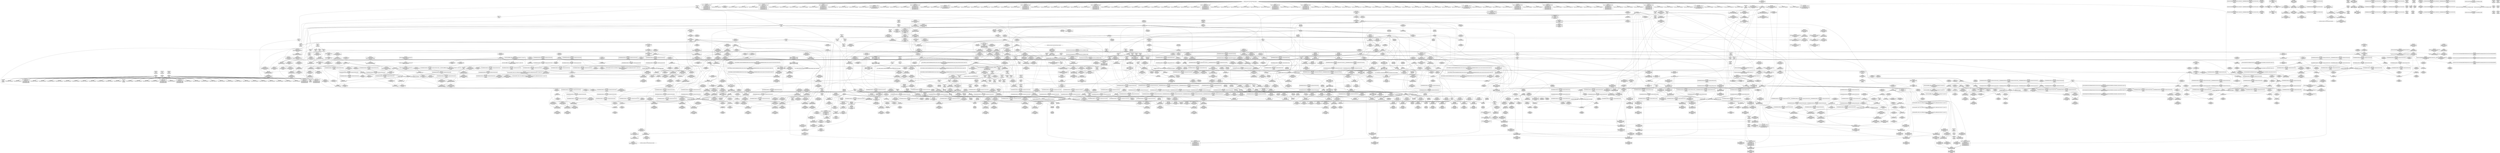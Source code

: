 digraph {
	CE0x4fc5c80 [shape=record,shape=Mrecord,label="{CE0x4fc5c80|sock_has_perm:_tmp15|security/selinux/hooks.c,3974|*SummSink*}"]
	CE0x4f3bf40 [shape=record,shape=Mrecord,label="{CE0x4f3bf40|_call_void_lockdep_rcu_suspicious(i8*_getelementptr_inbounds_(_25_x_i8_,_25_x_i8_*_.str3,_i32_0,_i32_0),_i32_208,_i8*_getelementptr_inbounds_(_41_x_i8_,_41_x_i8_*_.str44,_i32_0,_i32_0))_#10,_!dbg_!27732|security/selinux/hooks.c,208}"]
	CE0x4fc8c20 [shape=record,shape=Mrecord,label="{CE0x4fc8c20|avc_has_perm:_ssid|Function::avc_has_perm&Arg::ssid::}"]
	CE0x4fd3340 [shape=record,shape=Mrecord,label="{CE0x4fd3340|sock_has_perm:_cmp|security/selinux/hooks.c,3969|*SummSource*}"]
	CE0x5013320 [shape=record,shape=Mrecord,label="{CE0x5013320|GLOBAL:___preempt_count_sub|*Constant*|*SummSink*}"]
	CE0x4fcd880 [shape=record,shape=Mrecord,label="{CE0x4fcd880|rcu_lock_release:_bb|*SummSink*}"]
	CE0x4f75d50 [shape=record,shape=Mrecord,label="{CE0x4f75d50|selinux_socket_accept:_sid6|security/selinux/hooks.c,4206|*SummSource*}"]
	CE0x505f580 [shape=record,shape=Mrecord,label="{CE0x505f580|rcu_lock_release:_tmp6|*SummSink*}"]
	CE0x4fe4470 [shape=record,shape=Mrecord,label="{CE0x4fe4470|__preempt_count_sub:_entry}"]
	CE0x4feef90 [shape=record,shape=Mrecord,label="{CE0x4feef90|task_sid:_tmp8|security/selinux/hooks.c,208|*SummSource*}"]
	CE0x4f864e0 [shape=record,shape=Mrecord,label="{CE0x4f864e0|cred_sid:_security|security/selinux/hooks.c,196}"]
	CE0x50138c0 [shape=record,shape=Mrecord,label="{CE0x50138c0|rcu_read_lock:_tmp10|include/linux/rcupdate.h,882|*SummSink*}"]
	CE0x4f18700 [shape=record,shape=Mrecord,label="{CE0x4f18700|28:_i32,_32:_i16,_34:_i8,_:_CMRE_69,70_}"]
	CE0x4f37c50 [shape=record,shape=Mrecord,label="{CE0x4f37c50|get_current:_bb|*SummSource*}"]
	CE0x500bd50 [shape=record,shape=Mrecord,label="{CE0x500bd50|cred_sid:_tmp4|*LoadInst*|security/selinux/hooks.c,196|*SummSource*}"]
	CE0x4f64de0 [shape=record,shape=Mrecord,label="{CE0x4f64de0|i64*_getelementptr_inbounds_(_4_x_i64_,_4_x_i64_*___llvm_gcov_ctr128,_i64_0,_i64_1)|*Constant*|*SummSource*}"]
	CE0x4f2ed00 [shape=record,shape=Mrecord,label="{CE0x4f2ed00|i64*_getelementptr_inbounds_(_6_x_i64_,_6_x_i64_*___llvm_gcov_ctr360,_i64_0,_i64_0)|*Constant*|*SummSink*}"]
	CE0x4f220f0 [shape=record,shape=Mrecord,label="{CE0x4f220f0|selinux_socket_accept:_tmp4|security/selinux/hooks.c,4199|*SummSource*}"]
	CE0x4f51b10 [shape=record,shape=Mrecord,label="{CE0x4f51b10|sock_has_perm:_bb|*SummSource*}"]
	CE0x4f409b0 [shape=record,shape=Mrecord,label="{CE0x4f409b0|selinux_socket_accept:_tmp9|security/selinux/hooks.c,4202}"]
	CE0x4fce6c0 [shape=record,shape=Mrecord,label="{CE0x4fce6c0|i64_6|*Constant*}"]
	CE0x501dea0 [shape=record,shape=Mrecord,label="{CE0x501dea0|i64*_getelementptr_inbounds_(_11_x_i64_,_11_x_i64_*___llvm_gcov_ctr127,_i64_0,_i64_10)|*Constant*|*SummSink*}"]
	CE0x4fd6d10 [shape=record,shape=Mrecord,label="{CE0x4fd6d10|_call_void_asm_sideeffect_,_memory_,_dirflag_,_fpsr_,_flags_()_#3,_!dbg_!27714,_!srcloc_!27715|include/linux/rcupdate.h,239}"]
	CE0x4f225c0 [shape=record,shape=Mrecord,label="{CE0x4f225c0|selinux_socket_accept:_if.end}"]
	CE0x4fd0d80 [shape=record,shape=Mrecord,label="{CE0x4fd0d80|i32_8|*Constant*|*SummSink*}"]
	CE0x4f25570 [shape=record,shape=Mrecord,label="{CE0x4f25570|SOCK_INODE:_tmp4|include/net/sock.h,1412|*SummSource*}"]
	CE0x4fd92b0 [shape=record,shape=Mrecord,label="{CE0x4fd92b0|i64*_getelementptr_inbounds_(_4_x_i64_,_4_x_i64_*___llvm_gcov_ctr130,_i64_0,_i64_0)|*Constant*}"]
	CE0x4f57720 [shape=record,shape=Mrecord,label="{CE0x4f57720|i8_1|*Constant*|*SummSource*}"]
	CE0x4f856c0 [shape=record,shape=Mrecord,label="{CE0x4f856c0|SOCK_INODE:_bb|*SummSource*}"]
	CE0x4f78540 [shape=record,shape=Mrecord,label="{CE0x4f78540|sock_has_perm:_tmp6|security/selinux/hooks.c,3969}"]
	CE0x4fe8da0 [shape=record,shape=Mrecord,label="{CE0x4fe8da0|__rcu_read_lock:_bb|*SummSink*}"]
	CE0x4fd7e00 [shape=record,shape=Mrecord,label="{CE0x4fd7e00|__rcu_read_lock:_tmp6|include/linux/rcupdate.h,240|*SummSource*}"]
	CE0x50178a0 [shape=record,shape=Mrecord,label="{CE0x50178a0|rcu_read_lock:_tobool1|include/linux/rcupdate.h,882}"]
	CE0x501df10 [shape=record,shape=Mrecord,label="{CE0x501df10|rcu_read_lock:_tmp21|include/linux/rcupdate.h,884|*SummSink*}"]
	CE0x4f23730 [shape=record,shape=Mrecord,label="{CE0x4f23730|selinux_socket_accept:_tmp1|*SummSource*}"]
	CE0x4ff3010 [shape=record,shape=Mrecord,label="{CE0x4ff3010|cred_sid:_tmp2|*SummSource*}"]
	CE0x4f2fe80 [shape=record,shape=Mrecord,label="{CE0x4f2fe80|_ret_%struct.task_struct*_%tmp4,_!dbg_!27714|./arch/x86/include/asm/current.h,14|*SummSource*}"]
	CE0x50ae970 [shape=record,shape=Mrecord,label="{CE0x50ae970|__preempt_count_sub:_do.body|*SummSink*}"]
	CE0x4f30370 [shape=record,shape=Mrecord,label="{CE0x4f30370|28:_i32,_32:_i16,_34:_i8,_:_CMRE_95,96_}"]
	CE0x4ff6260 [shape=record,shape=Mrecord,label="{CE0x4ff6260|COLLAPSED:_GCMRE___llvm_gcov_ctr126_internal_global_13_x_i64_zeroinitializer:_elem_0:default:}"]
	CE0x4fe3590 [shape=record,shape=Mrecord,label="{CE0x4fe3590|rcu_read_unlock:_land.lhs.true|*SummSink*}"]
	CE0x4fc3a40 [shape=record,shape=Mrecord,label="{CE0x4fc3a40|sock_has_perm:_u|security/selinux/hooks.c,3973}"]
	CE0x50b1b70 [shape=record,shape=Mrecord,label="{CE0x50b1b70|__preempt_count_sub:_tmp1|*SummSink*}"]
	CE0x4fd0b20 [shape=record,shape=Mrecord,label="{CE0x4fd0b20|i32_8|*Constant*}"]
	CE0x4fc3e70 [shape=record,shape=Mrecord,label="{CE0x4fc3e70|avc_has_perm:_entry|*SummSource*}"]
	CE0x4f789e0 [shape=record,shape=Mrecord,label="{CE0x4f789e0|_call_void_mcount()_#3}"]
	CE0x61c2b40 [shape=record,shape=Mrecord,label="{CE0x61c2b40|32:_%struct.sock*,_104:_i8*,_:_CRE_4,6_|*MultipleSource*|Function::selinux_socket_accept&Arg::sock::|security/selinux/hooks.c,4198}"]
	CE0x4f2fac0 [shape=record,shape=Mrecord,label="{CE0x4f2fac0|i64*_getelementptr_inbounds_(_2_x_i64_,_2_x_i64_*___llvm_gcov_ctr98,_i64_0,_i64_1)|*Constant*}"]
	CE0x4f42780 [shape=record,shape=Mrecord,label="{CE0x4f42780|selinux_socket_accept:_tmp4|security/selinux/hooks.c,4199|*SummSink*}"]
	CE0x4f88e40 [shape=record,shape=Mrecord,label="{CE0x4f88e40|task_sid:_if.end|*SummSink*}"]
	CE0x4fda860 [shape=record,shape=Mrecord,label="{CE0x4fda860|i64_1|*Constant*}"]
	CE0x4fd5b90 [shape=record,shape=Mrecord,label="{CE0x4fd5b90|sock_has_perm:_tmp3|security/selinux/hooks.c,3964|*SummSource*}"]
	CE0x4f33bf0 [shape=record,shape=Mrecord,label="{CE0x4f33bf0|28:_i32,_32:_i16,_34:_i8,_:_CMRE_40,44_|*MultipleSource*|security/selinux/hooks.c,4202|security/selinux/hooks.c,4202|security/selinux/hooks.c,4204|security/selinux/hooks.c,4204|security/selinux/hooks.c,4205}"]
	CE0x4fedcd0 [shape=record,shape=Mrecord,label="{CE0x4fedcd0|__preempt_count_add:_bb}"]
	CE0x500ed00 [shape=record,shape=Mrecord,label="{CE0x500ed00|GLOBAL:_rcu_lock_acquire|*Constant*|*SummSink*}"]
	CE0x501b660 [shape=record,shape=Mrecord,label="{CE0x501b660|rcu_read_lock:_tmp17|include/linux/rcupdate.h,882|*SummSource*}"]
	CE0x4fcfbb0 [shape=record,shape=Mrecord,label="{CE0x4fcfbb0|8:_%struct.sock*,_:_SCME_43,44_}"]
	CE0x4f83900 [shape=record,shape=Mrecord,label="{CE0x4f83900|i32_1|*Constant*|*SummSink*}"]
	CE0x4f361d0 [shape=record,shape=Mrecord,label="{CE0x4f361d0|28:_i32,_32:_i16,_34:_i8,_:_CMRE_14,15_}"]
	CE0x4f29cc0 [shape=record,shape=Mrecord,label="{CE0x4f29cc0|sock_has_perm:_bb}"]
	CE0x4fd50f0 [shape=record,shape=Mrecord,label="{CE0x4fd50f0|sock_has_perm:_tmp8|security/selinux/hooks.c,3969|*SummSource*}"]
	CE0x4fde8c0 [shape=record,shape=Mrecord,label="{CE0x4fde8c0|rcu_read_unlock:_call|include/linux/rcupdate.h,933|*SummSink*}"]
	CE0x4f46870 [shape=record,shape=Mrecord,label="{CE0x4f46870|28:_i32,_32:_i16,_34:_i8,_:_CMRE_67,68_}"]
	CE0x4ff0110 [shape=record,shape=Mrecord,label="{CE0x4ff0110|rcu_read_lock:_tmp3}"]
	CE0x4fea6c0 [shape=record,shape=Mrecord,label="{CE0x4fea6c0|__rcu_read_lock:_tmp3}"]
	CE0x505e8a0 [shape=record,shape=Mrecord,label="{CE0x505e8a0|i64_ptrtoint_(i8*_blockaddress(_rcu_lock_release,_%__here)_to_i64)|*Constant*}"]
	CE0x4f2d1f0 [shape=record,shape=Mrecord,label="{CE0x4f2d1f0|28:_i32,_32:_i16,_34:_i8,_:_CMRE_114,115_}"]
	CE0x4fc4d90 [shape=record,shape=Mrecord,label="{CE0x4fc4d90|sock_has_perm:_net1|security/selinux/hooks.c,3973|*SummSink*}"]
	CE0x505dcc0 [shape=record,shape=Mrecord,label="{CE0x505dcc0|__rcu_read_unlock:_tmp6|include/linux/rcupdate.h,245|*SummSource*}"]
	CE0x5073b40 [shape=record,shape=Mrecord,label="{CE0x5073b40|i64*_getelementptr_inbounds_(_4_x_i64_,_4_x_i64_*___llvm_gcov_ctr135,_i64_0,_i64_2)|*Constant*}"]
	CE0x5001c70 [shape=record,shape=Mrecord,label="{CE0x5001c70|_call_void_lockdep_rcu_suspicious(i8*_getelementptr_inbounds_(_25_x_i8_,_25_x_i8_*_.str3,_i32_0,_i32_0),_i32_208,_i8*_getelementptr_inbounds_(_41_x_i8_,_41_x_i8_*_.str44,_i32_0,_i32_0))_#10,_!dbg_!27732|security/selinux/hooks.c,208|*SummSink*}"]
	"CONST[source:2(external),value:2(dynamic)][purpose:{subject}]"
	CE0x508fad0 [shape=record,shape=Mrecord,label="{CE0x508fad0|__preempt_count_add:_do.end}"]
	CE0x503f3f0 [shape=record,shape=Mrecord,label="{CE0x503f3f0|rcu_read_unlock:_tmp9|include/linux/rcupdate.h,933}"]
	CE0x4f82a30 [shape=record,shape=Mrecord,label="{CE0x4f82a30|sock_has_perm:_ad|security/selinux/hooks.c, 3965|*SummSink*}"]
	CE0x500c5d0 [shape=record,shape=Mrecord,label="{CE0x500c5d0|rcu_read_unlock:_tmp5|include/linux/rcupdate.h,933}"]
	CE0x4fdae30 [shape=record,shape=Mrecord,label="{CE0x4fdae30|rcu_read_unlock:_call3|include/linux/rcupdate.h,933|*SummSink*}"]
	CE0x4fef960 [shape=record,shape=Mrecord,label="{CE0x4fef960|task_sid:_tmp3|*SummSource*}"]
	CE0x5075250 [shape=record,shape=Mrecord,label="{CE0x5075250|rcu_lock_release:_tmp2|*SummSink*}"]
	CE0x4f325c0 [shape=record,shape=Mrecord,label="{CE0x4f325c0|28:_i32,_32:_i16,_34:_i8,_:_CMRE_86,87_}"]
	CE0x50196d0 [shape=record,shape=Mrecord,label="{CE0x50196d0|i8*_getelementptr_inbounds_(_25_x_i8_,_25_x_i8_*_.str45,_i32_0,_i32_0)|*Constant*}"]
	CE0x5008330 [shape=record,shape=Mrecord,label="{CE0x5008330|i64*_getelementptr_inbounds_(_13_x_i64_,_13_x_i64_*___llvm_gcov_ctr126,_i64_0,_i64_12)|*Constant*|*SummSource*}"]
	CE0x4fb9780 [shape=record,shape=Mrecord,label="{CE0x4fb9780|task_sid:_real_cred|security/selinux/hooks.c,208|*SummSource*}"]
	CE0x4fc25a0 [shape=record,shape=Mrecord,label="{CE0x4fc25a0|sock_has_perm:_type|security/selinux/hooks.c,3972|*SummSource*}"]
	CE0x5087d00 [shape=record,shape=Mrecord,label="{CE0x5087d00|_call_void_mcount()_#3|*SummSource*}"]
	CE0x4f30220 [shape=record,shape=Mrecord,label="{CE0x4f30220|get_current:_entry|*SummSink*}"]
	CE0x4fba780 [shape=record,shape=Mrecord,label="{CE0x4fba780|task_sid:_tmp14|security/selinux/hooks.c,208}"]
	CE0x4fe8070 [shape=record,shape=Mrecord,label="{CE0x4fe8070|__rcu_read_unlock:_entry|*SummSource*}"]
	CE0x4f39600 [shape=record,shape=Mrecord,label="{CE0x4f39600|28:_i32,_32:_i16,_34:_i8,_:_CMRE_136,144_|*MultipleSource*|security/selinux/hooks.c,4202|security/selinux/hooks.c,4202|security/selinux/hooks.c,4204|security/selinux/hooks.c,4204|security/selinux/hooks.c,4205}"]
	CE0x501eb80 [shape=record,shape=Mrecord,label="{CE0x501eb80|cred_sid:_bb}"]
	CE0x4f2ac90 [shape=record,shape=Mrecord,label="{CE0x4f2ac90|GLOBAL:___llvm_gcov_ctr360|Global_var:__llvm_gcov_ctr360}"]
	CE0x5075080 [shape=record,shape=Mrecord,label="{CE0x5075080|__rcu_read_lock:_tmp3|*SummSink*}"]
	CE0x4fec7d0 [shape=record,shape=Mrecord,label="{CE0x4fec7d0|__preempt_count_sub:_tmp5|./arch/x86/include/asm/preempt.h,77}"]
	CE0x4fc3900 [shape=record,shape=Mrecord,label="{CE0x4fc3900|i8_2|*Constant*|*SummSink*}"]
	CE0x50604f0 [shape=record,shape=Mrecord,label="{CE0x50604f0|GLOBAL:_lock_release|*Constant*}"]
	CE0x4ff9720 [shape=record,shape=Mrecord,label="{CE0x4ff9720|rcu_read_unlock:_tmp3}"]
	CE0x4f94180 [shape=record,shape=Mrecord,label="{CE0x4f94180|sock_has_perm:_tmp1|*SummSink*}"]
	CE0x4f27d00 [shape=record,shape=Mrecord,label="{CE0x4f27d00|8:_%struct.sock*,_:_SCME_8,16_|*MultipleSource*|security/selinux/hooks.c, 3966|security/selinux/hooks.c,3966|security/selinux/hooks.c,3966}"]
	CE0x4f31290 [shape=record,shape=Mrecord,label="{CE0x4f31290|28:_i32,_32:_i16,_34:_i8,_:_CMRE_108,109_}"]
	CE0x4f3afc0 [shape=record,shape=Mrecord,label="{CE0x4f3afc0|sock_has_perm:_tmp4|security/selinux/hooks.c,3966|*SummSource*}"]
	CE0x4f852b0 [shape=record,shape=Mrecord,label="{CE0x4f852b0|sock_has_perm:_tmp20|security/selinux/hooks.c,3977|*SummSink*}"]
	CE0x4f2ff30 [shape=record,shape=Mrecord,label="{CE0x4f2ff30|i64*_getelementptr_inbounds_(_2_x_i64_,_2_x_i64_*___llvm_gcov_ctr98,_i64_0,_i64_1)|*Constant*|*SummSource*}"]
	CE0x500a900 [shape=record,shape=Mrecord,label="{CE0x500a900|GLOBAL:_rcu_read_unlock|*Constant*|*SummSink*}"]
	CE0x500a580 [shape=record,shape=Mrecord,label="{CE0x500a580|_call_void_rcu_read_unlock()_#10,_!dbg_!27748|security/selinux/hooks.c,209|*SummSource*}"]
	CE0x4fe9620 [shape=record,shape=Mrecord,label="{CE0x4fe9620|__rcu_read_lock:_do.end|*SummSource*}"]
	CE0x4f2fd90 [shape=record,shape=Mrecord,label="{CE0x4f2fd90|get_current:_tmp1}"]
	CE0x5002620 [shape=record,shape=Mrecord,label="{CE0x5002620|GLOBAL:_lockdep_rcu_suspicious|*Constant*}"]
	CE0x4f75320 [shape=record,shape=Mrecord,label="{CE0x4f75320|SOCK_INODE:_vfs_inode|include/net/sock.h,1412|*SummSource*}"]
	CE0x5088f70 [shape=record,shape=Mrecord,label="{CE0x5088f70|_call_void_mcount()_#3|*SummSink*}"]
	CE0x4fdc700 [shape=record,shape=Mrecord,label="{CE0x4fdc700|_call_void_mcount()_#3|*SummSource*}"]
	CE0x4f5f4c0 [shape=record,shape=Mrecord,label="{CE0x4f5f4c0|_ret_i32_%retval.0,_!dbg_!27740|security/selinux/hooks.c,3977|*SummSink*}"]
	CE0x4fb57e0 [shape=record,shape=Mrecord,label="{CE0x4fb57e0|i64*_getelementptr_inbounds_(_4_x_i64_,_4_x_i64_*___llvm_gcov_ctr134,_i64_0,_i64_1)|*Constant*|*SummSource*}"]
	CE0x50b0bc0 [shape=record,shape=Mrecord,label="{CE0x50b0bc0|i64*_getelementptr_inbounds_(_4_x_i64_,_4_x_i64_*___llvm_gcov_ctr135,_i64_0,_i64_2)|*Constant*|*SummSource*}"]
	CE0x4feb9c0 [shape=record,shape=Mrecord,label="{CE0x4feb9c0|i64*_getelementptr_inbounds_(_4_x_i64_,_4_x_i64_*___llvm_gcov_ctr134,_i64_0,_i64_3)|*Constant*|*SummSource*}"]
	CE0x4fb8030 [shape=record,shape=Mrecord,label="{CE0x4fb8030|__preempt_count_sub:_tmp3|*SummSource*}"]
	CE0x50115c0 [shape=record,shape=Mrecord,label="{CE0x50115c0|_call_void___preempt_count_sub(i32_1)_#10,_!dbg_!27715|include/linux/rcupdate.h,244}"]
	CE0x4f82030 [shape=record,shape=Mrecord,label="{CE0x4f82030|SOCK_INODE:_tmp|*SummSource*}"]
	CE0x5097000 [shape=record,shape=Mrecord,label="{CE0x5097000|__preempt_count_add:_tmp}"]
	CE0x5009060 [shape=record,shape=Mrecord,label="{CE0x5009060|task_sid:_call7|security/selinux/hooks.c,208|*SummSource*}"]
	CE0x5064100 [shape=record,shape=Mrecord,label="{CE0x5064100|__rcu_read_unlock:_do.body}"]
	CE0x4f36b60 [shape=record,shape=Mrecord,label="{CE0x4f36b60|rcu_lock_acquire:_tmp6|*SummSource*}"]
	CE0x508fba0 [shape=record,shape=Mrecord,label="{CE0x508fba0|__preempt_count_sub:_tmp1}"]
	CE0x4f8c7a0 [shape=record,shape=Mrecord,label="{CE0x4f8c7a0|rcu_lock_acquire:_map|Function::rcu_lock_acquire&Arg::map::}"]
	CE0x4fe6a40 [shape=record,shape=Mrecord,label="{CE0x4fe6a40|GLOBAL:_rcu_lock_release|*Constant*|*SummSource*}"]
	CE0x4fd0790 [shape=record,shape=Mrecord,label="{CE0x4fd0790|8:_%struct.sock*,_:_SCME_53,54_}"]
	CE0x4f306e0 [shape=record,shape=Mrecord,label="{CE0x4f306e0|28:_i32,_32:_i16,_34:_i8,_:_CMRE_98,99_}"]
	CE0x500e240 [shape=record,shape=Mrecord,label="{CE0x500e240|rcu_read_lock:_tmp1}"]
	CE0x4f5f350 [shape=record,shape=Mrecord,label="{CE0x4f5f350|_ret_i32_%retval.0,_!dbg_!27740|security/selinux/hooks.c,3977|*SummSource*}"]
	CE0x4fcb270 [shape=record,shape=Mrecord,label="{CE0x4fcb270|sock_has_perm:_tmp19|security/selinux/hooks.c,3977|*SummSink*}"]
	CE0x4fd7550 [shape=record,shape=Mrecord,label="{CE0x4fd7550|rcu_lock_release:_tmp4|include/linux/rcupdate.h,423}"]
	CE0x5012f30 [shape=record,shape=Mrecord,label="{CE0x5012f30|_call_void___preempt_count_add(i32_1)_#10,_!dbg_!27711|include/linux/rcupdate.h,239|*SummSink*}"]
	CE0x4fcea40 [shape=record,shape=Mrecord,label="{CE0x4fcea40|8:_%struct.sock*,_:_SCME_28,29_}"]
	CE0x4f5ac60 [shape=record,shape=Mrecord,label="{CE0x4f5ac60|selinux_socket_accept:_tobool|security/selinux/hooks.c,4199}"]
	CE0x4fc2b50 [shape=record,shape=Mrecord,label="{CE0x4fc2b50|0:_i8,_8:_%struct.lsm_network_audit*,_24:_%struct.selinux_audit_data*,_:_SCMRE_0,1_|*MultipleSource*|security/selinux/hooks.c, 3965|security/selinux/hooks.c,3972}"]
	CE0x4f2ef30 [shape=record,shape=Mrecord,label="{CE0x4f2ef30|selinux_socket_accept:_tmp12|security/selinux/hooks.c,4202|*SummSink*}"]
	CE0x4fc12a0 [shape=record,shape=Mrecord,label="{CE0x4fc12a0|i64*_getelementptr_inbounds_(_6_x_i64_,_6_x_i64_*___llvm_gcov_ctr327,_i64_0,_i64_4)|*Constant*|*SummSource*}"]
	CE0x4f22e40 [shape=record,shape=Mrecord,label="{CE0x4f22e40|i32_0|*Constant*|*SummSink*}"]
	CE0x5070480 [shape=record,shape=Mrecord,label="{CE0x5070480|i64*_getelementptr_inbounds_(_4_x_i64_,_4_x_i64_*___llvm_gcov_ctr129,_i64_0,_i64_3)|*Constant*|*SummSink*}"]
	CE0x4f28570 [shape=record,shape=Mrecord,label="{CE0x4f28570|selinux_socket_accept:_call2|security/selinux/hooks.c,4202}"]
	CE0x4fed9c0 [shape=record,shape=Mrecord,label="{CE0x4fed9c0|__rcu_read_unlock:_tmp7|include/linux/rcupdate.h,245|*SummSource*}"]
	CE0x4f76a90 [shape=record,shape=Mrecord,label="{CE0x4f76a90|GLOBAL:_task_sid|*Constant*|*SummSource*}"]
	CE0x4f46570 [shape=record,shape=Mrecord,label="{CE0x4f46570|28:_i32,_32:_i16,_34:_i8,_:_CMRE_63,64_}"]
	CE0x4ff3d60 [shape=record,shape=Mrecord,label="{CE0x4ff3d60|cred_sid:_security|security/selinux/hooks.c,196|*SummSource*}"]
	CE0x4f2e190 [shape=record,shape=Mrecord,label="{CE0x4f2e190|_ret_%struct.task_struct*_%tmp4,_!dbg_!27714|./arch/x86/include/asm/current.h,14|*SummSink*}"]
	CE0x4f886e0 [shape=record,shape=Mrecord,label="{CE0x4f886e0|task_sid:_call3|security/selinux/hooks.c,208|*SummSink*}"]
	CE0x4f2b430 [shape=record,shape=Mrecord,label="{CE0x4f2b430|sock_has_perm:_entry}"]
	CE0x4f85140 [shape=record,shape=Mrecord,label="{CE0x4f85140|sock_has_perm:_tmp20|security/selinux/hooks.c,3977|*SummSource*}"]
	CE0x4fd0660 [shape=record,shape=Mrecord,label="{CE0x4fd0660|8:_%struct.sock*,_:_SCME_52,53_}"]
	CE0x4f7e860 [shape=record,shape=Mrecord,label="{CE0x4f7e860|i64*_getelementptr_inbounds_(_6_x_i64_,_6_x_i64_*___llvm_gcov_ctr327,_i64_0,_i64_0)|*Constant*|*SummSink*}"]
	CE0x50107d0 [shape=record,shape=Mrecord,label="{CE0x50107d0|__rcu_read_lock:_tmp1}"]
	CE0x4fcc3c0 [shape=record,shape=Mrecord,label="{CE0x4fcc3c0|rcu_lock_release:_indirectgoto|*SummSource*}"]
	CE0x505b940 [shape=record,shape=Mrecord,label="{CE0x505b940|__rcu_read_unlock:_tmp1|*SummSink*}"]
	CE0x4fe62c0 [shape=record,shape=Mrecord,label="{CE0x4fe62c0|_call_void_rcu_lock_release(%struct.lockdep_map*_rcu_lock_map)_#10,_!dbg_!27733|include/linux/rcupdate.h,935|*SummSink*}"]
	CE0x4fbbaa0 [shape=record,shape=Mrecord,label="{CE0x4fbbaa0|task_sid:_do.end|*SummSource*}"]
	CE0x50652e0 [shape=record,shape=Mrecord,label="{CE0x50652e0|_call_void_asm_addl_$1,_%gs:$0_,_*m,ri,*m,_dirflag_,_fpsr_,_flags_(i32*___preempt_count,_i32_%sub,_i32*___preempt_count)_#3,_!dbg_!27717,_!srcloc_!27718|./arch/x86/include/asm/preempt.h,77|*SummSink*}"]
	CE0x4ffa4f0 [shape=record,shape=Mrecord,label="{CE0x4ffa4f0|rcu_read_lock:_tmp7|include/linux/rcupdate.h,882|*SummSink*}"]
	CE0x4f4ff10 [shape=record,shape=Mrecord,label="{CE0x4f4ff10|task_sid:_do.body|*SummSink*}"]
	CE0x501a8b0 [shape=record,shape=Mrecord,label="{CE0x501a8b0|i8*_getelementptr_inbounds_(_42_x_i8_,_42_x_i8_*_.str46,_i32_0,_i32_0)|*Constant*}"]
	CE0x4fbb7a0 [shape=record,shape=Mrecord,label="{CE0x4fbb7a0|task_sid:_do.end6|*SummSource*}"]
	CE0x4ffa230 [shape=record,shape=Mrecord,label="{CE0x4ffa230|0:_i8,_:_GCMR_rcu_read_unlock.__warned_internal_global_i8_0,_section_.data.unlikely_,_align_1:_elem_0:default:}"]
	CE0x4f3bb90 [shape=record,shape=Mrecord,label="{CE0x4f3bb90|task_sid:_tmp19|security/selinux/hooks.c,208|*SummSink*}"]
	CE0x4fdeec0 [shape=record,shape=Mrecord,label="{CE0x4fdeec0|i64*_getelementptr_inbounds_(_4_x_i64_,_4_x_i64_*___llvm_gcov_ctr130,_i64_0,_i64_0)|*Constant*|*SummSink*}"]
	CE0x50598f0 [shape=record,shape=Mrecord,label="{CE0x50598f0|_call_void_mcount()_#3|*SummSink*}"]
	CE0x5004ed0 [shape=record,shape=Mrecord,label="{CE0x5004ed0|i64*_getelementptr_inbounds_(_13_x_i64_,_13_x_i64_*___llvm_gcov_ctr126,_i64_0,_i64_11)|*Constant*}"]
	CE0x4fc0d90 [shape=record,shape=Mrecord,label="{CE0x4fc0d90|sock_has_perm:_tmp12|security/selinux/hooks.c,3970|*SummSource*}"]
	CE0x501db10 [shape=record,shape=Mrecord,label="{CE0x501db10|i64*_getelementptr_inbounds_(_11_x_i64_,_11_x_i64_*___llvm_gcov_ctr127,_i64_0,_i64_10)|*Constant*}"]
	CE0x4f467b0 [shape=record,shape=Mrecord,label="{CE0x4f467b0|28:_i32,_32:_i16,_34:_i8,_:_CMRE_66,67_}"]
	CE0x500fc60 [shape=record,shape=Mrecord,label="{CE0x500fc60|rcu_read_lock:_do.end|*SummSink*}"]
	CE0x4fd2050 [shape=record,shape=Mrecord,label="{CE0x4fd2050|sock_has_perm:_call|security/selinux/hooks.c,3967|*SummSink*}"]
	CE0x5005a20 [shape=record,shape=Mrecord,label="{CE0x5005a20|task_sid:_tmp25|security/selinux/hooks.c,208|*SummSink*}"]
	CE0x4f86bd0 [shape=record,shape=Mrecord,label="{CE0x4f86bd0|rcu_read_lock:_do.body|*SummSource*}"]
	CE0x4f74900 [shape=record,shape=Mrecord,label="{CE0x4f74900|task_sid:_do.body}"]
	CE0x4f189b0 [shape=record,shape=Mrecord,label="{CE0x4f189b0|28:_i32,_32:_i16,_34:_i8,_:_CMRE_73,74_}"]
	CE0x4fce480 [shape=record,shape=Mrecord,label="{CE0x4fce480|i64_7|*Constant*|*SummSource*}"]
	CE0x4f94730 [shape=record,shape=Mrecord,label="{CE0x4f94730|GLOBAL:___rcu_read_lock|*Constant*|*SummSource*}"]
	CE0x5016870 [shape=record,shape=Mrecord,label="{CE0x5016870|rcu_read_lock:_tmp16|include/linux/rcupdate.h,882}"]
	CE0x4fd8490 [shape=record,shape=Mrecord,label="{CE0x4fd8490|rcu_lock_release:_tmp|*SummSink*}"]
	CE0x4fba990 [shape=record,shape=Mrecord,label="{CE0x4fba990|task_sid:_tmp14|security/selinux/hooks.c,208|*SummSink*}"]
	CE0x4f714d0 [shape=record,shape=Mrecord,label="{CE0x4f714d0|i64*_getelementptr_inbounds_(_2_x_i64_,_2_x_i64_*___llvm_gcov_ctr349,_i64_0,_i64_1)|*Constant*|*SummSource*}"]
	CE0x4fb5ee0 [shape=record,shape=Mrecord,label="{CE0x4fb5ee0|__rcu_read_unlock:_tmp3}"]
	CE0x5001920 [shape=record,shape=Mrecord,label="{CE0x5001920|_call_void_lockdep_rcu_suspicious(i8*_getelementptr_inbounds_(_25_x_i8_,_25_x_i8_*_.str3,_i32_0,_i32_0),_i32_208,_i8*_getelementptr_inbounds_(_41_x_i8_,_41_x_i8_*_.str44,_i32_0,_i32_0))_#10,_!dbg_!27732|security/selinux/hooks.c,208|*SummSource*}"]
	CE0x4f80bd0 [shape=record,shape=Mrecord,label="{CE0x4f80bd0|task_sid:_tmp17|security/selinux/hooks.c,208|*SummSink*}"]
	CE0x4fd3ec0 [shape=record,shape=Mrecord,label="{CE0x4fd3ec0|task_sid:_tmp23|security/selinux/hooks.c,208}"]
	CE0x501d530 [shape=record,shape=Mrecord,label="{CE0x501d530|rcu_read_lock:_tmp20|include/linux/rcupdate.h,882|*SummSink*}"]
	CE0x4fbc260 [shape=record,shape=Mrecord,label="{CE0x4fbc260|rcu_read_lock:_entry}"]
	CE0x4fead20 [shape=record,shape=Mrecord,label="{CE0x4fead20|_call_void_mcount()_#3|*SummSource*}"]
	CE0x5075f00 [shape=record,shape=Mrecord,label="{CE0x5075f00|rcu_lock_acquire:_indirectgoto}"]
	CE0x4fb7f20 [shape=record,shape=Mrecord,label="{CE0x4fb7f20|__preempt_count_sub:_tmp3}"]
	CE0x5061310 [shape=record,shape=Mrecord,label="{CE0x5061310|i64*_getelementptr_inbounds_(_4_x_i64_,_4_x_i64_*___llvm_gcov_ctr133,_i64_0,_i64_2)|*Constant*|*SummSource*}"]
	CE0x503fc40 [shape=record,shape=Mrecord,label="{CE0x503fc40|rcu_read_unlock:_tmp15|include/linux/rcupdate.h,933|*SummSource*}"]
	CE0x500b260 [shape=record,shape=Mrecord,label="{CE0x500b260|_ret_void,_!dbg_!27735|include/linux/rcupdate.h,938}"]
	CE0x4f2edd0 [shape=record,shape=Mrecord,label="{CE0x4f2edd0|get_current:_tmp1|*SummSink*}"]
	CE0x4f4cfe0 [shape=record,shape=Mrecord,label="{CE0x4f4cfe0|28:_i32,_32:_i16,_34:_i8,_:_CMRE_0,8_|*MultipleSource*|security/selinux/hooks.c,4202|security/selinux/hooks.c,4202|security/selinux/hooks.c,4204|security/selinux/hooks.c,4204|security/selinux/hooks.c,4205}"]
	CE0x4f237e0 [shape=record,shape=Mrecord,label="{CE0x4f237e0|selinux_socket_accept:_bb|*SummSink*}"]
	CE0x4f32080 [shape=record,shape=Mrecord,label="{CE0x4f32080|28:_i32,_32:_i16,_34:_i8,_:_CMRE_107,108_}"]
	CE0x5098960 [shape=record,shape=Mrecord,label="{CE0x5098960|__preempt_count_add:_tmp3|*SummSource*}"]
	CE0x4fe9ad0 [shape=record,shape=Mrecord,label="{CE0x4fe9ad0|__rcu_read_lock:_tmp1|*SummSink*}"]
	CE0x4f23e10 [shape=record,shape=Mrecord,label="{CE0x4f23e10|sock_has_perm:_perms|Function::sock_has_perm&Arg::perms::|*SummSource*}"]
	CE0x4fd35f0 [shape=record,shape=Mrecord,label="{CE0x4fd35f0|i64_2|*Constant*}"]
	CE0x4f22720 [shape=record,shape=Mrecord,label="{CE0x4f22720|i32_0|*Constant*|*SummSource*}"]
	CE0x5044af0 [shape=record,shape=Mrecord,label="{CE0x5044af0|rcu_read_unlock:_tmp22|include/linux/rcupdate.h,935}"]
	CE0x4ff0d20 [shape=record,shape=Mrecord,label="{CE0x4ff0d20|task_sid:_tmp11|security/selinux/hooks.c,208|*SummSource*}"]
	CE0x4fb8cf0 [shape=record,shape=Mrecord,label="{CE0x4fb8cf0|__preempt_count_sub:_bb|*SummSink*}"]
	CE0x5018450 [shape=record,shape=Mrecord,label="{CE0x5018450|rcu_read_lock:_tmp9|include/linux/rcupdate.h,882|*SummSink*}"]
	CE0x4fed6b0 [shape=record,shape=Mrecord,label="{CE0x4fed6b0|__rcu_read_unlock:_tmp7|include/linux/rcupdate.h,245|*SummSink*}"]
	CE0x5064070 [shape=record,shape=Mrecord,label="{CE0x5064070|__rcu_read_unlock:_do.end|*SummSink*}"]
	CE0x506fdd0 [shape=record,shape=Mrecord,label="{CE0x506fdd0|i64*_getelementptr_inbounds_(_4_x_i64_,_4_x_i64_*___llvm_gcov_ctr134,_i64_0,_i64_1)|*Constant*}"]
	CE0x4fe6c70 [shape=record,shape=Mrecord,label="{CE0x4fe6c70|rcu_lock_release:_entry|*SummSink*}"]
	CE0x4f8bab0 [shape=record,shape=Mrecord,label="{CE0x4f8bab0|task_sid:_tmp10|security/selinux/hooks.c,208|*SummSource*}"]
	CE0x4fda3e0 [shape=record,shape=Mrecord,label="{CE0x4fda3e0|rcu_read_unlock:_tmp}"]
	CE0x4f95930 [shape=record,shape=Mrecord,label="{CE0x4f95930|SOCK_INODE:_tmp|*SummSink*}"]
	CE0x4f1e890 [shape=record,shape=Mrecord,label="{CE0x4f1e890|32:_%struct.sock*,_104:_i8*,_:_CRE_40,48_|*MultipleSource*|Function::selinux_socket_accept&Arg::sock::|security/selinux/hooks.c,4198}"]
	CE0x4ff7750 [shape=record,shape=Mrecord,label="{CE0x4ff7750|COLLAPSED:_GCMRE___llvm_gcov_ctr131_internal_global_2_x_i64_zeroinitializer:_elem_0:default:}"]
	CE0x4f30e60 [shape=record,shape=Mrecord,label="{CE0x4f30e60|28:_i32,_32:_i16,_34:_i8,_:_CMRE_104,105_}"]
	CE0x4f2c850 [shape=record,shape=Mrecord,label="{CE0x4f2c850|selinux_socket_accept:_call3|security/selinux/hooks.c,4204|*SummSource*}"]
	CE0x4fbc3a0 [shape=record,shape=Mrecord,label="{CE0x4fbc3a0|rcu_read_unlock:_do.body|*SummSource*}"]
	CE0x5098a70 [shape=record,shape=Mrecord,label="{CE0x5098a70|__preempt_count_add:_tmp3|*SummSink*}"]
	CE0x4fcdee0 [shape=record,shape=Mrecord,label="{CE0x4fcdee0|rcu_lock_release:_tmp|*SummSource*}"]
	CE0x4fc8cc0 [shape=record,shape=Mrecord,label="{CE0x4fc8cc0|avc_has_perm:_ssid|Function::avc_has_perm&Arg::ssid::|*SummSource*}"]
	CE0x4fce5b0 [shape=record,shape=Mrecord,label="{CE0x4fce5b0|i64_7|*Constant*|*SummSink*}"]
	CE0x461b390 [shape=record,shape=Mrecord,label="{CE0x461b390|sock_has_perm:_task|Function::sock_has_perm&Arg::task::}"]
	CE0x461c0d0 [shape=record,shape=Mrecord,label="{CE0x461c0d0|selinux_socket_accept:_tmp2|*LoadInst*|security/selinux/hooks.c,4198|*SummSource*}"]
	CE0x4fe2300 [shape=record,shape=Mrecord,label="{CE0x4fe2300|rcu_read_unlock:_tmp11|include/linux/rcupdate.h,933}"]
	CE0x500ab40 [shape=record,shape=Mrecord,label="{CE0x500ab40|rcu_read_unlock:_entry|*SummSource*}"]
	CE0x4f9d790 [shape=record,shape=Mrecord,label="{CE0x4f9d790|i64*_getelementptr_inbounds_(_13_x_i64_,_13_x_i64_*___llvm_gcov_ctr126,_i64_0,_i64_1)|*Constant*}"]
	CE0x4f49b10 [shape=record,shape=Mrecord,label="{CE0x4f49b10|sock_has_perm:_sk|Function::sock_has_perm&Arg::sk::|*SummSource*}"]
	CE0x4f221a0 [shape=record,shape=Mrecord,label="{CE0x4f221a0|i32_0|*Constant*}"]
	CE0x4f45240 [shape=record,shape=Mrecord,label="{CE0x4f45240|GLOBAL:_current_task|Global_var:current_task}"]
	CE0x4f3cdd0 [shape=record,shape=Mrecord,label="{CE0x4f3cdd0|selinux_socket_accept:_sclass|security/selinux/hooks.c,4205}"]
	CE0x4f9eb30 [shape=record,shape=Mrecord,label="{CE0x4f9eb30|i64_0|*Constant*}"]
	CE0x4ff6e20 [shape=record,shape=Mrecord,label="{CE0x4ff6e20|_call_void_rcu_lock_acquire(%struct.lockdep_map*_rcu_lock_map)_#10,_!dbg_!27711|include/linux/rcupdate.h,881|*SummSource*}"]
	CE0x4fd2c60 [shape=record,shape=Mrecord,label="{CE0x4fd2c60|sock_has_perm:_tmp6|security/selinux/hooks.c,3969|*SummSink*}"]
	CE0x4ff2370 [shape=record,shape=Mrecord,label="{CE0x4ff2370|task_sid:_tmp7|security/selinux/hooks.c,208|*SummSink*}"]
	CE0x500e160 [shape=record,shape=Mrecord,label="{CE0x500e160|rcu_read_unlock:_tmp2|*SummSource*}"]
	CE0x4f452d0 [shape=record,shape=Mrecord,label="{CE0x4f452d0|GLOBAL:_current_task|Global_var:current_task|*SummSource*}"]
	CE0x500ce50 [shape=record,shape=Mrecord,label="{CE0x500ce50|0:_i32,_4:_i32,_8:_i32,_12:_i32,_:_CMRE_4,8_|*MultipleSource*|security/selinux/hooks.c,196|security/selinux/hooks.c,197|*LoadInst*|security/selinux/hooks.c,196}"]
	CE0x4f5beb0 [shape=record,shape=Mrecord,label="{CE0x4f5beb0|selinux_socket_accept:_tmp3|security/selinux/hooks.c,4199|*SummSink*}"]
	CE0x4fe44e0 [shape=record,shape=Mrecord,label="{CE0x4fe44e0|__preempt_count_sub:_val|Function::__preempt_count_sub&Arg::val::|*SummSink*}"]
	CE0x4fbc1f0 [shape=record,shape=Mrecord,label="{CE0x4fbc1f0|_ret_void,_!dbg_!27735|include/linux/rcupdate.h,884|*SummSink*}"]
	CE0x4fdf040 [shape=record,shape=Mrecord,label="{CE0x4fdf040|i64*_getelementptr_inbounds_(_11_x_i64_,_11_x_i64_*___llvm_gcov_ctr132,_i64_0,_i64_0)|*Constant*|*SummSink*}"]
	CE0x4fb9b30 [shape=record,shape=Mrecord,label="{CE0x4fb9b30|_ret_void,_!dbg_!27717|include/linux/rcupdate.h,419|*SummSink*}"]
	CE0x4f21ba0 [shape=record,shape=Mrecord,label="{CE0x4f21ba0|selinux_socket_accept:_sk|security/selinux/hooks.c,4198}"]
	CE0x505a9f0 [shape=record,shape=Mrecord,label="{CE0x505a9f0|_call_void_asm_sideeffect_,_memory_,_dirflag_,_fpsr_,_flags_()_#3,_!dbg_!27711,_!srcloc_!27714|include/linux/rcupdate.h,244}"]
	CE0x501e2a0 [shape=record,shape=Mrecord,label="{CE0x501e2a0|rcu_read_lock:_tmp22|include/linux/rcupdate.h,884}"]
	CE0x4f617c0 [shape=record,shape=Mrecord,label="{CE0x4f617c0|i32_8192|*Constant*|*SummSource*}"]
	CE0x4f31980 [shape=record,shape=Mrecord,label="{CE0x4f31980|selinux_socket_accept:_i_security4|security/selinux/hooks.c,4204|*SummSource*}"]
	CE0x4f8bf50 [shape=record,shape=Mrecord,label="{CE0x4f8bf50|cred_sid:_tmp3|*SummSink*}"]
	CE0x5074cc0 [shape=record,shape=Mrecord,label="{CE0x5074cc0|__rcu_read_lock:_do.body|*SummSource*}"]
	CE0x4f196f0 [shape=record,shape=Mrecord,label="{CE0x4f196f0|selinux_socket_accept:_return|*SummSource*}"]
	CE0x4f86ae0 [shape=record,shape=Mrecord,label="{CE0x4f86ae0|rcu_read_lock:_if.end|*SummSource*}"]
	CE0x4f582d0 [shape=record,shape=Mrecord,label="{CE0x4f582d0|selinux_socket_accept:_sid|security/selinux/hooks.c,4206|*SummSource*}"]
	CE0x4f79050 [shape=record,shape=Mrecord,label="{CE0x4f79050|i32_77|*Constant*|*SummSink*}"]
	CE0x4f77f50 [shape=record,shape=Mrecord,label="{CE0x4f77f50|16:_i32,_24:_i16,_:_CRE_16,20_|*MultipleSource*|*LoadInst*|security/selinux/hooks.c,3964|security/selinux/hooks.c,3964|security/selinux/hooks.c,3969}"]
	CE0x4feb470 [shape=record,shape=Mrecord,label="{CE0x4feb470|__rcu_read_unlock:_tmp1|*SummSource*}"]
	CE0x5059f50 [shape=record,shape=Mrecord,label="{CE0x5059f50|rcu_lock_release:_tmp7|*SummSource*}"]
	CE0x4f26b90 [shape=record,shape=Mrecord,label="{CE0x4f26b90|i32_5|*Constant*|*SummSource*}"]
	CE0x5009740 [shape=record,shape=Mrecord,label="{CE0x5009740|GLOBAL:_cred_sid|*Constant*|*SummSink*}"]
	CE0x4fb9520 [shape=record,shape=Mrecord,label="{CE0x4fb9520|__preempt_count_add:_tmp7|./arch/x86/include/asm/preempt.h,73|*SummSource*}"]
	CE0x4f46160 [shape=record,shape=Mrecord,label="{CE0x4f46160|28:_i32,_32:_i16,_34:_i8,_:_CMRE_58,59_}"]
	CE0x4f231b0 [shape=record,shape=Mrecord,label="{CE0x4f231b0|selinux_socket_accept:_bb|*SummSource*}"]
	CE0x4f43550 [shape=record,shape=Mrecord,label="{CE0x4f43550|selinux_socket_accept:_tmp13|security/selinux/hooks.c,4204|*SummSource*}"]
	CE0x500fa60 [shape=record,shape=Mrecord,label="{CE0x500fa60|rcu_read_lock:_do.end}"]
	CE0x505f710 [shape=record,shape=Mrecord,label="{CE0x505f710|rcu_lock_release:_bb}"]
	CE0x4fcde70 [shape=record,shape=Mrecord,label="{CE0x4fcde70|COLLAPSED:_GCMRE___llvm_gcov_ctr133_internal_global_4_x_i64_zeroinitializer:_elem_0:default:}"]
	CE0x505b790 [shape=record,shape=Mrecord,label="{CE0x505b790|_call_void___preempt_count_sub(i32_1)_#10,_!dbg_!27715|include/linux/rcupdate.h,244|*SummSource*}"]
	CE0x5016630 [shape=record,shape=Mrecord,label="{CE0x5016630|rcu_read_lock:_tmp15|include/linux/rcupdate.h,882|*SummSink*}"]
	CE0x4f80190 [shape=record,shape=Mrecord,label="{CE0x4f80190|sock_has_perm:_tmp2|*LoadInst*|security/selinux/hooks.c,3964|*SummSink*}"]
	CE0x4f2d640 [shape=record,shape=Mrecord,label="{CE0x4f2d640|sock_has_perm:_task|Function::sock_has_perm&Arg::task::|*SummSource*}"]
	CE0x4ff1fa0 [shape=record,shape=Mrecord,label="{CE0x4ff1fa0|i64*_getelementptr_inbounds_(_2_x_i64_,_2_x_i64_*___llvm_gcov_ctr131,_i64_0,_i64_1)|*Constant*}"]
	CE0x50191d0 [shape=record,shape=Mrecord,label="{CE0x50191d0|_call_void_lock_acquire(%struct.lockdep_map*_%map,_i32_0,_i32_0,_i32_2,_i32_0,_%struct.lockdep_map*_null,_i64_ptrtoint_(i8*_blockaddress(_rcu_lock_acquire,_%__here)_to_i64))_#10,_!dbg_!27716|include/linux/rcupdate.h,418|*SummSource*}"]
	CE0x4f39100 [shape=record,shape=Mrecord,label="{CE0x4f39100|28:_i32,_32:_i16,_34:_i8,_:_CMRE_118,119_}"]
	CE0x4f3c310 [shape=record,shape=Mrecord,label="{CE0x4f3c310|selinux_socket_accept:_tmp11|security/selinux/hooks.c,4202|*SummSink*}"]
	CE0x4f2ea70 [shape=record,shape=Mrecord,label="{CE0x4f2ea70|selinux_socket_accept:_tmp14|security/selinux/hooks.c,4204|*SummSink*}"]
	CE0x4fdf190 [shape=record,shape=Mrecord,label="{CE0x4fdf190|i64*_getelementptr_inbounds_(_11_x_i64_,_11_x_i64_*___llvm_gcov_ctr132,_i64_0,_i64_0)|*Constant*}"]
	CE0x508afa0 [shape=record,shape=Mrecord,label="{CE0x508afa0|i64*_getelementptr_inbounds_(_4_x_i64_,_4_x_i64_*___llvm_gcov_ctr135,_i64_0,_i64_1)|*Constant*}"]
	CE0x500e0f0 [shape=record,shape=Mrecord,label="{CE0x500e0f0|rcu_read_unlock:_tmp2}"]
	CE0x4fe74c0 [shape=record,shape=Mrecord,label="{CE0x4fe74c0|_ret_void,_!dbg_!27717|include/linux/rcupdate.h,424}"]
	CE0x50b0da0 [shape=record,shape=Mrecord,label="{CE0x50b0da0|i64_1|*Constant*}"]
	CE0x4fcd6d0 [shape=record,shape=Mrecord,label="{CE0x4fcd6d0|i64*_getelementptr_inbounds_(_4_x_i64_,_4_x_i64_*___llvm_gcov_ctr133,_i64_0,_i64_0)|*Constant*}"]
	CE0x505ea00 [shape=record,shape=Mrecord,label="{CE0x505ea00|i64_ptrtoint_(i8*_blockaddress(_rcu_lock_release,_%__here)_to_i64)|*Constant*|*SummSource*}"]
	CE0x4f3b360 [shape=record,shape=Mrecord,label="{CE0x4f3b360|task_sid:_tmp18|security/selinux/hooks.c,208}"]
	CE0x4f8b9b0 [shape=record,shape=Mrecord,label="{CE0x4f8b9b0|task_sid:_tmp10|security/selinux/hooks.c,208}"]
	CE0x4fb8b70 [shape=record,shape=Mrecord,label="{CE0x4fb8b70|__preempt_count_sub:_bb|*SummSource*}"]
	CE0x5088670 [shape=record,shape=Mrecord,label="{CE0x5088670|_call_void_mcount()_#3|*SummSink*}"]
	CE0x4f93f20 [shape=record,shape=Mrecord,label="{CE0x4f93f20|task_sid:_tmp4|*LoadInst*|security/selinux/hooks.c,208|*SummSource*}"]
	CE0x4f42630 [shape=record,shape=Mrecord,label="{CE0x4f42630|get_current:_tmp4|./arch/x86/include/asm/current.h,14}"]
	CE0x4f3ccb0 [shape=record,shape=Mrecord,label="{CE0x4f3ccb0|i32_4|*Constant*|*SummSource*}"]
	CE0x4f3aab0 [shape=record,shape=Mrecord,label="{CE0x4f3aab0|_call_void_mcount()_#3|*SummSink*}"]
	CE0x50087e0 [shape=record,shape=Mrecord,label="{CE0x50087e0|task_sid:_tmp27|security/selinux/hooks.c,208|*SummSource*}"]
	CE0x4f57560 [shape=record,shape=Mrecord,label="{CE0x4f57560|i8_1|*Constant*}"]
	CE0x5063fe0 [shape=record,shape=Mrecord,label="{CE0x5063fe0|__preempt_count_add:_tmp1|*SummSource*}"]
	CE0x4f73fa0 [shape=record,shape=Mrecord,label="{CE0x4f73fa0|i64*_getelementptr_inbounds_(_2_x_i64_,_2_x_i64_*___llvm_gcov_ctr98,_i64_0,_i64_0)|*Constant*|*SummSource*}"]
	"CONST[source:0(mediator),value:2(dynamic)][purpose:{subject}]"
	CE0x4f3d2c0 [shape=record,shape=Mrecord,label="{CE0x4f3d2c0|rcu_read_lock:_if.then|*SummSource*}"]
	CE0x4ff2fa0 [shape=record,shape=Mrecord,label="{CE0x4ff2fa0|cred_sid:_tmp2}"]
	CE0x5014fa0 [shape=record,shape=Mrecord,label="{CE0x5014fa0|rcu_read_unlock:_tmp13|include/linux/rcupdate.h,933|*SummSink*}"]
	CE0x4fea800 [shape=record,shape=Mrecord,label="{CE0x4fea800|_call_void_lock_acquire(%struct.lockdep_map*_%map,_i32_0,_i32_0,_i32_2,_i32_0,_%struct.lockdep_map*_null,_i64_ptrtoint_(i8*_blockaddress(_rcu_lock_acquire,_%__here)_to_i64))_#10,_!dbg_!27716|include/linux/rcupdate.h,418}"]
	CE0x4fca4e0 [shape=record,shape=Mrecord,label="{CE0x4fca4e0|i64*_getelementptr_inbounds_(_6_x_i64_,_6_x_i64_*___llvm_gcov_ctr327,_i64_0,_i64_5)|*Constant*|*SummSink*}"]
	CE0x4f4a270 [shape=record,shape=Mrecord,label="{CE0x4f4a270|i64*_getelementptr_inbounds_(_13_x_i64_,_13_x_i64_*___llvm_gcov_ctr126,_i64_0,_i64_0)|*Constant*}"]
	CE0x4feef20 [shape=record,shape=Mrecord,label="{CE0x4feef20|task_sid:_tmp8|security/selinux/hooks.c,208|*SummSink*}"]
	CE0x4f8b360 [shape=record,shape=Mrecord,label="{CE0x4f8b360|task_sid:_call3|security/selinux/hooks.c,208|*SummSource*}"]
	CE0x4f2bf70 [shape=record,shape=Mrecord,label="{CE0x4f2bf70|32:_%struct.sock*,_104:_i8*,_:_CRE_24,32_|*MultipleSource*|Function::selinux_socket_accept&Arg::sock::|security/selinux/hooks.c,4198}"]
	CE0x505f820 [shape=record,shape=Mrecord,label="{CE0x505f820|rcu_lock_release:___here}"]
	CE0x6104c80 [shape=record,shape=Mrecord,label="{CE0x6104c80|GLOBAL:_sock_has_perm|*Constant*|*SummSource*}"]
	CE0x4f305a0 [shape=record,shape=Mrecord,label="{CE0x4f305a0|28:_i32,_32:_i16,_34:_i8,_:_CMRE_97,98_}"]
	CE0x4fd62a0 [shape=record,shape=Mrecord,label="{CE0x4fd62a0|i64*_getelementptr_inbounds_(_4_x_i64_,_4_x_i64_*___llvm_gcov_ctr128,_i64_0,_i64_2)|*Constant*|*SummSource*}"]
	CE0x4f2cf70 [shape=record,shape=Mrecord,label="{CE0x4f2cf70|28:_i32,_32:_i16,_34:_i8,_:_CMRE_112,113_}"]
	CE0x4f3e5f0 [shape=record,shape=Mrecord,label="{CE0x4f3e5f0|28:_i32,_32:_i16,_34:_i8,_:_CMRE_22,23_}"]
	CE0x4fce0f0 [shape=record,shape=Mrecord,label="{CE0x4fce0f0|task_sid:_tobool4|security/selinux/hooks.c,208|*SummSink*}"]
	CE0x4f39a30 [shape=record,shape=Mrecord,label="{CE0x4f39a30|28:_i32,_32:_i16,_34:_i8,_:_CMRE_152,160_|*MultipleSource*|security/selinux/hooks.c,4202|security/selinux/hooks.c,4202|security/selinux/hooks.c,4204|security/selinux/hooks.c,4204|security/selinux/hooks.c,4205}"]
	CE0x4f37540 [shape=record,shape=Mrecord,label="{CE0x4f37540|i64*_getelementptr_inbounds_(_6_x_i64_,_6_x_i64_*___llvm_gcov_ctr360,_i64_0,_i64_5)|*Constant*}"]
	CE0x5004280 [shape=record,shape=Mrecord,label="{CE0x5004280|task_sid:_tmp20|security/selinux/hooks.c,208|*SummSink*}"]
	CE0x5045fe0 [shape=record,shape=Mrecord,label="{CE0x5045fe0|GLOBAL:___preempt_count|Global_var:__preempt_count|*SummSource*}"]
	CE0x5070a80 [shape=record,shape=Mrecord,label="{CE0x5070a80|__preempt_count_add:_bb|*SummSource*}"]
	CE0x4fda160 [shape=record,shape=Mrecord,label="{CE0x4fda160|__rcu_read_lock:_tmp7|include/linux/rcupdate.h,240|*SummSource*}"]
	CE0x5094fb0 [shape=record,shape=Mrecord,label="{CE0x5094fb0|__preempt_count_sub:_tmp4|./arch/x86/include/asm/preempt.h,77}"]
	CE0x4feeb00 [shape=record,shape=Mrecord,label="{CE0x4feeb00|cred_sid:_tmp1|*SummSource*}"]
	CE0x4fb9da0 [shape=record,shape=Mrecord,label="{CE0x4fb9da0|GLOBAL:_rcu_lock_map|Global_var:rcu_lock_map}"]
	CE0x50b0e40 [shape=record,shape=Mrecord,label="{CE0x50b0e40|i64*_getelementptr_inbounds_(_4_x_i64_,_4_x_i64_*___llvm_gcov_ctr129,_i64_0,_i64_0)|*Constant*}"]
	CE0x4f4cda0 [shape=record,shape=Mrecord,label="{CE0x4f4cda0|i64_0|*Constant*}"]
	CE0x4f41220 [shape=record,shape=Mrecord,label="{CE0x4f41220|SOCK_INODE:_tmp2}"]
	CE0x4f8adf0 [shape=record,shape=Mrecord,label="{CE0x4f8adf0|task_sid:_tmp13|security/selinux/hooks.c,208|*SummSource*}"]
	CE0x4fc93e0 [shape=record,shape=Mrecord,label="{CE0x4fc93e0|avc_has_perm:_tclass|Function::avc_has_perm&Arg::tclass::|*SummSource*}"]
	CE0x4fe1940 [shape=record,shape=Mrecord,label="{CE0x4fe1940|GLOBAL:_rcu_read_unlock.__warned|Global_var:rcu_read_unlock.__warned}"]
	CE0x505e560 [shape=record,shape=Mrecord,label="{CE0x505e560|GLOBAL:_lock_release|*Constant*|*SummSink*}"]
	CE0x5018050 [shape=record,shape=Mrecord,label="{CE0x5018050|i64*_getelementptr_inbounds_(_11_x_i64_,_11_x_i64_*___llvm_gcov_ctr132,_i64_0,_i64_1)|*Constant*|*SummSink*}"]
	CE0x4f2c470 [shape=record,shape=Mrecord,label="{CE0x4f2c470|_ret_%struct.inode*_%vfs_inode,_!dbg_!27717|include/net/sock.h,1412|*SummSource*}"]
	CE0x4fd5250 [shape=record,shape=Mrecord,label="{CE0x4fd5250|sock_has_perm:_tmp8|security/selinux/hooks.c,3969|*SummSink*}"]
	CE0x4fcfe10 [shape=record,shape=Mrecord,label="{CE0x4fcfe10|8:_%struct.sock*,_:_SCME_45,46_}"]
	CE0x5061e70 [shape=record,shape=Mrecord,label="{CE0x5061e70|rcu_lock_acquire:___here}"]
	CE0x4f34ec0 [shape=record,shape=Mrecord,label="{CE0x4f34ec0|GLOBAL:_sock_has_perm|*Constant*}"]
	CE0x4fcf6f0 [shape=record,shape=Mrecord,label="{CE0x4fcf6f0|8:_%struct.sock*,_:_SCME_39,40_}"]
	CE0x4fd1c60 [shape=record,shape=Mrecord,label="{CE0x4fd1c60|i64_56|*Constant*}"]
	CE0x4f22a30 [shape=record,shape=Mrecord,label="{CE0x4f22a30|selinux_socket_accept:_tmp2|*LoadInst*|security/selinux/hooks.c,4198}"]
	CE0x507d8d0 [shape=record,shape=Mrecord,label="{CE0x507d8d0|i64*_getelementptr_inbounds_(_4_x_i64_,_4_x_i64_*___llvm_gcov_ctr130,_i64_0,_i64_0)|*Constant*|*SummSource*}"]
	CE0x4f4f460 [shape=record,shape=Mrecord,label="{CE0x4f4f460|8:_%struct.sock*,_:_SCME_26,27_}"]
	CE0x4f24230 [shape=record,shape=Mrecord,label="{CE0x4f24230|selinux_socket_accept:_tmp1|*SummSink*}"]
	CE0x4f94e10 [shape=record,shape=Mrecord,label="{CE0x4f94e10|i64*_getelementptr_inbounds_(_11_x_i64_,_11_x_i64_*___llvm_gcov_ctr127,_i64_0,_i64_0)|*Constant*|*SummSource*}"]
	CE0x4f466f0 [shape=record,shape=Mrecord,label="{CE0x4f466f0|28:_i32,_32:_i16,_34:_i8,_:_CMRE_65,66_}"]
	CE0x4fca6e0 [shape=record,shape=Mrecord,label="{CE0x4fca6e0|sock_has_perm:_retval.0|*SummSource*}"]
	CE0x500bc70 [shape=record,shape=Mrecord,label="{CE0x500bc70|cred_sid:_tmp4|*LoadInst*|security/selinux/hooks.c,196}"]
	CE0x4fb8e30 [shape=record,shape=Mrecord,label="{CE0x4fb8e30|i64*_getelementptr_inbounds_(_4_x_i64_,_4_x_i64_*___llvm_gcov_ctr135,_i64_0,_i64_0)|*Constant*|*SummSink*}"]
	CE0x505ed40 [shape=record,shape=Mrecord,label="{CE0x505ed40|i64_ptrtoint_(i8*_blockaddress(_rcu_lock_release,_%__here)_to_i64)|*Constant*|*SummSink*}"]
	CE0x4ff2b70 [shape=record,shape=Mrecord,label="{CE0x4ff2b70|task_sid:_do.body5|*SummSink*}"]
	CE0x4fb8750 [shape=record,shape=Mrecord,label="{CE0x4fb8750|__preempt_count_add:_tmp1|*SummSink*}"]
	CE0x5059ce0 [shape=record,shape=Mrecord,label="{CE0x5059ce0|__rcu_read_unlock:_bb|*SummSink*}"]
	CE0x4f1ebc0 [shape=record,shape=Mrecord,label="{CE0x4f1ebc0|selinux_socket_accept:_return|*SummSink*}"]
	CE0x4feaad0 [shape=record,shape=Mrecord,label="{CE0x4feaad0|rcu_lock_acquire:_tmp5|include/linux/rcupdate.h,418|*SummSource*}"]
	CE0x4f33db0 [shape=record,shape=Mrecord,label="{CE0x4f33db0|28:_i32,_32:_i16,_34:_i8,_:_CMRE_49,50_}"]
	CE0x4f8c2a0 [shape=record,shape=Mrecord,label="{CE0x4f8c2a0|task_sid:_call|security/selinux/hooks.c,208|*SummSource*}"]
	CE0x4fdd090 [shape=record,shape=Mrecord,label="{CE0x4fdd090|rcu_read_unlock:_if.end|*SummSource*}"]
	CE0x5059e90 [shape=record,shape=Mrecord,label="{CE0x5059e90|rcu_lock_release:_tmp7}"]
	CE0x4fc7ad0 [shape=record,shape=Mrecord,label="{CE0x4fc7ad0|sock_has_perm:_tmp17|security/selinux/hooks.c,3976}"]
	CE0x4f1f740 [shape=record,shape=Mrecord,label="{CE0x4f1f740|selinux_socket_accept:_sock|Function::selinux_socket_accept&Arg::sock::}"]
	CE0x4f3c730 [shape=record,shape=Mrecord,label="{CE0x4f3c730|32:_%struct.sock*,_104:_i8*,_:_CRE_16,24_|*MultipleSource*|Function::selinux_socket_accept&Arg::sock::|security/selinux/hooks.c,4198}"]
	CE0x5003460 [shape=record,shape=Mrecord,label="{CE0x5003460|i8*_getelementptr_inbounds_(_41_x_i8_,_41_x_i8_*_.str44,_i32_0,_i32_0)|*Constant*|*SummSink*}"]
	CE0x4fca150 [shape=record,shape=Mrecord,label="{CE0x4fca150|_ret_i32_%retval.0,_!dbg_!27728|security/selinux/avc.c,775|*SummSource*}"]
	CE0x5013e10 [shape=record,shape=Mrecord,label="{CE0x5013e10|rcu_read_lock:_tmp11|include/linux/rcupdate.h,882|*SummSink*}"]
	CE0x4fe3e20 [shape=record,shape=Mrecord,label="{CE0x4fe3e20|rcu_read_unlock:_if.then|*SummSink*}"]
	CE0x4f23100 [shape=record,shape=Mrecord,label="{CE0x4f23100|selinux_socket_accept:_call|security/selinux/hooks.c,4198}"]
	CE0x507cb40 [shape=record,shape=Mrecord,label="{CE0x507cb40|%struct.lockdep_map*_null|*Constant*|*SummSink*}"]
	CE0x503fff0 [shape=record,shape=Mrecord,label="{CE0x503fff0|rcu_read_unlock:_tmp16|include/linux/rcupdate.h,933}"]
	CE0x4ff0e50 [shape=record,shape=Mrecord,label="{CE0x4ff0e50|task_sid:_tmp11|security/selinux/hooks.c,208|*SummSink*}"]
	CE0x5044420 [shape=record,shape=Mrecord,label="{CE0x5044420|rcu_read_unlock:_tmp21|include/linux/rcupdate.h,935|*SummSource*}"]
	CE0x4fd3420 [shape=record,shape=Mrecord,label="{CE0x4fd3420|sock_has_perm:_cmp|security/selinux/hooks.c,3969|*SummSink*}"]
	CE0x4f5bd20 [shape=record,shape=Mrecord,label="{CE0x4f5bd20|selinux_socket_accept:_tmp3|security/selinux/hooks.c,4199}"]
	CE0x4fd7d90 [shape=record,shape=Mrecord,label="{CE0x4fd7d90|__rcu_read_lock:_tmp6|include/linux/rcupdate.h,240}"]
	CE0x4fcfce0 [shape=record,shape=Mrecord,label="{CE0x4fcfce0|8:_%struct.sock*,_:_SCME_44,45_}"]
	CE0x4f7e630 [shape=record,shape=Mrecord,label="{CE0x4f7e630|rcu_read_lock:_entry|*SummSource*}"]
	CE0x4ff23e0 [shape=record,shape=Mrecord,label="{CE0x4ff23e0|task_sid:_tmp7|security/selinux/hooks.c,208|*SummSource*}"]
	CE0x505e150 [shape=record,shape=Mrecord,label="{CE0x505e150|i64*_getelementptr_inbounds_(_4_x_i64_,_4_x_i64_*___llvm_gcov_ctr128,_i64_0,_i64_0)|*Constant*|*SummSink*}"]
	CE0x4f182f0 [shape=record,shape=Mrecord,label="{CE0x4f182f0|sock_has_perm:_bb|*SummSink*}"]
	CE0x4fbd7f0 [shape=record,shape=Mrecord,label="{CE0x4fbd7f0|sock_has_perm:_tmp10|security/selinux/hooks.c,3969}"]
	CE0x4fd6f90 [shape=record,shape=Mrecord,label="{CE0x4fd6f90|_call_void_mcount()_#3|*SummSource*}"]
	CE0x4f7ee50 [shape=record,shape=Mrecord,label="{CE0x4f7ee50|i64*_getelementptr_inbounds_(_6_x_i64_,_6_x_i64_*___llvm_gcov_ctr327,_i64_0,_i64_0)|*Constant*}"]
	CE0x4f22050 [shape=record,shape=Mrecord,label="{CE0x4f22050|selinux_socket_accept:_sock|Function::selinux_socket_accept&Arg::sock::|*SummSink*}"]
	CE0x50642d0 [shape=record,shape=Mrecord,label="{CE0x50642d0|__rcu_read_unlock:_do.body|*SummSource*}"]
	CE0x50101c0 [shape=record,shape=Mrecord,label="{CE0x50101c0|rcu_read_lock:_tmp6|include/linux/rcupdate.h,882}"]
	CE0x4fc5010 [shape=record,shape=Mrecord,label="{CE0x4fc5010|sock_has_perm:_u2|security/selinux/hooks.c,3974}"]
	CE0x4f4b120 [shape=record,shape=Mrecord,label="{CE0x4f4b120|COLLAPSED:_GCMRE_current_task_external_global_%struct.task_struct*:_elem_0:default:}"]
	CE0x4fbd5c0 [shape=record,shape=Mrecord,label="{CE0x4fbd5c0|task_sid:_land.lhs.true|*SummSink*}"]
	CE0x4f76c20 [shape=record,shape=Mrecord,label="{CE0x4f76c20|task_sid:_entry}"]
	CE0x4f74af0 [shape=record,shape=Mrecord,label="{CE0x4f74af0|SOCK_INODE:_tmp5|include/net/sock.h,1412|*SummSource*}"]
	CE0x4fcb620 [shape=record,shape=Mrecord,label="{CE0x4fcb620|sock_has_perm:_tmp19|security/selinux/hooks.c,3977}"]
	CE0x5009c00 [shape=record,shape=Mrecord,label="{CE0x5009c00|cred_sid:_cred|Function::cred_sid&Arg::cred::}"]
	CE0x4f3d9c0 [shape=record,shape=Mrecord,label="{CE0x4f3d9c0|task_sid:_tobool|security/selinux/hooks.c,208|*SummSink*}"]
	CE0x4fc4ae0 [shape=record,shape=Mrecord,label="{CE0x4fc4ae0|sock_has_perm:_net1|security/selinux/hooks.c,3973}"]
	CE0x4f9ec40 [shape=record,shape=Mrecord,label="{CE0x4f9ec40|rcu_read_lock:_tmp5|include/linux/rcupdate.h,882}"]
	CE0x4f76590 [shape=record,shape=Mrecord,label="{CE0x4f76590|selinux_socket_accept:_initialized|security/selinux/hooks.c,4207|*SummSource*}"]
	CE0x500fd10 [shape=record,shape=Mrecord,label="{CE0x500fd10|rcu_read_lock:_land.lhs.true|*SummSource*}"]
	CE0x4fc73e0 [shape=record,shape=Mrecord,label="{CE0x4fc73e0|i32_4|*Constant*}"]
	CE0x50129b0 [shape=record,shape=Mrecord,label="{CE0x50129b0|_ret_void,_!dbg_!27717|include/linux/rcupdate.h,419|*SummSource*}"]
	CE0x4f27c90 [shape=record,shape=Mrecord,label="{CE0x4f27c90|8:_%struct.sock*,_:_SCME_0,4_|*MultipleSource*|security/selinux/hooks.c, 3966|security/selinux/hooks.c,3966|security/selinux/hooks.c,3966}"]
	CE0x4fe30e0 [shape=record,shape=Mrecord,label="{CE0x4fe30e0|rcu_read_unlock:_tmp10|include/linux/rcupdate.h,933|*SummSource*}"]
	CE0x4fe6190 [shape=record,shape=Mrecord,label="{CE0x4fe6190|_call_void_rcu_lock_release(%struct.lockdep_map*_rcu_lock_map)_#10,_!dbg_!27733|include/linux/rcupdate.h,935|*SummSource*}"]
	CE0x4f2b4a0 [shape=record,shape=Mrecord,label="{CE0x4f2b4a0|selinux_socket_accept:_tmp2|*LoadInst*|security/selinux/hooks.c,4198|*SummSink*}"]
	CE0x62e48d0 [shape=record,shape=Mrecord,label="{CE0x62e48d0|GLOBAL:_SOCK_INODE|*Constant*|*SummSource*}"]
	CE0x506f800 [shape=record,shape=Mrecord,label="{CE0x506f800|__preempt_count_sub:_sub|./arch/x86/include/asm/preempt.h,77|*SummSource*}"]
	CE0x4f85b50 [shape=record,shape=Mrecord,label="{CE0x4f85b50|task_sid:_tmp2|*SummSink*}"]
	CE0x501b6d0 [shape=record,shape=Mrecord,label="{CE0x501b6d0|rcu_read_lock:_tmp17|include/linux/rcupdate.h,882|*SummSink*}"]
	CE0x500ac80 [shape=record,shape=Mrecord,label="{CE0x500ac80|rcu_read_unlock:_entry}"]
	CE0x4f3dcb0 [shape=record,shape=Mrecord,label="{CE0x4f3dcb0|i32_10|*Constant*|*SummSink*}"]
	CE0x5045970 [shape=record,shape=Mrecord,label="{CE0x5045970|i8*_getelementptr_inbounds_(_44_x_i8_,_44_x_i8_*_.str47,_i32_0,_i32_0)|*Constant*|*SummSource*}"]
	CE0x4ff77c0 [shape=record,shape=Mrecord,label="{CE0x4ff77c0|cred_sid:_tmp|*SummSource*}"]
	CE0x4f89100 [shape=record,shape=Mrecord,label="{CE0x4f89100|rcu_lock_acquire:_map|Function::rcu_lock_acquire&Arg::map::|*SummSink*}"]
	CE0x4f2ad90 [shape=record,shape=Mrecord,label="{CE0x4f2ad90|GLOBAL:___llvm_gcov_ctr360|Global_var:__llvm_gcov_ctr360|*SummSource*}"]
	CE0x4f9dc80 [shape=record,shape=Mrecord,label="{CE0x4f9dc80|rcu_read_lock:_bb|*SummSource*}"]
	CE0x4f4bae0 [shape=record,shape=Mrecord,label="{CE0x4f4bae0|i64*_getelementptr_inbounds_(_4_x_i64_,_4_x_i64_*___llvm_gcov_ctr128,_i64_0,_i64_3)|*Constant*}"]
	CE0x4fa0250 [shape=record,shape=Mrecord,label="{CE0x4fa0250|i64*_getelementptr_inbounds_(_11_x_i64_,_11_x_i64_*___llvm_gcov_ctr127,_i64_0,_i64_1)|*Constant*|*SummSink*}"]
	CE0x4f3ba60 [shape=record,shape=Mrecord,label="{CE0x4f3ba60|task_sid:_tmp19|security/selinux/hooks.c,208|*SummSource*}"]
	CE0x505de40 [shape=record,shape=Mrecord,label="{CE0x505de40|__rcu_read_unlock:_tmp6|include/linux/rcupdate.h,245|*SummSink*}"]
	CE0x5097c10 [shape=record,shape=Mrecord,label="{CE0x5097c10|i64*_getelementptr_inbounds_(_4_x_i64_,_4_x_i64_*___llvm_gcov_ctr135,_i64_0,_i64_3)|*Constant*}"]
	CE0x4f30460 [shape=record,shape=Mrecord,label="{CE0x4f30460|28:_i32,_32:_i16,_34:_i8,_:_CMRE_96,97_}"]
	CE0x4f36920 [shape=record,shape=Mrecord,label="{CE0x4f36920|i64*_getelementptr_inbounds_(_4_x_i64_,_4_x_i64_*___llvm_gcov_ctr130,_i64_0,_i64_3)|*Constant*|*SummSink*}"]
	CE0x4fbdf60 [shape=record,shape=Mrecord,label="{CE0x4fbdf60|i64*_getelementptr_inbounds_(_6_x_i64_,_6_x_i64_*___llvm_gcov_ctr327,_i64_0,_i64_3)|*Constant*|*SummSource*}"]
	CE0x4fecf70 [shape=record,shape=Mrecord,label="{CE0x4fecf70|__rcu_read_unlock:_tmp2|*SummSource*}"]
	CE0x4fbaf80 [shape=record,shape=Mrecord,label="{CE0x4fbaf80|rcu_read_unlock:_tobool1|include/linux/rcupdate.h,933}"]
	CE0x4fe3500 [shape=record,shape=Mrecord,label="{CE0x4fe3500|__preempt_count_add:_entry|*SummSink*}"]
	CE0x4f36fe0 [shape=record,shape=Mrecord,label="{CE0x4f36fe0|selinux_socket_accept:_tmp18|security/selinux/hooks.c,4210}"]
	CE0x4fcf230 [shape=record,shape=Mrecord,label="{CE0x4fcf230|8:_%struct.sock*,_:_SCME_35,36_}"]
	CE0x501a050 [shape=record,shape=Mrecord,label="{CE0x501a050|i32_883|*Constant*|*SummSource*}"]
	CE0x5060ec0 [shape=record,shape=Mrecord,label="{CE0x5060ec0|rcu_lock_acquire:_tmp1|*SummSink*}"]
	CE0x505fef0 [shape=record,shape=Mrecord,label="{CE0x505fef0|_call_void_lock_release(%struct.lockdep_map*_%map,_i32_1,_i64_ptrtoint_(i8*_blockaddress(_rcu_lock_release,_%__here)_to_i64))_#10,_!dbg_!27716|include/linux/rcupdate.h,423}"]
	CE0x4fe0b80 [shape=record,shape=Mrecord,label="{CE0x4fe0b80|rcu_read_unlock:_call3|include/linux/rcupdate.h,933}"]
	CE0x50aea00 [shape=record,shape=Mrecord,label="{CE0x50aea00|i64*_getelementptr_inbounds_(_4_x_i64_,_4_x_i64_*___llvm_gcov_ctr135,_i64_0,_i64_0)|*Constant*}"]
	CE0x4f2fa30 [shape=record,shape=Mrecord,label="{CE0x4f2fa30|GLOBAL:_get_current|*Constant*|*SummSource*}"]
	CE0x4fe3180 [shape=record,shape=Mrecord,label="{CE0x4fe3180|__preempt_count_add:_entry}"]
	CE0x4f34c00 [shape=record,shape=Mrecord,label="{CE0x4f34c00|sock_has_perm:_if.end|*SummSink*}"]
	CE0x5004890 [shape=record,shape=Mrecord,label="{CE0x5004890|task_sid:_tmp21|security/selinux/hooks.c,208|*SummSink*}"]
	CE0x5005d30 [shape=record,shape=Mrecord,label="{CE0x5005d30|task_sid:_tmp26|security/selinux/hooks.c,208}"]
	CE0x4f76f60 [shape=record,shape=Mrecord,label="{CE0x4f76f60|task_sid:_task|Function::task_sid&Arg::task::}"]
	CE0x4f899c0 [shape=record,shape=Mrecord,label="{CE0x4f899c0|_call_void_mcount()_#3|*SummSink*}"]
	CE0x4fe7910 [shape=record,shape=Mrecord,label="{CE0x4fe7910|_call_void___rcu_read_unlock()_#10,_!dbg_!27734|include/linux/rcupdate.h,937|*SummSink*}"]
	CE0x4fdbc70 [shape=record,shape=Mrecord,label="{CE0x4fdbc70|rcu_read_unlock:_tmp16|include/linux/rcupdate.h,933|*SummSource*}"]
	CE0x4fc9000 [shape=record,shape=Mrecord,label="{CE0x4fc9000|avc_has_perm:_tsid|Function::avc_has_perm&Arg::tsid::|*SummSource*}"]
	CE0x505fe80 [shape=record,shape=Mrecord,label="{CE0x505fe80|rcu_lock_release:_tmp5|include/linux/rcupdate.h,423|*SummSink*}"]
	CE0x4fb7b70 [shape=record,shape=Mrecord,label="{CE0x4fb7b70|i64*_getelementptr_inbounds_(_4_x_i64_,_4_x_i64_*___llvm_gcov_ctr129,_i64_0,_i64_2)|*Constant*}"]
	CE0x4f81fc0 [shape=record,shape=Mrecord,label="{CE0x4f81fc0|COLLAPSED:_GCMRE___llvm_gcov_ctr349_internal_global_2_x_i64_zeroinitializer:_elem_0:default:}"]
	CE0x4f75430 [shape=record,shape=Mrecord,label="{CE0x4f75430|SOCK_INODE:_vfs_inode|include/net/sock.h,1412|*SummSink*}"]
	CE0x4f75240 [shape=record,shape=Mrecord,label="{CE0x4f75240|SOCK_INODE:_vfs_inode|include/net/sock.h,1412}"]
	CE0x4f85a70 [shape=record,shape=Mrecord,label="{CE0x4f85a70|task_sid:_tmp2}"]
	CE0x4f738b0 [shape=record,shape=Mrecord,label="{CE0x4f738b0|i64*_getelementptr_inbounds_(_6_x_i64_,_6_x_i64_*___llvm_gcov_ctr360,_i64_0,_i64_5)|*Constant*|*SummSink*}"]
	CE0x4fd1f80 [shape=record,shape=Mrecord,label="{CE0x4fd1f80|sock_has_perm:_call|security/selinux/hooks.c,3967|*SummSource*}"]
	CE0x4f8b440 [shape=record,shape=Mrecord,label="{CE0x4f8b440|task_sid:_land.lhs.true2|*SummSource*}"]
	CE0x4fe8340 [shape=record,shape=Mrecord,label="{CE0x4fe8340|__rcu_read_unlock:_entry|*SummSink*}"]
	CE0x500dc20 [shape=record,shape=Mrecord,label="{CE0x500dc20|rcu_read_lock:_tmp7|include/linux/rcupdate.h,882|*SummSource*}"]
	CE0x4fb6110 [shape=record,shape=Mrecord,label="{CE0x4fb6110|__rcu_read_unlock:_tmp3|*SummSink*}"]
	CE0x4fc1100 [shape=record,shape=Mrecord,label="{CE0x4fc1100|i64*_getelementptr_inbounds_(_6_x_i64_,_6_x_i64_*___llvm_gcov_ctr327,_i64_0,_i64_4)|*Constant*|*SummSink*}"]
	CE0x4fbd460 [shape=record,shape=Mrecord,label="{CE0x4fbd460|task_sid:_bb}"]
	CE0x4fe6bc0 [shape=record,shape=Mrecord,label="{CE0x4fe6bc0|rcu_lock_release:_entry}"]
	CE0x4ff7d00 [shape=record,shape=Mrecord,label="{CE0x4ff7d00|i64_5|*Constant*}"]
	CE0x4f735b0 [shape=record,shape=Mrecord,label="{CE0x4f735b0|selinux_socket_accept:_tmp17|security/selinux/hooks.c,4210|*SummSink*}"]
	CE0x4fd3720 [shape=record,shape=Mrecord,label="{CE0x4fd3720|sock_has_perm:_tmp7|security/selinux/hooks.c,3969}"]
	CE0x4fda4c0 [shape=record,shape=Mrecord,label="{CE0x4fda4c0|rcu_read_unlock:_tmp|*SummSource*}"]
	CE0x50447b0 [shape=record,shape=Mrecord,label="{CE0x50447b0|_call_void_rcu_lock_release(%struct.lockdep_map*_rcu_lock_map)_#10,_!dbg_!27733|include/linux/rcupdate.h,935}"]
	CE0x5005330 [shape=record,shape=Mrecord,label="{CE0x5005330|task_sid:_tmp26|security/selinux/hooks.c,208|*SummSource*}"]
	CE0x501d3c0 [shape=record,shape=Mrecord,label="{CE0x501d3c0|rcu_read_lock:_tmp20|include/linux/rcupdate.h,882|*SummSource*}"]
	CE0x505f6a0 [shape=record,shape=Mrecord,label="{CE0x505f6a0|rcu_lock_release:___here|*SummSink*}"]
	CE0x4f41300 [shape=record,shape=Mrecord,label="{CE0x4f41300|SOCK_INODE:_tmp2|*SummSink*}"]
	CE0x4f3c4d0 [shape=record,shape=Mrecord,label="{CE0x4f3c4d0|selinux_socket_accept:_tmp12|security/selinux/hooks.c,4202|*SummSource*}"]
	CE0x4fcb790 [shape=record,shape=Mrecord,label="{CE0x4fcb790|sock_has_perm:_tmp19|security/selinux/hooks.c,3977|*SummSource*}"]
	CE0x4f8bbc0 [shape=record,shape=Mrecord,label="{CE0x4f8bbc0|task_sid:_tmp10|security/selinux/hooks.c,208|*SummSink*}"]
	CE0x4f25610 [shape=record,shape=Mrecord,label="{CE0x4f25610|SOCK_INODE:_tmp4|include/net/sock.h,1412|*SummSink*}"]
	CE0x4f45f20 [shape=record,shape=Mrecord,label="{CE0x4f45f20|28:_i32,_32:_i16,_34:_i8,_:_CMRE_55,56_}"]
	CE0x4f4f0c0 [shape=record,shape=Mrecord,label="{CE0x4f4f0c0|8:_%struct.sock*,_:_SCME_24,25_}"]
	CE0x4fcd7e0 [shape=record,shape=Mrecord,label="{CE0x4fcd7e0|rcu_lock_release:_bb|*SummSource*}"]
	CE0x4ff3420 [shape=record,shape=Mrecord,label="{CE0x4ff3420|task_sid:_tmp1|*SummSink*}"]
	CE0x50433a0 [shape=record,shape=Mrecord,label="{CE0x50433a0|rcu_read_unlock:_tmp19|include/linux/rcupdate.h,933|*SummSource*}"]
	CE0x4fe5960 [shape=record,shape=Mrecord,label="{CE0x4fe5960|rcu_read_unlock:_tmp17|include/linux/rcupdate.h,933|*SummSource*}"]
	CE0x4f75f10 [shape=record,shape=Mrecord,label="{CE0x4f75f10|selinux_socket_accept:_sid6|security/selinux/hooks.c,4206|*SummSink*}"]
	CE0x50a5150 [shape=record,shape=Mrecord,label="{CE0x50a5150|__preempt_count_add:_tmp7|./arch/x86/include/asm/preempt.h,73|*SummSink*}"]
	CE0x4ff1630 [shape=record,shape=Mrecord,label="{CE0x4ff1630|task_sid:_bb|*SummSource*}"]
	CE0x4f86c90 [shape=record,shape=Mrecord,label="{CE0x4f86c90|rcu_read_lock:_do.body|*SummSink*}"]
	CE0x4ff8f50 [shape=record,shape=Mrecord,label="{CE0x4ff8f50|__rcu_read_lock:_entry|*SummSink*}"]
	CE0x4fa01e0 [shape=record,shape=Mrecord,label="{CE0x4fa01e0|rcu_read_lock:_tmp|*SummSink*}"]
	CE0x4fa13a0 [shape=record,shape=Mrecord,label="{CE0x4fa13a0|__rcu_read_lock:_tmp}"]
	CE0x4f7f0a0 [shape=record,shape=Mrecord,label="{CE0x4f7f0a0|sock_has_perm:_tmp}"]
	CE0x4f49c60 [shape=record,shape=Mrecord,label="{CE0x4f49c60|sock_has_perm:_sk|Function::sock_has_perm&Arg::sk::|*SummSink*}"]
	CE0x4f73bc0 [shape=record,shape=Mrecord,label="{CE0x4f73bc0|selinux_socket_accept:_sclass5|security/selinux/hooks.c,4205}"]
	CE0x4f27970 [shape=record,shape=Mrecord,label="{CE0x4f27970|i32_2|*Constant*|*SummSink*}"]
	CE0x4f40940 [shape=record,shape=Mrecord,label="{CE0x4f40940|selinux_socket_accept:_tmp9|security/selinux/hooks.c,4202|*SummSink*}"]
	CE0x4f8a7d0 [shape=record,shape=Mrecord,label="{CE0x4f8a7d0|i64_3|*Constant*|*SummSource*}"]
	CE0x501adf0 [shape=record,shape=Mrecord,label="{CE0x501adf0|i64*_getelementptr_inbounds_(_11_x_i64_,_11_x_i64_*___llvm_gcov_ctr127,_i64_0,_i64_9)|*Constant*}"]
	CE0x4f8a6a0 [shape=record,shape=Mrecord,label="{CE0x4f8a6a0|i64_3|*Constant*}"]
	CE0x50400e0 [shape=record,shape=Mrecord,label="{CE0x50400e0|__rcu_read_lock:_tmp6|include/linux/rcupdate.h,240|*SummSink*}"]
	CE0x4f45550 [shape=record,shape=Mrecord,label="{CE0x4f45550|i64*_getelementptr_inbounds_(_6_x_i64_,_6_x_i64_*___llvm_gcov_ctr360,_i64_0,_i64_4)|*Constant*}"]
	CE0x4f83b50 [shape=record,shape=Mrecord,label="{CE0x4f83b50|sock_has_perm:_ad|security/selinux/hooks.c, 3965}"]
	CE0x4ff4cf0 [shape=record,shape=Mrecord,label="{CE0x4ff4cf0|task_sid:_tobool1|security/selinux/hooks.c,208|*SummSink*}"]
	CE0x4fdb600 [shape=record,shape=Mrecord,label="{CE0x4fdb600|i64*_getelementptr_inbounds_(_4_x_i64_,_4_x_i64_*___llvm_gcov_ctr133,_i64_0,_i64_1)|*Constant*}"]
	CE0x4f834e0 [shape=record,shape=Mrecord,label="{CE0x4f834e0|rcu_read_lock:_if.then|*SummSink*}"]
	CE0x4f4cbd0 [shape=record,shape=Mrecord,label="{CE0x4f4cbd0|GLOBAL:___llvm_gcov_ctr327|Global_var:__llvm_gcov_ctr327|*SummSink*}"]
	CE0x4f874e0 [shape=record,shape=Mrecord,label="{CE0x4f874e0|GLOBAL:___llvm_gcov_ctr127|Global_var:__llvm_gcov_ctr127|*SummSource*}"]
	CE0x50051a0 [shape=record,shape=Mrecord,label="{CE0x50051a0|i64*_getelementptr_inbounds_(_13_x_i64_,_13_x_i64_*___llvm_gcov_ctr126,_i64_0,_i64_11)|*Constant*|*SummSource*}"]
	CE0x4f2cce0 [shape=record,shape=Mrecord,label="{CE0x4f2cce0|i64*_getelementptr_inbounds_(_6_x_i64_,_6_x_i64_*___llvm_gcov_ctr360,_i64_0,_i64_0)|*Constant*}"]
	CE0x4f32140 [shape=record,shape=Mrecord,label="{CE0x4f32140|28:_i32,_32:_i16,_34:_i8,_:_CMRE_80,81_}"]
	CE0x4f436d0 [shape=record,shape=Mrecord,label="{CE0x4f436d0|selinux_socket_accept:_tmp13|security/selinux/hooks.c,4204|*SummSink*}"]
	CE0x4f3acf0 [shape=record,shape=Mrecord,label="{CE0x4f3acf0|_call_void_mcount()_#3|*SummSource*}"]
	CE0x4f710e0 [shape=record,shape=Mrecord,label="{CE0x4f710e0|i32_59|*Constant*}"]
	CE0x4f898b0 [shape=record,shape=Mrecord,label="{CE0x4f898b0|_call_void_mcount()_#3|*SummSource*}"]
	CE0x501bce0 [shape=record,shape=Mrecord,label="{CE0x501bce0|rcu_read_lock:_tmp18|include/linux/rcupdate.h,882|*SummSource*}"]
	CE0x4fee370 [shape=record,shape=Mrecord,label="{CE0x4fee370|GLOBAL:_rcu_read_lock.__warned|Global_var:rcu_read_lock.__warned|*SummSink*}"]
	CE0x4fe3f30 [shape=record,shape=Mrecord,label="{CE0x4fe3f30|rcu_read_unlock:_do.end}"]
	CE0x5043570 [shape=record,shape=Mrecord,label="{CE0x5043570|rcu_read_unlock:_tmp19|include/linux/rcupdate.h,933|*SummSink*}"]
	CE0x4fe25a0 [shape=record,shape=Mrecord,label="{CE0x4fe25a0|rcu_read_unlock:_tmp11|include/linux/rcupdate.h,933|*SummSink*}"]
	CE0x4f2d330 [shape=record,shape=Mrecord,label="{CE0x4f2d330|28:_i32,_32:_i16,_34:_i8,_:_CMRE_115,116_}"]
	CE0x4f79540 [shape=record,shape=Mrecord,label="{CE0x4f79540|get_current:_tmp3|*SummSource*}"]
	CE0x4f515d0 [shape=record,shape=Mrecord,label="{CE0x4f515d0|get_current:_tmp2}"]
	CE0x4f31600 [shape=record,shape=Mrecord,label="{CE0x4f31600|get_current:_entry}"]
	CE0x4fe07e0 [shape=record,shape=Mrecord,label="{CE0x4fe07e0|rcu_read_unlock:_tmp12|include/linux/rcupdate.h,933|*SummSink*}"]
	CE0x505e770 [shape=record,shape=Mrecord,label="{CE0x505e770|i32_1|*Constant*}"]
	CE0x4fbacb0 [shape=record,shape=Mrecord,label="{CE0x4fbacb0|task_sid:_tmp15|security/selinux/hooks.c,208}"]
	CE0x4f18bf0 [shape=record,shape=Mrecord,label="{CE0x4f18bf0|28:_i32,_32:_i16,_34:_i8,_:_CMRE_76,77_}"]
	CE0x4fbc0d0 [shape=record,shape=Mrecord,label="{CE0x4fbc0d0|GLOBAL:_rcu_read_lock|*Constant*|*SummSource*}"]
	CE0x5045e70 [shape=record,shape=Mrecord,label="{CE0x5045e70|GLOBAL:___preempt_count|Global_var:__preempt_count}"]
	CE0x50b1000 [shape=record,shape=Mrecord,label="{CE0x50b1000|__preempt_count_sub:_tmp|*SummSink*}"]
	CE0x500e350 [shape=record,shape=Mrecord,label="{CE0x500e350|rcu_read_lock:_tmp1|*SummSource*}"]
	CE0x4f427f0 [shape=record,shape=Mrecord,label="{CE0x4f427f0|selinux_socket_accept:_tmp5|security/selinux/hooks.c,4199|*SummSource*}"]
	CE0x4f22670 [shape=record,shape=Mrecord,label="{CE0x4f22670|selinux_socket_accept:_tmp|*SummSource*}"]
	CE0x4fc2e20 [shape=record,shape=Mrecord,label="{CE0x4fc2e20|i8_2|*Constant*}"]
	CE0x4f26cd0 [shape=record,shape=Mrecord,label="{CE0x4f26cd0|_call_void_mcount()_#3|*SummSource*}"]
	CE0x5016b10 [shape=record,shape=Mrecord,label="{CE0x5016b10|rcu_read_lock:_tmp16|include/linux/rcupdate.h,882|*SummSink*}"]
	CE0x4fc59e0 [shape=record,shape=Mrecord,label="{CE0x4fc59e0|sock_has_perm:_tmp15|security/selinux/hooks.c,3974}"]
	CE0x4fa15c0 [shape=record,shape=Mrecord,label="{CE0x4fa15c0|8:_%struct.sock*,_:_SCME_20,22_|*MultipleSource*|security/selinux/hooks.c, 3966|security/selinux/hooks.c,3966|security/selinux/hooks.c,3966}"]
	CE0x4ff4c80 [shape=record,shape=Mrecord,label="{CE0x4ff4c80|i64_4|*Constant*}"]
	CE0x4fcf100 [shape=record,shape=Mrecord,label="{CE0x4fcf100|8:_%struct.sock*,_:_SCME_34,35_}"]
	CE0x4fc6ef0 [shape=record,shape=Mrecord,label="{CE0x4fc6ef0|sock_has_perm:_tmp16|security/selinux/hooks.c,3976}"]
	CE0x5043330 [shape=record,shape=Mrecord,label="{CE0x5043330|rcu_read_unlock:_tmp19|include/linux/rcupdate.h,933}"]
	CE0x4ff98b0 [shape=record,shape=Mrecord,label="{CE0x4ff98b0|rcu_read_unlock:_tmp3|*SummSink*}"]
	CE0x5015700 [shape=record,shape=Mrecord,label="{CE0x5015700|i64_6|*Constant*}"]
	CE0x501cef0 [shape=record,shape=Mrecord,label="{CE0x501cef0|rcu_read_lock:_tmp19|include/linux/rcupdate.h,882|*SummSink*}"]
	CE0x4f7fd70 [shape=record,shape=Mrecord,label="{CE0x4f7fd70|sock_has_perm:_tmp2|*LoadInst*|security/selinux/hooks.c,3964}"]
	CE0x50744b0 [shape=record,shape=Mrecord,label="{CE0x50744b0|_call_void_asm_addl_$1,_%gs:$0_,_*m,ri,*m,_dirflag_,_fpsr_,_flags_(i32*___preempt_count,_i32_%sub,_i32*___preempt_count)_#3,_!dbg_!27717,_!srcloc_!27718|./arch/x86/include/asm/preempt.h,77|*SummSource*}"]
	CE0x507da00 [shape=record,shape=Mrecord,label="{CE0x507da00|rcu_lock_acquire:_bb|*SummSink*}"]
	CE0x4f70a90 [shape=record,shape=Mrecord,label="{CE0x4f70a90|_ret_i32_%retval.0,_!dbg_!27738|security/selinux/hooks.c,4210|*SummSource*}"]
	CE0x4fa2ed0 [shape=record,shape=Mrecord,label="{CE0x4fa2ed0|rcu_read_lock:_tmp|*SummSource*}"]
	CE0x500b850 [shape=record,shape=Mrecord,label="{CE0x500b850|i64*_getelementptr_inbounds_(_11_x_i64_,_11_x_i64_*___llvm_gcov_ctr127,_i64_0,_i64_0)|*Constant*|*SummSink*}"]
	CE0x4fcf950 [shape=record,shape=Mrecord,label="{CE0x4fcf950|8:_%struct.sock*,_:_SCME_41,42_}"]
	CE0x4ff59d0 [shape=record,shape=Mrecord,label="{CE0x4ff59d0|GLOBAL:_task_sid.__warned|Global_var:task_sid.__warned|*SummSink*}"]
	CE0x4fe7190 [shape=record,shape=Mrecord,label="{CE0x4fe7190|rcu_lock_release:_map|Function::rcu_lock_release&Arg::map::|*SummSink*}"]
	CE0x4f33b30 [shape=record,shape=Mrecord,label="{CE0x4f33b30|28:_i32,_32:_i16,_34:_i8,_:_CMRE_34,35_|*MultipleSource*|security/selinux/hooks.c,4202|security/selinux/hooks.c,4202|security/selinux/hooks.c,4204|security/selinux/hooks.c,4204|security/selinux/hooks.c,4205}"]
	CE0x4f70c50 [shape=record,shape=Mrecord,label="{CE0x4f70c50|_ret_i32_%retval.0,_!dbg_!27738|security/selinux/hooks.c,4210|*SummSink*}"]
	CE0x4ffe910 [shape=record,shape=Mrecord,label="{CE0x4ffe910|__preempt_count_sub:_do.body|*SummSource*}"]
	CE0x4f76d90 [shape=record,shape=Mrecord,label="{CE0x4f76d90|task_sid:_entry|*SummSink*}"]
	CE0x50152e0 [shape=record,shape=Mrecord,label="{CE0x50152e0|rcu_read_unlock:_tmp14|include/linux/rcupdate.h,933}"]
	CE0x5018280 [shape=record,shape=Mrecord,label="{CE0x5018280|rcu_read_unlock:_tmp1|*SummSource*}"]
	CE0x4f328c0 [shape=record,shape=Mrecord,label="{CE0x4f328c0|28:_i32,_32:_i16,_34:_i8,_:_CMRE_90,91_}"]
	CE0x4f3cac0 [shape=record,shape=Mrecord,label="{CE0x4f3cac0|i32_4|*Constant*}"]
	CE0x4f4a4f0 [shape=record,shape=Mrecord,label="{CE0x4f4a4f0|selinux_socket_accept:_newsock|Function::selinux_socket_accept&Arg::newsock::|*SummSink*}"]
	CE0x4fc17e0 [shape=record,shape=Mrecord,label="{CE0x4fc17e0|sock_has_perm:_tmp13|security/selinux/hooks.c,3972}"]
	CE0x500d5d0 [shape=record,shape=Mrecord,label="{CE0x500d5d0|cred_sid:_tmp5|security/selinux/hooks.c,196|*SummSink*}"]
	CE0x4f32380 [shape=record,shape=Mrecord,label="{CE0x4f32380|28:_i32,_32:_i16,_34:_i8,_:_CMRE_83,84_}"]
	CE0x5010b80 [shape=record,shape=Mrecord,label="{CE0x5010b80|cred_sid:_tmp5|security/selinux/hooks.c,196|*SummSource*}"]
	CE0x4f39cb0 [shape=record,shape=Mrecord,label="{CE0x4f39cb0|28:_i32,_32:_i16,_34:_i8,_:_CMRE_160,168_|*MultipleSource*|security/selinux/hooks.c,4202|security/selinux/hooks.c,4202|security/selinux/hooks.c,4204|security/selinux/hooks.c,4204|security/selinux/hooks.c,4205}"]
	CE0x505c610 [shape=record,shape=Mrecord,label="{CE0x505c610|i64*_getelementptr_inbounds_(_4_x_i64_,_4_x_i64_*___llvm_gcov_ctr130,_i64_0,_i64_3)|*Constant*}"]
	CE0x4fb8980 [shape=record,shape=Mrecord,label="{CE0x4fb8980|__preempt_count_sub:_bb}"]
	CE0x4f43390 [shape=record,shape=Mrecord,label="{CE0x4f43390|selinux_socket_accept:_tmp13|security/selinux/hooks.c,4204}"]
	CE0x4fa19f0 [shape=record,shape=Mrecord,label="{CE0x4fa19f0|_call_void_mcount()_#3}"]
	CE0x4fb6050 [shape=record,shape=Mrecord,label="{CE0x4fb6050|i64*_getelementptr_inbounds_(_4_x_i64_,_4_x_i64_*___llvm_gcov_ctr134,_i64_0,_i64_2)|*Constant*}"]
	CE0x4fe13e0 [shape=record,shape=Mrecord,label="{CE0x4fe13e0|i64*_getelementptr_inbounds_(_4_x_i64_,_4_x_i64_*___llvm_gcov_ctr128,_i64_0,_i64_0)|*Constant*|*SummSource*}"]
	CE0x4f2fd20 [shape=record,shape=Mrecord,label="{CE0x4f2fd20|i64_1|*Constant*}"]
	CE0x4f8c650 [shape=record,shape=Mrecord,label="{CE0x4f8c650|GLOBAL:_rcu_lock_map|Global_var:rcu_lock_map|*SummSink*}"]
	CE0x4fcf490 [shape=record,shape=Mrecord,label="{CE0x4fcf490|8:_%struct.sock*,_:_SCME_37,38_}"]
	CE0x4f84ec0 [shape=record,shape=Mrecord,label="{CE0x4f84ec0|get_current:_tmp}"]
	CE0x4fcc660 [shape=record,shape=Mrecord,label="{CE0x4fcc660|rcu_lock_release:_tmp3}"]
	CE0x4fe3af0 [shape=record,shape=Mrecord,label="{CE0x4fe3af0|_call_void_mcount()_#3|*SummSource*}"]
	CE0x4fe0160 [shape=record,shape=Mrecord,label="{CE0x4fe0160|__rcu_read_lock:_tmp4|include/linux/rcupdate.h,239}"]
	CE0x4f2da70 [shape=record,shape=Mrecord,label="{CE0x4f2da70|i64*_getelementptr_inbounds_(_6_x_i64_,_6_x_i64_*___llvm_gcov_ctr360,_i64_0,_i64_3)|*Constant*}"]
	CE0x500a200 [shape=record,shape=Mrecord,label="{CE0x500a200|_ret_i32_%tmp6,_!dbg_!27716|security/selinux/hooks.c,197|*SummSink*}"]
	CE0x5070b30 [shape=record,shape=Mrecord,label="{CE0x5070b30|i64*_getelementptr_inbounds_(_4_x_i64_,_4_x_i64_*___llvm_gcov_ctr134,_i64_0,_i64_0)|*Constant*|*SummSink*}"]
	CE0x501c430 [shape=record,shape=Mrecord,label="{CE0x501c430|_call_void_lockdep_rcu_suspicious(i8*_getelementptr_inbounds_(_25_x_i8_,_25_x_i8_*_.str45,_i32_0,_i32_0),_i32_883,_i8*_getelementptr_inbounds_(_42_x_i8_,_42_x_i8_*_.str46,_i32_0,_i32_0))_#10,_!dbg_!27728|include/linux/rcupdate.h,882|*SummSource*}"]
	CE0x4f18830 [shape=record,shape=Mrecord,label="{CE0x4f18830|28:_i32,_32:_i16,_34:_i8,_:_CMRE_71,72_}"]
	CE0x5012dc0 [shape=record,shape=Mrecord,label="{CE0x5012dc0|_call_void___preempt_count_add(i32_1)_#10,_!dbg_!27711|include/linux/rcupdate.h,239|*SummSource*}"]
	CE0x4f29440 [shape=record,shape=Mrecord,label="{CE0x4f29440|rcu_read_unlock:_do.body}"]
	CE0x4fe6820 [shape=record,shape=Mrecord,label="{CE0x4fe6820|GLOBAL:_rcu_lock_release|*Constant*|*SummSink*}"]
	CE0x4f19d60 [shape=record,shape=Mrecord,label="{CE0x4f19d60|selinux_socket_accept:_entry|*SummSource*}"]
	CE0x50957c0 [shape=record,shape=Mrecord,label="{CE0x50957c0|__preempt_count_sub:_tmp6|./arch/x86/include/asm/preempt.h,78|*SummSource*}"]
	CE0x4fef220 [shape=record,shape=Mrecord,label="{CE0x4fef220|rcu_read_lock:_tobool|include/linux/rcupdate.h,882|*SummSink*}"]
	CE0x4f73330 [shape=record,shape=Mrecord,label="{CE0x4f73330|i32_3|*Constant*}"]
	CE0x4fc9790 [shape=record,shape=Mrecord,label="{CE0x4fc9790|_ret_i32_%retval.0,_!dbg_!27728|security/selinux/avc.c,775}"]
	CE0x4fdda80 [shape=record,shape=Mrecord,label="{CE0x4fdda80|rcu_read_unlock:_tobool|include/linux/rcupdate.h,933}"]
	CE0x5060070 [shape=record,shape=Mrecord,label="{CE0x5060070|rcu_lock_release:_tmp5|include/linux/rcupdate.h,423}"]
	CE0x5040900 [shape=record,shape=Mrecord,label="{CE0x5040900|_call_void___preempt_count_sub(i32_1)_#10,_!dbg_!27715|include/linux/rcupdate.h,244|*SummSink*}"]
	CE0x4f5e240 [shape=record,shape=Mrecord,label="{CE0x4f5e240|selinux_socket_accept:_tobool|security/selinux/hooks.c,4199|*SummSource*}"]
	CE0x4f827b0 [shape=record,shape=Mrecord,label="{CE0x4f827b0|sock_has_perm:_ad|security/selinux/hooks.c, 3965|*SummSource*}"]
	CE0x4f798e0 [shape=record,shape=Mrecord,label="{CE0x4f798e0|__rcu_read_lock:_tmp5|include/linux/rcupdate.h,239}"]
	CE0x4fe8a40 [shape=record,shape=Mrecord,label="{CE0x4fe8a40|_ret_void,_!dbg_!27717|include/linux/rcupdate.h,245|*SummSource*}"]
	CE0x4f711f0 [shape=record,shape=Mrecord,label="{CE0x4f711f0|i32_59|*Constant*|*SummSink*}"]
	CE0x5004ae0 [shape=record,shape=Mrecord,label="{CE0x5004ae0|task_sid:_tmp22|security/selinux/hooks.c,208}"]
	CE0x5017fe0 [shape=record,shape=Mrecord,label="{CE0x5017fe0|rcu_read_unlock:_tmp|*SummSink*}"]
	CE0x4f40390 [shape=record,shape=Mrecord,label="{CE0x4f40390|selinux_socket_accept:_newsock|Function::selinux_socket_accept&Arg::newsock::|*SummSource*}"]
	CE0x4f4c760 [shape=record,shape=Mrecord,label="{CE0x4f4c760|sock_has_perm:_tmp7|security/selinux/hooks.c,3969|*SummSink*}"]
	CE0x4f19220 [shape=record,shape=Mrecord,label="{CE0x4f19220|_call_void_mcount()_#3|*SummSink*}"]
	CE0x5073900 [shape=record,shape=Mrecord,label="{CE0x5073900|_call_void_mcount()_#3}"]
	CE0x4ff7ac0 [shape=record,shape=Mrecord,label="{CE0x4ff7ac0|i64_4|*Constant*|*SummSource*}"]
	CE0x4fc65a0 [shape=record,shape=Mrecord,label="{CE0x4fc65a0|sock_has_perm:_sid5|security/selinux/hooks.c,3976}"]
	CE0x4f24700 [shape=record,shape=Mrecord,label="{CE0x4f24700|selinux_socket_accept:_if.then|*SummSource*}"]
	CE0x4f76fd0 [shape=record,shape=Mrecord,label="{CE0x4f76fd0|task_sid:_task|Function::task_sid&Arg::task::|*SummSource*}"]
	CE0x4f58600 [shape=record,shape=Mrecord,label="{CE0x4f58600|selinux_socket_accept:_tmp16|security/selinux/hooks.c,4206|*SummSource*}"]
	CE0x4f74bc0 [shape=record,shape=Mrecord,label="{CE0x4f74bc0|SOCK_INODE:_tmp5|include/net/sock.h,1412|*SummSink*}"]
	CE0x4f45fe0 [shape=record,shape=Mrecord,label="{CE0x4f45fe0|28:_i32,_32:_i16,_34:_i8,_:_CMRE_56,57_}"]
	CE0x4f42fd0 [shape=record,shape=Mrecord,label="{CE0x4f42fd0|GLOBAL:_SOCK_INODE|*Constant*}"]
	CE0x4fdff60 [shape=record,shape=Mrecord,label="{CE0x4fdff60|i64*_getelementptr_inbounds_(_4_x_i64_,_4_x_i64_*___llvm_gcov_ctr128,_i64_0,_i64_2)|*Constant*|*SummSink*}"]
	CE0x4619070 [shape=record,shape=Mrecord,label="{CE0x4619070|i32_8192|*Constant*}"]
	CE0x505cc90 [shape=record,shape=Mrecord,label="{CE0x505cc90|rcu_lock_release:___here|*SummSource*}"]
	CE0x5014690 [shape=record,shape=Mrecord,label="{CE0x5014690|rcu_read_lock:_call3|include/linux/rcupdate.h,882}"]
	CE0x4fea170 [shape=record,shape=Mrecord,label="{CE0x4fea170|i64*_getelementptr_inbounds_(_4_x_i64_,_4_x_i64_*___llvm_gcov_ctr130,_i64_0,_i64_2)|*Constant*|*SummSink*}"]
	CE0x4fc18c0 [shape=record,shape=Mrecord,label="{CE0x4fc18c0|sock_has_perm:_tmp13|security/selinux/hooks.c,3972|*SummSink*}"]
	CE0x4fcc480 [shape=record,shape=Mrecord,label="{CE0x4fcc480|rcu_lock_release:_indirectgoto|*SummSink*}"]
	CE0x4f46220 [shape=record,shape=Mrecord,label="{CE0x4f46220|28:_i32,_32:_i16,_34:_i8,_:_CMRE_59,60_}"]
	CE0x4f83670 [shape=record,shape=Mrecord,label="{CE0x4f83670|rcu_read_lock:_if.end|*SummSink*}"]
	CE0x4f5d010 [shape=record,shape=Mrecord,label="{CE0x4f5d010|i64_2|*Constant*|*SummSource*}"]
	CE0x5089390 [shape=record,shape=Mrecord,label="{CE0x5089390|__preempt_count_add:_bb|*SummSink*}"]
	CE0x4fba880 [shape=record,shape=Mrecord,label="{CE0x4fba880|task_sid:_tmp14|security/selinux/hooks.c,208|*SummSource*}"]
	CE0x4f2e270 [shape=record,shape=Mrecord,label="{CE0x4f2e270|selinux_socket_accept:_tmp4|security/selinux/hooks.c,4199}"]
	CE0x501b380 [shape=record,shape=Mrecord,label="{CE0x501b380|__rcu_read_lock:_tmp|*SummSource*}"]
	CE0x501ce10 [shape=record,shape=Mrecord,label="{CE0x501ce10|rcu_read_lock:_tmp19|include/linux/rcupdate.h,882}"]
	CE0x5017810 [shape=record,shape=Mrecord,label="{CE0x5017810|i64_4|*Constant*}"]
	CE0x4fd2d00 [shape=record,shape=Mrecord,label="{CE0x4fd2d00|sock_has_perm:_tmp7|security/selinux/hooks.c,3969|*SummSource*}"]
	CE0x4fc99e0 [shape=record,shape=Mrecord,label="{CE0x4fc99e0|avc_has_perm:_requested|Function::avc_has_perm&Arg::requested::|*SummSource*}"]
	CE0x507e9c0 [shape=record,shape=Mrecord,label="{CE0x507e9c0|i8*_undef|*Constant*|*SummSink*}"]
	CE0x50af020 [shape=record,shape=Mrecord,label="{CE0x50af020|__preempt_count_sub:_tmp}"]
	CE0x4f8cc30 [shape=record,shape=Mrecord,label="{CE0x4f8cc30|task_sid:_tmp12|security/selinux/hooks.c,208|*SummSource*}"]
	CE0x4fd78c0 [shape=record,shape=Mrecord,label="{CE0x4fd78c0|i64*_getelementptr_inbounds_(_11_x_i64_,_11_x_i64_*___llvm_gcov_ctr132,_i64_0,_i64_1)|*Constant*}"]
	CE0x4fe6120 [shape=record,shape=Mrecord,label="{CE0x4fe6120|GLOBAL:_rcu_lock_release|*Constant*}"]
	CE0x50169a0 [shape=record,shape=Mrecord,label="{CE0x50169a0|rcu_read_lock:_tmp16|include/linux/rcupdate.h,882|*SummSource*}"]
	CE0x5095830 [shape=record,shape=Mrecord,label="{CE0x5095830|__preempt_count_sub:_tmp6|./arch/x86/include/asm/preempt.h,78|*SummSink*}"]
	CE0x5013ca0 [shape=record,shape=Mrecord,label="{CE0x5013ca0|rcu_read_lock:_tmp11|include/linux/rcupdate.h,882|*SummSource*}"]
	CE0x4fcdb90 [shape=record,shape=Mrecord,label="{CE0x4fcdb90|_call_void_asm_addl_$1,_%gs:$0_,_*m,ri,*m,_dirflag_,_fpsr_,_flags_(i32*___preempt_count,_i32_%val,_i32*___preempt_count)_#3,_!dbg_!27714,_!srcloc_!27717|./arch/x86/include/asm/preempt.h,72|*SummSink*}"]
	CE0x501a9e0 [shape=record,shape=Mrecord,label="{CE0x501a9e0|i8*_getelementptr_inbounds_(_42_x_i8_,_42_x_i8_*_.str46,_i32_0,_i32_0)|*Constant*|*SummSink*}"]
	CE0x50159d0 [shape=record,shape=Mrecord,label="{CE0x50159d0|rcu_read_lock:_tmp13|include/linux/rcupdate.h,882|*SummSource*}"]
	CE0x50a4d60 [shape=record,shape=Mrecord,label="{CE0x50a4d60|__preempt_count_add:_tmp6|./arch/x86/include/asm/preempt.h,73}"]
	CE0x4f7e790 [shape=record,shape=Mrecord,label="{CE0x4f7e790|rcu_read_lock:_entry|*SummSink*}"]
	CE0x505ab00 [shape=record,shape=Mrecord,label="{CE0x505ab00|__rcu_read_unlock:_tmp5|include/linux/rcupdate.h,244}"]
	CE0x4f3fe50 [shape=record,shape=Mrecord,label="{CE0x4f3fe50|sock_has_perm:_perms|Function::sock_has_perm&Arg::perms::}"]
	CE0x5015410 [shape=record,shape=Mrecord,label="{CE0x5015410|rcu_read_unlock:_tmp14|include/linux/rcupdate.h,933|*SummSource*}"]
	CE0x5060560 [shape=record,shape=Mrecord,label="{CE0x5060560|_call_void_lock_release(%struct.lockdep_map*_%map,_i32_1,_i64_ptrtoint_(i8*_blockaddress(_rcu_lock_release,_%__here)_to_i64))_#10,_!dbg_!27716|include/linux/rcupdate.h,423|*SummSource*}"]
	CE0x505c8c0 [shape=record,shape=Mrecord,label="{CE0x505c8c0|GLOBAL:_lock_acquire|*Constant*|*SummSink*}"]
	CE0x50648a0 [shape=record,shape=Mrecord,label="{CE0x50648a0|_call_void_mcount()_#3|*SummSink*}"]
	CE0x506fea0 [shape=record,shape=Mrecord,label="{CE0x506fea0|__preempt_count_sub:_tmp3|*SummSink*}"]
	CE0x4f253c0 [shape=record,shape=Mrecord,label="{CE0x4f253c0|selinux_socket_accept:_tmp7|security/selinux/hooks.c,4200|*SummSink*}"]
	CE0x4fcc300 [shape=record,shape=Mrecord,label="{CE0x4fcc300|rcu_lock_release:_indirectgoto}"]
	CE0x4f9e9a0 [shape=record,shape=Mrecord,label="{CE0x4f9e9a0|GLOBAL:___llvm_gcov_ctr127|Global_var:__llvm_gcov_ctr127|*SummSink*}"]
	CE0x4f73f30 [shape=record,shape=Mrecord,label="{CE0x4f73f30|get_current:_bb}"]
	CE0x500fb50 [shape=record,shape=Mrecord,label="{CE0x500fb50|rcu_read_lock:_do.end|*SummSource*}"]
	CE0x4f2ec50 [shape=record,shape=Mrecord,label="{CE0x4f2ec50|selinux_socket_accept:_sock|Function::selinux_socket_accept&Arg::sock::|*SummSource*}"]
	CE0x5005fc0 [shape=record,shape=Mrecord,label="{CE0x5005fc0|i64*_getelementptr_inbounds_(_13_x_i64_,_13_x_i64_*___llvm_gcov_ctr126,_i64_0,_i64_12)|*Constant*}"]
	CE0x4fec240 [shape=record,shape=Mrecord,label="{CE0x4fec240|__preempt_count_sub:_tmp6|./arch/x86/include/asm/preempt.h,78}"]
	CE0x4fcfa80 [shape=record,shape=Mrecord,label="{CE0x4fcfa80|8:_%struct.sock*,_:_SCME_42,43_}"]
	CE0x4f7e8d0 [shape=record,shape=Mrecord,label="{CE0x4f7e8d0|sock_has_perm:_cleanup|*SummSink*}"]
	CE0x5044490 [shape=record,shape=Mrecord,label="{CE0x5044490|rcu_read_unlock:_tmp21|include/linux/rcupdate.h,935|*SummSink*}"]
	CE0x4ff7500 [shape=record,shape=Mrecord,label="{CE0x4ff7500|task_sid:_tobool1|security/selinux/hooks.c,208|*SummSource*}"]
	CE0x4f32740 [shape=record,shape=Mrecord,label="{CE0x4f32740|28:_i32,_32:_i16,_34:_i8,_:_CMRE_88,89_}"]
	CE0x4fe9e00 [shape=record,shape=Mrecord,label="{CE0x4fe9e00|__rcu_read_unlock:_tmp1}"]
	CE0x4ff50b0 [shape=record,shape=Mrecord,label="{CE0x4ff50b0|i64_3|*Constant*}"]
	CE0x4ff62d0 [shape=record,shape=Mrecord,label="{CE0x4ff62d0|task_sid:_tmp|*SummSource*}"]
	CE0x50572e0 [shape=record,shape=Mrecord,label="{CE0x50572e0|__preempt_count_sub:_tmp1|*SummSource*}"]
	CE0x4fe7080 [shape=record,shape=Mrecord,label="{CE0x4fe7080|rcu_lock_release:_map|Function::rcu_lock_release&Arg::map::|*SummSource*}"]
	CE0x4f3e830 [shape=record,shape=Mrecord,label="{CE0x4f3e830|28:_i32,_32:_i16,_34:_i8,_:_CMRE_28,32_|*MultipleSource*|security/selinux/hooks.c,4202|security/selinux/hooks.c,4202|security/selinux/hooks.c,4204|security/selinux/hooks.c,4204|security/selinux/hooks.c,4205}"]
	CE0x4f30aa0 [shape=record,shape=Mrecord,label="{CE0x4f30aa0|28:_i32,_32:_i16,_34:_i8,_:_CMRE_101,102_}"]
	CE0x5064750 [shape=record,shape=Mrecord,label="{CE0x5064750|i64*_getelementptr_inbounds_(_4_x_i64_,_4_x_i64_*___llvm_gcov_ctr134,_i64_0,_i64_0)|*Constant*}"]
	CE0x4fceb40 [shape=record,shape=Mrecord,label="{CE0x4fceb40|8:_%struct.sock*,_:_SCME_29,30_}"]
	CE0x4f25ac0 [shape=record,shape=Mrecord,label="{CE0x4f25ac0|i64*_getelementptr_inbounds_(_4_x_i64_,_4_x_i64_*___llvm_gcov_ctr128,_i64_0,_i64_1)|*Constant*}"]
	CE0x4f3e3b0 [shape=record,shape=Mrecord,label="{CE0x4f3e3b0|28:_i32,_32:_i16,_34:_i8,_:_CMRE_19,20_}"]
	CE0x4fefd40 [shape=record,shape=Mrecord,label="{CE0x4fefd40|_call_void_asm_sideeffect_,_memory_,_dirflag_,_fpsr_,_flags_()_#3,_!dbg_!27714,_!srcloc_!27715|include/linux/rcupdate.h,239|*SummSource*}"]
	CE0x4fbda90 [shape=record,shape=Mrecord,label="{CE0x4fbda90|sock_has_perm:_tmp10|security/selinux/hooks.c,3969|*SummSink*}"]
	CE0x4feea90 [shape=record,shape=Mrecord,label="{CE0x4feea90|cred_sid:_tmp1}"]
	CE0x5041f90 [shape=record,shape=Mrecord,label="{CE0x5041f90|rcu_read_unlock:_tmp18|include/linux/rcupdate.h,933|*SummSource*}"]
	CE0x4f508e0 [shape=record,shape=Mrecord,label="{CE0x4f508e0|task_sid:_if.then|*SummSink*}"]
	CE0x4fe31f0 [shape=record,shape=Mrecord,label="{CE0x4fe31f0|__preempt_count_add:_val|Function::__preempt_count_add&Arg::val::|*SummSink*}"]
	CE0x4f273b0 [shape=record,shape=Mrecord,label="{CE0x4f273b0|i64*_getelementptr_inbounds_(_6_x_i64_,_6_x_i64_*___llvm_gcov_ctr360,_i64_0,_i64_3)|*Constant*|*SummSink*}"]
	CE0x4f39f30 [shape=record,shape=Mrecord,label="{CE0x4f39f30|28:_i32,_32:_i16,_34:_i8,_:_CMRE_168,184_|*MultipleSource*|security/selinux/hooks.c,4202|security/selinux/hooks.c,4202|security/selinux/hooks.c,4204|security/selinux/hooks.c,4204|security/selinux/hooks.c,4205}"]
	CE0x4f32b80 [shape=record,shape=Mrecord,label="{CE0x4f32b80|28:_i32,_32:_i16,_34:_i8,_:_CMRE_93,94_}"]
	CE0x50027c0 [shape=record,shape=Mrecord,label="{CE0x50027c0|GLOBAL:_lockdep_rcu_suspicious|*Constant*|*SummSink*}"]
	CE0x4fba0a0 [shape=record,shape=Mrecord,label="{CE0x4fba0a0|GLOBAL:___llvm_gcov_ctr126|Global_var:__llvm_gcov_ctr126}"]
	CE0x505a980 [shape=record,shape=Mrecord,label="{CE0x505a980|__rcu_read_unlock:_tmp5|include/linux/rcupdate.h,244|*SummSink*}"]
	CE0x4f2ca10 [shape=record,shape=Mrecord,label="{CE0x4f2ca10|selinux_socket_accept:_call3|security/selinux/hooks.c,4204|*SummSink*}"]
	CE0x4f9f150 [shape=record,shape=Mrecord,label="{CE0x4f9f150|task_sid:_tmp|*SummSink*}"]
	CE0x4fc5490 [shape=record,shape=Mrecord,label="{CE0x4fc5490|sock_has_perm:_sid5|security/selinux/hooks.c,3976|*SummSink*}"]
	CE0x4f78cd0 [shape=record,shape=Mrecord,label="{CE0x4f78cd0|i64*_getelementptr_inbounds_(_2_x_i64_,_2_x_i64_*___llvm_gcov_ctr349,_i64_0,_i64_0)|*Constant*}"]
	CE0x4fe4a60 [shape=record,shape=Mrecord,label="{CE0x4fe4a60|rcu_lock_acquire:_tmp3}"]
	CE0x4fe3c40 [shape=record,shape=Mrecord,label="{CE0x4fe3c40|_call_void_mcount()_#3|*SummSink*}"]
	CE0x4f3da90 [shape=record,shape=Mrecord,label="{CE0x4f3da90|GLOBAL:___llvm_gcov_ctr126|Global_var:__llvm_gcov_ctr126|*SummSource*}"]
	CE0x4f87e20 [shape=record,shape=Mrecord,label="{CE0x4f87e20|task_sid:_tmp4|*LoadInst*|security/selinux/hooks.c,208|*SummSink*}"]
	CE0x5015de0 [shape=record,shape=Mrecord,label="{CE0x5015de0|rcu_read_lock:_tmp14|include/linux/rcupdate.h,882}"]
	CE0x4febbf0 [shape=record,shape=Mrecord,label="{CE0x4febbf0|_ret_void,_!dbg_!27720|./arch/x86/include/asm/preempt.h,78|*SummSink*}"]
	CE0x4f460a0 [shape=record,shape=Mrecord,label="{CE0x4f460a0|28:_i32,_32:_i16,_34:_i8,_:_CMRE_57,58_}"]
	CE0x4f50a50 [shape=record,shape=Mrecord,label="{CE0x4f50a50|task_sid:_do.end6}"]
	CE0x4f30040 [shape=record,shape=Mrecord,label="{CE0x4f30040|selinux_socket_accept:_tmp1}"]
	CE0x4f2f2d0 [shape=record,shape=Mrecord,label="{CE0x4f2f2d0|selinux_socket_accept:_call3|security/selinux/hooks.c,4204}"]
	CE0x4f39240 [shape=record,shape=Mrecord,label="{CE0x4f39240|28:_i32,_32:_i16,_34:_i8,_:_CMRE_119,120_}"]
	CE0x500fda0 [shape=record,shape=Mrecord,label="{CE0x500fda0|rcu_read_lock:_land.lhs.true|*SummSink*}"]
	CE0x4f9dd70 [shape=record,shape=Mrecord,label="{CE0x4f9dd70|rcu_read_lock:_bb|*SummSink*}"]
	CE0x4f3a4c0 [shape=record,shape=Mrecord,label="{CE0x4f3a4c0|get_current:_tmp4|./arch/x86/include/asm/current.h,14|*SummSink*}"]
	CE0x508cc00 [shape=record,shape=Mrecord,label="{CE0x508cc00|__preempt_count_sub:_do.end|*SummSource*}"]
	CE0x4fe5390 [shape=record,shape=Mrecord,label="{CE0x4fe5390|GLOBAL:___preempt_count_add|*Constant*|*SummSource*}"]
	CE0x5074df0 [shape=record,shape=Mrecord,label="{CE0x5074df0|__rcu_read_unlock:_tmp|*SummSink*}"]
	CE0x505e390 [shape=record,shape=Mrecord,label="{CE0x505e390|GLOBAL:_lock_release|*Constant*|*SummSource*}"]
	CE0x4f80790 [shape=record,shape=Mrecord,label="{CE0x4f80790|task_sid:_tmp16|security/selinux/hooks.c,208|*SummSink*}"]
	CE0x4f47570 [shape=record,shape=Mrecord,label="{CE0x4f47570|selinux_socket_accept:_tmp6|security/selinux/hooks.c,4199|*SummSink*}"]
	CE0x5065730 [shape=record,shape=Mrecord,label="{CE0x5065730|rcu_lock_acquire:___here|*SummSink*}"]
	CE0x4f7e980 [shape=record,shape=Mrecord,label="{CE0x4f7e980|sock_has_perm:_if.then}"]
	CE0x4fdf9e0 [shape=record,shape=Mrecord,label="{CE0x4fdf9e0|rcu_read_unlock:_tobool1|include/linux/rcupdate.h,933|*SummSink*}"]
	CE0x4fea960 [shape=record,shape=Mrecord,label="{CE0x4fea960|rcu_lock_acquire:_tmp5|include/linux/rcupdate.h,418}"]
	CE0x4ff9fb0 [shape=record,shape=Mrecord,label="{CE0x4ff9fb0|rcu_read_lock:_tmp4|include/linux/rcupdate.h,882|*SummSink*}"]
	CE0x5016080 [shape=record,shape=Mrecord,label="{CE0x5016080|rcu_read_lock:_tmp14|include/linux/rcupdate.h,882|*SummSink*}"]
	CE0x50147c0 [shape=record,shape=Mrecord,label="{CE0x50147c0|rcu_read_lock:_call3|include/linux/rcupdate.h,882|*SummSource*}"]
	CE0x4fded70 [shape=record,shape=Mrecord,label="{CE0x4fded70|rcu_lock_acquire:_bb|*SummSource*}"]
	CE0x4f74700 [shape=record,shape=Mrecord,label="{CE0x4f74700|sock_has_perm:_net|security/selinux/hooks.c, 3966|*SummSource*}"]
	CE0x4fcf5c0 [shape=record,shape=Mrecord,label="{CE0x4fcf5c0|8:_%struct.sock*,_:_SCME_38,39_}"]
	CE0x505b800 [shape=record,shape=Mrecord,label="{CE0x505b800|_call_void_asm_sideeffect_,_memory_,_dirflag_,_fpsr_,_flags_()_#3,_!dbg_!27711,_!srcloc_!27714|include/linux/rcupdate.h,244|*SummSource*}"]
	CE0x503fdb0 [shape=record,shape=Mrecord,label="{CE0x503fdb0|rcu_read_unlock:_tmp15|include/linux/rcupdate.h,933|*SummSink*}"]
	CE0x501a1d0 [shape=record,shape=Mrecord,label="{CE0x501a1d0|i32_883|*Constant*|*SummSink*}"]
	CE0x4fc9e10 [shape=record,shape=Mrecord,label="{CE0x4fc9e10|avc_has_perm:_auditdata|Function::avc_has_perm&Arg::auditdata::|*SummSource*}"]
	CE0x5017350 [shape=record,shape=Mrecord,label="{CE0x5017350|GLOBAL:___llvm_gcov_ctr132|Global_var:__llvm_gcov_ctr132|*SummSource*}"]
	CE0x4ff4f30 [shape=record,shape=Mrecord,label="{CE0x4ff4f30|i64_2|*Constant*}"]
	CE0x4f80ee0 [shape=record,shape=Mrecord,label="{CE0x4f80ee0|i64*_getelementptr_inbounds_(_13_x_i64_,_13_x_i64_*___llvm_gcov_ctr126,_i64_0,_i64_8)|*Constant*}"]
	CE0x4f45da0 [shape=record,shape=Mrecord,label="{CE0x4f45da0|28:_i32,_32:_i16,_34:_i8,_:_CMRE_53,54_}"]
	CE0x50a5270 [shape=record,shape=Mrecord,label="{CE0x50a5270|__preempt_count_add:_tmp2|*SummSink*}"]
	CE0x4fd60a0 [shape=record,shape=Mrecord,label="{CE0x4fd60a0|__rcu_read_lock:_tmp5|include/linux/rcupdate.h,239|*SummSink*}"]
	CE0x5074e60 [shape=record,shape=Mrecord,label="{CE0x5074e60|__rcu_read_lock:_do.body|*SummSink*}"]
	CE0x50084c0 [shape=record,shape=Mrecord,label="{CE0x50084c0|_call_void_rcu_read_unlock()_#10,_!dbg_!27748|security/selinux/hooks.c,209|*SummSink*}"]
	CE0x4f36290 [shape=record,shape=Mrecord,label="{CE0x4f36290|28:_i32,_32:_i16,_34:_i8,_:_CMRE_15,16_}"]
	CE0x4f8bde0 [shape=record,shape=Mrecord,label="{CE0x4f8bde0|cred_sid:_tmp3}"]
	CE0x5002750 [shape=record,shape=Mrecord,label="{CE0x5002750|GLOBAL:_lockdep_rcu_suspicious|*Constant*|*SummSource*}"]
	CE0x5074b00 [shape=record,shape=Mrecord,label="{CE0x5074b00|__rcu_read_unlock:_tmp4|include/linux/rcupdate.h,244|*SummSource*}"]
	CE0x4ff7bf0 [shape=record,shape=Mrecord,label="{CE0x4ff7bf0|i64_4|*Constant*|*SummSink*}"]
	CE0x4f80940 [shape=record,shape=Mrecord,label="{CE0x4f80940|task_sid:_tmp17|security/selinux/hooks.c,208}"]
	CE0x4f8ab80 [shape=record,shape=Mrecord,label="{CE0x4f8ab80|rcu_read_unlock:_call|include/linux/rcupdate.h,933}"]
	CE0x50a4e40 [shape=record,shape=Mrecord,label="{CE0x50a4e40|__preempt_count_add:_tmp6|./arch/x86/include/asm/preempt.h,73|*SummSink*}"]
	CE0x5075560 [shape=record,shape=Mrecord,label="{CE0x5075560|i64*_getelementptr_inbounds_(_4_x_i64_,_4_x_i64_*___llvm_gcov_ctr133,_i64_0,_i64_2)|*Constant*}"]
	CE0x4fd4780 [shape=record,shape=Mrecord,label="{CE0x4fd4780|task_sid:_tmp24|security/selinux/hooks.c,208}"]
	CE0x4fbd0f0 [shape=record,shape=Mrecord,label="{CE0x4fbd0f0|GLOBAL:_rcu_lock_acquire|*Constant*|*SummSource*}"]
	CE0x5010460 [shape=record,shape=Mrecord,label="{CE0x5010460|rcu_read_lock:_tmp6|include/linux/rcupdate.h,882|*SummSink*}"]
	CE0x4f43b00 [shape=record,shape=Mrecord,label="{CE0x4f43b00|selinux_socket_accept:_if.end|*SummSink*}"]
	CE0x5018380 [shape=record,shape=Mrecord,label="{CE0x5018380|rcu_read_unlock:_tmp1|*SummSink*}"]
	CE0x4fed850 [shape=record,shape=Mrecord,label="{CE0x4fed850|__rcu_read_unlock:_tmp7|include/linux/rcupdate.h,245}"]
	CE0x5003b60 [shape=record,shape=Mrecord,label="{CE0x5003b60|i64*_getelementptr_inbounds_(_13_x_i64_,_13_x_i64_*___llvm_gcov_ctr126,_i64_0,_i64_9)|*Constant*|*SummSink*}"]
	CE0x4f32200 [shape=record,shape=Mrecord,label="{CE0x4f32200|28:_i32,_32:_i16,_34:_i8,_:_CMRE_81,82_}"]
	CE0x4fbb5a0 [shape=record,shape=Mrecord,label="{CE0x4fbb5a0|cred_sid:_tmp5|security/selinux/hooks.c,196}"]
	CE0x500f240 [shape=record,shape=Mrecord,label="{CE0x500f240|rcu_read_unlock:_tmp7|include/linux/rcupdate.h,933|*SummSource*}"]
	CE0x4ff6910 [shape=record,shape=Mrecord,label="{CE0x4ff6910|cred_sid:_tmp|*SummSink*}"]
	CE0x507cf30 [shape=record,shape=Mrecord,label="{CE0x507cf30|i64_ptrtoint_(i8*_blockaddress(_rcu_lock_acquire,_%__here)_to_i64)|*Constant*|*SummSink*}"]
	CE0x506fae0 [shape=record,shape=Mrecord,label="{CE0x506fae0|__preempt_count_sub:_sub|./arch/x86/include/asm/preempt.h,77|*SummSink*}"]
	CE0x4ff1ac0 [shape=record,shape=Mrecord,label="{CE0x4ff1ac0|_call_void_rcu_read_lock()_#10,_!dbg_!27712|security/selinux/hooks.c,207}"]
	CE0x5009920 [shape=record,shape=Mrecord,label="{CE0x5009920|cred_sid:_entry|*SummSource*}"]
	CE0x4fe8610 [shape=record,shape=Mrecord,label="{CE0x4fe8610|_ret_void,_!dbg_!27717|include/linux/rcupdate.h,245}"]
	CE0x4fc42b0 [shape=record,shape=Mrecord,label="{CE0x4fc42b0|sock_has_perm:_u|security/selinux/hooks.c,3973|*SummSource*}"]
	CE0x4f32500 [shape=record,shape=Mrecord,label="{CE0x4f32500|28:_i32,_32:_i16,_34:_i8,_:_CMRE_85,86_}"]
	CE0x4f88ab0 [shape=record,shape=Mrecord,label="{CE0x4f88ab0|task_sid:_tobool4|security/selinux/hooks.c,208}"]
	CE0x4fc80a0 [shape=record,shape=Mrecord,label="{CE0x4fc80a0|sock_has_perm:_call6|security/selinux/hooks.c,3976|*SummSource*}"]
	CE0x5005650 [shape=record,shape=Mrecord,label="{CE0x5005650|task_sid:_tmp25|security/selinux/hooks.c,208|*SummSource*}"]
	CE0x4ff37b0 [shape=record,shape=Mrecord,label="{CE0x4ff37b0|cred_sid:_tmp6|security/selinux/hooks.c,197}"]
	CE0x4f29040 [shape=record,shape=Mrecord,label="{CE0x4f29040|_call_void_mcount()_#3|*SummSource*}"]
	CE0x50437c0 [shape=record,shape=Mrecord,label="{CE0x50437c0|rcu_read_unlock:_tmp20|include/linux/rcupdate.h,933}"]
	CE0x4f773b0 [shape=record,shape=Mrecord,label="{CE0x4f773b0|_ret_i32_%call7,_!dbg_!27749|security/selinux/hooks.c,210|*SummSource*}"]
	CE0x4fc1f20 [shape=record,shape=Mrecord,label="{CE0x4fc1f20|sock_has_perm:_tmp14|security/selinux/hooks.c,3972}"]
	CE0x4f41c50 [shape=record,shape=Mrecord,label="{CE0x4f41c50|SOCK_INODE:_tmp3}"]
	CE0x4f4c8e0 [shape=record,shape=Mrecord,label="{CE0x4f4c8e0|GLOBAL:___llvm_gcov_ctr327|Global_var:__llvm_gcov_ctr327}"]
	CE0x4fddf50 [shape=record,shape=Mrecord,label="{CE0x4fddf50|__preempt_count_add:_val|Function::__preempt_count_add&Arg::val::}"]
	CE0x4f19590 [shape=record,shape=Mrecord,label="{CE0x4f19590|selinux_socket_accept:_bb}"]
	CE0x4fb93a0 [shape=record,shape=Mrecord,label="{CE0x4fb93a0|__preempt_count_add:_tmp7|./arch/x86/include/asm/preempt.h,73}"]
	CE0x4f33c60 [shape=record,shape=Mrecord,label="{CE0x4f33c60|28:_i32,_32:_i16,_34:_i8,_:_CMRE_48,49_}"]
	CE0x50b0c30 [shape=record,shape=Mrecord,label="{CE0x50b0c30|__preempt_count_add:_do.end|*SummSink*}"]
	CE0x4fcd040 [shape=record,shape=Mrecord,label="{CE0x4fcd040|rcu_lock_release:_tmp4|include/linux/rcupdate.h,423|*SummSink*}"]
	CE0x4fe33f0 [shape=record,shape=Mrecord,label="{CE0x4fe33f0|__preempt_count_add:_entry|*SummSource*}"]
	CE0x50054b0 [shape=record,shape=Mrecord,label="{CE0x50054b0|task_sid:_tmp25|security/selinux/hooks.c,208}"]
	CE0x4f76cb0 [shape=record,shape=Mrecord,label="{CE0x4f76cb0|task_sid:_entry|*SummSource*}"]
	CE0x5015870 [shape=record,shape=Mrecord,label="{CE0x5015870|rcu_read_lock:_tmp13|include/linux/rcupdate.h,882}"]
	CE0x4fc92b0 [shape=record,shape=Mrecord,label="{CE0x4fc92b0|avc_has_perm:_tclass|Function::avc_has_perm&Arg::tclass::}"]
	CE0x4fd7e90 [shape=record,shape=Mrecord,label="{CE0x4fd7e90|i64*_getelementptr_inbounds_(_11_x_i64_,_11_x_i64_*___llvm_gcov_ctr132,_i64_0,_i64_8)|*Constant*}"]
	CE0x4f734b0 [shape=record,shape=Mrecord,label="{CE0x4f734b0|i32_3|*Constant*|*SummSource*}"]
	CE0x4f239f0 [shape=record,shape=Mrecord,label="{CE0x4f239f0|selinux_socket_accept:_sk|security/selinux/hooks.c,4198|*SummSource*}"]
	CE0x50615b0 [shape=record,shape=Mrecord,label="{CE0x50615b0|_call_void_lock_acquire(%struct.lockdep_map*_%map,_i32_0,_i32_0,_i32_2,_i32_0,_%struct.lockdep_map*_null,_i64_ptrtoint_(i8*_blockaddress(_rcu_lock_acquire,_%__here)_to_i64))_#10,_!dbg_!27716|include/linux/rcupdate.h,418|*SummSink*}"]
	CE0x4fec0e0 [shape=record,shape=Mrecord,label="{CE0x4fec0e0|i64*_getelementptr_inbounds_(_4_x_i64_,_4_x_i64_*___llvm_gcov_ctr135,_i64_0,_i64_3)|*Constant*|*SummSource*}"]
	CE0x4f24440 [shape=record,shape=Mrecord,label="{CE0x4f24440|sock_has_perm:_entry|*SummSink*}"]
	CE0x4fb9e60 [shape=record,shape=Mrecord,label="{CE0x4fb9e60|GLOBAL:_rcu_lock_map|Global_var:rcu_lock_map|*SummSource*}"]
	CE0x4fd31c0 [shape=record,shape=Mrecord,label="{CE0x4fd31c0|sock_has_perm:_cmp|security/selinux/hooks.c,3969}"]
	CE0x4fc85a0 [shape=record,shape=Mrecord,label="{CE0x4fc85a0|i32_(i32,_i32,_i16,_i32,_%struct.common_audit_data*)*_bitcast_(i32_(i32,_i32,_i16,_i32,_%struct.common_audit_data.495*)*_avc_has_perm_to_i32_(i32,_i32,_i16,_i32,_%struct.common_audit_data*)*)|*Constant*|*SummSource*}"]
	CE0x4fce810 [shape=record,shape=Mrecord,label="{CE0x4fce810|i64_6|*Constant*|*SummSink*}"]
	CE0x4f36350 [shape=record,shape=Mrecord,label="{CE0x4f36350|28:_i32,_32:_i16,_34:_i8,_:_CMRE_16,17_}"]
	CE0x4f368b0 [shape=record,shape=Mrecord,label="{CE0x4f368b0|rcu_lock_acquire:_tmp6}"]
	CE0x4f94440 [shape=record,shape=Mrecord,label="{CE0x4f94440|i32_1|*Constant*}"]
	CE0x4fe1a70 [shape=record,shape=Mrecord,label="{CE0x4fe1a70|GLOBAL:_rcu_read_unlock.__warned|Global_var:rcu_read_unlock.__warned|*SummSource*}"]
	CE0x4f507f0 [shape=record,shape=Mrecord,label="{CE0x4f507f0|task_sid:_if.then|*SummSource*}"]
	CE0x4f77980 [shape=record,shape=Mrecord,label="{CE0x4f77980|sock_has_perm:_sid|security/selinux/hooks.c,3969|*SummSink*}"]
	CE0x5060800 [shape=record,shape=Mrecord,label="{CE0x5060800|i64*_getelementptr_inbounds_(_4_x_i64_,_4_x_i64_*___llvm_gcov_ctr133,_i64_0,_i64_3)|*Constant*}"]
	CE0x50164c0 [shape=record,shape=Mrecord,label="{CE0x50164c0|rcu_read_lock:_tmp15|include/linux/rcupdate.h,882|*SummSource*}"]
	CE0x4f23680 [shape=record,shape=Mrecord,label="{CE0x4f23680|selinux_socket_accept:_tmp3|security/selinux/hooks.c,4199|*SummSource*}"]
	CE0x505d9a0 [shape=record,shape=Mrecord,label="{CE0x505d9a0|i64*_getelementptr_inbounds_(_4_x_i64_,_4_x_i64_*___llvm_gcov_ctr134,_i64_0,_i64_3)|*Constant*|*SummSink*}"]
	CE0x4f86f80 [shape=record,shape=Mrecord,label="{CE0x4f86f80|task_sid:_tmp5|security/selinux/hooks.c,208|*SummSink*}"]
	CE0x4fd98b0 [shape=record,shape=Mrecord,label="{CE0x4fd98b0|rcu_lock_acquire:_tmp2|*SummSource*}"]
	CE0x4ff1490 [shape=record,shape=Mrecord,label="{CE0x4ff1490|i64*_getelementptr_inbounds_(_13_x_i64_,_13_x_i64_*___llvm_gcov_ctr126,_i64_0,_i64_0)|*Constant*|*SummSink*}"]
	CE0x4f26f90 [shape=record,shape=Mrecord,label="{CE0x4f26f90|selinux_socket_accept:_tmp|*SummSink*}"]
	CE0x4fd5630 [shape=record,shape=Mrecord,label="{CE0x4fd5630|sock_has_perm:_tmp9|security/selinux/hooks.c,3969|*SummSource*}"]
	CE0x500c130 [shape=record,shape=Mrecord,label="{CE0x500c130|rcu_read_lock:_tmp9|include/linux/rcupdate.h,882}"]
	CE0x4fd3cd0 [shape=record,shape=Mrecord,label="{CE0x4fd3cd0|task_sid:_tmp22|security/selinux/hooks.c,208|*SummSink*}"]
	CE0x5014dc0 [shape=record,shape=Mrecord,label="{CE0x5014dc0|i64_7|*Constant*}"]
	CE0x4fedd40 [shape=record,shape=Mrecord,label="{CE0x4fedd40|__preempt_count_add:_do.body|*SummSource*}"]
	CE0x4fa1ee0 [shape=record,shape=Mrecord,label="{CE0x4fa1ee0|_call_void_mcount()_#3|*SummSource*}"]
	CE0x4f777b0 [shape=record,shape=Mrecord,label="{CE0x4f777b0|sock_has_perm:_sid|security/selinux/hooks.c,3969}"]
	CE0x5012220 [shape=record,shape=Mrecord,label="{CE0x5012220|rcu_read_lock:_tobool1|include/linux/rcupdate.h,882|*SummSink*}"]
	CE0x4fd5d20 [shape=record,shape=Mrecord,label="{CE0x4fd5d20|sock_has_perm:_tmp3|security/selinux/hooks.c,3964|*SummSink*}"]
	CE0x4f87100 [shape=record,shape=Mrecord,label="{CE0x4f87100|GLOBAL:___llvm_gcov_ctr126|Global_var:__llvm_gcov_ctr126|*SummSink*}"]
	CE0x50af1b0 [shape=record,shape=Mrecord,label="{CE0x50af1b0|__preempt_count_sub:_tmp2}"]
	CE0x4f349f0 [shape=record,shape=Mrecord,label="{CE0x4f349f0|sock_has_perm:_cleanup|*SummSource*}"]
	CE0x4f2e540 [shape=record,shape=Mrecord,label="{CE0x4f2e540|i64_0|*Constant*|*SummSink*}"]
	CE0x4f32cc0 [shape=record,shape=Mrecord,label="{CE0x4f32cc0|28:_i32,_32:_i16,_34:_i8,_:_CMRE_94,95_}"]
	CE0x50032f0 [shape=record,shape=Mrecord,label="{CE0x50032f0|i8*_getelementptr_inbounds_(_41_x_i8_,_41_x_i8_*_.str44,_i32_0,_i32_0)|*Constant*}"]
	CE0x500ee50 [shape=record,shape=Mrecord,label="{CE0x500ee50|rcu_lock_acquire:_bb}"]
	CE0x50978a0 [shape=record,shape=Mrecord,label="{CE0x50978a0|i64*_getelementptr_inbounds_(_4_x_i64_,_4_x_i64_*___llvm_gcov_ctr129,_i64_0,_i64_1)|*Constant*}"]
	CE0x4f3b3d0 [shape=record,shape=Mrecord,label="{CE0x4f3b3d0|task_sid:_tmp18|security/selinux/hooks.c,208|*SummSource*}"]
	CE0x4f3df80 [shape=record,shape=Mrecord,label="{CE0x4f3df80|selinux_socket_accept:_tmp11|security/selinux/hooks.c,4202}"]
	CE0x4ff9d40 [shape=record,shape=Mrecord,label="{CE0x4ff9d40|rcu_read_lock:_tmp4|include/linux/rcupdate.h,882}"]
	CE0x4fdfa50 [shape=record,shape=Mrecord,label="{CE0x4fdfa50|rcu_read_unlock:_tmp4|include/linux/rcupdate.h,933|*SummSink*}"]
	CE0x4fe7770 [shape=record,shape=Mrecord,label="{CE0x4fe7770|_call_void___rcu_read_unlock()_#10,_!dbg_!27734|include/linux/rcupdate.h,937}"]
	CE0x4f39760 [shape=record,shape=Mrecord,label="{CE0x4f39760|28:_i32,_32:_i16,_34:_i8,_:_CMRE_144,152_|*MultipleSource*|security/selinux/hooks.c,4202|security/selinux/hooks.c,4202|security/selinux/hooks.c,4204|security/selinux/hooks.c,4204|security/selinux/hooks.c,4205}"]
	CE0x5044c60 [shape=record,shape=Mrecord,label="{CE0x5044c60|rcu_read_unlock:_tmp22|include/linux/rcupdate.h,935|*SummSource*}"]
	CE0x4f588a0 [shape=record,shape=Mrecord,label="{CE0x4f588a0|selinux_socket_accept:_tmp18|security/selinux/hooks.c,4210|*SummSink*}"]
	CE0x4f88110 [shape=record,shape=Mrecord,label="{CE0x4f88110|task_sid:_tobool|security/selinux/hooks.c,208}"]
	"CONST[source:0(mediator),value:0(static)][purpose:{operation}]"
	CE0x4f49f50 [shape=record,shape=Mrecord,label="{CE0x4f49f50|GLOBAL:_get_current|*Constant*|*SummSink*}"]
	CE0x4f7f1b0 [shape=record,shape=Mrecord,label="{CE0x4f7f1b0|i64*_getelementptr_inbounds_(_2_x_i64_,_2_x_i64_*___llvm_gcov_ctr98,_i64_0,_i64_0)|*Constant*|*SummSink*}"]
	CE0x4f34dc0 [shape=record,shape=Mrecord,label="{CE0x4f34dc0|selinux_socket_accept:_call1|security/selinux/hooks.c,4198|*SummSink*}"]
	CE0x50594c0 [shape=record,shape=Mrecord,label="{CE0x50594c0|__preempt_count_sub:_val|Function::__preempt_count_sub&Arg::val::|*SummSource*}"]
	CE0x4f40ab0 [shape=record,shape=Mrecord,label="{CE0x4f40ab0|selinux_socket_accept:_tmp9|security/selinux/hooks.c,4202|*SummSource*}"]
	CE0x4f52070 [shape=record,shape=Mrecord,label="{CE0x4f52070|28:_i32,_32:_i16,_34:_i8,_:_CMRE_10,11_}"]
	CE0x5019480 [shape=record,shape=Mrecord,label="{CE0x5019480|GLOBAL:_lockdep_rcu_suspicious|*Constant*}"]
	CE0x5059040 [shape=record,shape=Mrecord,label="{CE0x5059040|__rcu_read_lock:_tmp1|*SummSource*}"]
	CE0x4fecde0 [shape=record,shape=Mrecord,label="{CE0x4fecde0|_call_void_asm_addl_$1,_%gs:$0_,_*m,ri,*m,_dirflag_,_fpsr_,_flags_(i32*___preempt_count,_i32_%val,_i32*___preempt_count)_#3,_!dbg_!27714,_!srcloc_!27717|./arch/x86/include/asm/preempt.h,72}"]
	CE0x4fd0c50 [shape=record,shape=Mrecord,label="{CE0x4fd0c50|i32_8|*Constant*|*SummSource*}"]
	CE0x4f36410 [shape=record,shape=Mrecord,label="{CE0x4f36410|28:_i32,_32:_i16,_34:_i8,_:_CMRE_17,18_}"]
	CE0x4ff8840 [shape=record,shape=Mrecord,label="{CE0x4ff8840|i64*_getelementptr_inbounds_(_2_x_i64_,_2_x_i64_*___llvm_gcov_ctr131,_i64_0,_i64_0)|*Constant*|*SummSource*}"]
	CE0x4fd9650 [shape=record,shape=Mrecord,label="{CE0x4fd9650|__rcu_read_lock:_tmp2|*SummSink*}"]
	CE0x4f42d80 [shape=record,shape=Mrecord,label="{CE0x4f42d80|selinux_socket_accept:_call2|security/selinux/hooks.c,4202|*SummSink*}"]
	CE0x4fd9920 [shape=record,shape=Mrecord,label="{CE0x4fd9920|rcu_lock_acquire:_tmp2|*SummSink*}"]
	CE0x5075840 [shape=record,shape=Mrecord,label="{CE0x5075840|__rcu_read_lock:_tmp|*SummSink*}"]
	CE0x50786d0 [shape=record,shape=Mrecord,label="{CE0x50786d0|rcu_lock_acquire:___here|*SummSource*}"]
	CE0x5013b20 [shape=record,shape=Mrecord,label="{CE0x5013b20|rcu_read_lock:_tmp11|include/linux/rcupdate.h,882}"]
	CE0x4f95150 [shape=record,shape=Mrecord,label="{CE0x4f95150|i32_0|*Constant*}"]
	CE0x50780d0 [shape=record,shape=Mrecord,label="{CE0x50780d0|__preempt_count_sub:_sub|./arch/x86/include/asm/preempt.h,77}"]
	CE0x4fcac80 [shape=record,shape=Mrecord,label="{CE0x4fcac80|i64*_getelementptr_inbounds_(_6_x_i64_,_6_x_i64_*___llvm_gcov_ctr327,_i64_0,_i64_5)|*Constant*|*SummSource*}"]
	CE0x4f56f10 [shape=record,shape=Mrecord,label="{CE0x4f56f10|selinux_socket_accept:_tmp15|security/selinux/hooks.c,4205|*SummSource*}"]
	CE0x4f22c30 [shape=record,shape=Mrecord,label="{CE0x4f22c30|i64_1|*Constant*|*SummSource*}"]
	CE0x4f45160 [shape=record,shape=Mrecord,label="{CE0x4f45160|%struct.task_struct*_(%struct.task_struct**)*_asm_movq_%gs:$_1:P_,$0_,_r,im,_dirflag_,_fpsr_,_flags_|*SummSink*}"]
	CE0x4fd8aa0 [shape=record,shape=Mrecord,label="{CE0x4fd8aa0|__preempt_count_add:_tmp5|./arch/x86/include/asm/preempt.h,72|*SummSink*}"]
	CE0x4ff4400 [shape=record,shape=Mrecord,label="{CE0x4ff4400|task_sid:_tmp9|security/selinux/hooks.c,208|*SummSource*}"]
	CE0x5088e60 [shape=record,shape=Mrecord,label="{CE0x5088e60|_call_void_mcount()_#3|*SummSource*}"]
	CE0x4fda8d0 [shape=record,shape=Mrecord,label="{CE0x4fda8d0|rcu_lock_release:_tmp1}"]
	CE0x4ff87d0 [shape=record,shape=Mrecord,label="{CE0x4ff87d0|i64*_getelementptr_inbounds_(_2_x_i64_,_2_x_i64_*___llvm_gcov_ctr131,_i64_0,_i64_0)|*Constant*}"]
	CE0x4f36050 [shape=record,shape=Mrecord,label="{CE0x4f36050|28:_i32,_32:_i16,_34:_i8,_:_CMRE_12,13_}"]
	CE0x4f31150 [shape=record,shape=Mrecord,label="{CE0x4f31150|selinux_socket_accept:_sclass5|security/selinux/hooks.c,4205|*SummSource*}"]
	CE0x4ff5e10 [shape=record,shape=Mrecord,label="{CE0x4ff5e10|_call_void___rcu_read_lock()_#10,_!dbg_!27710|include/linux/rcupdate.h,879|*SummSource*}"]
	CE0x4ff70f0 [shape=record,shape=Mrecord,label="{CE0x4ff70f0|GLOBAL:_rcu_lock_acquire|*Constant*}"]
	CE0x4fced70 [shape=record,shape=Mrecord,label="{CE0x4fced70|8:_%struct.sock*,_:_SCME_31,32_}"]
	CE0x5018d30 [shape=record,shape=Mrecord,label="{CE0x5018d30|GLOBAL:___llvm_gcov_ctr132|Global_var:__llvm_gcov_ctr132|*SummSink*}"]
	CE0x4fefdb0 [shape=record,shape=Mrecord,label="{CE0x4fefdb0|_ret_void,_!dbg_!27719|./arch/x86/include/asm/preempt.h,73|*SummSource*}"]
	CE0x4fb4770 [shape=record,shape=Mrecord,label="{CE0x4fb4770|1216:_i8*,_:_CRE_1216,1224_|*MultipleSource*|Function::sock_has_perm&Arg::sk::|security/selinux/hooks.c,3964|*LoadInst*|security/selinux/hooks.c,4198}"]
	CE0x4fc6710 [shape=record,shape=Mrecord,label="{CE0x4fc6710|sock_has_perm:_sid5|security/selinux/hooks.c,3976|*SummSource*}"]
	CE0x4f371a0 [shape=record,shape=Mrecord,label="{CE0x4f371a0|selinux_socket_accept:_tmp18|security/selinux/hooks.c,4210|*SummSource*}"]
	CE0x4feacb0 [shape=record,shape=Mrecord,label="{CE0x4feacb0|_call_void_mcount()_#3}"]
	CE0x4fe58f0 [shape=record,shape=Mrecord,label="{CE0x4fe58f0|rcu_read_unlock:_tmp17|include/linux/rcupdate.h,933}"]
	CE0x5073a50 [shape=record,shape=Mrecord,label="{CE0x5073a50|__preempt_count_sub:_tmp2|*SummSink*}"]
	CE0x501e740 [shape=record,shape=Mrecord,label="{CE0x501e740|rcu_read_lock:_tmp22|include/linux/rcupdate.h,884|*SummSource*}"]
	CE0x4f81040 [shape=record,shape=Mrecord,label="{CE0x4f81040|i64*_getelementptr_inbounds_(_13_x_i64_,_13_x_i64_*___llvm_gcov_ctr126,_i64_0,_i64_8)|*Constant*|*SummSource*}"]
	CE0x500baf0 [shape=record,shape=Mrecord,label="{CE0x500baf0|COLLAPSED:_CMRE:_elem_0::|security/selinux/hooks.c,196}"]
	CE0x4fe6ce0 [shape=record,shape=Mrecord,label="{CE0x4fe6ce0|_ret_void,_!dbg_!27717|include/linux/rcupdate.h,424|*SummSink*}"]
	CE0x4f85830 [shape=record,shape=Mrecord,label="{CE0x4f85830|SOCK_INODE:_bb|*SummSink*}"]
	CE0x4f43bb0 [shape=record,shape=Mrecord,label="{CE0x4f43bb0|_call_void_mcount()_#3}"]
	CE0x501eb10 [shape=record,shape=Mrecord,label="{CE0x501eb10|i64*_getelementptr_inbounds_(_2_x_i64_,_2_x_i64_*___llvm_gcov_ctr131,_i64_0,_i64_0)|*Constant*|*SummSink*}"]
	CE0x4fb5e00 [shape=record,shape=Mrecord,label="{CE0x4fb5e00|__rcu_read_unlock:_tmp3|*SummSource*}"]
	CE0x50b09e0 [shape=record,shape=Mrecord,label="{CE0x50b09e0|__preempt_count_sub:_tmp4|./arch/x86/include/asm/preempt.h,77|*SummSource*}"]
	CE0x4f8be80 [shape=record,shape=Mrecord,label="{CE0x4f8be80|cred_sid:_tmp3|*SummSource*}"]
	CE0x50a49e0 [shape=record,shape=Mrecord,label="{CE0x50a49e0|i64*_getelementptr_inbounds_(_4_x_i64_,_4_x_i64_*___llvm_gcov_ctr129,_i64_0,_i64_1)|*Constant*|*SummSource*}"]
	CE0x500cb50 [shape=record,shape=Mrecord,label="{CE0x500cb50|rcu_read_lock:_tmp2}"]
	CE0x4f3edc0 [shape=record,shape=Mrecord,label="{CE0x4f3edc0|task_sid:_tmp8|security/selinux/hooks.c,208}"]
	CE0x501ddf0 [shape=record,shape=Mrecord,label="{CE0x501ddf0|i64*_getelementptr_inbounds_(_11_x_i64_,_11_x_i64_*___llvm_gcov_ctr127,_i64_0,_i64_10)|*Constant*|*SummSource*}"]
	CE0x4f36dd0 [shape=record,shape=Mrecord,label="{CE0x4f36dd0|i64*_getelementptr_inbounds_(_4_x_i64_,_4_x_i64_*___llvm_gcov_ctr133,_i64_0,_i64_0)|*Constant*|*SummSink*}"]
	CE0x4f72db0 [shape=record,shape=Mrecord,label="{CE0x4f72db0|i32_3|*Constant*|*SummSink*}"]
	CE0x4f19940 [shape=record,shape=Mrecord,label="{CE0x4f19940|i64_1|*Constant*|*SummSink*}"]
	CE0x4fc8210 [shape=record,shape=Mrecord,label="{CE0x4fc8210|sock_has_perm:_call6|security/selinux/hooks.c,3976|*SummSink*}"]
	CE0x4f9f250 [shape=record,shape=Mrecord,label="{CE0x4f9f250|i64_1|*Constant*}"]
	CE0x4f32680 [shape=record,shape=Mrecord,label="{CE0x4f32680|28:_i32,_32:_i16,_34:_i8,_:_CMRE_87,88_}"]
	CE0x4f31510 [shape=record,shape=Mrecord,label="{CE0x4f31510|28:_i32,_32:_i16,_34:_i8,_:_CMRE_110,111_}"]
	CE0x505aea0 [shape=record,shape=Mrecord,label="{CE0x505aea0|__preempt_count_add:_tmp2|*SummSource*}"]
	CE0x4fd5500 [shape=record,shape=Mrecord,label="{CE0x4fd5500|sock_has_perm:_tmp9|security/selinux/hooks.c,3969}"]
	CE0x4fce990 [shape=record,shape=Mrecord,label="{CE0x4fce990|8:_%struct.sock*,_:_SCME_27,28_}"]
	CE0x4f322c0 [shape=record,shape=Mrecord,label="{CE0x4f322c0|28:_i32,_32:_i16,_34:_i8,_:_CMRE_82,83_}"]
	CE0x4fb8fb0 [shape=record,shape=Mrecord,label="{CE0x4fb8fb0|i64*_getelementptr_inbounds_(_4_x_i64_,_4_x_i64_*___llvm_gcov_ctr129,_i64_0,_i64_0)|*Constant*|*SummSink*}"]
	CE0x4f3e770 [shape=record,shape=Mrecord,label="{CE0x4f3e770|28:_i32,_32:_i16,_34:_i8,_:_CMRE_24,28_|*MultipleSource*|security/selinux/hooks.c,4202|security/selinux/hooks.c,4202|security/selinux/hooks.c,4204|security/selinux/hooks.c,4204|security/selinux/hooks.c,4205}"]
	CE0x4f87790 [shape=record,shape=Mrecord,label="{CE0x4f87790|_ret_void,_!dbg_!27735|include/linux/rcupdate.h,884}"]
	CE0x4f18a70 [shape=record,shape=Mrecord,label="{CE0x4f18a70|28:_i32,_32:_i16,_34:_i8,_:_CMRE_74,75_}"]
	CE0x4f2fbd0 [shape=record,shape=Mrecord,label="{CE0x4f2fbd0|_ret_%struct.task_struct*_%tmp4,_!dbg_!27714|./arch/x86/include/asm/current.h,14}"]
	CE0x4fc60e0 [shape=record,shape=Mrecord,label="{CE0x4fc60e0|sock_has_perm:_sk4|security/selinux/hooks.c,3974|*SummSink*}"]
	CE0x4f3dff0 [shape=record,shape=Mrecord,label="{CE0x4f3dff0|selinux_socket_accept:_tmp12|security/selinux/hooks.c,4202}"]
	CE0x4f3c0d0 [shape=record,shape=Mrecord,label="{CE0x4f3c0d0|sock_has_perm:_tmp4|security/selinux/hooks.c,3966|*SummSink*}"]
	CE0x4fe8e80 [shape=record,shape=Mrecord,label="{CE0x4fe8e80|__rcu_read_lock:_do.end}"]
	CE0x4fedf30 [shape=record,shape=Mrecord,label="{CE0x4fedf30|task_sid:_tmp6|security/selinux/hooks.c,208|*SummSource*}"]
	CE0x5015f10 [shape=record,shape=Mrecord,label="{CE0x5015f10|rcu_read_lock:_tmp14|include/linux/rcupdate.h,882|*SummSource*}"]
	CE0x50180c0 [shape=record,shape=Mrecord,label="{CE0x50180c0|rcu_read_unlock:_tmp1}"]
	CE0x506fc10 [shape=record,shape=Mrecord,label="{CE0x506fc10|__rcu_read_unlock:_do.end}"]
	CE0x4f2ce30 [shape=record,shape=Mrecord,label="{CE0x4f2ce30|28:_i32,_32:_i16,_34:_i8,_:_CMRE_111,112_}"]
	CE0x5061750 [shape=record,shape=Mrecord,label="{CE0x5061750|GLOBAL:_lock_acquire|*Constant*|*SummSource*}"]
	CE0x4f2ac20 [shape=record,shape=Mrecord,label="{CE0x4f2ac20|GLOBAL:___llvm_gcov_ctr360|Global_var:__llvm_gcov_ctr360|*SummSink*}"]
	CE0x4f75c20 [shape=record,shape=Mrecord,label="{CE0x4f75c20|selinux_socket_accept:_sid6|security/selinux/hooks.c,4206}"]
	CE0x4f78da0 [shape=record,shape=Mrecord,label="{CE0x4f78da0|i64*_getelementptr_inbounds_(_2_x_i64_,_2_x_i64_*___llvm_gcov_ctr349,_i64_0,_i64_0)|*Constant*|*SummSource*}"]
	CE0x5098880 [shape=record,shape=Mrecord,label="{CE0x5098880|i64*_getelementptr_inbounds_(_4_x_i64_,_4_x_i64_*___llvm_gcov_ctr129,_i64_0,_i64_2)|*Constant*|*SummSink*}"]
	CE0x4fc2090 [shape=record,shape=Mrecord,label="{CE0x4fc2090|sock_has_perm:_tmp14|security/selinux/hooks.c,3972|*SummSource*}"]
	CE0x4f37dd0 [shape=record,shape=Mrecord,label="{CE0x4f37dd0|get_current:_bb|*SummSink*}"]
	CE0x4fdd9a0 [shape=record,shape=Mrecord,label="{CE0x4fdd9a0|rcu_read_unlock:_tmp4|include/linux/rcupdate.h,933}"]
	CE0x4fcb0f0 [shape=record,shape=Mrecord,label="{CE0x4fcb0f0|sock_has_perm:_tmp18|security/selinux/hooks.c,3977|*SummSink*}"]
	CE0x4f7eef0 [shape=record,shape=Mrecord,label="{CE0x4f7eef0|i64*_getelementptr_inbounds_(_6_x_i64_,_6_x_i64_*___llvm_gcov_ctr327,_i64_0,_i64_0)|*Constant*|*SummSource*}"]
	CE0x5042b20 [shape=record,shape=Mrecord,label="{CE0x5042b20|i64*_getelementptr_inbounds_(_11_x_i64_,_11_x_i64_*___llvm_gcov_ctr132,_i64_0,_i64_9)|*Constant*|*SummSource*}"]
	CE0x4f56510 [shape=record,shape=Mrecord,label="{CE0x4f56510|28:_i32,_32:_i16,_34:_i8,_:_CMRE_184,192_|*MultipleSource*|security/selinux/hooks.c,4202|security/selinux/hooks.c,4202|security/selinux/hooks.c,4204|security/selinux/hooks.c,4204|security/selinux/hooks.c,4205}"]
	CE0x4ff1550 [shape=record,shape=Mrecord,label="{CE0x4ff1550|task_sid:_land.lhs.true2}"]
	CE0x4f2d0b0 [shape=record,shape=Mrecord,label="{CE0x4f2d0b0|28:_i32,_32:_i16,_34:_i8,_:_CMRE_113,114_}"]
	CE0x501ae60 [shape=record,shape=Mrecord,label="{CE0x501ae60|i64*_getelementptr_inbounds_(_11_x_i64_,_11_x_i64_*___llvm_gcov_ctr127,_i64_0,_i64_9)|*Constant*|*SummSource*}"]
	CE0x4fdd330 [shape=record,shape=Mrecord,label="{CE0x4fdd330|rcu_read_unlock:_if.then}"]
	CE0x4fd01a0 [shape=record,shape=Mrecord,label="{CE0x4fd01a0|8:_%struct.sock*,_:_SCME_48,49_}"]
	CE0x500b770 [shape=record,shape=Mrecord,label="{CE0x500b770|rcu_read_lock:_land.lhs.true2|*SummSink*}"]
	CE0x5002390 [shape=record,shape=Mrecord,label="{CE0x5002390|i8*_getelementptr_inbounds_(_25_x_i8_,_25_x_i8_*_.str3,_i32_0,_i32_0)|*Constant*|*SummSource*}"]
	CE0x507dfa0 [shape=record,shape=Mrecord,label="{CE0x507dfa0|i8*_undef|*Constant*}"]
	CE0x500f770 [shape=record,shape=Mrecord,label="{CE0x500f770|GLOBAL:___preempt_count|Global_var:__preempt_count|*SummSink*}"]
	CE0x4ff8ee0 [shape=record,shape=Mrecord,label="{CE0x4ff8ee0|__rcu_read_lock:_entry}"]
	CE0x4f5cfa0 [shape=record,shape=Mrecord,label="{CE0x4f5cfa0|i64_2|*Constant*}"]
	CE0x5009190 [shape=record,shape=Mrecord,label="{CE0x5009190|task_sid:_call7|security/selinux/hooks.c,208|*SummSink*}"]
	CE0x4fe8bb0 [shape=record,shape=Mrecord,label="{CE0x4fe8bb0|__rcu_read_lock:_bb}"]
	CE0x4f242e0 [shape=record,shape=Mrecord,label="{CE0x4f242e0|i32_5|*Constant*|*SummSink*}"]
	CE0x503fb60 [shape=record,shape=Mrecord,label="{CE0x503fb60|rcu_read_unlock:_tmp15|include/linux/rcupdate.h,933}"]
	CE0x4f30110 [shape=record,shape=Mrecord,label="{CE0x4f30110|get_current:_tmp1|*SummSource*}"]
	CE0x4fd6710 [shape=record,shape=Mrecord,label="{CE0x4fd6710|rcu_read_unlock:_do.end|*SummSink*}"]
	CE0x4f56c90 [shape=record,shape=Mrecord,label="{CE0x4f56c90|selinux_socket_accept:_tmp15|security/selinux/hooks.c,4205}"]
	CE0x4f837f0 [shape=record,shape=Mrecord,label="{CE0x4f837f0|i32_1|*Constant*|*SummSource*}"]
	CE0x4fe3840 [shape=record,shape=Mrecord,label="{CE0x4fe3840|rcu_read_unlock:_land.lhs.true2|*SummSource*}"]
	CE0x4f18480 [shape=record,shape=Mrecord,label="{CE0x4f18480|sock_has_perm:_cleanup}"]
	CE0x4fd6630 [shape=record,shape=Mrecord,label="{CE0x4fd6630|rcu_read_unlock:_do.end|*SummSource*}"]
	CE0x5012060 [shape=record,shape=Mrecord,label="{CE0x5012060|rcu_read_lock:_tmp8|include/linux/rcupdate.h,882|*SummSource*}"]
	CE0x500c6e0 [shape=record,shape=Mrecord,label="{CE0x500c6e0|rcu_read_unlock:_tmp5|include/linux/rcupdate.h,933|*SummSource*}"]
	CE0x4fecaa0 [shape=record,shape=Mrecord,label="{CE0x4fecaa0|_call_void_mcount()_#3|*SummSource*}"]
	CE0x505a490 [shape=record,shape=Mrecord,label="{CE0x505a490|__rcu_read_unlock:_bb}"]
	CE0x4fc5b10 [shape=record,shape=Mrecord,label="{CE0x4fc5b10|sock_has_perm:_tmp15|security/selinux/hooks.c,3974|*SummSource*}"]
	CE0x4fd8160 [shape=record,shape=Mrecord,label="{CE0x4fd8160|rcu_read_unlock:_tmp10|include/linux/rcupdate.h,933|*SummSink*}"]
	CE0x4fc9550 [shape=record,shape=Mrecord,label="{CE0x4fc9550|avc_has_perm:_tclass|Function::avc_has_perm&Arg::tclass::|*SummSink*}"]
	CE0x4f79340 [shape=record,shape=Mrecord,label="{CE0x4f79340|task_sid:_tobool|security/selinux/hooks.c,208|*SummSource*}"]
	CE0x4fe1be0 [shape=record,shape=Mrecord,label="{CE0x4fe1be0|GLOBAL:_rcu_read_unlock.__warned|Global_var:rcu_read_unlock.__warned|*SummSink*}"]
	CE0x4fb9f60 [shape=record,shape=Mrecord,label="{CE0x4fb9f60|i64_3|*Constant*|*SummSink*}"]
	CE0x4f2d470 [shape=record,shape=Mrecord,label="{CE0x4f2d470|28:_i32,_32:_i16,_34:_i8,_:_CMRE_116,117_}"]
	CE0x5089660 [shape=record,shape=Mrecord,label="{CE0x5089660|void_(i32*,_i32,_i32*)*_asm_addl_$1,_%gs:$0_,_*m,ri,*m,_dirflag_,_fpsr_,_flags_|*SummSource*}"]
	CE0x505c3d0 [shape=record,shape=Mrecord,label="{CE0x505c3d0|__preempt_count_add:_tmp5|./arch/x86/include/asm/preempt.h,72|*SummSource*}"]
	CE0x4f4a340 [shape=record,shape=Mrecord,label="{CE0x4f4a340|i64*_getelementptr_inbounds_(_13_x_i64_,_13_x_i64_*___llvm_gcov_ctr126,_i64_0,_i64_0)|*Constant*|*SummSource*}"]
	CE0x5009d40 [shape=record,shape=Mrecord,label="{CE0x5009d40|cred_sid:_cred|Function::cred_sid&Arg::cred::|*SummSink*}"]
	CE0x4f813d0 [shape=record,shape=Mrecord,label="{CE0x4f813d0|sock_has_perm:_tmp5|security/selinux/hooks.c,3966|*SummSource*}"]
	CE0x4fd5a20 [shape=record,shape=Mrecord,label="{CE0x4fd5a20|sock_has_perm:_tmp3|security/selinux/hooks.c,3964}"]
	CE0x4f18d70 [shape=record,shape=Mrecord,label="{CE0x4f18d70|28:_i32,_32:_i16,_34:_i8,_:_CMRE_78,79_}"]
	CE0x4ff0840 [shape=record,shape=Mrecord,label="{CE0x4ff0840|rcu_read_lock:_tmp5|include/linux/rcupdate.h,882|*SummSink*}"]
	CE0x501ee20 [shape=record,shape=Mrecord,label="{CE0x501ee20|cred_sid:_bb|*SummSink*}"]
	CE0x4fc7680 [shape=record,shape=Mrecord,label="{CE0x4fc7680|sock_has_perm:_sclass|security/selinux/hooks.c,3976|*SummSource*}"]
	CE0x5094e10 [shape=record,shape=Mrecord,label="{CE0x5094e10|i64*_getelementptr_inbounds_(_4_x_i64_,_4_x_i64_*___llvm_gcov_ctr135,_i64_0,_i64_2)|*Constant*|*SummSink*}"]
	CE0x4f36110 [shape=record,shape=Mrecord,label="{CE0x4f36110|28:_i32,_32:_i16,_34:_i8,_:_CMRE_13,14_}"]
	CE0x4f39000 [shape=record,shape=Mrecord,label="{CE0x4f39000|28:_i32,_32:_i16,_34:_i8,_:_CMRE_117,118_}"]
	CE0x4fcb080 [shape=record,shape=Mrecord,label="{CE0x4fcb080|sock_has_perm:_tmp18|security/selinux/hooks.c,3977|*SummSource*}"]
	CE0x4f4ca60 [shape=record,shape=Mrecord,label="{CE0x4f4ca60|GLOBAL:___llvm_gcov_ctr327|Global_var:__llvm_gcov_ctr327|*SummSource*}"]
	CE0x4f3de10 [shape=record,shape=Mrecord,label="{CE0x4f3de10|selinux_socket_accept:_i_security|security/selinux/hooks.c,4202|*SummSource*}"]
	CE0x50401b0 [shape=record,shape=Mrecord,label="{CE0x50401b0|__rcu_read_lock:_tmp7|include/linux/rcupdate.h,240|*SummSink*}"]
	CE0x500ae70 [shape=record,shape=Mrecord,label="{CE0x500ae70|_ret_void,_!dbg_!27735|include/linux/rcupdate.h,938|*SummSink*}"]
	CE0x4fa1780 [shape=record,shape=Mrecord,label="{CE0x4fa1780|SOCK_INODE:_tmp3|*SummSink*}"]
	CE0x4fda450 [shape=record,shape=Mrecord,label="{CE0x4fda450|COLLAPSED:_GCMRE___llvm_gcov_ctr132_internal_global_11_x_i64_zeroinitializer:_elem_0:default:}"]
	CE0x4f4f290 [shape=record,shape=Mrecord,label="{CE0x4f4f290|8:_%struct.sock*,_:_SCME_25,26_}"]
	CE0x4f3f2d0 [shape=record,shape=Mrecord,label="{CE0x4f3f2d0|selinux_socket_accept:_tmp7|security/selinux/hooks.c,4200|*SummSource*}"]
	CE0x5042ab0 [shape=record,shape=Mrecord,label="{CE0x5042ab0|i64*_getelementptr_inbounds_(_11_x_i64_,_11_x_i64_*___llvm_gcov_ctr132,_i64_0,_i64_9)|*Constant*}"]
	CE0x4f3d840 [shape=record,shape=Mrecord,label="{CE0x4f3d840|task_sid:_call|security/selinux/hooks.c,208|*SummSink*}"]
	CE0x5019fe0 [shape=record,shape=Mrecord,label="{CE0x5019fe0|i32_883|*Constant*}"]
	CE0x500b370 [shape=record,shape=Mrecord,label="{CE0x500b370|_ret_void,_!dbg_!27735|include/linux/rcupdate.h,938|*SummSource*}"]
	CE0x4fe47f0 [shape=record,shape=Mrecord,label="{CE0x4fe47f0|__preempt_count_sub:_entry|*SummSink*}"]
	CE0x4f88c10 [shape=record,shape=Mrecord,label="{CE0x4f88c10|task_sid:_tobool4|security/selinux/hooks.c,208|*SummSource*}"]
	CE0x5002140 [shape=record,shape=Mrecord,label="{CE0x5002140|i8*_getelementptr_inbounds_(_25_x_i8_,_25_x_i8_*_.str3,_i32_0,_i32_0)|*Constant*}"]
	CE0x4f4fb70 [shape=record,shape=Mrecord,label="{CE0x4f4fb70|sock_has_perm:_tmp|*SummSource*}"]
	CE0x4f32a40 [shape=record,shape=Mrecord,label="{CE0x4f32a40|28:_i32,_32:_i16,_34:_i8,_:_CMRE_92,93_}"]
	CE0x4f84fa0 [shape=record,shape=Mrecord,label="{CE0x4f84fa0|i64*_getelementptr_inbounds_(_2_x_i64_,_2_x_i64_*___llvm_gcov_ctr349,_i64_0,_i64_0)|*Constant*|*SummSink*}"]
	CE0x4fe0670 [shape=record,shape=Mrecord,label="{CE0x4fe0670|rcu_read_unlock:_tmp12|include/linux/rcupdate.h,933|*SummSource*}"]
	CE0x5015aa0 [shape=record,shape=Mrecord,label="{CE0x5015aa0|rcu_read_lock:_tmp13|include/linux/rcupdate.h,882|*SummSink*}"]
	CE0x4fb89f0 [shape=record,shape=Mrecord,label="{CE0x4fb89f0|__preempt_count_sub:_do.end|*SummSink*}"]
	CE0x4f2e8d0 [shape=record,shape=Mrecord,label="{CE0x4f2e8d0|selinux_socket_accept:_tmp14|security/selinux/hooks.c,4204|*SummSource*}"]
	CE0x500d2d0 [shape=record,shape=Mrecord,label="{CE0x500d2d0|i64*_getelementptr_inbounds_(_11_x_i64_,_11_x_i64_*___llvm_gcov_ctr127,_i64_0,_i64_1)|*Constant*}"]
	CE0x4f55a50 [shape=record,shape=Mrecord,label="{CE0x4f55a50|SOCK_INODE:_tmp1|*SummSink*}"]
	CE0x4f30820 [shape=record,shape=Mrecord,label="{CE0x4f30820|28:_i32,_32:_i16,_34:_i8,_:_CMRE_99,100_}"]
	CE0x4f574f0 [shape=record,shape=Mrecord,label="{CE0x4f574f0|selinux_socket_accept:_retval.0}"]
	CE0x4f41290 [shape=record,shape=Mrecord,label="{CE0x4f41290|SOCK_INODE:_tmp2|*SummSource*}"]
	CE0x50979c0 [shape=record,shape=Mrecord,label="{CE0x50979c0|GLOBAL:___preempt_count|Global_var:__preempt_count}"]
	CE0x4f3fde0 [shape=record,shape=Mrecord,label="{CE0x4f3fde0|sock_has_perm:_task|Function::sock_has_perm&Arg::task::|*SummSink*}"]
	CE0x4fe46e0 [shape=record,shape=Mrecord,label="{CE0x4fe46e0|__preempt_count_sub:_entry|*SummSource*}"]
	CE0x4f84ad0 [shape=record,shape=Mrecord,label="{CE0x4f84ad0|get_current:_tmp|*SummSource*}"]
	CE0x4ff2450 [shape=record,shape=Mrecord,label="{CE0x4ff2450|task_sid:_tmp9|security/selinux/hooks.c,208}"]
	CE0x4fc71e0 [shape=record,shape=Mrecord,label="{CE0x4fc71e0|sock_has_perm:_tmp16|security/selinux/hooks.c,3976|*SummSink*}"]
	CE0x4f455c0 [shape=record,shape=Mrecord,label="{CE0x4f455c0|i64*_getelementptr_inbounds_(_6_x_i64_,_6_x_i64_*___llvm_gcov_ctr360,_i64_0,_i64_4)|*Constant*|*SummSink*}"]
	CE0x4f400b0 [shape=record,shape=Mrecord,label="{CE0x4f400b0|SOCK_INODE:_entry|*SummSink*}"]
	CE0x4f3a000 [shape=record,shape=Mrecord,label="{CE0x4f3a000|get_current:_tmp3|*SummSink*}"]
	CE0x4f34b40 [shape=record,shape=Mrecord,label="{CE0x4f34b40|sock_has_perm:_if.end|*SummSource*}"]
	CE0x5012630 [shape=record,shape=Mrecord,label="{CE0x5012630|rcu_read_unlock:_tmp6|include/linux/rcupdate.h,933}"]
	CE0x4f950e0 [shape=record,shape=Mrecord,label="{CE0x4f950e0|sock_has_perm:_tmp|*SummSink*}"]
	CE0x503f570 [shape=record,shape=Mrecord,label="{CE0x503f570|i64*_getelementptr_inbounds_(_4_x_i64_,_4_x_i64_*___llvm_gcov_ctr130,_i64_0,_i64_1)|*Constant*|*SummSource*}"]
	CE0x4fdb4f0 [shape=record,shape=Mrecord,label="{CE0x4fdb4f0|rcu_lock_release:_tmp1|*SummSink*}"]
	CE0x4f3e2f0 [shape=record,shape=Mrecord,label="{CE0x4f3e2f0|28:_i32,_32:_i16,_34:_i8,_:_CMRE_18,19_}"]
	CE0x4ff9c40 [shape=record,shape=Mrecord,label="{CE0x4ff9c40|task_sid:_if.end|*SummSource*}"]
	CE0x5074fc0 [shape=record,shape=Mrecord,label="{CE0x5074fc0|__rcu_read_lock:_tmp3|*SummSource*}"]
	CE0x4fe6fc0 [shape=record,shape=Mrecord,label="{CE0x4fe6fc0|rcu_lock_release:_map|Function::rcu_lock_release&Arg::map::}"]
	CE0x4fd5e10 [shape=record,shape=Mrecord,label="{CE0x4fd5e10|__rcu_read_lock:_tmp4|include/linux/rcupdate.h,239|*SummSource*}"]
	CE0x505ce00 [shape=record,shape=Mrecord,label="{CE0x505ce00|i64*_getelementptr_inbounds_(_4_x_i64_,_4_x_i64_*___llvm_gcov_ctr133,_i64_0,_i64_0)|*Constant*|*SummSource*}"]
	CE0x4f25dc0 [shape=record,shape=Mrecord,label="{CE0x4f25dc0|SOCK_INODE:_add.ptr|include/net/sock.h,1412|*SummSink*}"]
	CE0x4fef300 [shape=record,shape=Mrecord,label="{CE0x4fef300|i32_0|*Constant*}"]
	CE0x4fcefd0 [shape=record,shape=Mrecord,label="{CE0x4fcefd0|8:_%struct.sock*,_:_SCME_33,34_}"]
	CE0x4f80500 [shape=record,shape=Mrecord,label="{CE0x4f80500|task_sid:_tmp16|security/selinux/hooks.c,208}"]
	CE0x507dd70 [shape=record,shape=Mrecord,label="{CE0x507dd70|rcu_lock_acquire:_tmp7|*SummSink*}"]
	CE0x508a6a0 [shape=record,shape=Mrecord,label="{CE0x508a6a0|__preempt_count_add:_do.end|*SummSource*}"]
	CE0x4fd6860 [shape=record,shape=Mrecord,label="{CE0x4fd6860|rcu_read_unlock:_land.lhs.true}"]
	CE0x505dc50 [shape=record,shape=Mrecord,label="{CE0x505dc50|__rcu_read_unlock:_tmp6|include/linux/rcupdate.h,245}"]
	CE0x4ff1c30 [shape=record,shape=Mrecord,label="{CE0x4ff1c30|_call_void_rcu_read_lock()_#10,_!dbg_!27712|security/selinux/hooks.c,207|*SummSink*}"]
	CE0x4f9f1e0 [shape=record,shape=Mrecord,label="{CE0x4f9f1e0|i64*_getelementptr_inbounds_(_13_x_i64_,_13_x_i64_*___llvm_gcov_ctr126,_i64_0,_i64_1)|*Constant*|*SummSink*}"]
	CE0x4f21350 [shape=record,shape=Mrecord,label="{CE0x4f21350|selinux_socket_accept:_return}"]
	CE0x5015580 [shape=record,shape=Mrecord,label="{CE0x5015580|rcu_read_unlock:_tmp14|include/linux/rcupdate.h,933|*SummSink*}"]
	CE0x4fe8000 [shape=record,shape=Mrecord,label="{CE0x4fe8000|__rcu_read_unlock:_entry}"]
	CE0x4f27b10 [shape=record,shape=Mrecord,label="{CE0x4f27b10|i8_0|*Constant*|*SummSink*}"]
	CE0x4f379b0 [shape=record,shape=Mrecord,label="{CE0x4f379b0|%struct.task_struct*_(%struct.task_struct**)*_asm_movq_%gs:$_1:P_,$0_,_r,im,_dirflag_,_fpsr_,_flags_|*SummSource*}"]
	CE0x4f2e2e0 [shape=record,shape=Mrecord,label="{CE0x4f2e2e0|i64_0|*Constant*}"]
	CE0x4ff1160 [shape=record,shape=Mrecord,label="{CE0x4ff1160|cred_sid:_tmp6|security/selinux/hooks.c,197|*SummSource*}"]
	CE0x4f28cf0 [shape=record,shape=Mrecord,label="{CE0x4f28cf0|task_sid:_tmp3|*SummSink*}"]
	CE0x500c2a0 [shape=record,shape=Mrecord,label="{CE0x500c2a0|i64*_getelementptr_inbounds_(_11_x_i64_,_11_x_i64_*___llvm_gcov_ctr127,_i64_0,_i64_8)|*Constant*|*SummSink*}"]
	CE0x4f8c920 [shape=record,shape=Mrecord,label="{CE0x4f8c920|rcu_lock_acquire:_map|Function::rcu_lock_acquire&Arg::map::|*SummSource*}"]
	CE0x5070280 [shape=record,shape=Mrecord,label="{CE0x5070280|i64*_getelementptr_inbounds_(_4_x_i64_,_4_x_i64_*___llvm_gcov_ctr129,_i64_0,_i64_3)|*Constant*|*SummSource*}"]
	CE0x5060690 [shape=record,shape=Mrecord,label="{CE0x5060690|_call_void_lock_release(%struct.lockdep_map*_%map,_i32_1,_i64_ptrtoint_(i8*_blockaddress(_rcu_lock_release,_%__here)_to_i64))_#10,_!dbg_!27716|include/linux/rcupdate.h,423|*SummSink*}"]
	CE0x50a4dd0 [shape=record,shape=Mrecord,label="{CE0x50a4dd0|__preempt_count_add:_tmp6|./arch/x86/include/asm/preempt.h,73|*SummSource*}"]
	CE0x5078760 [shape=record,shape=Mrecord,label="{CE0x5078760|rcu_lock_acquire:_indirectgoto|*SummSource*}"]
	CE0x50888d0 [shape=record,shape=Mrecord,label="{CE0x50888d0|__rcu_read_unlock:_do.end|*SummSource*}"]
	CE0x5004210 [shape=record,shape=Mrecord,label="{CE0x5004210|task_sid:_tmp20|security/selinux/hooks.c,208|*SummSource*}"]
	CE0x501be50 [shape=record,shape=Mrecord,label="{CE0x501be50|rcu_read_lock:_tmp18|include/linux/rcupdate.h,882|*SummSink*}"]
	CE0x4fa1ff0 [shape=record,shape=Mrecord,label="{CE0x4fa1ff0|_call_void_mcount()_#3|*SummSink*}"]
	CE0x4ff9120 [shape=record,shape=Mrecord,label="{CE0x4ff9120|_ret_void,_!dbg_!27717|include/linux/rcupdate.h,240|*SummSink*}"]
	CE0x5077960 [shape=record,shape=Mrecord,label="{CE0x5077960|i32_2|*Constant*}"]
	CE0x461b290 [shape=record,shape=Mrecord,label="{CE0x461b290|GLOBAL:_sock_has_perm|*Constant*|*SummSink*}"]
	CE0x508a350 [shape=record,shape=Mrecord,label="{CE0x508a350|__preempt_count_sub:_tmp5|./arch/x86/include/asm/preempt.h,77|*SummSource*}"]
	CE0x4f3e530 [shape=record,shape=Mrecord,label="{CE0x4f3e530|28:_i32,_32:_i16,_34:_i8,_:_CMRE_21,22_}"]
	CE0x4f424d0 [shape=record,shape=Mrecord,label="{CE0x4f424d0|get_current:_tmp2|*SummSource*}"]
	CE0x5089220 [shape=record,shape=Mrecord,label="{CE0x5089220|__preempt_count_add:_do.body|*SummSink*}"]
	CE0x4f51e60 [shape=record,shape=Mrecord,label="{CE0x4f51e60|28:_i32,_32:_i16,_34:_i8,_:_CMRE_9,10_}"]
	CE0x4fde9f0 [shape=record,shape=Mrecord,label="{CE0x4fde9f0|rcu_read_unlock:_tobool|include/linux/rcupdate.h,933|*SummSource*}"]
	CE0x4f86300 [shape=record,shape=Mrecord,label="{CE0x4f86300|i32_22|*Constant*|*SummSink*}"]
	CE0x4fca330 [shape=record,shape=Mrecord,label="{CE0x4fca330|_ret_i32_%retval.0,_!dbg_!27728|security/selinux/avc.c,775|*SummSink*}"]
	CE0x4f30be0 [shape=record,shape=Mrecord,label="{CE0x4f30be0|28:_i32,_32:_i16,_34:_i8,_:_CMRE_102,103_}"]
	CE0x4ff9790 [shape=record,shape=Mrecord,label="{CE0x4ff9790|rcu_read_unlock:_tmp3|*SummSource*}"]
	CE0x5004600 [shape=record,shape=Mrecord,label="{CE0x5004600|task_sid:_tmp21|security/selinux/hooks.c,208}"]
	CE0x505acb0 [shape=record,shape=Mrecord,label="{CE0x505acb0|__rcu_read_unlock:_tmp5|include/linux/rcupdate.h,244|*SummSource*}"]
	CE0x503f4b0 [shape=record,shape=Mrecord,label="{CE0x503f4b0|i64*_getelementptr_inbounds_(_4_x_i64_,_4_x_i64_*___llvm_gcov_ctr130,_i64_0,_i64_1)|*Constant*}"]
	CE0x501afc0 [shape=record,shape=Mrecord,label="{CE0x501afc0|i64*_getelementptr_inbounds_(_11_x_i64_,_11_x_i64_*___llvm_gcov_ctr127,_i64_0,_i64_9)|*Constant*|*SummSink*}"]
	CE0x5043ab0 [shape=record,shape=Mrecord,label="{CE0x5043ab0|rcu_read_unlock:_tmp20|include/linux/rcupdate.h,933|*SummSink*}"]
	CE0x4f24180 [shape=record,shape=Mrecord,label="{CE0x4f24180|selinux_socket_accept:_call|security/selinux/hooks.c,4198|*SummSource*}"]
	CE0x50b0ac0 [shape=record,shape=Mrecord,label="{CE0x50b0ac0|__preempt_count_sub:_tmp5|./arch/x86/include/asm/preempt.h,77|*SummSink*}"]
	CE0x505df90 [shape=record,shape=Mrecord,label="{CE0x505df90|COLLAPSED:_GCMRE___llvm_gcov_ctr130_internal_global_4_x_i64_zeroinitializer:_elem_0:default:}"]
	CE0x4fe2430 [shape=record,shape=Mrecord,label="{CE0x4fe2430|rcu_read_unlock:_tmp11|include/linux/rcupdate.h,933|*SummSource*}"]
	CE0x5017b60 [shape=record,shape=Mrecord,label="{CE0x5017b60|rcu_read_lock:_tmp8|include/linux/rcupdate.h,882}"]
	CE0x50889a0 [shape=record,shape=Mrecord,label="{CE0x50889a0|__preempt_count_add:_tmp|*SummSink*}"]
	CE0x4f463f0 [shape=record,shape=Mrecord,label="{CE0x4f463f0|28:_i32,_32:_i16,_34:_i8,_:_CMRE_61,62_}"]
	CE0x501d870 [shape=record,shape=Mrecord,label="{CE0x501d870|rcu_read_lock:_tmp21|include/linux/rcupdate.h,884}"]
	CE0x4f783e0 [shape=record,shape=Mrecord,label="{CE0x4f783e0|16:_i32,_24:_i16,_:_CRE_24,26_|*MultipleSource*|*LoadInst*|security/selinux/hooks.c,3964|security/selinux/hooks.c,3964|security/selinux/hooks.c,3969}"]
	CE0x4f3df10 [shape=record,shape=Mrecord,label="{CE0x4f3df10|selinux_socket_accept:_i_security4|security/selinux/hooks.c,4204|*SummSink*}"]
	CE0x4fcf360 [shape=record,shape=Mrecord,label="{CE0x4fcf360|8:_%struct.sock*,_:_SCME_36,37_}"]
	CE0x4fd75c0 [shape=record,shape=Mrecord,label="{CE0x4fd75c0|rcu_lock_release:_tmp4|include/linux/rcupdate.h,423|*SummSource*}"]
	CE0x4f94fe0 [shape=record,shape=Mrecord,label="{CE0x4f94fe0|rcu_read_lock:_tmp}"]
	CE0x4f58260 [shape=record,shape=Mrecord,label="{CE0x4f58260|selinux_socket_accept:_initialized|security/selinux/hooks.c,4207|*SummSink*}"]
	CE0x4ff76e0 [shape=record,shape=Mrecord,label="{CE0x4ff76e0|cred_sid:_tmp}"]
	CE0x4f70960 [shape=record,shape=Mrecord,label="{CE0x4f70960|_ret_i32_%retval.0,_!dbg_!27738|security/selinux/hooks.c,4210}"]
	CE0x4fde410 [shape=record,shape=Mrecord,label="{CE0x4fde410|_call_void_mcount()_#3|*SummSink*}"]
	CE0x501c2c0 [shape=record,shape=Mrecord,label="{CE0x501c2c0|_call_void_lockdep_rcu_suspicious(i8*_getelementptr_inbounds_(_25_x_i8_,_25_x_i8_*_.str45,_i32_0,_i32_0),_i32_883,_i8*_getelementptr_inbounds_(_42_x_i8_,_42_x_i8_*_.str46,_i32_0,_i32_0))_#10,_!dbg_!27728|include/linux/rcupdate.h,882}"]
	CE0x4f956d0 [shape=record,shape=Mrecord,label="{CE0x4f956d0|sock_has_perm:_sk_security|security/selinux/hooks.c,3964}"]
	CE0x4fd7ff0 [shape=record,shape=Mrecord,label="{CE0x4fd7ff0|rcu_read_unlock:_tmp9|include/linux/rcupdate.h,933|*SummSink*}"]
	CE0x4fecfe0 [shape=record,shape=Mrecord,label="{CE0x4fecfe0|__rcu_read_unlock:_tmp2|*SummSink*}"]
	CE0x505c210 [shape=record,shape=Mrecord,label="{CE0x505c210|__preempt_count_add:_tmp5|./arch/x86/include/asm/preempt.h,72}"]
	CE0x4f51b80 [shape=record,shape=Mrecord,label="{CE0x4f51b80|selinux_socket_accept:_sclass|security/selinux/hooks.c,4205|*SummSource*}"]
	CE0x500daa0 [shape=record,shape=Mrecord,label="{CE0x500daa0|rcu_read_lock:_tmp7|include/linux/rcupdate.h,882}"]
	CE0x4f25b30 [shape=record,shape=Mrecord,label="{CE0x4f25b30|_call_void_mcount()_#3|*SummSource*}"]
	CE0x5004760 [shape=record,shape=Mrecord,label="{CE0x5004760|task_sid:_tmp21|security/selinux/hooks.c,208|*SummSource*}"]
	CE0x4f8b680 [shape=record,shape=Mrecord,label="{CE0x4f8b680|task_sid:_land.lhs.true|*SummSource*}"]
	CE0x5042d10 [shape=record,shape=Mrecord,label="{CE0x5042d10|i64*_getelementptr_inbounds_(_11_x_i64_,_11_x_i64_*___llvm_gcov_ctr132,_i64_0,_i64_9)|*Constant*|*SummSink*}"]
	CE0x505f3a0 [shape=record,shape=Mrecord,label="{CE0x505f3a0|rcu_lock_release:_tmp6}"]
	CE0x4fc7c00 [shape=record,shape=Mrecord,label="{CE0x4fc7c00|sock_has_perm:_tmp17|security/selinux/hooks.c,3976|*SummSource*}"]
	CE0x4f378d0 [shape=record,shape=Mrecord,label="{CE0x4f378d0|%struct.task_struct*_(%struct.task_struct**)*_asm_movq_%gs:$_1:P_,$0_,_r,im,_dirflag_,_fpsr_,_flags_}"]
	CE0x503f1c0 [shape=record,shape=Mrecord,label="{CE0x503f1c0|rcu_read_unlock:_tmp8|include/linux/rcupdate.h,933|*SummSink*}"]
	CE0x4f28650 [shape=record,shape=Mrecord,label="{CE0x4f28650|selinux_socket_accept:_call2|security/selinux/hooks.c,4202|*SummSource*}"]
	CE0x4fce730 [shape=record,shape=Mrecord,label="{CE0x4fce730|i64_6|*Constant*|*SummSource*}"]
	CE0x4fc7070 [shape=record,shape=Mrecord,label="{CE0x4fc7070|sock_has_perm:_tmp16|security/selinux/hooks.c,3976|*SummSource*}"]
	CE0x4f2c4e0 [shape=record,shape=Mrecord,label="{CE0x4f2c4e0|i32_10|*Constant*|*SummSource*}"]
	CE0x4fe0590 [shape=record,shape=Mrecord,label="{CE0x4fe0590|rcu_read_unlock:_tmp12|include/linux/rcupdate.h,933}"]
	CE0x5014180 [shape=record,shape=Mrecord,label="{CE0x5014180|rcu_read_lock:_tmp12|include/linux/rcupdate.h,882|*SummSource*}"]
	CE0x4f27420 [shape=record,shape=Mrecord,label="{CE0x4f27420|selinux_socket_accept:_tmp5|security/selinux/hooks.c,4199|*SummSink*}"]
	CE0x4f4b9c0 [shape=record,shape=Mrecord,label="{CE0x4f4b9c0|_call_void_asm_sideeffect_,_memory_,_dirflag_,_fpsr_,_flags_()_#3,_!dbg_!27714,_!srcloc_!27715|include/linux/rcupdate.h,239|*SummSink*}"]
	CE0x4f45c70 [shape=record,shape=Mrecord,label="{CE0x4f45c70|28:_i32,_32:_i16,_34:_i8,_:_CMRE_51,52_}"]
	CE0x5017a10 [shape=record,shape=Mrecord,label="{CE0x5017a10|rcu_read_lock:_tobool1|include/linux/rcupdate.h,882|*SummSource*}"]
	CE0x4f3a420 [shape=record,shape=Mrecord,label="{CE0x4f3a420|get_current:_tmp4|./arch/x86/include/asm/current.h,14|*SummSource*}"]
	CE0x4f8cd60 [shape=record,shape=Mrecord,label="{CE0x4f8cd60|task_sid:_tmp12|security/selinux/hooks.c,208|*SummSink*}"]
	CE0x500c850 [shape=record,shape=Mrecord,label="{CE0x500c850|rcu_read_unlock:_tmp5|include/linux/rcupdate.h,933|*SummSink*}"]
	CE0x4fc1bd0 [shape=record,shape=Mrecord,label="{CE0x4fc1bd0|sock_has_perm:_tmp14|security/selinux/hooks.c,3972|*SummSink*}"]
	CE0x4f78910 [shape=record,shape=Mrecord,label="{CE0x4f78910|sock_has_perm:_net|security/selinux/hooks.c, 3966|*SummSink*}"]
	CE0x500bf40 [shape=record,shape=Mrecord,label="{CE0x500bf40|rcu_read_lock:_tmp9|include/linux/rcupdate.h,882|*SummSource*}"]
	CE0x500fe90 [shape=record,shape=Mrecord,label="{CE0x500fe90|rcu_read_lock:_if.then}"]
	CE0x4fed720 [shape=record,shape=Mrecord,label="{CE0x4fed720|__preempt_count_add:_do.body}"]
	CE0x4f4f630 [shape=record,shape=Mrecord,label="{CE0x4f4f630|selinux_socket_accept:_i_security|security/selinux/hooks.c,4202|*SummSink*}"]
	CE0x4fe9cc0 [shape=record,shape=Mrecord,label="{CE0x4fe9cc0|__rcu_read_lock:_do.end|*SummSink*}"]
	CE0x4f45e60 [shape=record,shape=Mrecord,label="{CE0x4f45e60|28:_i32,_32:_i16,_34:_i8,_:_CMRE_54,55_}"]
	CE0x4fc3750 [shape=record,shape=Mrecord,label="{CE0x4fc3750|i8_2|*Constant*|*SummSource*}"]
	CE0x4f2e3f0 [shape=record,shape=Mrecord,label="{CE0x4f2e3f0|i64_0|*Constant*|*SummSource*}"]
	CE0x501c7f0 [shape=record,shape=Mrecord,label="{CE0x501c7f0|_call_void_lockdep_rcu_suspicious(i8*_getelementptr_inbounds_(_25_x_i8_,_25_x_i8_*_.str45,_i32_0,_i32_0),_i32_883,_i8*_getelementptr_inbounds_(_42_x_i8_,_42_x_i8_*_.str46,_i32_0,_i32_0))_#10,_!dbg_!27728|include/linux/rcupdate.h,882|*SummSink*}"]
	CE0x5045440 [shape=record,shape=Mrecord,label="{CE0x5045440|i32_934|*Constant*|*SummSink*}"]
	CE0x500aad0 [shape=record,shape=Mrecord,label="{CE0x500aad0|GLOBAL:_rcu_read_unlock|*Constant*|*SummSource*}"]
	CE0x5009610 [shape=record,shape=Mrecord,label="{CE0x5009610|GLOBAL:_cred_sid|*Constant*|*SummSource*}"]
	CE0x4f8cad0 [shape=record,shape=Mrecord,label="{CE0x4f8cad0|task_sid:_tmp12|security/selinux/hooks.c,208}"]
	CE0x4fa02c0 [shape=record,shape=Mrecord,label="{CE0x4fa02c0|i64_1|*Constant*}"]
	CE0x4fc7510 [shape=record,shape=Mrecord,label="{CE0x4fc7510|sock_has_perm:_sclass|security/selinux/hooks.c,3976}"]
	CE0x4feecc0 [shape=record,shape=Mrecord,label="{CE0x4feecc0|cred_sid:_tmp1|*SummSink*}"]
	CE0x4fdede0 [shape=record,shape=Mrecord,label="{CE0x4fdede0|rcu_lock_acquire:_indirectgoto|*SummSink*}"]
	CE0x4f947a0 [shape=record,shape=Mrecord,label="{CE0x4f947a0|__rcu_read_lock:_entry|*SummSource*}"]
	CE0x4ff9ee0 [shape=record,shape=Mrecord,label="{CE0x4ff9ee0|rcu_read_lock:_tmp4|include/linux/rcupdate.h,882|*SummSource*}"]
	CE0x4f339b0 [shape=record,shape=Mrecord,label="{CE0x4f339b0|28:_i32,_32:_i16,_34:_i8,_:_CMRE_32,34_|*MultipleSource*|security/selinux/hooks.c,4202|security/selinux/hooks.c,4202|security/selinux/hooks.c,4204|security/selinux/hooks.c,4204|security/selinux/hooks.c,4205}"]
	CE0x4fdfb80 [shape=record,shape=Mrecord,label="{CE0x4fdfb80|GLOBAL:___llvm_gcov_ctr132|Global_var:__llvm_gcov_ctr132}"]
	CE0x5041df0 [shape=record,shape=Mrecord,label="{CE0x5041df0|i32_934|*Constant*}"]
	CE0x4f77250 [shape=record,shape=Mrecord,label="{CE0x4f77250|_ret_i32_%call7,_!dbg_!27749|security/selinux/hooks.c,210}"]
	CE0x4f88340 [shape=record,shape=Mrecord,label="{CE0x4f88340|_call_void_rcu_lock_acquire(%struct.lockdep_map*_rcu_lock_map)_#10,_!dbg_!27711|include/linux/rcupdate.h,881}"]
	CE0x4fd57a0 [shape=record,shape=Mrecord,label="{CE0x4fd57a0|sock_has_perm:_tmp9|security/selinux/hooks.c,3969|*SummSink*}"]
	CE0x5077a70 [shape=record,shape=Mrecord,label="{CE0x5077a70|%struct.lockdep_map*_null|*Constant*}"]
	CE0x4f95050 [shape=record,shape=Mrecord,label="{CE0x4f95050|COLLAPSED:_GCMRE___llvm_gcov_ctr127_internal_global_11_x_i64_zeroinitializer:_elem_0:default:}"]
	CE0x4f72020 [shape=record,shape=Mrecord,label="{CE0x4f72020|sock_has_perm:_if.then|*SummSource*}"]
	CE0x4fe2f70 [shape=record,shape=Mrecord,label="{CE0x4fe2f70|rcu_read_unlock:_tmp10|include/linux/rcupdate.h,933}"]
	CE0x5014050 [shape=record,shape=Mrecord,label="{CE0x5014050|rcu_read_lock:_tmp12|include/linux/rcupdate.h,882}"]
	CE0x4fe7630 [shape=record,shape=Mrecord,label="{CE0x4fe7630|_ret_void,_!dbg_!27717|include/linux/rcupdate.h,424|*SummSource*}"]
	CE0x4fd7340 [shape=record,shape=Mrecord,label="{CE0x4fd7340|i64*_getelementptr_inbounds_(_4_x_i64_,_4_x_i64_*___llvm_gcov_ctr133,_i64_0,_i64_2)|*Constant*|*SummSink*}"]
	CE0x505f510 [shape=record,shape=Mrecord,label="{CE0x505f510|rcu_lock_release:_tmp6|*SummSource*}"]
	CE0x501b5f0 [shape=record,shape=Mrecord,label="{CE0x501b5f0|rcu_read_lock:_tmp17|include/linux/rcupdate.h,882}"]
	CE0x4fba370 [shape=record,shape=Mrecord,label="{CE0x4fba370|_call_void_mcount()_#3}"]
	CE0x4fdb280 [shape=record,shape=Mrecord,label="{CE0x4fdb280|rcu_read_unlock:_tmp13|include/linux/rcupdate.h,933}"]
	CE0x4f8b500 [shape=record,shape=Mrecord,label="{CE0x4f8b500|task_sid:_land.lhs.true2|*SummSink*}"]
	CE0x4fe5bf0 [shape=record,shape=Mrecord,label="{CE0x4fe5bf0|rcu_read_unlock:_tmp17|include/linux/rcupdate.h,933|*SummSink*}"]
	CE0x4fd08c0 [shape=record,shape=Mrecord,label="{CE0x4fd08c0|8:_%struct.sock*,_:_SCME_54,55_}"]
	CE0x4fe93c0 [shape=record,shape=Mrecord,label="{CE0x4fe93c0|__rcu_read_unlock:_tmp|*SummSource*}"]
	CE0x4f32980 [shape=record,shape=Mrecord,label="{CE0x4f32980|28:_i32,_32:_i16,_34:_i8,_:_CMRE_91,92_}"]
	CE0x4f47420 [shape=record,shape=Mrecord,label="{CE0x4f47420|selinux_socket_accept:_tmp6|security/selinux/hooks.c,4199|*SummSource*}"]
	CE0x507d7f0 [shape=record,shape=Mrecord,label="{CE0x507d7f0|rcu_lock_acquire:_tmp}"]
	CE0x4fd9ff0 [shape=record,shape=Mrecord,label="{CE0x4fd9ff0|__rcu_read_lock:_tmp7|include/linux/rcupdate.h,240}"]
	CE0x4f4bb50 [shape=record,shape=Mrecord,label="{CE0x4f4bb50|i64*_getelementptr_inbounds_(_4_x_i64_,_4_x_i64_*___llvm_gcov_ctr128,_i64_0,_i64_3)|*Constant*|*SummSource*}"]
	CE0x4f74970 [shape=record,shape=Mrecord,label="{CE0x4f74970|SOCK_INODE:_tmp5|include/net/sock.h,1412}"]
	CE0x50873e0 [shape=record,shape=Mrecord,label="{CE0x50873e0|__preempt_count_sub:_tmp7|./arch/x86/include/asm/preempt.h,78|*SummSink*}"]
	CE0x4f89280 [shape=record,shape=Mrecord,label="{CE0x4f89280|rcu_read_lock:_call|include/linux/rcupdate.h,882}"]
	CE0x4f83780 [shape=record,shape=Mrecord,label="{CE0x4f83780|rcu_read_lock:_do.body}"]
	CE0x5003900 [shape=record,shape=Mrecord,label="{CE0x5003900|i64*_getelementptr_inbounds_(_13_x_i64_,_13_x_i64_*___llvm_gcov_ctr126,_i64_0,_i64_9)|*Constant*}"]
	CE0x505ae30 [shape=record,shape=Mrecord,label="{CE0x505ae30|__preempt_count_add:_tmp2}"]
	CE0x4fef8f0 [shape=record,shape=Mrecord,label="{CE0x4fef8f0|task_sid:_tmp3}"]
	CE0x4ff4470 [shape=record,shape=Mrecord,label="{CE0x4ff4470|GLOBAL:_task_sid.__warned|Global_var:task_sid.__warned|*SummSource*}"]
	CE0x4f46ed0 [shape=record,shape=Mrecord,label="{CE0x4f46ed0|32:_%struct.sock*,_104:_i8*,_:_CRE_8,16_|*MultipleSource*|Function::selinux_socket_accept&Arg::sock::|security/selinux/hooks.c,4198}"]
	CE0x4fd38e0 [shape=record,shape=Mrecord,label="{CE0x4fd38e0|i64*_getelementptr_inbounds_(_13_x_i64_,_13_x_i64_*___llvm_gcov_ctr126,_i64_0,_i64_10)|*Constant*}"]
	CE0x4f959c0 [shape=record,shape=Mrecord,label="{CE0x4f959c0|i64*_getelementptr_inbounds_(_2_x_i64_,_2_x_i64_*___llvm_gcov_ctr349,_i64_0,_i64_1)|*Constant*|*SummSink*}"]
	CE0x4f2dbb0 [shape=record,shape=Mrecord,label="{CE0x4f2dbb0|i64*_getelementptr_inbounds_(_6_x_i64_,_6_x_i64_*___llvm_gcov_ctr360,_i64_0,_i64_3)|*Constant*|*SummSource*}"]
	CE0x4fe9d90 [shape=record,shape=Mrecord,label="{CE0x4fe9d90|i64*_getelementptr_inbounds_(_4_x_i64_,_4_x_i64_*___llvm_gcov_ctr134,_i64_0,_i64_1)|*Constant*|*SummSink*}"]
	CE0x4fec9e0 [shape=record,shape=Mrecord,label="{CE0x4fec9e0|_call_void_mcount()_#3}"]
	CE0x4f29e10 [shape=record,shape=Mrecord,label="{CE0x4f29e10|i64*_getelementptr_inbounds_(_6_x_i64_,_6_x_i64_*___llvm_gcov_ctr360,_i64_0,_i64_0)|*Constant*|*SummSource*}"]
	CE0x4f50530 [shape=record,shape=Mrecord,label="{CE0x4f50530|sock_has_perm:_net|security/selinux/hooks.c, 3966}"]
	CE0x4f77740 [shape=record,shape=Mrecord,label="{CE0x4f77740|i64*_getelementptr_inbounds_(_6_x_i64_,_6_x_i64_*___llvm_gcov_ctr327,_i64_0,_i64_3)|*Constant*|*SummSink*}"]
	CE0x501bbb0 [shape=record,shape=Mrecord,label="{CE0x501bbb0|rcu_read_lock:_tmp18|include/linux/rcupdate.h,882}"]
	CE0x4f3f430 [shape=record,shape=Mrecord,label="{CE0x4f3f430|selinux_socket_accept:_tmp8|security/selinux/hooks.c,4200|*SummSink*}"]
	CE0x4fe5320 [shape=record,shape=Mrecord,label="{CE0x4fe5320|GLOBAL:___preempt_count_add|*Constant*|*SummSink*}"]
	CE0x4fcf820 [shape=record,shape=Mrecord,label="{CE0x4fcf820|8:_%struct.sock*,_:_SCME_40,41_}"]
	CE0x4fa1410 [shape=record,shape=Mrecord,label="{CE0x4fa1410|COLLAPSED:_GCMRE___llvm_gcov_ctr128_internal_global_4_x_i64_zeroinitializer:_elem_0:default:}"]
	CE0x4fb8540 [shape=record,shape=Mrecord,label="{CE0x4fb8540|__preempt_count_add:_tmp|*SummSource*}"]
	CE0x4f310e0 [shape=record,shape=Mrecord,label="{CE0x4f310e0|28:_i32,_32:_i16,_34:_i8,_:_CMRE_106,107_}"]
	CE0x4f587c0 [shape=record,shape=Mrecord,label="{CE0x4f587c0|selinux_socket_accept:_tmp17|security/selinux/hooks.c,4210}"]
	CE0x50702f0 [shape=record,shape=Mrecord,label="{CE0x50702f0|i64*_getelementptr_inbounds_(_4_x_i64_,_4_x_i64_*___llvm_gcov_ctr129,_i64_0,_i64_3)|*Constant*}"]
	CE0x50134f0 [shape=record,shape=Mrecord,label="{CE0x50134f0|i64*_getelementptr_inbounds_(_4_x_i64_,_4_x_i64_*___llvm_gcov_ctr130,_i64_0,_i64_2)|*Constant*|*SummSource*}"]
	CE0x4f21c50 [shape=record,shape=Mrecord,label="{CE0x4f21c50|selinux_socket_accept:_if.then|*SummSink*}"]
	CE0x4f774e0 [shape=record,shape=Mrecord,label="{CE0x4f774e0|_ret_i32_%call7,_!dbg_!27749|security/selinux/hooks.c,210|*SummSink*}"]
	CE0x5058d10 [shape=record,shape=Mrecord,label="{CE0x5058d10|__preempt_count_sub:_do.body}"]
	CE0x4fdc150 [shape=record,shape=Mrecord,label="{CE0x4fdc150|i64*_getelementptr_inbounds_(_11_x_i64_,_11_x_i64_*___llvm_gcov_ctr132,_i64_0,_i64_8)|*Constant*|*SummSource*}"]
	CE0x5016eb0 [shape=record,shape=Mrecord,label="{CE0x5016eb0|i64*_getelementptr_inbounds_(_11_x_i64_,_11_x_i64_*___llvm_gcov_ctr127,_i64_0,_i64_8)|*Constant*}"]
	CE0x4f7ff80 [shape=record,shape=Mrecord,label="{CE0x4f7ff80|sock_has_perm:_tmp2|*LoadInst*|security/selinux/hooks.c,3964|*SummSource*}"]
	CE0x4f46630 [shape=record,shape=Mrecord,label="{CE0x4f46630|28:_i32,_32:_i16,_34:_i8,_:_CMRE_64,65_}"]
	CE0x5041e60 [shape=record,shape=Mrecord,label="{CE0x5041e60|rcu_read_unlock:_tmp18|include/linux/rcupdate.h,933}"]
	CE0x4f18770 [shape=record,shape=Mrecord,label="{CE0x4f18770|28:_i32,_32:_i16,_34:_i8,_:_CMRE_70,71_}"]
	CE0x507dc70 [shape=record,shape=Mrecord,label="{CE0x507dc70|rcu_lock_acquire:_tmp7|*SummSource*}"]
	CE0x5040ad0 [shape=record,shape=Mrecord,label="{CE0x5040ad0|GLOBAL:___preempt_count_sub|*Constant*}"]
	CE0x4fc05a0 [shape=record,shape=Mrecord,label="{CE0x4fc05a0|sock_has_perm:_tmp11|security/selinux/hooks.c,3970|*SummSource*}"]
	CE0x4f957f0 [shape=record,shape=Mrecord,label="{CE0x4f957f0|sock_has_perm:_sk_security|security/selinux/hooks.c,3964|*SummSource*}"]
	CE0x5045180 [shape=record,shape=Mrecord,label="{CE0x5045180|i32_934|*Constant*|*SummSource*}"]
	CE0x500d370 [shape=record,shape=Mrecord,label="{CE0x500d370|i64*_getelementptr_inbounds_(_11_x_i64_,_11_x_i64_*___llvm_gcov_ctr127,_i64_0,_i64_1)|*Constant*|*SummSource*}"]
	CE0x4f27300 [shape=record,shape=Mrecord,label="{CE0x4f27300|selinux_socket_accept:_if.end|*SummSource*}"]
	CE0x4f36bd0 [shape=record,shape=Mrecord,label="{CE0x4f36bd0|rcu_lock_acquire:_tmp6|*SummSink*}"]
	CE0x4f64f10 [shape=record,shape=Mrecord,label="{CE0x4f64f10|i64*_getelementptr_inbounds_(_4_x_i64_,_4_x_i64_*___llvm_gcov_ctr128,_i64_0,_i64_1)|*Constant*|*SummSink*}"]
	CE0x501d240 [shape=record,shape=Mrecord,label="{CE0x501d240|rcu_read_lock:_tmp20|include/linux/rcupdate.h,882}"]
	CE0x5097070 [shape=record,shape=Mrecord,label="{CE0x5097070|COLLAPSED:_GCMRE___llvm_gcov_ctr129_internal_global_4_x_i64_zeroinitializer:_elem_0:default:}"]
	CE0x4f377c0 [shape=record,shape=Mrecord,label="{CE0x4f377c0|GLOBAL:_current_task|Global_var:current_task|*SummSink*}"]
	CE0x4fe91e0 [shape=record,shape=Mrecord,label="{CE0x4fe91e0|__rcu_read_unlock:_tmp}"]
	CE0x4fbb8b0 [shape=record,shape=Mrecord,label="{CE0x4fbb8b0|task_sid:_do.end6|*SummSink*}"]
	CE0x4f2be50 [shape=record,shape=Mrecord,label="{CE0x4f2be50|GLOBAL:_get_current|*Constant*}"]
	CE0x4f708f0 [shape=record,shape=Mrecord,label="{CE0x4f708f0|i64*_getelementptr_inbounds_(_2_x_i64_,_2_x_i64_*___llvm_gcov_ctr98,_i64_0,_i64_0)|*Constant*}"]
	CE0x500a4a0 [shape=record,shape=Mrecord,label="{CE0x500a4a0|_call_void_rcu_read_unlock()_#10,_!dbg_!27748|security/selinux/hooks.c,209}"]
	CE0x4f43d10 [shape=record,shape=Mrecord,label="{CE0x4f43d10|sock_has_perm:_entry|*SummSource*}"]
	CE0x4fd7930 [shape=record,shape=Mrecord,label="{CE0x4fd7930|i64*_getelementptr_inbounds_(_11_x_i64_,_11_x_i64_*___llvm_gcov_ctr132,_i64_0,_i64_1)|*Constant*|*SummSource*}"]
	CE0x500cbc0 [shape=record,shape=Mrecord,label="{CE0x500cbc0|rcu_read_lock:_tmp2|*SummSource*}"]
	CE0x50052c0 [shape=record,shape=Mrecord,label="{CE0x50052c0|task_sid:_tmp24|security/selinux/hooks.c,208|*SummSink*}"]
	CE0x4fcc830 [shape=record,shape=Mrecord,label="{CE0x4fcc830|rcu_lock_release:_tmp3|*SummSink*}"]
	CE0x4fc4a70 [shape=record,shape=Mrecord,label="{CE0x4fc4a70|sock_has_perm:_u2|security/selinux/hooks.c,3974|*SummSink*}"]
	CE0x4ff7390 [shape=record,shape=Mrecord,label="{CE0x4ff7390|task_sid:_tobool1|security/selinux/hooks.c,208}"]
	CE0x5008f00 [shape=record,shape=Mrecord,label="{CE0x5008f00|task_sid:_call7|security/selinux/hooks.c,208}"]
	CE0x4f8af20 [shape=record,shape=Mrecord,label="{CE0x4f8af20|task_sid:_tmp13|security/selinux/hooks.c,208|*SummSink*}"]
	CE0x4f30960 [shape=record,shape=Mrecord,label="{CE0x4f30960|28:_i32,_32:_i16,_34:_i8,_:_CMRE_100,101_}"]
	CE0x4f95aa0 [shape=record,shape=Mrecord,label="{CE0x4f95aa0|SOCK_INODE:_tmp1|*SummSource*}"]
	CE0x4f85590 [shape=record,shape=Mrecord,label="{CE0x4f85590|SOCK_INODE:_bb}"]
	CE0x4f81570 [shape=record,shape=Mrecord,label="{CE0x4f81570|sock_has_perm:_tmp5|security/selinux/hooks.c,3966|*SummSink*}"]
	CE0x4f80aa0 [shape=record,shape=Mrecord,label="{CE0x4f80aa0|task_sid:_tmp17|security/selinux/hooks.c,208|*SummSource*}"]
	CE0x4f60680 [shape=record,shape=Mrecord,label="{CE0x4f60680|sock_has_perm:_perms|Function::sock_has_perm&Arg::perms::|*SummSink*}"]
	CE0x4f39380 [shape=record,shape=Mrecord,label="{CE0x4f39380|28:_i32,_32:_i16,_34:_i8,_:_CMRE_120,128_|*MultipleSource*|security/selinux/hooks.c,4202|security/selinux/hooks.c,4202|security/selinux/hooks.c,4204|security/selinux/hooks.c,4204|security/selinux/hooks.c,4205}"]
	CE0x4f292c0 [shape=record,shape=Mrecord,label="{CE0x4f292c0|cred_sid:_tmp6|security/selinux/hooks.c,197|*SummSink*}"]
	CE0x4fc4c60 [shape=record,shape=Mrecord,label="{CE0x4fc4c60|sock_has_perm:_net1|security/selinux/hooks.c,3973|*SummSource*}"]
	CE0x4fe54b0 [shape=record,shape=Mrecord,label="{CE0x4fe54b0|i64*_getelementptr_inbounds_(_11_x_i64_,_11_x_i64_*___llvm_gcov_ctr132,_i64_0,_i64_8)|*Constant*|*SummSink*}"]
	CE0x4f72e20 [shape=record,shape=Mrecord,label="{CE0x4f72e20|selinux_socket_accept:_sclass5|security/selinux/hooks.c,4205|*SummSink*}"]
	CE0x4fe73d0 [shape=record,shape=Mrecord,label="{CE0x4fe73d0|GLOBAL:___rcu_read_unlock|*Constant*}"]
	CE0x4f3e6b0 [shape=record,shape=Mrecord,label="{CE0x4f3e6b0|28:_i32,_32:_i16,_34:_i8,_:_CMRE_23,24_}"]
	CE0x4ffa7a0 [shape=record,shape=Mrecord,label="{CE0x4ffa7a0|GLOBAL:_rcu_read_lock.__warned|Global_var:rcu_read_lock.__warned}"]
	CE0x4f57ca0 [shape=record,shape=Mrecord,label="{CE0x4f57ca0|selinux_socket_accept:_sid|security/selinux/hooks.c,4206|*SummSink*}"]
	CE0x4fd7f00 [shape=record,shape=Mrecord,label="{CE0x4fd7f00|rcu_read_unlock:_tmp9|include/linux/rcupdate.h,933|*SummSource*}"]
	CE0x4f41a70 [shape=record,shape=Mrecord,label="{CE0x4f41a70|SOCK_INODE:_tmp4|include/net/sock.h,1412}"]
	CE0x4fbc180 [shape=record,shape=Mrecord,label="{CE0x4fbc180|GLOBAL:_rcu_read_lock|*Constant*|*SummSink*}"]
	CE0x4fa1ad0 [shape=record,shape=Mrecord,label="{CE0x4fa1ad0|i8_0|*Constant*|*SummSource*}"]
	CE0x4fd0530 [shape=record,shape=Mrecord,label="{CE0x4fd0530|8:_%struct.sock*,_:_SCME_51,52_}"]
	CE0x4fc9c50 [shape=record,shape=Mrecord,label="{CE0x4fc9c50|sock_has_perm:_retval.0}"]
	CE0x4fdf970 [shape=record,shape=Mrecord,label="{CE0x4fdf970|rcu_read_unlock:_tobool|include/linux/rcupdate.h,933|*SummSink*}"]
	CE0x4f2c550 [shape=record,shape=Mrecord,label="{CE0x4f2c550|selinux_socket_accept:_i_security|security/selinux/hooks.c,4202}"]
	CE0x4f35810 [shape=record,shape=Mrecord,label="{CE0x4f35810|selinux_socket_accept:_tmp8|security/selinux/hooks.c,4200}"]
	CE0x501df80 [shape=record,shape=Mrecord,label="{CE0x501df80|rcu_read_lock:_tmp22|include/linux/rcupdate.h,884|*SummSink*}"]
	CE0x4fd8bf0 [shape=record,shape=Mrecord,label="{CE0x4fd8bf0|i64*_getelementptr_inbounds_(_4_x_i64_,_4_x_i64_*___llvm_gcov_ctr130,_i64_0,_i64_1)|*Constant*|*SummSink*}"]
	CE0x505d640 [shape=record,shape=Mrecord,label="{CE0x505d640|rcu_lock_release:_tmp2}"]
	CE0x505a800 [shape=record,shape=Mrecord,label="{CE0x505a800|__rcu_read_unlock:_bb|*SummSource*}"]
	CE0x4fdab00 [shape=record,shape=Mrecord,label="{CE0x4fdab00|rcu_lock_release:_tmp1|*SummSource*}"]
	CE0x4f3f1d0 [shape=record,shape=Mrecord,label="{CE0x4f3f1d0|selinux_socket_accept:_tmp7|security/selinux/hooks.c,4200}"]
	CE0x4f42860 [shape=record,shape=Mrecord,label="{CE0x4f42860|selinux_socket_accept:_tmp5|security/selinux/hooks.c,4199}"]
	CE0x4f79440 [shape=record,shape=Mrecord,label="{CE0x4f79440|get_current:_tmp3}"]
	CE0x4febd70 [shape=record,shape=Mrecord,label="{CE0x4febd70|i64*_getelementptr_inbounds_(_4_x_i64_,_4_x_i64_*___llvm_gcov_ctr134,_i64_0,_i64_3)|*Constant*}"]
	CE0x4f57190 [shape=record,shape=Mrecord,label="{CE0x4f57190|selinux_socket_accept:_tmp15|security/selinux/hooks.c,4205|*SummSink*}"]
	CE0x4fbc570 [shape=record,shape=Mrecord,label="{CE0x4fbc570|rcu_read_unlock:_if.end}"]
	CE0x4f21af0 [shape=record,shape=Mrecord,label="{CE0x4f21af0|selinux_socket_accept:_tmp}"]
	CE0x4fd1e60 [shape=record,shape=Mrecord,label="{CE0x4fd1e60|sock_has_perm:_call|security/selinux/hooks.c,3967}"]
	CE0x4f87fb0 [shape=record,shape=Mrecord,label="{CE0x4f87fb0|task_sid:_call|security/selinux/hooks.c,208}"]
	CE0x4f95230 [shape=record,shape=Mrecord,label="{CE0x4f95230|sock_has_perm:_tmp1|*SummSource*}"]
	CE0x505f410 [shape=record,shape=Mrecord,label="{CE0x505f410|i64*_getelementptr_inbounds_(_4_x_i64_,_4_x_i64_*___llvm_gcov_ctr133,_i64_0,_i64_3)|*Constant*|*SummSink*}"]
	CE0x5019950 [shape=record,shape=Mrecord,label="{CE0x5019950|i8*_getelementptr_inbounds_(_25_x_i8_,_25_x_i8_*_.str45,_i32_0,_i32_0)|*Constant*|*SummSource*}"]
	CE0x4fe6430 [shape=record,shape=Mrecord,label="{CE0x4fe6430|rcu_lock_release:_entry|*SummSource*}"]
	CE0x4f20080 [shape=record,shape=Mrecord,label="{CE0x4f20080|selinux_socket_accept:_call|security/selinux/hooks.c,4198|*SummSink*}"]
	CE0x4f27fb0 [shape=record,shape=Mrecord,label="{CE0x4f27fb0|8:_%struct.sock*,_:_SCME_16,18_|*MultipleSource*|security/selinux/hooks.c, 3966|security/selinux/hooks.c,3966|security/selinux/hooks.c,3966}"]
	CE0x4fd4470 [shape=record,shape=Mrecord,label="{CE0x4fd4470|task_sid:_tmp23|security/selinux/hooks.c,208|*SummSink*}"]
	CE0x50af220 [shape=record,shape=Mrecord,label="{CE0x50af220|__preempt_count_sub:_tmp2|*SummSource*}"]
	CE0x4f86200 [shape=record,shape=Mrecord,label="{CE0x4f86200|i32_22|*Constant*|*SummSource*}"]
	CE0x4f34870 [shape=record,shape=Mrecord,label="{CE0x4f34870|selinux_socket_accept:_tmp10|security/selinux/hooks.c,4202|*SummSource*}"]
	CE0x4fe2820 [shape=record,shape=Mrecord,label="{CE0x4fe2820|__rcu_read_lock:_tmp5|include/linux/rcupdate.h,239|*SummSource*}"]
	CE0x4ff6a10 [shape=record,shape=Mrecord,label="{CE0x4ff6a10|i64*_getelementptr_inbounds_(_13_x_i64_,_13_x_i64_*___llvm_gcov_ctr126,_i64_0,_i64_8)|*Constant*|*SummSink*}"]
	CE0x4fecd70 [shape=record,shape=Mrecord,label="{CE0x4fecd70|void_(i32*,_i32,_i32*)*_asm_addl_$1,_%gs:$0_,_*m,ri,*m,_dirflag_,_fpsr_,_flags_}"]
	CE0x5043ec0 [shape=record,shape=Mrecord,label="{CE0x5043ec0|i64*_getelementptr_inbounds_(_11_x_i64_,_11_x_i64_*___llvm_gcov_ctr132,_i64_0,_i64_10)|*Constant*}"]
	CE0x4fd1d90 [shape=record,shape=Mrecord,label="{CE0x4fd1d90|i64_56|*Constant*|*SummSink*}"]
	CE0x505a050 [shape=record,shape=Mrecord,label="{CE0x505a050|rcu_lock_release:_tmp7|*SummSink*}"]
	CE0x4fef760 [shape=record,shape=Mrecord,label="{CE0x4fef760|GLOBAL:_rcu_read_lock|*Constant*}"]
	CE0x4f28240 [shape=record,shape=Mrecord,label="{CE0x4f28240|selinux_socket_accept:_tmp11|security/selinux/hooks.c,4202|*SummSource*}"]
	CE0x4fc0c20 [shape=record,shape=Mrecord,label="{CE0x4fc0c20|sock_has_perm:_tmp12|security/selinux/hooks.c,3970}"]
	CE0x4f285e0 [shape=record,shape=Mrecord,label="{CE0x4f285e0|SOCK_INODE:_entry|*SummSource*}"]
	CE0x4fc6e80 [shape=record,shape=Mrecord,label="{CE0x4fc6e80|avc_has_perm:_entry}"]
	CE0x62e4b60 [shape=record,shape=Mrecord,label="{CE0x62e4b60|SOCK_INODE:_entry}"]
	CE0x4f71430 [shape=record,shape=Mrecord,label="{CE0x4f71430|i64*_getelementptr_inbounds_(_2_x_i64_,_2_x_i64_*___llvm_gcov_ctr349,_i64_0,_i64_1)|*Constant*}"]
	CE0x5089820 [shape=record,shape=Mrecord,label="{CE0x5089820|void_(i32*,_i32,_i32*)*_asm_addl_$1,_%gs:$0_,_*m,ri,*m,_dirflag_,_fpsr_,_flags_|*SummSink*}"]
	CE0x4f720b0 [shape=record,shape=Mrecord,label="{CE0x4f720b0|sock_has_perm:_if.then|*SummSink*}"]
	CE0x4f45ce0 [shape=record,shape=Mrecord,label="{CE0x4f45ce0|28:_i32,_32:_i16,_34:_i8,_:_CMRE_52,53_}"]
	CE0x4ff0bc0 [shape=record,shape=Mrecord,label="{CE0x4ff0bc0|task_sid:_tmp11|security/selinux/hooks.c,208}"]
	CE0x4fe7e30 [shape=record,shape=Mrecord,label="{CE0x4fe7e30|GLOBAL:___rcu_read_unlock|*Constant*|*SummSink*}"]
	CE0x4f240d0 [shape=record,shape=Mrecord,label="{CE0x4f240d0|selinux_socket_accept:_if.then}"]
	CE0x50102f0 [shape=record,shape=Mrecord,label="{CE0x50102f0|rcu_read_lock:_tmp6|include/linux/rcupdate.h,882|*SummSource*}"]
	CE0x4ff31e0 [shape=record,shape=Mrecord,label="{CE0x4ff31e0|task_sid:_tmp1|*SummSource*}"]
	CE0x4f56790 [shape=record,shape=Mrecord,label="{CE0x4f56790|28:_i32,_32:_i16,_34:_i8,_:_CMRE_192,196_|*MultipleSource*|security/selinux/hooks.c,4202|security/selinux/hooks.c,4202|security/selinux/hooks.c,4204|security/selinux/hooks.c,4204|security/selinux/hooks.c,4205}"]
	CE0x4f3d950 [shape=record,shape=Mrecord,label="{CE0x4f3d950|i64_2|*Constant*}"]
	CE0x4f873b0 [shape=record,shape=Mrecord,label="{CE0x4f873b0|GLOBAL:___llvm_gcov_ctr127|Global_var:__llvm_gcov_ctr127}"]
	CE0x4f4fb00 [shape=record,shape=Mrecord,label="{CE0x4f4fb00|COLLAPSED:_GCMRE___llvm_gcov_ctr327_internal_global_6_x_i64_zeroinitializer:_elem_0:default:}"]
	CE0x4fc7840 [shape=record,shape=Mrecord,label="{CE0x4fc7840|sock_has_perm:_sclass|security/selinux/hooks.c,3976|*SummSink*}"]
	CE0x4f94d70 [shape=record,shape=Mrecord,label="{CE0x4f94d70|i64*_getelementptr_inbounds_(_11_x_i64_,_11_x_i64_*___llvm_gcov_ctr127,_i64_0,_i64_0)|*Constant*}"]
	CE0x4fd8cd0 [shape=record,shape=Mrecord,label="{CE0x4fd8cd0|rcu_lock_acquire:_tmp1|*SummSource*}"]
	CE0x4f188f0 [shape=record,shape=Mrecord,label="{CE0x4f188f0|28:_i32,_32:_i16,_34:_i8,_:_CMRE_72,73_}"]
	CE0x4fbbeb0 [shape=record,shape=Mrecord,label="{CE0x4fbbeb0|_call_void_mcount()_#3}"]
	CE0x5078920 [shape=record,shape=Mrecord,label="{CE0x5078920|__rcu_read_unlock:_tmp2}"]
	CE0x5002950 [shape=record,shape=Mrecord,label="{CE0x5002950|i32_208|*Constant*}"]
	CE0x50b0d30 [shape=record,shape=Mrecord,label="{CE0x50b0d30|i64*_getelementptr_inbounds_(_4_x_i64_,_4_x_i64_*___llvm_gcov_ctr135,_i64_0,_i64_1)|*Constant*|*SummSink*}"]
	CE0x4fe4920 [shape=record,shape=Mrecord,label="{CE0x4fe4920|i64*_getelementptr_inbounds_(_4_x_i64_,_4_x_i64_*___llvm_gcov_ctr130,_i64_0,_i64_2)|*Constant*}"]
	CE0x4ff8110 [shape=record,shape=Mrecord,label="{CE0x4ff8110|rcu_read_lock:_tobool|include/linux/rcupdate.h,882|*SummSource*}"]
	CE0x5012c90 [shape=record,shape=Mrecord,label="{CE0x5012c90|_call_void___preempt_count_add(i32_1)_#10,_!dbg_!27711|include/linux/rcupdate.h,239}"]
	CE0x4fd8c60 [shape=record,shape=Mrecord,label="{CE0x4fd8c60|rcu_lock_acquire:_tmp1}"]
	CE0x4ff7010 [shape=record,shape=Mrecord,label="{CE0x4ff7010|rcu_lock_acquire:_entry|*SummSource*}"]
	CE0x4f30d20 [shape=record,shape=Mrecord,label="{CE0x4f30d20|28:_i32,_32:_i16,_34:_i8,_:_CMRE_103,104_}"]
	CE0x4f192d0 [shape=record,shape=Mrecord,label="{CE0x4f192d0|selinux_socket_accept:_entry}"]
	CE0x4f85010 [shape=record,shape=Mrecord,label="{CE0x4f85010|sock_has_perm:_tmp20|security/selinux/hooks.c,3977}"]
	CE0x501a970 [shape=record,shape=Mrecord,label="{CE0x501a970|i8*_getelementptr_inbounds_(_42_x_i8_,_42_x_i8_*_.str46,_i32_0,_i32_0)|*Constant*|*SummSource*}"]
	CE0x5009810 [shape=record,shape=Mrecord,label="{CE0x5009810|cred_sid:_entry}"]
	CE0x4fde820 [shape=record,shape=Mrecord,label="{CE0x4fde820|rcu_read_unlock:_call|include/linux/rcupdate.h,933|*SummSource*}"]
	CE0x4f878a0 [shape=record,shape=Mrecord,label="{CE0x4f878a0|_ret_void,_!dbg_!27735|include/linux/rcupdate.h,884|*SummSource*}"]
	CE0x4ff06e0 [shape=record,shape=Mrecord,label="{CE0x4ff06e0|rcu_read_lock:_tmp5|include/linux/rcupdate.h,882|*SummSource*}"]
	CE0x4fd9840 [shape=record,shape=Mrecord,label="{CE0x4fd9840|rcu_lock_acquire:_tmp2}"]
	CE0x4feea20 [shape=record,shape=Mrecord,label="{CE0x4feea20|i64*_getelementptr_inbounds_(_2_x_i64_,_2_x_i64_*___llvm_gcov_ctr131,_i64_0,_i64_1)|*Constant*|*SummSink*}"]
	CE0x4fce300 [shape=record,shape=Mrecord,label="{CE0x4fce300|i64_7|*Constant*}"]
	CE0x4fcec40 [shape=record,shape=Mrecord,label="{CE0x4fcec40|8:_%struct.sock*,_:_SCME_30,31_}"]
	CE0x4fe3750 [shape=record,shape=Mrecord,label="{CE0x4fe3750|rcu_read_unlock:_land.lhs.true2}"]
	CE0x4f51bf0 [shape=record,shape=Mrecord,label="{CE0x4f51bf0|selinux_socket_accept:_sclass|security/selinux/hooks.c,4205|*SummSink*}"]
	CE0x4fd95e0 [shape=record,shape=Mrecord,label="{CE0x4fd95e0|__rcu_read_lock:_tmp2|*SummSource*}"]
	CE0x4fca910 [shape=record,shape=Mrecord,label="{CE0x4fca910|sock_has_perm:_retval.0|*SummSink*}"]
	CE0x4fddd30 [shape=record,shape=Mrecord,label="{CE0x4fddd30|i32_1|*Constant*}"]
	CE0x4fe4b20 [shape=record,shape=Mrecord,label="{CE0x4fe4b20|rcu_lock_acquire:_tmp3|*SummSource*}"]
	CE0x4fe9250 [shape=record,shape=Mrecord,label="{CE0x4fe9250|COLLAPSED:_GCMRE___llvm_gcov_ctr134_internal_global_4_x_i64_zeroinitializer:_elem_0:default:}"]
	CE0x4ff1b30 [shape=record,shape=Mrecord,label="{CE0x4ff1b30|_call_void_rcu_read_lock()_#10,_!dbg_!27712|security/selinux/hooks.c,207|*SummSource*}"]
	CE0x4f33fb0 [shape=record,shape=Mrecord,label="{CE0x4f33fb0|28:_i32,_32:_i16,_34:_i8,_:_CMRE_50,51_}"]
	CE0x4f35960 [shape=record,shape=Mrecord,label="{CE0x4f35960|selinux_socket_accept:_tmp8|security/selinux/hooks.c,4200|*SummSource*}"]
	CE0x4fbd270 [shape=record,shape=Mrecord,label="{CE0x4fbd270|rcu_lock_acquire:_entry}"]
	CE0x4fde290 [shape=record,shape=Mrecord,label="{CE0x4fde290|rcu_read_unlock:_tmp7|include/linux/rcupdate.h,933}"]
	CE0x50b10a0 [shape=record,shape=Mrecord,label="{CE0x50b10a0|i64*_getelementptr_inbounds_(_4_x_i64_,_4_x_i64_*___llvm_gcov_ctr129,_i64_0,_i64_0)|*Constant*|*SummSource*}"]
	CE0x5043940 [shape=record,shape=Mrecord,label="{CE0x5043940|rcu_read_unlock:_tmp20|include/linux/rcupdate.h,933|*SummSource*}"]
	CE0x505a280 [shape=record,shape=Mrecord,label="{CE0x505a280|i8*_undef|*Constant*}"]
	CE0x4f3af30 [shape=record,shape=Mrecord,label="{CE0x4f3af30|sock_has_perm:_tmp4|security/selinux/hooks.c,3966}"]
	CE0x501ce80 [shape=record,shape=Mrecord,label="{CE0x501ce80|rcu_read_lock:_tmp19|include/linux/rcupdate.h,882|*SummSource*}"]
	CE0x4f36f40 [shape=record,shape=Mrecord,label="{CE0x4f36f40|rcu_lock_acquire:_tmp7}"]
	CE0x4f40c10 [shape=record,shape=Mrecord,label="{CE0x4f40c10|selinux_socket_accept:_tmp10|security/selinux/hooks.c,4202|*SummSink*}"]
	CE0x4f58160 [shape=record,shape=Mrecord,label="{CE0x4f58160|selinux_socket_accept:_sid|security/selinux/hooks.c,4206}"]
	CE0x4f293d0 [shape=record,shape=Mrecord,label="{CE0x4f293d0|rcu_read_unlock:_do.body|*SummSink*}"]
	CE0x50030c0 [shape=record,shape=Mrecord,label="{CE0x50030c0|i32_208|*Constant*|*SummSink*}"]
	CE0x4f24bd0 [shape=record,shape=Mrecord,label="{CE0x4f24bd0|get_current:_entry|*SummSource*}"]
	CE0x4f43320 [shape=record,shape=Mrecord,label="{CE0x4f43320|i32_4|*Constant*|*SummSink*}"]
	CE0x4fdd230 [shape=record,shape=Mrecord,label="{CE0x4fdd230|rcu_read_unlock:_bb|*SummSink*}"]
	CE0x4fc7d70 [shape=record,shape=Mrecord,label="{CE0x4fc7d70|sock_has_perm:_tmp17|security/selinux/hooks.c,3976|*SummSink*}"]
	CE0x4f3bde0 [shape=record,shape=Mrecord,label="{CE0x4f3bde0|i8_1|*Constant*}"]
	CE0x4f4cf70 [shape=record,shape=Mrecord,label="{CE0x4f4cf70|28:_i32,_32:_i16,_34:_i8,_:_CMRE_11,12_}"]
	CE0x4fea450 [shape=record,shape=Mrecord,label="{CE0x4fea450|rcu_lock_acquire:_tmp4|include/linux/rcupdate.h,418|*SummSource*}"]
	CE0x4ff7230 [shape=record,shape=Mrecord,label="{CE0x4ff7230|0:_i8,_:_GCMR_task_sid.__warned_internal_global_i8_0,_section_.data.unlikely_,_align_1:_elem_0:default:}"]
	CE0x4ff2a80 [shape=record,shape=Mrecord,label="{CE0x4ff2a80|task_sid:_do.body5|*SummSource*}"]
	CE0x4fc3890 [shape=record,shape=Mrecord,label="{CE0x4fc3890|sock_has_perm:_u|security/selinux/hooks.c,3973|*SummSink*}"]
	CE0x4fc1170 [shape=record,shape=Mrecord,label="{CE0x4fc1170|i64*_getelementptr_inbounds_(_6_x_i64_,_6_x_i64_*___llvm_gcov_ctr327,_i64_0,_i64_4)|*Constant*}"]
	CE0x4fef060 [shape=record,shape=Mrecord,label="{CE0x4fef060|GLOBAL:_task_sid.__warned|Global_var:task_sid.__warned}"]
	CE0x4ff5960 [shape=record,shape=Mrecord,label="{CE0x4ff5960|rcu_read_unlock:_tmp8|include/linux/rcupdate.h,933}"]
	CE0x4fea790 [shape=record,shape=Mrecord,label="{CE0x4fea790|rcu_lock_acquire:_tmp5|include/linux/rcupdate.h,418|*SummSink*}"]
	CE0x4f81f50 [shape=record,shape=Mrecord,label="{CE0x4f81f50|SOCK_INODE:_tmp}"]
	CE0x4f895b0 [shape=record,shape=Mrecord,label="{CE0x4f895b0|i32_77|*Constant*}"]
	CE0x4f46930 [shape=record,shape=Mrecord,label="{CE0x4f46930|28:_i32,_32:_i16,_34:_i8,_:_CMRE_68,69_}"]
	CE0x4fde050 [shape=record,shape=Mrecord,label="{CE0x4fde050|rcu_read_unlock:_tmp6|include/linux/rcupdate.h,933|*SummSink*}"]
	CE0x4ff3080 [shape=record,shape=Mrecord,label="{CE0x4ff3080|cred_sid:_tmp2|*SummSink*}"]
	CE0x4fc8ed0 [shape=record,shape=Mrecord,label="{CE0x4fc8ed0|avc_has_perm:_tsid|Function::avc_has_perm&Arg::tsid::}"]
	CE0x4f36790 [shape=record,shape=Mrecord,label="{CE0x4f36790|i64*_getelementptr_inbounds_(_4_x_i64_,_4_x_i64_*___llvm_gcov_ctr130,_i64_0,_i64_3)|*Constant*|*SummSource*}"]
	CE0x5010960 [shape=record,shape=Mrecord,label="{CE0x5010960|rcu_read_lock:_land.lhs.true}"]
	CE0x4f79180 [shape=record,shape=Mrecord,label="{CE0x4f79180|i32_77|*Constant*|*SummSource*}"]
	CE0x4f816d0 [shape=record,shape=Mrecord,label="{CE0x4f816d0|i8_0|*Constant*}"]
	CE0x4f4a150 [shape=record,shape=Mrecord,label="{CE0x4f4a150|task_sid:_do.end|*SummSink*}"]
	CE0x5045a20 [shape=record,shape=Mrecord,label="{CE0x5045a20|i8*_getelementptr_inbounds_(_44_x_i8_,_44_x_i8_*_.str47,_i32_0,_i32_0)|*Constant*|*SummSink*}"]
	CE0x50187f0 [shape=record,shape=Mrecord,label="{CE0x50187f0|rcu_read_lock:_tmp10|include/linux/rcupdate.h,882}"]
	CE0x4f56a10 [shape=record,shape=Mrecord,label="{CE0x4f56a10|28:_i32,_32:_i16,_34:_i8,_:_CMRE_200,208_|*MultipleSource*|security/selinux/hooks.c,4202|security/selinux/hooks.c,4202|security/selinux/hooks.c,4204|security/selinux/hooks.c,4204|security/selinux/hooks.c,4205}"]
	CE0x500d940 [shape=record,shape=Mrecord,label="{CE0x500d940|cred_sid:_sid|security/selinux/hooks.c,197|*SummSink*}"]
	CE0x4fe1040 [shape=record,shape=Mrecord,label="{CE0x4fe1040|__rcu_read_lock:_tmp2}"]
	"CONST[source:0(mediator),value:2(dynamic)][purpose:{object}]"
	CE0x5077db0 [shape=record,shape=Mrecord,label="{CE0x5077db0|%struct.lockdep_map*_null|*Constant*|*SummSource*}"]
	CE0x4f85e50 [shape=record,shape=Mrecord,label="{CE0x4f85e50|_call_void___rcu_read_lock()_#10,_!dbg_!27710|include/linux/rcupdate.h,879}"]
	CE0x4fc8d80 [shape=record,shape=Mrecord,label="{CE0x4fc8d80|avc_has_perm:_ssid|Function::avc_has_perm&Arg::ssid::|*SummSink*}"]
	CE0x50aebd0 [shape=record,shape=Mrecord,label="{CE0x50aebd0|i64*_getelementptr_inbounds_(_4_x_i64_,_4_x_i64_*___llvm_gcov_ctr135,_i64_0,_i64_0)|*Constant*|*SummSource*}"]
	CE0x5045900 [shape=record,shape=Mrecord,label="{CE0x5045900|i8*_getelementptr_inbounds_(_44_x_i8_,_44_x_i8_*_.str47,_i32_0,_i32_0)|*Constant*}"]
	CE0x4f9deb0 [shape=record,shape=Mrecord,label="{CE0x4f9deb0|rcu_read_lock:_land.lhs.true2}"]
	CE0x4f77570 [shape=record,shape=Mrecord,label="{CE0x4f77570|i32_2|*Constant*|*SummSource*}"]
	CE0x4fbd920 [shape=record,shape=Mrecord,label="{CE0x4fbd920|sock_has_perm:_tmp10|security/selinux/hooks.c,3969|*SummSource*}"]
	CE0x4fd8a30 [shape=record,shape=Mrecord,label="{CE0x4fd8a30|__preempt_count_add:_tmp4|./arch/x86/include/asm/preempt.h,72|*SummSink*}"]
	CE0x4fd1d20 [shape=record,shape=Mrecord,label="{CE0x4fd1d20|i64_56|*Constant*|*SummSource*}"]
	CE0x4f76b70 [shape=record,shape=Mrecord,label="{CE0x4f76b70|GLOBAL:_task_sid|*Constant*|*SummSink*}"]
	CE0x4f8b8a0 [shape=record,shape=Mrecord,label="{CE0x4f8b8a0|i64_5|*Constant*|*SummSink*}"]
	CE0x5016fe0 [shape=record,shape=Mrecord,label="{CE0x5016fe0|i64*_getelementptr_inbounds_(_11_x_i64_,_11_x_i64_*___llvm_gcov_ctr127,_i64_0,_i64_8)|*Constant*|*SummSource*}"]
	CE0x4f2b6b0 [shape=record,shape=Mrecord,label="{CE0x4f2b6b0|SOCK_INODE:_socket|Function::SOCK_INODE&Arg::socket::|*SummSource*}"]
	CE0x4f8a8f0 [shape=record,shape=Mrecord,label="{CE0x4f8a8f0|rcu_read_unlock:_tmp2|*SummSink*}"]
	CE0x4f5e1d0 [shape=record,shape=Mrecord,label="{CE0x4f5e1d0|selinux_socket_accept:_tobool|security/selinux/hooks.c,4199|*SummSink*}"]
	CE0x4fe3a30 [shape=record,shape=Mrecord,label="{CE0x4fe3a30|_call_void_mcount()_#3}"]
	CE0x4f76420 [shape=record,shape=Mrecord,label="{CE0x4f76420|selinux_socket_accept:_initialized|security/selinux/hooks.c,4207}"]
	CE0x4fee660 [shape=record,shape=Mrecord,label="{CE0x4fee660|_call_void_mcount()_#3|*SummSink*}"]
	"CONST[source:1(input),value:2(dynamic)][purpose:{object}]"
	CE0x4f95a30 [shape=record,shape=Mrecord,label="{CE0x4f95a30|SOCK_INODE:_tmp1}"]
	CE0x5011450 [shape=record,shape=Mrecord,label="{CE0x5011450|_call_void_asm_sideeffect_,_memory_,_dirflag_,_fpsr_,_flags_()_#3,_!dbg_!27711,_!srcloc_!27714|include/linux/rcupdate.h,244|*SummSink*}"]
	CE0x5013390 [shape=record,shape=Mrecord,label="{CE0x5013390|GLOBAL:___preempt_count_sub|*Constant*|*SummSource*}"]
	CE0x5005250 [shape=record,shape=Mrecord,label="{CE0x5005250|i64*_getelementptr_inbounds_(_13_x_i64_,_13_x_i64_*___llvm_gcov_ctr126,_i64_0,_i64_11)|*Constant*|*SummSink*}"]
	CE0x505d6b0 [shape=record,shape=Mrecord,label="{CE0x505d6b0|rcu_lock_release:_tmp2|*SummSource*}"]
	CE0x4ff61f0 [shape=record,shape=Mrecord,label="{CE0x4ff61f0|task_sid:_tmp}"]
	CE0x4f3ad90 [shape=record,shape=Mrecord,label="{CE0x4f3ad90|_call_void_mcount()_#3|*SummSink*}"]
	CE0x4f57f50 [shape=record,shape=Mrecord,label="{CE0x4f57f50|selinux_socket_accept:_tmp16|security/selinux/hooks.c,4206}"]
	CE0x4fc3f70 [shape=record,shape=Mrecord,label="{CE0x4fc3f70|avc_has_perm:_requested|Function::avc_has_perm&Arg::requested::|*SummSink*}"]
	CE0x4fbd320 [shape=record,shape=Mrecord,label="{CE0x4fbd320|rcu_lock_acquire:_entry|*SummSink*}"]
	CE0x4fb8910 [shape=record,shape=Mrecord,label="{CE0x4fb8910|__preempt_count_sub:_do.end}"]
	CE0x4f2bfe0 [shape=record,shape=Mrecord,label="{CE0x4f2bfe0|32:_%struct.sock*,_104:_i8*,_:_CRE_32,40_|*MultipleSource*|Function::selinux_socket_accept&Arg::sock::|security/selinux/hooks.c,4198}"]
	CE0x4fd3d40 [shape=record,shape=Mrecord,label="{CE0x4fd3d40|task_sid:_tmp24|security/selinux/hooks.c,208|*SummSource*}"]
	CE0x4fdf280 [shape=record,shape=Mrecord,label="{CE0x4fdf280|i64*_getelementptr_inbounds_(_11_x_i64_,_11_x_i64_*___llvm_gcov_ctr132,_i64_0,_i64_0)|*Constant*|*SummSource*}"]
	CE0x4fcb010 [shape=record,shape=Mrecord,label="{CE0x4fcb010|sock_has_perm:_tmp18|security/selinux/hooks.c,3977}"]
	CE0x4f24020 [shape=record,shape=Mrecord,label="{CE0x4f24020|i64_1|*Constant*}"]
	CE0x5009a00 [shape=record,shape=Mrecord,label="{CE0x5009a00|cred_sid:_entry|*SummSink*}"]
	CE0x4fd89c0 [shape=record,shape=Mrecord,label="{CE0x4fd89c0|__preempt_count_add:_tmp4|./arch/x86/include/asm/preempt.h,72|*SummSource*}"]
	CE0x4f87090 [shape=record,shape=Mrecord,label="{CE0x4f87090|i64_0|*Constant*}"]
	CE0x4fdd530 [shape=record,shape=Mrecord,label="{CE0x4fdd530|rcu_read_unlock:_land.lhs.true2|*SummSink*}"]
	CE0x4f2e7a0 [shape=record,shape=Mrecord,label="{CE0x4f2e7a0|selinux_socket_accept:_tmp14|security/selinux/hooks.c,4204}"]
	CE0x4fda7f0 [shape=record,shape=Mrecord,label="{CE0x4fda7f0|i64*_getelementptr_inbounds_(_4_x_i64_,_4_x_i64_*___llvm_gcov_ctr133,_i64_0,_i64_1)|*Constant*|*SummSink*}"]
	CE0x505e000 [shape=record,shape=Mrecord,label="{CE0x505e000|rcu_lock_acquire:_tmp|*SummSource*}"]
	CE0x5009c70 [shape=record,shape=Mrecord,label="{CE0x5009c70|cred_sid:_cred|Function::cred_sid&Arg::cred::|*SummSource*}"]
	CE0x505b0e0 [shape=record,shape=Mrecord,label="{CE0x505b0e0|__rcu_read_unlock:_tmp4|include/linux/rcupdate.h,244|*SummSink*}"]
	CE0x4f9d800 [shape=record,shape=Mrecord,label="{CE0x4f9d800|i64*_getelementptr_inbounds_(_13_x_i64_,_13_x_i64_*___llvm_gcov_ctr126,_i64_0,_i64_1)|*Constant*|*SummSource*}"]
	CE0x4fba030 [shape=record,shape=Mrecord,label="{CE0x4fba030|task_sid:_tmp5|security/selinux/hooks.c,208}"]
	CE0x4f578a0 [shape=record,shape=Mrecord,label="{CE0x4f578a0|i8_1|*Constant*|*SummSink*}"]
	CE0x4fc0530 [shape=record,shape=Mrecord,label="{CE0x4fc0530|sock_has_perm:_tmp11|security/selinux/hooks.c,3970}"]
	CE0x4f770a0 [shape=record,shape=Mrecord,label="{CE0x4f770a0|task_sid:_task|Function::task_sid&Arg::task::|*SummSink*}"]
	CE0x4ff4b70 [shape=record,shape=Mrecord,label="{CE0x4ff4b70|task_sid:_tmp9|security/selinux/hooks.c,208|*SummSink*}"]
	CE0x4fea5a0 [shape=record,shape=Mrecord,label="{CE0x4fea5a0|i64*_getelementptr_inbounds_(_4_x_i64_,_4_x_i64_*___llvm_gcov_ctr128,_i64_0,_i64_2)|*Constant*}"]
	CE0x50094b0 [shape=record,shape=Mrecord,label="{CE0x50094b0|GLOBAL:_cred_sid|*Constant*}"]
	CE0x4f71c10 [shape=record,shape=Mrecord,label="{CE0x4f71c10|SOCK_INODE:_add.ptr|include/net/sock.h,1412}"]
	CE0x4fbbc20 [shape=record,shape=Mrecord,label="{CE0x4fbbc20|rcu_read_lock:_tmp3|*SummSink*}"]
	CE0x5016390 [shape=record,shape=Mrecord,label="{CE0x5016390|rcu_read_lock:_tmp15|include/linux/rcupdate.h,882}"]
	CE0x4f2b5a0 [shape=record,shape=Mrecord,label="{CE0x4f2b5a0|selinux_socket_accept:_call1|security/selinux/hooks.c,4198|*SummSource*}"]
	CE0x4f18ee0 [shape=record,shape=Mrecord,label="{CE0x4f18ee0|selinux_socket_accept:_entry|*SummSink*}"]
	CE0x5008640 [shape=record,shape=Mrecord,label="{CE0x5008640|task_sid:_tmp27|security/selinux/hooks.c,208}"]
	CE0x50593d0 [shape=record,shape=Mrecord,label="{CE0x50593d0|__preempt_count_sub:_val|Function::__preempt_count_sub&Arg::val::}"]
	CE0x4f86470 [shape=record,shape=Mrecord,label="{CE0x4f86470|i32_1|*Constant*}"]
	CE0x4f4f750 [shape=record,shape=Mrecord,label="{CE0x4f4f750|task_sid:_land.lhs.true}"]
	CE0x4ff6e90 [shape=record,shape=Mrecord,label="{CE0x4ff6e90|_call_void_rcu_lock_acquire(%struct.lockdep_map*_rcu_lock_map)_#10,_!dbg_!27711|include/linux/rcupdate.h,881|*SummSink*}"]
	CE0x4fec2b0 [shape=record,shape=Mrecord,label="{CE0x4fec2b0|i64*_getelementptr_inbounds_(_4_x_i64_,_4_x_i64_*___llvm_gcov_ctr135,_i64_0,_i64_3)|*Constant*|*SummSink*}"]
	CE0x4f893d0 [shape=record,shape=Mrecord,label="{CE0x4f893d0|_ret_void,_!dbg_!27717|include/linux/rcupdate.h,419}"]
	CE0x4fd2a60 [shape=record,shape=Mrecord,label="{CE0x4fd2a60|sock_has_perm:_tmp6|security/selinux/hooks.c,3969|*SummSource*}"]
	CE0x4fd7ba0 [shape=record,shape=Mrecord,label="{CE0x4fd7ba0|i64*_getelementptr_inbounds_(_4_x_i64_,_4_x_i64_*___llvm_gcov_ctr128,_i64_0,_i64_3)|*Constant*|*SummSink*}"]
	CE0x4ff8040 [shape=record,shape=Mrecord,label="{CE0x4ff8040|rcu_read_lock:_tobool|include/linux/rcupdate.h,882}"]
	CE0x4f313d0 [shape=record,shape=Mrecord,label="{CE0x4f313d0|28:_i32,_32:_i16,_34:_i8,_:_CMRE_109,110_}"]
	CE0x4fd5e80 [shape=record,shape=Mrecord,label="{CE0x4fd5e80|__rcu_read_lock:_tmp4|include/linux/rcupdate.h,239|*SummSink*}"]
	CE0x4fd4060 [shape=record,shape=Mrecord,label="{CE0x4fd4060|task_sid:_tmp23|security/selinux/hooks.c,208|*SummSource*}"]
	CE0x4fbb9d0 [shape=record,shape=Mrecord,label="{CE0x4fbb9d0|task_sid:_do.end}"]
	CE0x4f9f2c0 [shape=record,shape=Mrecord,label="{CE0x4f9f2c0|task_sid:_tmp1}"]
	CE0x4f42540 [shape=record,shape=Mrecord,label="{CE0x4f42540|get_current:_tmp2|*SummSink*}"]
	CE0x500a360 [shape=record,shape=Mrecord,label="{CE0x500a360|GLOBAL:_rcu_read_unlock|*Constant*}"]
	CE0x4f235d0 [shape=record,shape=Mrecord,label="{CE0x4f235d0|COLLAPSED:_GCMRE___llvm_gcov_ctr360_internal_global_6_x_i64_zeroinitializer:_elem_0:default:}"]
	CE0x4f317e0 [shape=record,shape=Mrecord,label="{CE0x4f317e0|selinux_socket_accept:_i_security4|security/selinux/hooks.c,4204}"]
	CE0x4f2f6a0 [shape=record,shape=Mrecord,label="{CE0x4f2f6a0|get_current:_tmp|*SummSink*}"]
	CE0x4fc9170 [shape=record,shape=Mrecord,label="{CE0x4fc9170|avc_has_perm:_tsid|Function::avc_has_perm&Arg::tsid::|*SummSink*}"]
	CE0x4f4ceb0 [shape=record,shape=Mrecord,label="{CE0x4f4ceb0|sock_has_perm:_tmp8|security/selinux/hooks.c,3969}"]
	CE0x4f3e470 [shape=record,shape=Mrecord,label="{CE0x4f3e470|28:_i32,_32:_i16,_34:_i8,_:_CMRE_20,21_}"]
	CE0x5019c70 [shape=record,shape=Mrecord,label="{CE0x5019c70|i8*_getelementptr_inbounds_(_25_x_i8_,_25_x_i8_*_.str45,_i32_0,_i32_0)|*Constant*|*SummSink*}"]
	CE0x4feff60 [shape=record,shape=Mrecord,label="{CE0x4feff60|GLOBAL:___rcu_read_lock|*Constant*}"]
	CE0x4fdc640 [shape=record,shape=Mrecord,label="{CE0x4fdc640|_call_void_mcount()_#3}"]
	CE0x5003970 [shape=record,shape=Mrecord,label="{CE0x5003970|i64*_getelementptr_inbounds_(_13_x_i64_,_13_x_i64_*___llvm_gcov_ctr126,_i64_0,_i64_9)|*Constant*|*SummSource*}"]
	CE0x4f3ebb0 [shape=record,shape=Mrecord,label="{CE0x4f3ebb0|selinux_socket_accept:_call1|security/selinux/hooks.c,4198}"]
	CE0x4ff2010 [shape=record,shape=Mrecord,label="{CE0x4ff2010|i64*_getelementptr_inbounds_(_2_x_i64_,_2_x_i64_*___llvm_gcov_ctr131,_i64_0,_i64_1)|*Constant*|*SummSource*}"]
	CE0x4f93df0 [shape=record,shape=Mrecord,label="{CE0x4f93df0|task_sid:_tmp4|*LoadInst*|security/selinux/hooks.c,208}"]
	CE0x4feb7a0 [shape=record,shape=Mrecord,label="{CE0x4feb7a0|i64*_getelementptr_inbounds_(_4_x_i64_,_4_x_i64_*___llvm_gcov_ctr134,_i64_0,_i64_0)|*Constant*|*SummSource*}"]
	CE0x500cc30 [shape=record,shape=Mrecord,label="{CE0x500cc30|rcu_read_lock:_tmp2|*SummSink*}"]
	CE0x5044610 [shape=record,shape=Mrecord,label="{CE0x5044610|rcu_read_unlock:_tmp22|include/linux/rcupdate.h,935|*SummSink*}"]
	CE0x4ff2c90 [shape=record,shape=Mrecord,label="{CE0x4ff2c90|task_sid:_if.then}"]
	CE0x4f586c0 [shape=record,shape=Mrecord,label="{CE0x4f586c0|selinux_socket_accept:_tmp16|security/selinux/hooks.c,4206|*SummSink*}"]
	CE0x4fc2710 [shape=record,shape=Mrecord,label="{CE0x4fc2710|sock_has_perm:_type|security/selinux/hooks.c,3972|*SummSink*}"]
	CE0x5008bf0 [shape=record,shape=Mrecord,label="{CE0x5008bf0|task_sid:_tmp27|security/selinux/hooks.c,208|*SummSink*}"]
	CE0x4f34700 [shape=record,shape=Mrecord,label="{CE0x4f34700|selinux_socket_accept:_tmp10|security/selinux/hooks.c,4202}"]
	CE0x4f28fd0 [shape=record,shape=Mrecord,label="{CE0x4f28fd0|_call_void_mcount()_#3}"]
	CE0x4f9db60 [shape=record,shape=Mrecord,label="{CE0x4f9db60|rcu_read_lock:_bb}"]
	CE0x4f40020 [shape=record,shape=Mrecord,label="{CE0x4f40020|SOCK_INODE:_socket|Function::SOCK_INODE&Arg::socket::}"]
	CE0x4fe8c20 [shape=record,shape=Mrecord,label="{CE0x4fe8c20|__rcu_read_lock:_bb|*SummSource*}"]
	CE0x5012b20 [shape=record,shape=Mrecord,label="{CE0x5012b20|rcu_read_lock:_call|include/linux/rcupdate.h,882|*SummSink*}"]
	CE0x50043f0 [shape=record,shape=Mrecord,label="{CE0x50043f0|task_sid:_tmp22|security/selinux/hooks.c,208|*SummSource*}"]
	CE0x4fbb0f0 [shape=record,shape=Mrecord,label="{CE0x4fbb0f0|rcu_read_unlock:_tobool1|include/linux/rcupdate.h,933|*SummSource*}"]
	CE0x50b1210 [shape=record,shape=Mrecord,label="{CE0x50b1210|__preempt_count_sub:_tmp|*SummSource*}"]
	CE0x500f360 [shape=record,shape=Mrecord,label="{CE0x500f360|rcu_read_unlock:_tmp7|include/linux/rcupdate.h,933|*SummSink*}"]
	CE0x4fbc690 [shape=record,shape=Mrecord,label="{CE0x4fbc690|rcu_read_unlock:_bb}"]
	CE0x50175f0 [shape=record,shape=Mrecord,label="{CE0x50175f0|rcu_read_unlock:_tmp4|include/linux/rcupdate.h,933|*SummSource*}"]
	CE0x5074a90 [shape=record,shape=Mrecord,label="{CE0x5074a90|__rcu_read_unlock:_tmp4|include/linux/rcupdate.h,244}"]
	CE0x4f50040 [shape=record,shape=Mrecord,label="{CE0x4f50040|task_sid:_do.body|*SummSource*}"]
	CE0x4f99b50 [shape=record,shape=Mrecord,label="{CE0x4f99b50|8:_%struct.sock*,_:_SCME_18,20_|*MultipleSource*|security/selinux/hooks.c, 3966|security/selinux/hooks.c,3966|security/selinux/hooks.c,3966}"]
	CE0x4ff7d70 [shape=record,shape=Mrecord,label="{CE0x4ff7d70|i64_5|*Constant*|*SummSource*}"]
	CE0x4f464b0 [shape=record,shape=Mrecord,label="{CE0x4f464b0|28:_i32,_32:_i16,_34:_i8,_:_CMRE_62,63_}"]
	CE0x50af7e0 [shape=record,shape=Mrecord,label="{CE0x50af7e0|__preempt_count_sub:_tmp7|./arch/x86/include/asm/preempt.h,78|*SummSource*}"]
	CE0x500d750 [shape=record,shape=Mrecord,label="{CE0x500d750|cred_sid:_sid|security/selinux/hooks.c,197}"]
	CE0x4fdc420 [shape=record,shape=Mrecord,label="{CE0x4fdc420|rcu_lock_acquire:_tmp3|*SummSink*}"]
	CE0x4fea3e0 [shape=record,shape=Mrecord,label="{CE0x4fea3e0|rcu_lock_acquire:_tmp4|include/linux/rcupdate.h,418}"]
	CE0x501ecb0 [shape=record,shape=Mrecord,label="{CE0x501ecb0|cred_sid:_bb|*SummSource*}"]
	CE0x4fd6920 [shape=record,shape=Mrecord,label="{CE0x4fd6920|rcu_read_unlock:_land.lhs.true|*SummSource*}"]
	CE0x4f2f710 [shape=record,shape=Mrecord,label="{CE0x4f2f710|i64*_getelementptr_inbounds_(_2_x_i64_,_2_x_i64_*___llvm_gcov_ctr98,_i64_0,_i64_1)|*Constant*|*SummSink*}"]
	CE0x4fbc720 [shape=record,shape=Mrecord,label="{CE0x4fbc720|rcu_read_unlock:_bb|*SummSource*}"]
	CE0x4fd8b10 [shape=record,shape=Mrecord,label="{CE0x4fd8b10|i64*_getelementptr_inbounds_(_4_x_i64_,_4_x_i64_*___llvm_gcov_ctr129,_i64_0,_i64_2)|*Constant*|*SummSource*}"]
	CE0x4fd3c60 [shape=record,shape=Mrecord,label="{CE0x4fd3c60|i64*_getelementptr_inbounds_(_13_x_i64_,_13_x_i64_*___llvm_gcov_ctr126,_i64_0,_i64_10)|*Constant*|*SummSink*}"]
	CE0x4f394c0 [shape=record,shape=Mrecord,label="{CE0x4f394c0|28:_i32,_32:_i16,_34:_i8,_:_CMRE_128,136_|*MultipleSource*|security/selinux/hooks.c,4202|security/selinux/hooks.c,4202|security/selinux/hooks.c,4204|security/selinux/hooks.c,4204|security/selinux/hooks.c,4205}"]
	CE0x500b4e0 [shape=record,shape=Mrecord,label="{CE0x500b4e0|rcu_read_lock:_land.lhs.true2|*SummSource*}"]
	CE0x4fd6f20 [shape=record,shape=Mrecord,label="{CE0x4fd6f20|_call_void_mcount()_#3}"]
	CE0x50592c0 [shape=record,shape=Mrecord,label="{CE0x50592c0|_ret_void,_!dbg_!27720|./arch/x86/include/asm/preempt.h,78}"]
	CE0x4f86190 [shape=record,shape=Mrecord,label="{CE0x4f86190|i32_22|*Constant*}"]
	CE0x5064bb0 [shape=record,shape=Mrecord,label="{CE0x5064bb0|i64*_getelementptr_inbounds_(_4_x_i64_,_4_x_i64_*___llvm_gcov_ctr134,_i64_0,_i64_2)|*Constant*|*SummSource*}"]
	CE0x4f402f0 [shape=record,shape=Mrecord,label="{CE0x4f402f0|selinux_socket_accept:_newsock|Function::selinux_socket_accept&Arg::newsock::}"]
	CE0x4fc8470 [shape=record,shape=Mrecord,label="{CE0x4fc8470|i32_(i32,_i32,_i16,_i32,_%struct.common_audit_data*)*_bitcast_(i32_(i32,_i32,_i16,_i32,_%struct.common_audit_data.495*)*_avc_has_perm_to_i32_(i32,_i32,_i16,_i32,_%struct.common_audit_data*)*)|*Constant*}"]
	CE0x5012760 [shape=record,shape=Mrecord,label="{CE0x5012760|rcu_read_unlock:_tmp6|include/linux/rcupdate.h,933|*SummSource*}"]
	CE0x4fee200 [shape=record,shape=Mrecord,label="{CE0x4fee200|GLOBAL:_rcu_read_lock.__warned|Global_var:rcu_read_lock.__warned|*SummSource*}"]
	CE0x4fdacc0 [shape=record,shape=Mrecord,label="{CE0x4fdacc0|rcu_read_unlock:_call3|include/linux/rcupdate.h,933|*SummSource*}"]
	CE0x4f812f0 [shape=record,shape=Mrecord,label="{CE0x4f812f0|sock_has_perm:_tmp5|security/selinux/hooks.c,3966}"]
	CE0x4f76910 [shape=record,shape=Mrecord,label="{CE0x4f76910|GLOBAL:_task_sid|*Constant*}"]
	CE0x4f94610 [shape=record,shape=Mrecord,label="{CE0x4f94610|GLOBAL:___rcu_read_lock|*Constant*|*SummSink*}"]
	CE0x4f35fe0 [shape=record,shape=Mrecord,label="{CE0x4f35fe0|28:_i32,_32:_i16,_34:_i8,_:_CMRE_79,80_}"]
	CE0x4fdd100 [shape=record,shape=Mrecord,label="{CE0x4fdd100|rcu_read_unlock:_if.end|*SummSink*}"]
	CE0x50041a0 [shape=record,shape=Mrecord,label="{CE0x50041a0|task_sid:_tmp20|security/selinux/hooks.c,208}"]
	CE0x5014e30 [shape=record,shape=Mrecord,label="{CE0x5014e30|rcu_read_unlock:_tmp13|include/linux/rcupdate.h,933|*SummSource*}"]
	CE0x5008450 [shape=record,shape=Mrecord,label="{CE0x5008450|task_sid:_tmp26|security/selinux/hooks.c,208|*SummSink*}"]
	CE0x4fc5680 [shape=record,shape=Mrecord,label="{CE0x4fc5680|sock_has_perm:_net3|security/selinux/hooks.c,3974|*SummSource*}"]
	CE0x4fc2470 [shape=record,shape=Mrecord,label="{CE0x4fc2470|sock_has_perm:_type|security/selinux/hooks.c,3972}"]
	CE0x4f18b30 [shape=record,shape=Mrecord,label="{CE0x4f18b30|28:_i32,_32:_i16,_34:_i8,_:_CMRE_75,76_}"]
	CE0x4fc9cc0 [shape=record,shape=Mrecord,label="{CE0x4fc9cc0|avc_has_perm:_auditdata|Function::avc_has_perm&Arg::auditdata::}"]
	CE0x4f71d10 [shape=record,shape=Mrecord,label="{CE0x4f71d10|SOCK_INODE:_add.ptr|include/net/sock.h,1412|*SummSource*}"]
	CE0x4fdde40 [shape=record,shape=Mrecord,label="{CE0x4fdde40|_ret_void,_!dbg_!27719|./arch/x86/include/asm/preempt.h,73}"]
	CE0x4fc5e40 [shape=record,shape=Mrecord,label="{CE0x4fc5e40|sock_has_perm:_sk4|security/selinux/hooks.c,3974}"]
	CE0x50142f0 [shape=record,shape=Mrecord,label="{CE0x50142f0|rcu_read_lock:_tmp12|include/linux/rcupdate.h,882|*SummSink*}"]
	CE0x50777f0 [shape=record,shape=Mrecord,label="{CE0x50777f0|i32_0|*Constant*}"]
	CE0x4fdd400 [shape=record,shape=Mrecord,label="{CE0x4fdd400|rcu_read_unlock:_if.then|*SummSource*}"]
	CE0x5077ee0 [shape=record,shape=Mrecord,label="{CE0x5077ee0|i32_0|*Constant*}"]
	CE0x507cdd0 [shape=record,shape=Mrecord,label="{CE0x507cdd0|i64_ptrtoint_(i8*_blockaddress(_rcu_lock_acquire,_%__here)_to_i64)|*Constant*|*SummSource*}"]
	CE0x4fc5500 [shape=record,shape=Mrecord,label="{CE0x4fc5500|sock_has_perm:_net3|security/selinux/hooks.c,3974}"]
	CE0x50b11a0 [shape=record,shape=Mrecord,label="{CE0x50b11a0|COLLAPSED:_GCMRE___llvm_gcov_ctr135_internal_global_4_x_i64_zeroinitializer:_elem_0:default:}"]
	CE0x4ff2260 [shape=record,shape=Mrecord,label="{CE0x4ff2260|task_sid:_tmp6|security/selinux/hooks.c,208|*SummSink*}"]
	CE0x4ff4ec0 [shape=record,shape=Mrecord,label="{CE0x4ff4ec0|rcu_read_lock:_tmp8|include/linux/rcupdate.h,882|*SummSink*}"]
	CE0x4fbae10 [shape=record,shape=Mrecord,label="{CE0x4fbae10|task_sid:_tmp15|security/selinux/hooks.c,208|*SummSource*}"]
	CE0x4f88510 [shape=record,shape=Mrecord,label="{CE0x4f88510|_ret_void,_!dbg_!27717|include/linux/rcupdate.h,240|*SummSource*}"]
	CE0x4fe0de0 [shape=record,shape=Mrecord,label="{CE0x4fe0de0|rcu_lock_acquire:_tmp4|include/linux/rcupdate.h,418|*SummSink*}"]
	CE0x4fcff40 [shape=record,shape=Mrecord,label="{CE0x4fcff40|8:_%struct.sock*,_:_SCME_46,47_}"]
	CE0x4fc1850 [shape=record,shape=Mrecord,label="{CE0x4fc1850|sock_has_perm:_tmp13|security/selinux/hooks.c,3972|*SummSource*}"]
	CE0x500bfb0 [shape=record,shape=Mrecord,label="{CE0x500bfb0|i64_5|*Constant*}"]
	CE0x4fcd9d0 [shape=record,shape=Mrecord,label="{CE0x4fcd9d0|_call_void_asm_addl_$1,_%gs:$0_,_*m,ri,*m,_dirflag_,_fpsr_,_flags_(i32*___preempt_count,_i32_%val,_i32*___preempt_count)_#3,_!dbg_!27714,_!srcloc_!27717|./arch/x86/include/asm/preempt.h,72|*SummSource*}"]
	CE0x4f5cf30 [shape=record,shape=Mrecord,label="{CE0x4f5cf30|i64_2|*Constant*|*SummSink*}"]
	CE0x50876c0 [shape=record,shape=Mrecord,label="{CE0x50876c0|__preempt_count_sub:_tmp7|./arch/x86/include/asm/preempt.h,78}"]
	CE0x4fd0f80 [shape=record,shape=Mrecord,label="{CE0x4fd0f80|i32_2|*Constant*}"]
	CE0x4fc7f70 [shape=record,shape=Mrecord,label="{CE0x4fc7f70|sock_has_perm:_call6|security/selinux/hooks.c,3976}"]
	CE0x4f85ae0 [shape=record,shape=Mrecord,label="{CE0x4f85ae0|task_sid:_tmp2|*SummSource*}"]
	CE0x50645b0 [shape=record,shape=Mrecord,label="{CE0x50645b0|i64*_getelementptr_inbounds_(_4_x_i64_,_4_x_i64_*___llvm_gcov_ctr129,_i64_0,_i64_1)|*Constant*|*SummSink*}"]
	CE0x4fd02d0 [shape=record,shape=Mrecord,label="{CE0x4fd02d0|8:_%struct.sock*,_:_SCME_49,50_}"]
	CE0x4ff5f20 [shape=record,shape=Mrecord,label="{CE0x4ff5f20|_call_void___rcu_read_lock()_#10,_!dbg_!27710|include/linux/rcupdate.h,879|*SummSink*}"]
	CE0x4f2b640 [shape=record,shape=Mrecord,label="{CE0x4f2b640|SOCK_INODE:_socket|Function::SOCK_INODE&Arg::socket::|*SummSink*}"]
	CE0x5064620 [shape=record,shape=Mrecord,label="{CE0x5064620|i64_1|*Constant*}"]
	CE0x4fcabc0 [shape=record,shape=Mrecord,label="{CE0x4fcabc0|i64*_getelementptr_inbounds_(_6_x_i64_,_6_x_i64_*___llvm_gcov_ctr327,_i64_0,_i64_5)|*Constant*}"]
	CE0x4f3b900 [shape=record,shape=Mrecord,label="{CE0x4f3b900|task_sid:_tmp19|security/selinux/hooks.c,208}"]
	CE0x4fd6b90 [shape=record,shape=Mrecord,label="{CE0x4fd6b90|_ret_void,_!dbg_!27719|./arch/x86/include/asm/preempt.h,73|*SummSink*}"]
	CE0x4fe94d0 [shape=record,shape=Mrecord,label="{CE0x4fe94d0|i64*_getelementptr_inbounds_(_4_x_i64_,_4_x_i64_*___llvm_gcov_ctr128,_i64_0,_i64_0)|*Constant*}"]
	CE0x5018920 [shape=record,shape=Mrecord,label="{CE0x5018920|rcu_read_lock:_tmp10|include/linux/rcupdate.h,882|*SummSource*}"]
	CE0x4fefb30 [shape=record,shape=Mrecord,label="{CE0x4fefb30|__preempt_count_add:_val|Function::__preempt_count_add&Arg::val::|*SummSource*}"]
	CE0x62e4a00 [shape=record,shape=Mrecord,label="{CE0x62e4a00|GLOBAL:_SOCK_INODE|*Constant*|*SummSink*}"]
	CE0x4f958c0 [shape=record,shape=Mrecord,label="{CE0x4f958c0|sock_has_perm:_sk_security|security/selinux/hooks.c,3964|*SummSink*}"]
	CE0x4f46330 [shape=record,shape=Mrecord,label="{CE0x4f46330|28:_i32,_32:_i16,_34:_i8,_:_CMRE_60,61_}"]
	CE0x4f32440 [shape=record,shape=Mrecord,label="{CE0x4f32440|28:_i32,_32:_i16,_34:_i8,_:_CMRE_84,85_}"]
	CE0x4ffa440 [shape=record,shape=Mrecord,label="{CE0x4ffa440|rcu_read_unlock:_tmp8|include/linux/rcupdate.h,933|*SummSource*}"]
	CE0x4fe7c80 [shape=record,shape=Mrecord,label="{CE0x4fe7c80|GLOBAL:___rcu_read_unlock|*Constant*|*SummSource*}"]
	CE0x4fc57f0 [shape=record,shape=Mrecord,label="{CE0x4fc57f0|sock_has_perm:_net3|security/selinux/hooks.c,3974|*SummSink*}"]
	CE0x4f955f0 [shape=record,shape=Mrecord,label="{CE0x4f955f0|i32_59|*Constant*|*SummSource*}"]
	CE0x4fbb3d0 [shape=record,shape=Mrecord,label="{CE0x4fbb3d0|cred_sid:_tmp4|*LoadInst*|security/selinux/hooks.c,196|*SummSink*}"]
	CE0x4fdbde0 [shape=record,shape=Mrecord,label="{CE0x4fdbde0|rcu_read_unlock:_tmp16|include/linux/rcupdate.h,933|*SummSink*}"]
	CE0x4f8b200 [shape=record,shape=Mrecord,label="{CE0x4f8b200|task_sid:_call3|security/selinux/hooks.c,208}"]
	CE0x4feddd0 [shape=record,shape=Mrecord,label="{CE0x4feddd0|task_sid:_tmp7|security/selinux/hooks.c,208}"]
	CE0x5074c50 [shape=record,shape=Mrecord,label="{CE0x5074c50|__rcu_read_lock:_do.body}"]
	CE0x4f45630 [shape=record,shape=Mrecord,label="{CE0x4f45630|i64*_getelementptr_inbounds_(_6_x_i64_,_6_x_i64_*___llvm_gcov_ctr360,_i64_0,_i64_4)|*Constant*|*SummSource*}"]
	CE0x508b070 [shape=record,shape=Mrecord,label="{CE0x508b070|i64*_getelementptr_inbounds_(_4_x_i64_,_4_x_i64_*___llvm_gcov_ctr135,_i64_0,_i64_1)|*Constant*|*SummSource*}"]
	CE0x4fd8700 [shape=record,shape=Mrecord,label="{CE0x4fd8700|rcu_lock_release:_tmp}"]
	CE0x4f72160 [shape=record,shape=Mrecord,label="{CE0x4f72160|sock_has_perm:_if.end}"]
	CE0x4fd09f0 [shape=record,shape=Mrecord,label="{CE0x4fd09f0|8:_%struct.sock*,_:_SCME_55,56_}"]
	CE0x4fdb6c0 [shape=record,shape=Mrecord,label="{CE0x4fdb6c0|i64*_getelementptr_inbounds_(_4_x_i64_,_4_x_i64_*___llvm_gcov_ctr133,_i64_0,_i64_1)|*Constant*|*SummSource*}"]
	CE0x4f73920 [shape=record,shape=Mrecord,label="{CE0x4f73920|selinux_socket_accept:_retval.0|*SummSink*}"]
	CE0x4fcc720 [shape=record,shape=Mrecord,label="{CE0x4fcc720|rcu_lock_release:_tmp3|*SummSource*}"]
	CE0x4fc5180 [shape=record,shape=Mrecord,label="{CE0x4fc5180|sock_has_perm:_u2|security/selinux/hooks.c,3974|*SummSource*}"]
	CE0x50423e0 [shape=record,shape=Mrecord,label="{CE0x50423e0|_call_void_lockdep_rcu_suspicious(i8*_getelementptr_inbounds_(_25_x_i8_,_25_x_i8_*_.str45,_i32_0,_i32_0),_i32_934,_i8*_getelementptr_inbounds_(_44_x_i8_,_44_x_i8_*_.str47,_i32_0,_i32_0))_#10,_!dbg_!27726|include/linux/rcupdate.h,933|*SummSource*}"]
	CE0x4f58830 [shape=record,shape=Mrecord,label="{CE0x4f58830|selinux_socket_accept:_tmp17|security/selinux/hooks.c,4210|*SummSource*}"]
	CE0x5012ab0 [shape=record,shape=Mrecord,label="{CE0x5012ab0|rcu_read_lock:_call|include/linux/rcupdate.h,882|*SummSource*}"]
	CE0x4f3cef0 [shape=record,shape=Mrecord,label="{CE0x4f3cef0|selinux_socket_accept:_sk|security/selinux/hooks.c,4198|*SummSink*}"]
	CE0x4f86a40 [shape=record,shape=Mrecord,label="{CE0x4f86a40|rcu_read_lock:_if.end}"]
	CE0x4f375b0 [shape=record,shape=Mrecord,label="{CE0x4f375b0|i64*_getelementptr_inbounds_(_6_x_i64_,_6_x_i64_*___llvm_gcov_ctr360,_i64_0,_i64_5)|*Constant*|*SummSource*}"]
	CE0x4fd70b0 [shape=record,shape=Mrecord,label="{CE0x4fd70b0|_call_void_mcount()_#3|*SummSink*}"]
	CE0x50443b0 [shape=record,shape=Mrecord,label="{CE0x50443b0|i64*_getelementptr_inbounds_(_11_x_i64_,_11_x_i64_*___llvm_gcov_ctr132,_i64_0,_i64_10)|*Constant*|*SummSink*}"]
	CE0x5064d40 [shape=record,shape=Mrecord,label="{CE0x5064d40|i64*_getelementptr_inbounds_(_4_x_i64_,_4_x_i64_*___llvm_gcov_ctr134,_i64_0,_i64_2)|*Constant*|*SummSink*}"]
	CE0x4ff01b0 [shape=record,shape=Mrecord,label="{CE0x4ff01b0|rcu_read_lock:_tmp3|*SummSource*}"]
	CE0x4f8cf10 [shape=record,shape=Mrecord,label="{CE0x4f8cf10|task_sid:_tmp13|security/selinux/hooks.c,208}"]
	CE0x4fe7ea0 [shape=record,shape=Mrecord,label="{CE0x4fe7ea0|_ret_void,_!dbg_!27717|include/linux/rcupdate.h,245|*SummSink*}"]
	CE0x4fba1b0 [shape=record,shape=Mrecord,label="{CE0x4fba1b0|task_sid:_tmp5|security/selinux/hooks.c,208|*SummSource*}"]
	CE0x4f793b0 [shape=record,shape=Mrecord,label="{CE0x4f793b0|task_sid:_real_cred|security/selinux/hooks.c,208}"]
	CE0x5009f70 [shape=record,shape=Mrecord,label="{CE0x5009f70|_ret_i32_%tmp6,_!dbg_!27716|security/selinux/hooks.c,197}"]
	CE0x50083e0 [shape=record,shape=Mrecord,label="{CE0x50083e0|i64*_getelementptr_inbounds_(_13_x_i64_,_13_x_i64_*___llvm_gcov_ctr126,_i64_0,_i64_12)|*Constant*|*SummSink*}"]
	CE0x4ff17b0 [shape=record,shape=Mrecord,label="{CE0x4ff17b0|task_sid:_bb|*SummSink*}"]
	CE0x4f606f0 [shape=record,shape=Mrecord,label="{CE0x4f606f0|_ret_i32_%retval.0,_!dbg_!27740|security/selinux/hooks.c,3977}"]
	CE0x50646c0 [shape=record,shape=Mrecord,label="{CE0x50646c0|__rcu_read_unlock:_do.body|*SummSink*}"]
	CE0x507cc90 [shape=record,shape=Mrecord,label="{CE0x507cc90|i64_ptrtoint_(i8*_blockaddress(_rcu_lock_acquire,_%__here)_to_i64)|*Constant*}"]
	CE0x507e870 [shape=record,shape=Mrecord,label="{CE0x507e870|i8*_undef|*Constant*|*SummSource*}"]
	CE0x500d7e0 [shape=record,shape=Mrecord,label="{CE0x500d7e0|cred_sid:_sid|security/selinux/hooks.c,197|*SummSource*}"]
	CE0x5087bb0 [shape=record,shape=Mrecord,label="{CE0x5087bb0|_call_void_mcount()_#3}"]
	CE0x500e560 [shape=record,shape=Mrecord,label="{CE0x500e560|rcu_read_lock:_tmp1|*SummSink*}"]
	CE0x4fd0070 [shape=record,shape=Mrecord,label="{CE0x4fd0070|8:_%struct.sock*,_:_SCME_47,48_}"]
	CE0x501d060 [shape=record,shape=Mrecord,label="{CE0x501d060|rcu_read_lock:_tmp21|include/linux/rcupdate.h,884|*SummSource*}"]
	CE0x4f2c2e0 [shape=record,shape=Mrecord,label="{CE0x4f2c2e0|_ret_%struct.inode*_%vfs_inode,_!dbg_!27717|include/net/sock.h,1412}"]
	CE0x4fe10b0 [shape=record,shape=Mrecord,label="{CE0x4fe10b0|i64_1|*Constant*}"]
	CE0x61c2bb0 [shape=record,shape=Mrecord,label="{CE0x61c2bb0|32:_%struct.sock*,_104:_i8*,_:_CRE_0,4_|*MultipleSource*|Function::selinux_socket_accept&Arg::sock::|security/selinux/hooks.c,4198}"]
	CE0x4fba3e0 [shape=record,shape=Mrecord,label="{CE0x4fba3e0|_call_void_mcount()_#3|*SummSource*}"]
	CE0x4fd0400 [shape=record,shape=Mrecord,label="{CE0x4fd0400|8:_%struct.sock*,_:_SCME_50,51_}"]
	CE0x4f21e60 [shape=record,shape=Mrecord,label="{CE0x4f21e60|i32_5|*Constant*}"]
	CE0x4fc0610 [shape=record,shape=Mrecord,label="{CE0x4fc0610|sock_has_perm:_tmp11|security/selinux/hooks.c,3970|*SummSink*}"]
	CE0x5002d80 [shape=record,shape=Mrecord,label="{CE0x5002d80|i32_208|*Constant*|*SummSource*}"]
	CE0x5002460 [shape=record,shape=Mrecord,label="{CE0x5002460|i8*_getelementptr_inbounds_(_25_x_i8_,_25_x_i8_*_.str3,_i32_0,_i32_0)|*Constant*|*SummSink*}"]
	CE0x4f3fec0 [shape=record,shape=Mrecord,label="{CE0x4f3fec0|sock_has_perm:_sk|Function::sock_has_perm&Arg::sk::}"]
	CE0x5044030 [shape=record,shape=Mrecord,label="{CE0x5044030|rcu_read_unlock:_tmp21|include/linux/rcupdate.h,935}"]
	CE0x5042510 [shape=record,shape=Mrecord,label="{CE0x5042510|_call_void_lockdep_rcu_suspicious(i8*_getelementptr_inbounds_(_25_x_i8_,_25_x_i8_*_.str45,_i32_0,_i32_0),_i32_934,_i8*_getelementptr_inbounds_(_44_x_i8_,_44_x_i8_*_.str47,_i32_0,_i32_0))_#10,_!dbg_!27726|include/linux/rcupdate.h,933|*SummSink*}"]
	CE0x4feba30 [shape=record,shape=Mrecord,label="{CE0x4feba30|_ret_void,_!dbg_!27720|./arch/x86/include/asm/preempt.h,78|*SummSource*}"]
	CE0x4fba4f0 [shape=record,shape=Mrecord,label="{CE0x4fba4f0|_call_void_mcount()_#3|*SummSink*}"]
	CE0x4f80660 [shape=record,shape=Mrecord,label="{CE0x4f80660|task_sid:_tmp16|security/selinux/hooks.c,208|*SummSource*}"]
	CE0x4f61910 [shape=record,shape=Mrecord,label="{CE0x4f61910|i32_8192|*Constant*|*SummSink*}"]
	CE0x4fa16c0 [shape=record,shape=Mrecord,label="{CE0x4fa16c0|SOCK_INODE:_tmp3|*SummSource*}"]
	CE0x4f88400 [shape=record,shape=Mrecord,label="{CE0x4f88400|_ret_void,_!dbg_!27717|include/linux/rcupdate.h,240}"]
	CE0x4f27630 [shape=record,shape=Mrecord,label="{CE0x4f27630|selinux_socket_accept:_tmp6|security/selinux/hooks.c,4199}"]
	CE0x4f87720 [shape=record,shape=Mrecord,label="{CE0x4f87720|i32_0|*Constant*}"]
	CE0x4f951c0 [shape=record,shape=Mrecord,label="{CE0x4f951c0|sock_has_perm:_tmp1}"]
	CE0x4fb9890 [shape=record,shape=Mrecord,label="{CE0x4fb9890|task_sid:_real_cred|security/selinux/hooks.c,208|*SummSink*}"]
	CE0x4fc08a0 [shape=record,shape=Mrecord,label="{CE0x4fc08a0|sock_has_perm:_tmp12|security/selinux/hooks.c,3970|*SummSink*}"]
	CE0x4fe2290 [shape=record,shape=Mrecord,label="{CE0x4fe2290|_call_void_lockdep_rcu_suspicious(i8*_getelementptr_inbounds_(_25_x_i8_,_25_x_i8_*_.str45,_i32_0,_i32_0),_i32_934,_i8*_getelementptr_inbounds_(_44_x_i8_,_44_x_i8_*_.str47,_i32_0,_i32_0))_#10,_!dbg_!27726|include/linux/rcupdate.h,933}"]
	CE0x4f2b840 [shape=record,shape=Mrecord,label="{CE0x4f2b840|_ret_%struct.inode*_%vfs_inode,_!dbg_!27717|include/net/sock.h,1412|*SummSink*}"]
	CE0x4fc9870 [shape=record,shape=Mrecord,label="{CE0x4fc9870|avc_has_perm:_requested|Function::avc_has_perm&Arg::requested::}"]
	CE0x5042100 [shape=record,shape=Mrecord,label="{CE0x5042100|rcu_read_unlock:_tmp18|include/linux/rcupdate.h,933|*SummSink*}"]
	CE0x4f32800 [shape=record,shape=Mrecord,label="{CE0x4f32800|28:_i32,_32:_i16,_34:_i8,_:_CMRE_89,90_}"]
	CE0x5019160 [shape=record,shape=Mrecord,label="{CE0x5019160|GLOBAL:_lock_acquire|*Constant*}"]
	CE0x4fe2b60 [shape=record,shape=Mrecord,label="{CE0x4fe2b60|GLOBAL:___preempt_count_add|*Constant*}"]
	CE0x4fceea0 [shape=record,shape=Mrecord,label="{CE0x4fceea0|8:_%struct.sock*,_:_SCME_32,33_}"]
	CE0x50641c0 [shape=record,shape=Mrecord,label="{CE0x50641c0|__preempt_count_add:_tmp1}"]
	CE0x4f88fd0 [shape=record,shape=Mrecord,label="{CE0x4f88fd0|task_sid:_do.body5}"]
	CE0x4fe77e0 [shape=record,shape=Mrecord,label="{CE0x4fe77e0|_call_void___rcu_read_unlock()_#10,_!dbg_!27734|include/linux/rcupdate.h,937|*SummSource*}"]
	CE0x4f778b0 [shape=record,shape=Mrecord,label="{CE0x4f778b0|sock_has_perm:_sid|security/selinux/hooks.c,3969|*SummSource*}"]
	CE0x4fc3ca0 [shape=record,shape=Mrecord,label="{CE0x4fc3ca0|avc_has_perm:_entry|*SummSink*}"]
	CE0x4fd3bb0 [shape=record,shape=Mrecord,label="{CE0x4fd3bb0|i64*_getelementptr_inbounds_(_13_x_i64_,_13_x_i64_*___llvm_gcov_ctr126,_i64_0,_i64_10)|*Constant*|*SummSource*}"]
	CE0x50b0a50 [shape=record,shape=Mrecord,label="{CE0x50b0a50|__preempt_count_sub:_tmp4|./arch/x86/include/asm/preempt.h,77|*SummSink*}"]
	CE0x5077e70 [shape=record,shape=Mrecord,label="{CE0x5077e70|void_(i32*,_i32,_i32*)*_asm_addl_$1,_%gs:$0_,_*m,ri,*m,_dirflag_,_fpsr_,_flags_}"]
	CE0x505f280 [shape=record,shape=Mrecord,label="{CE0x505f280|i64*_getelementptr_inbounds_(_4_x_i64_,_4_x_i64_*___llvm_gcov_ctr133,_i64_0,_i64_3)|*Constant*|*SummSource*}"]
	CE0x4fc9f90 [shape=record,shape=Mrecord,label="{CE0x4fc9f90|avc_has_perm:_auditdata|Function::avc_has_perm&Arg::auditdata::|*SummSink*}"]
	CE0x50601e0 [shape=record,shape=Mrecord,label="{CE0x50601e0|rcu_lock_release:_tmp5|include/linux/rcupdate.h,423|*SummSource*}"]
	CE0x4f3f060 [shape=record,shape=Mrecord,label="{CE0x4f3f060|task_sid:_tmp6|security/selinux/hooks.c,208}"]
	CE0x4f8a270 [shape=record,shape=Mrecord,label="{CE0x4f8a270|0:_i8,_:_GCMR_rcu_read_lock.__warned_internal_global_i8_0,_section_.data.unlikely_,_align_1:_elem_0:default:}"]
	CE0x4f3ac50 [shape=record,shape=Mrecord,label="{CE0x4f3ac50|_call_void_mcount()_#3}"]
	CE0x5044300 [shape=record,shape=Mrecord,label="{CE0x5044300|i64*_getelementptr_inbounds_(_11_x_i64_,_11_x_i64_*___llvm_gcov_ctr132,_i64_0,_i64_10)|*Constant*|*SummSource*}"]
	CE0x50033b0 [shape=record,shape=Mrecord,label="{CE0x50033b0|i8*_getelementptr_inbounds_(_41_x_i8_,_41_x_i8_*_.str44,_i32_0,_i32_0)|*Constant*|*SummSource*}"]
	CE0x4f2b7d0 [shape=record,shape=Mrecord,label="{CE0x4f2b7d0|i32_10|*Constant*}"]
	CE0x4fc8710 [shape=record,shape=Mrecord,label="{CE0x4fc8710|i32_(i32,_i32,_i16,_i32,_%struct.common_audit_data*)*_bitcast_(i32_(i32,_i32,_i16,_i32,_%struct.common_audit_data.495*)*_avc_has_perm_to_i32_(i32,_i32,_i16,_i32,_%struct.common_audit_data*)*)|*Constant*|*SummSink*}"]
	CE0x4f3b440 [shape=record,shape=Mrecord,label="{CE0x4f3b440|task_sid:_tmp18|security/selinux/hooks.c,208|*SummSink*}"]
	CE0x4f84f30 [shape=record,shape=Mrecord,label="{CE0x4f84f30|COLLAPSED:_GCMRE___llvm_gcov_ctr98_internal_global_2_x_i64_zeroinitializer:_elem_0:default:}"]
	CE0x5014930 [shape=record,shape=Mrecord,label="{CE0x5014930|rcu_read_lock:_call3|include/linux/rcupdate.h,882|*SummSink*}"]
	CE0x4f18cb0 [shape=record,shape=Mrecord,label="{CE0x4f18cb0|28:_i32,_32:_i16,_34:_i8,_:_CMRE_77,78_}"]
	CE0x4fc5f70 [shape=record,shape=Mrecord,label="{CE0x4fc5f70|sock_has_perm:_sk4|security/selinux/hooks.c,3974|*SummSource*}"]
	CE0x50a5360 [shape=record,shape=Mrecord,label="{CE0x50a5360|__preempt_count_add:_tmp3}"]
	CE0x4f30fa0 [shape=record,shape=Mrecord,label="{CE0x4f30fa0|28:_i32,_32:_i16,_34:_i8,_:_CMRE_105,106_}"]
	CE0x4f70e80 [shape=record,shape=Mrecord,label="{CE0x4f70e80|selinux_socket_accept:_retval.0|*SummSource*}"]
	CE0x50742c0 [shape=record,shape=Mrecord,label="{CE0x50742c0|_call_void_asm_addl_$1,_%gs:$0_,_*m,ri,*m,_dirflag_,_fpsr_,_flags_(i32*___preempt_count,_i32_%sub,_i32*___preempt_count)_#3,_!dbg_!27717,_!srcloc_!27718|./arch/x86/include/asm/preempt.h,77}"]
	CE0x4fb7d60 [shape=record,shape=Mrecord,label="{CE0x4fb7d60|__preempt_count_add:_tmp4|./arch/x86/include/asm/preempt.h,72}"]
	CE0x4f802c0 [shape=record,shape=Mrecord,label="{CE0x4f802c0|task_sid:_tmp15|security/selinux/hooks.c,208|*SummSink*}"]
	CE0x4ff9b40 [shape=record,shape=Mrecord,label="{CE0x4ff9b40|task_sid:_if.end}"]
	CE0x4fbde30 [shape=record,shape=Mrecord,label="{CE0x4fbde30|i64*_getelementptr_inbounds_(_6_x_i64_,_6_x_i64_*___llvm_gcov_ctr327,_i64_0,_i64_3)|*Constant*}"]
	CE0x4ff3e30 [shape=record,shape=Mrecord,label="{CE0x4ff3e30|cred_sid:_security|security/selinux/hooks.c,196|*SummSink*}"]
	CE0x500acf0 [shape=record,shape=Mrecord,label="{CE0x500acf0|rcu_read_unlock:_entry|*SummSink*}"]
	CE0x4f51c90 [shape=record,shape=Mrecord,label="{CE0x4f51c90|28:_i32,_32:_i16,_34:_i8,_:_CMRE_8,9_}"]
	CE0x500a0d0 [shape=record,shape=Mrecord,label="{CE0x500a0d0|_ret_i32_%tmp6,_!dbg_!27716|security/selinux/hooks.c,197|*SummSource*}"]
	CE0x4fd8b80 [shape=record,shape=Mrecord,label="{CE0x4fd8b80|rcu_lock_acquire:_tmp|*SummSink*}"]
	CE0x501c190 [shape=record,shape=Mrecord,label="{CE0x501c190|i8_1|*Constant*}"]
	CE0x4fb7b70 -> CE0x5097070
	CE0x4f3d950 -> CE0x4f5cf30
	CE0x4f40390 -> CE0x4f402f0
	CE0x4f57720 -> CE0x4f3bde0
	CE0x4fe2300 -> CE0x4fe25a0
	CE0x50b11a0 -> CE0x5094fb0
	CE0x4f192d0 -> CE0x4f21350
	CE0x4fc0530 -> CE0x4fc0610
	CE0x4f816d0 -> CE0x4fcf230
	CE0x4f9dc80 -> CE0x4f9db60
	CE0x4f9f250 -> CE0x4f3b900
	CE0x4f19590 -> CE0x4f31600
	CE0x4fcc660 -> CE0x4fcc830
	CE0x4f43bb0 -> CE0x4f19220
	CE0x4f8b9b0 -> CE0x4ff0bc0
	CE0x4fa1410 -> CE0x4fe0160
	CE0x4feeb00 -> CE0x4feea90
	CE0x4f95050 -> CE0x5016390
	CE0x4fd0b20 -> CE0x4fd0400
	"CONST[source:0(mediator),value:0(static)][purpose:{operation}]" -> CE0x4f23e10
	CE0x5075560 -> CE0x4fd7340
	CE0x4fbc570 -> CE0x4fdd100
	CE0x4fc3750 -> CE0x4fc2e20
	CE0x4f2b7d0 -> CE0x4f317e0
	CE0x4f4b120 -> CE0x4f4b120
	CE0x4f2b7d0 -> CE0x4f2c550
	CE0x4fa02c0 -> CE0x4feea90
	CE0x461b390 -> CE0x4f76f60
	CE0x4ff2c90 -> CE0x4f3bf40
	CE0x4fe3180 -> CE0x4fedcd0
	CE0x4fd9ff0 -> CE0x4fa1410
	CE0x4fd0b20 -> CE0x4f4f460
	CE0x500d2d0 -> CE0x4f95050
	CE0x4fc5f70 -> CE0x4fc5e40
	CE0x4ff4400 -> CE0x4ff2450
	CE0x4f378d0 -> CE0x4f45160
	CE0x4f81040 -> CE0x4f80ee0
	CE0x508fad0 -> CE0x5097070
	CE0x4ff1550 -> CE0x4fbacb0
	CE0x4fe3180 -> CE0x4fe3500
	CE0x4fe3750 -> CE0x4fda450
	CE0x4f22720 -> CE0x4fef300
	CE0x4f225c0 -> CE0x4f3df80
	CE0x4f29440 -> CE0x4fdda80
	CE0x505f710 -> CE0x4fe3a30
	CE0x4f42860 -> CE0x4f27420
	CE0x4f95aa0 -> CE0x4f95a30
	CE0x501eb80 -> CE0x4fba370
	CE0x4fc93e0 -> CE0x4fc92b0
	CE0x4f2be50 -> CE0x4f49f50
	CE0x4fe6bc0 -> CE0x4fe6c70
	CE0x4f9f250 -> CE0x5008640
	CE0x4f221a0 -> CE0x4f22e40
	CE0x4fed720 -> CE0x4fb7d60
	CE0x50178a0 -> CE0x4f9deb0
	CE0x4fe3180 -> CE0x4fed720
	CE0x4fd7d90 -> CE0x50400e0
	"CONST[source:1(input),value:2(dynamic)][purpose:{object}]" -> CE0x4f2d470
	CE0x505f820 -> CE0x5060070
	CE0x4f5ac60 -> CE0x4f5bd20
	CE0x4f452d0 -> CE0x4f45240
	CE0x500bfb0 -> CE0x503f3f0
	CE0x4f3df80 -> CE0x4f3dff0
	CE0x5073b40 -> CE0x50b11a0
	CE0x4fce480 -> CE0x4fce300
	CE0x4f81f50 -> CE0x4f95930
	CE0x4f75240 -> CE0x4f2c2e0
	CE0x4f43550 -> CE0x4f43390
	CE0x4fd8b10 -> CE0x4fb7b70
	CE0x5044c60 -> CE0x5044af0
	CE0x4f57f50 -> CE0x4f3e830
	CE0x4f9f250 -> CE0x4fef8f0
	CE0x4fd0b20 -> CE0x4fcfa80
	CE0x50187f0 -> CE0x5013b20
	CE0x50a4d60 -> CE0x50a4e40
	CE0x4f837f0 -> CE0x4f94440
	CE0x4f9f2c0 -> CE0x4ff6260
	CE0x4f94440 -> CE0x4fc5e40
	CE0x4f74900 -> CE0x4f87fb0
	CE0x4f192d0 -> CE0x4f240d0
	CE0x5014690 -> CE0x500fe90
	CE0x4fd2050 -> "CONST[source:0(mediator),value:2(dynamic)][purpose:{subject}]"
	CE0x505f3a0 -> CE0x505f580
	CE0x4f317e0 -> CE0x4f3df10
	CE0x500a0d0 -> CE0x5009f70
	CE0x4f816d0 -> CE0x4fcf100
	CE0x5014050 -> CE0x4f95050
	CE0x50169a0 -> CE0x5016870
	CE0x4f76c20 -> CE0x4ff1550
	CE0x4fcc300 -> CE0x5059e90
	CE0x4fd3d40 -> CE0x4fd4780
	CE0x4f837f0 -> CE0x4f86470
	CE0x4fa02c0 -> CE0x503fff0
	CE0x5016870 -> CE0x5016b10
	CE0x4ff4f30 -> CE0x4fdd9a0
	CE0x500fe90 -> CE0x501c2c0
	CE0x4f77f50 -> CE0x4f78540
	CE0x4f8a7d0 -> CE0x4f8a6a0
	CE0x4f23100 -> CE0x461b390
	CE0x4f3b900 -> CE0x4f3bb90
	CE0x4fd1c60 -> CE0x4fd1d90
	CE0x4fd0b20 -> CE0x4f4f0c0
	CE0x4fc5e40 -> CE0x4f27d00
	CE0x4fe8e80 -> CE0x4fd9ff0
	CE0x4fbd270 -> CE0x4fd8c60
	CE0x4f2fd20 -> CE0x4fbd7f0
	CE0x5001920 -> CE0x4f3bf40
	CE0x500cb50 -> CE0x500cc30
	CE0x505c210 -> CE0x4fd8aa0
	CE0x5019fe0 -> CE0x501a1d0
	CE0x4f235d0 -> CE0x4f21af0
	CE0x4f9db60 -> CE0x4ff8ee0
	CE0x4f3ebb0 -> CE0x4f34dc0
	CE0x4fe6190 -> CE0x50447b0
	"CONST[source:1(input),value:2(dynamic)][purpose:{object}]" -> CE0x4f30e60
	CE0x4fbd920 -> CE0x4fbd7f0
	CE0x4f21350 -> CE0x4f70960
	CE0x4f83780 -> CE0x500fe90
	"CONST[source:1(input),value:2(dynamic)][purpose:{object}]" -> CE0x4f56510
	CE0x4f88ab0 -> CE0x4fce0f0
	CE0x50447b0 -> CE0x4fe62c0
	CE0x505dcc0 -> CE0x505dc50
	CE0x4fed720 -> CE0x5097070
	CE0x4fdb280 -> CE0x50152e0
	CE0x4f37540 -> CE0x4f738b0
	CE0x4feff60 -> CE0x4f94610
	CE0x4fd1c60 -> CE0x4f27fb0
	CE0x4fd0b20 -> CE0x4fd0660
	CE0x500c5d0 -> CE0x4fda450
	CE0x505a490 -> CE0x4fe9250
	"CONST[source:1(input),value:2(dynamic)][purpose:{object}]" -> CE0x4f2ce30
	CE0x4fecd70 -> CE0x5089820
	CE0x4f816d0 -> CE0x4fceb40
	CE0x5012dc0 -> CE0x5012c90
	CE0x4f27630 -> CE0x4f47570
	CE0x4f50a50 -> CE0x5008f00
	CE0x4f812f0 -> CE0x4f81570
	CE0x4f9ec40 -> CE0x50101c0
	CE0x50601e0 -> CE0x5060070
	CE0x4f94440 -> CE0x4fc5010
	CE0x4f71430 -> CE0x4f959c0
	CE0x4fda3e0 -> CE0x50180c0
	CE0x4f19590 -> CE0x4f237e0
	CE0x5003900 -> CE0x5003b60
	CE0x500d370 -> CE0x500d2d0
	CE0x4f84ec0 -> CE0x4f2fd90
	CE0x508fad0 -> CE0x50a4d60
	CE0x4f3b3d0 -> CE0x4f3b360
	CE0x5064100 -> CE0x4fe9250
	"CONST[source:1(input),value:2(dynamic)][purpose:{object}]" -> CE0x4f460a0
	"CONST[source:1(input),value:2(dynamic)][purpose:{object}]" -> CE0x4f36290
	CE0x503fb60 -> CE0x503fff0
	CE0x4fce6c0 -> CE0x4fba780
	CE0x4fc17e0 -> CE0x4fc18c0
	CE0x4f8c7a0 -> CE0x4f89100
	CE0x4ff62d0 -> CE0x4ff61f0
	CE0x4feb470 -> CE0x4fe9e00
	CE0x4f3dff0 -> CE0x4f76420
	CE0x4f8a6a0 -> CE0x4fb9f60
	CE0x4ff7500 -> CE0x4ff7390
	CE0x5074c50 -> CE0x5074e60
	CE0x50178a0 -> CE0x500c130
	CE0x4fa02c0 -> CE0x501bbb0
	CE0x5064bb0 -> CE0x4fb6050
	CE0x4f4cda0 -> CE0x4f4ceb0
	"CONST[source:1(input),value:2(dynamic)][purpose:{object}]" -> CE0x4f32680
	CE0x4f1e890 -> CE0x4f3df80
	CE0x4f88ab0 -> CE0x4fba780
	CE0x4f816d0 -> CE0x4f99b50
	CE0x4ffe910 -> CE0x5058d10
	CE0x4f816d0 -> CE0x4fcea40
	CE0x4f5f350 -> CE0x4f606f0
	CE0x4f3afc0 -> CE0x4f3af30
	CE0x4fe0670 -> CE0x4fe0590
	CE0x4fd0b20 -> CE0x4fcf5c0
	"CONST[source:1(input),value:2(dynamic)][purpose:{object}]" -> CE0x4f45e60
	CE0x4feddd0 -> CE0x4ff2370
	CE0x4f951c0 -> CE0x4f4fb00
	CE0x503f3f0 -> CE0x4fd7ff0
	CE0x4f3fe50 -> CE0x4fc9870
	CE0x4fda4c0 -> CE0x4fda3e0
	"CONST[source:1(input),value:2(dynamic)][purpose:{object}]" -> CE0x4f1e890
	CE0x4f19590 -> CE0x4f3ebb0
	CE0x4f3ba60 -> CE0x4f3b900
	CE0x4f816d0 -> CE0x4fcfa80
	CE0x4fbde30 -> CE0x4f4fb00
	CE0x501bbb0 -> CE0x501be50
	"CONST[source:1(input),value:2(dynamic)][purpose:{object}]" -> CE0x4f46220
	CE0x5074c50 -> CE0x4fd6d10
	CE0x50180c0 -> CE0x4fda450
	CE0x4fd1c60 -> CE0x4fd01a0
	CE0x5008640 -> CE0x5008bf0
	CE0x4f71430 -> CE0x4f81fc0
	CE0x4fe8e80 -> CE0x4fd7d90
	CE0x4fcb010 -> CE0x4fcb620
	CE0x4f86a40 -> CE0x4f83670
	CE0x461b390 -> CE0x4f3fde0
	CE0x501ecb0 -> CE0x501eb80
	CE0x4fec0e0 -> CE0x5097c10
	CE0x4f21e60 -> CE0x4f242e0
	CE0x4f9eb30 -> CE0x4f9ec40
	CE0x4f816d0 -> CE0x4f27b10
	CE0x4fe8000 -> CE0x4fe9250
	CE0x4f86190 -> CE0x4f864e0
	CE0x50054b0 -> CE0x4ff6260
	CE0x4fef960 -> CE0x4fef8f0
	CE0x5016390 -> CE0x5016630
	CE0x4f8b200 -> CE0x4f88ab0
	CE0x4f4fb00 -> CE0x4f7f0a0
	"CONST[source:1(input),value:2(dynamic)][purpose:{object}]" -> CE0x4f4cf70
	CE0x5009c00 -> CE0x4f864e0
	"CONST[source:1(input),value:2(dynamic)][purpose:{object}]" -> CE0x4f32200
	CE0x4fec7d0 -> CE0x50b0ac0
	CE0x461c0d0 -> CE0x4f22a30
	CE0x4f4bb50 -> CE0x4f4bae0
	CE0x4f2f2d0 -> CE0x4f2ca10
	CE0x4ff7390 -> CE0x4ff1550
	CE0x4fedd40 -> CE0x4fed720
	CE0x503fff0 -> CE0x4fdbde0
	CE0x4fb8b70 -> CE0x4fb8980
	CE0x4f43390 -> CE0x4f2e7a0
	CE0x4f40ab0 -> CE0x4f409b0
	CE0x4f29440 -> CE0x4fda450
	CE0x4f7e980 -> CE0x4fc0530
	CE0x4f9db60 -> CE0x4f88340
	CE0x5014dc0 -> CE0x4fce5b0
	CE0x4f23100 -> CE0x4f20080
	CE0x500ac80 -> CE0x4fdd330
	CE0x4fe10b0 -> CE0x4fd9ff0
	CE0x5002950 -> CE0x50030c0
	CE0x4fbbaa0 -> CE0x4fbb9d0
	CE0x4f240d0 -> CE0x4f35810
	CE0x5016fe0 -> CE0x5016eb0
	CE0x4f76fd0 -> CE0x4f76f60
	CE0x4fda860 -> CE0x4fb5ee0
	CE0x501e740 -> CE0x501e2a0
	CE0x4f2e8d0 -> CE0x4f2e7a0
	CE0x4ff1160 -> CE0x4ff37b0
	CE0x4f225c0 -> CE0x4f3dff0
	CE0x4fb9da0 -> CE0x4f8c650
	CE0x4f2b430 -> CE0x4f29cc0
	CE0x4f402f0 -> CE0x4f4a4f0
	CE0x4fdc700 -> CE0x4fdc640
	CE0x4fda860 -> CE0x5060070
	CE0x506fdd0 -> CE0x4fe9250
	CE0x4fd9840 -> CE0x4fd9920
	CE0x4ff7390 -> CE0x4ff2c90
	CE0x4f427f0 -> CE0x4f42860
	CE0x4f50a50 -> CE0x500a4a0
	CE0x505a9f0 -> CE0x5011450
	CE0x4fedcd0 -> CE0x505ae30
	CE0x4f80940 -> CE0x4f80bd0
	CE0x4ff5960 -> CE0x503f1c0
	CE0x4ff7d00 -> CE0x4f8b9b0
	CE0x4fde9f0 -> CE0x4fdda80
	CE0x4fcb790 -> CE0x4fcb620
	CE0x4f85a70 -> CE0x4fef8f0
	CE0x4fb7f20 -> CE0x506fea0
	CE0x62e4b60 -> CE0x4f81fc0
	CE0x4fde290 -> CE0x500f360
	CE0x4fe58f0 -> CE0x5041e60
	CE0x507cdd0 -> CE0x507cc90
	CE0x4fa02c0 -> CE0x4f19940
	CE0x4fd7e90 -> CE0x4fe54b0
	CE0x4f80aa0 -> CE0x4f80940
	CE0x4f94d70 -> CE0x500b850
	CE0x500d2d0 -> CE0x500cb50
	CE0x4f2cce0 -> CE0x4f235d0
	CE0x4f368b0 -> CE0x4f36bd0
	CE0x4f85590 -> CE0x4f41220
	"CONST[source:1(input),value:2(dynamic)][purpose:{object}]" -> CE0x4f51e60
	CE0x5077ee0 -> CE0x50780d0
	CE0x4f72160 -> CE0x4fc7ad0
	CE0x4fc8c20 -> CE0x4fc8d80
	CE0x5044af0 -> CE0x4fda450
	CE0x4fbaf80 -> CE0x4fdf9e0
	CE0x4f94730 -> CE0x4feff60
	CE0x4fbb7a0 -> CE0x4f50a50
	CE0x50147c0 -> CE0x5014690
	CE0x4f49b10 -> CE0x4f3fec0
	CE0x4f2b430 -> CE0x4f50530
	CE0x4ff7ac0 -> CE0x4ff4c80
	CE0x4fd1c60 -> CE0x4fceb40
	CE0x4f798e0 -> CE0x4fa1410
	CE0x500fa60 -> CE0x501e2a0
	CE0x4fbc260 -> CE0x4f95050
	CE0x4fd5a20 -> CE0x4fc65a0
	CE0x4f19590 -> CE0x4f27630
	CE0x500e350 -> CE0x500e240
	CE0x4f221a0 -> CE0x4f21ba0
	CE0x4fcabc0 -> CE0x4f4fb00
	CE0x4fbc570 -> CE0x4fda450
	"CONST[source:1(input),value:2(dynamic)][purpose:{object}]" -> CE0x4f18cb0
	CE0x4f816d0 -> CE0x4fcefd0
	CE0x4f85590 -> CE0x4f74970
	CE0x4f72160 -> CE0x4fc5500
	CE0x5061e70 -> CE0x505df90
	CE0x4fd1c60 -> CE0x4fd0070
	CE0x50164c0 -> CE0x5016390
	CE0x4ff3010 -> CE0x4ff2fa0
	CE0x4fb5e00 -> CE0x4fb5ee0
	CE0x500e0f0 -> CE0x4ff9720
	CE0x4f8b680 -> CE0x4f4f750
	CE0x4f29440 -> CE0x4fe3750
	CE0x4fbc690 -> CE0x4fd6f20
	"CONST[source:1(input),value:2(dynamic)][purpose:{object}]" -> CE0x4f18a70
	"CONST[source:1(input),value:2(dynamic)][purpose:{object}]" -> CE0x4f328c0
	CE0x50af1b0 -> CE0x4fb7f20
	CE0x5015de0 -> CE0x5016390
	CE0x50702f0 -> CE0x5070480
	CE0x4fbc260 -> CE0x4f7e790
	CE0x4f79340 -> CE0x4f88110
	CE0x4fc1f20 -> CE0x4fc1bd0
	CE0x501c190 -> CE0x4ffa230
	CE0x4f9ec40 -> CE0x4f95050
	CE0x4fc9c50 -> CE0x4fca910
	CE0x508afa0 -> CE0x50af1b0
	CE0x4f77570 -> CE0x4fd0f80
	CE0x500bfb0 -> CE0x500c130
	CE0x4ff9b40 -> CE0x5004600
	CE0x4fb8980 -> CE0x4fb8cf0
	"CONST[source:1(input),value:2(dynamic)][purpose:{object}]" -> CE0x4f36050
	CE0x4f515d0 -> CE0x4f79440
	CE0x507d8d0 -> CE0x4fd92b0
	CE0x5013ca0 -> CE0x5013b20
	CE0x5012630 -> CE0x4fde050
	CE0x4f816d0 -> CE0x4fcfce0
	CE0x5097070 -> CE0x505ae30
	CE0x50594c0 -> CE0x50593d0
	CE0x500ac80 -> CE0x4f29440
	CE0x506fc10 -> CE0x4fe9250
	CE0x50102f0 -> CE0x50101c0
	CE0x50101c0 -> CE0x5010460
	CE0x4fe4a60 -> CE0x505df90
	CE0x4f21350 -> CE0x4f1ebc0
	CE0x4f8be80 -> CE0x4f8bde0
	CE0x50a5360 -> CE0x5097070
	CE0x4f9f250 -> CE0x4fd3ec0
	CE0x4f64de0 -> CE0x4f25ac0
	CE0x4fbaf80 -> CE0x503f3f0
	CE0x4f74700 -> CE0x4f50530
	CE0x4fdfb80 -> CE0x500c5d0
	CE0x4fcabc0 -> CE0x4fcb010
	CE0x4f24020 -> CE0x4f5bd20
	CE0x4f93df0 -> CE0x4f87e20
	"CONST[source:1(input),value:2(dynamic)][purpose:{object}]" -> CE0x4f32cc0
	CE0x4f24180 -> CE0x4f23100
	CE0x4f95150 -> CE0x4fc65a0
	CE0x4fa02c0 -> CE0x500e240
	CE0x50876c0 -> CE0x50b11a0
	CE0x5016eb0 -> CE0x4f95050
	CE0x4fd0b20 -> CE0x4fce990
	CE0x4fc12a0 -> CE0x4fc1170
	CE0x4fd6f90 -> CE0x4fd6f20
	CE0x500ac80 -> CE0x4fda450
	CE0x5012630 -> CE0x4fde290
	CE0x4f816d0 -> CE0x4fcf360
	CE0x4f19590 -> CE0x4f23100
	CE0x4f9f250 -> CE0x4f9f2c0
	CE0x4fbc260 -> CE0x4f83780
	CE0x4f81fc0 -> CE0x4f81f50
	CE0x4f2fd20 -> CE0x4f95a30
	CE0x4f85590 -> CE0x4f85830
	CE0x4fe1940 -> CE0x4ffa230
	CE0x4f23680 -> CE0x4f5bd20
	"CONST[source:1(input),value:2(dynamic)][purpose:{object}]" -> CE0x4f306e0
	CE0x4fb7d60 -> CE0x505c210
	CE0x506f800 -> CE0x50780d0
	CE0x4f5ac60 -> CE0x4f5e1d0
	CE0x500e0f0 -> CE0x4f8a8f0
	CE0x5064100 -> CE0x4fe4470
	CE0x4f816d0 -> CE0x4fced70
	CE0x505f710 -> CE0x505d640
	CE0x5010960 -> CE0x4f9deb0
	CE0x4f37c50 -> CE0x4f73f30
	CE0x4fdd090 -> CE0x4fbc570
	CE0x4fc5b10 -> CE0x4fc59e0
	CE0x500fa60 -> CE0x500fc60
	CE0x4fe8070 -> CE0x4fe8000
	CE0x4fc9e10 -> CE0x4fc9cc0
	CE0x4fd6860 -> CE0x4ff5960
	CE0x4f36fe0 -> CE0x4f588a0
	CE0x5009610 -> CE0x50094b0
	CE0x4f95150 -> CE0x4f75240
	CE0x4fd6860 -> CE0x4fda450
	CE0x4fe6bc0 -> CE0x505f820
	CE0x505df90 -> CE0x507d7f0
	CE0x4fd8700 -> CE0x4fda8d0
	CE0x4f235d0 -> CE0x4f42860
	CE0x503f4b0 -> CE0x505df90
	CE0x4f606f0 -> CE0x4f3ebb0
	CE0x4f225c0 -> CE0x4f28570
	CE0x4fd1c60 -> CE0x4fce990
	CE0x4fe6120 -> CE0x4fe6820
	CE0x4f72160 -> CE0x4fc7f70
	CE0x4f85590 -> CE0x4f41c50
	CE0x4fe3180 -> CE0x5097000
	"CONST[source:1(input),value:2(dynamic)][purpose:{object}]" -> CE0x4f305a0
	CE0x4f9f250 -> CE0x5004600
	CE0x4ff6e20 -> CE0x4f88340
	CE0x4fa02c0 -> CE0x4ff9720
	CE0x4f4f750 -> CE0x4ff6260
	CE0x4f94d70 -> CE0x4f95050
	CE0x4f87fb0 -> CE0x4f3d840
	CE0x50979c0 -> CE0x500f770
	CE0x4f78da0 -> CE0x4f78cd0
	CE0x4f30040 -> CE0x4f24230
	CE0x4ff61f0 -> CE0x4f9f2c0
	CE0x5018280 -> CE0x50180c0
	CE0x4ff8040 -> CE0x5010960
	CE0x4fcb620 -> CE0x4fcb270
	CE0x4f3cac0 -> CE0x4f43320
	CE0x4f9deb0 -> CE0x500fe90
	CE0x4f507f0 -> CE0x4ff2c90
	CE0x4ffa7a0 -> CE0x4fee370
	CE0x4fe3180 -> CE0x508fad0
	CE0x4febd70 -> CE0x4fe9250
	CE0x4fe3750 -> CE0x4fdd330
	CE0x4febd70 -> CE0x505dc50
	CE0x4fd1c60 -> CE0x4fcec40
	CE0x500bd50 -> CE0x500bc70
	CE0x4fb5ee0 -> CE0x4fb6110
	CE0x4f21ba0 -> CE0x4f3cef0
	CE0x4fed9c0 -> CE0x4fed850
	CE0x4f42fd0 -> CE0x62e4a00
	CE0x4fd1c60 -> CE0x4fd0530
	CE0x4f74970 -> CE0x4f75240
	CE0x5088e60 -> CE0x5073900
	CE0x4f2b430 -> CE0x4f24440
	CE0x4f1f740 -> CE0x4f21ba0
	CE0x4f9f250 -> CE0x4f80940
	CE0x4f94fe0 -> CE0x500e240
	CE0x5059040 -> CE0x50107d0
	CE0x4f18480 -> CE0x4f606f0
	CE0x4f2fd90 -> CE0x4f2edd0
	CE0x4fe3750 -> CE0x4fdd530
	CE0x5010960 -> CE0x50187f0
	CE0x4ffa7a0 -> CE0x4f8a270
	CE0x4fd7d90 -> CE0x4fd9ff0
	CE0x4f50a50 -> CE0x500ac80
	CE0x50592c0 -> CE0x50115c0
	CE0x4f3b900 -> CE0x4ff6260
	CE0x4f4fb00 -> CE0x4fd5500
	CE0x501eb80 -> CE0x501ee20
	CE0x50051a0 -> CE0x5004ed0
	CE0x4ff77c0 -> CE0x4ff76e0
	CE0x4fe77e0 -> CE0x4fe7770
	CE0x4f816d0 -> CE0x4fd0790
	CE0x4f816d0 -> CE0x4fcf950
	CE0x501adf0 -> CE0x4f95050
	CE0x4f26b90 -> CE0x4f21e60
	CE0x4fe9e00 -> CE0x505b940
	CE0x4f7fd70 -> CE0x4fd5a20
	CE0x4fd0b20 -> CE0x4fcfce0
	CE0x503fff0 -> CE0x4fda450
	CE0x4f28570 -> CE0x4f2c550
	"CONST[source:1(input),value:2(dynamic)][purpose:{object}]" -> CE0x4f30820
	CE0x4feddd0 -> CE0x4f3edc0
	CE0x4f94440 -> CE0x4fc3a40
	CE0x5010960 -> CE0x500c130
	CE0x4fa02c0 -> CE0x4fe0590
	CE0x4f9d800 -> CE0x4f9d790
	CE0x4ff6260 -> CE0x4f3b360
	CE0x4fdd330 -> CE0x4fe2290
	CE0x4fb93a0 -> CE0x50a5150
	"CONST[source:1(input),value:2(dynamic)][purpose:{object}]" -> CE0x4f325c0
	CE0x4fcac80 -> CE0x4fcabc0
	CE0x4feea90 -> CE0x4ff7750
	CE0x4fd0b20 -> CE0x4fcec40
	CE0x50043f0 -> CE0x5004ae0
	CE0x4f25ac0 -> CE0x4f64f10
	CE0x4f73f30 -> CE0x4f4b120
	CE0x50a4dd0 -> CE0x50a4d60
	CE0x4f85590 -> CE0x4fa19f0
	CE0x4fbc690 -> CE0x4fdd230
	CE0x4f84f30 -> CE0x4f84ec0
	CE0x4fcde70 -> CE0x4fd7550
	CE0x500fd10 -> CE0x5010960
	CE0x5014050 -> CE0x50142f0
	CE0x5012ab0 -> CE0x4f89280
	CE0x508afa0 -> CE0x50b0d30
	CE0x4f29cc0 -> CE0x4f4fb00
	CE0x500b260 -> CE0x500ae70
	CE0x4fe9250 -> CE0x4fe91e0
	CE0x4f2fac0 -> CE0x4f84f30
	CE0x4f3ccb0 -> CE0x4fc73e0
	CE0x4f4fb70 -> CE0x4f7f0a0
	CE0x5003900 -> CE0x50041a0
	CE0x4fda860 -> CE0x4fed850
	CE0x4f9deb0 -> CE0x5016870
	CE0x4f37540 -> CE0x4f587c0
	CE0x5041e60 -> CE0x4fda450
	CE0x5087d00 -> CE0x5087bb0
	CE0x4f9d790 -> CE0x4ff6260
	CE0x4fe2b60 -> CE0x4fe5320
	CE0x4fed850 -> CE0x4fed6b0
	CE0x5019480 -> CE0x50027c0
	CE0x4f31600 -> CE0x4f84ec0
	CE0x4f409b0 -> CE0x4f40940
	CE0x4f95150 -> CE0x4fc5e40
	CE0x4fe33f0 -> CE0x4fe3180
	CE0x4fd1c60 -> CE0x4fcefd0
	CE0x4fddd30 -> CE0x4fddf50
	CE0x4fca6e0 -> CE0x4fc9c50
	CE0x4fa02c0 -> CE0x5041e60
	CE0x5009810 -> CE0x4ff7750
	CE0x4fc2e20 -> CE0x4fc3900
	"CONST[source:1(input),value:2(dynamic)][purpose:{object}]" -> CE0x4f39600
	CE0x4f2e7a0 -> CE0x4f2ea70
	CE0x4f36f40 -> CE0x505df90
	CE0x4fd3720 -> CE0x4f4ceb0
	CE0x4fdfb80 -> CE0x4fe2f70
	CE0x50033b0 -> CE0x50032f0
	CE0x501e2a0 -> CE0x501df80
	CE0x4fd4060 -> CE0x4fd3ec0
	CE0x4fdf190 -> CE0x4fda450
	CE0x4fecde0 -> CE0x4fcdb90
	CE0x505d640 -> CE0x4fcc660
	CE0x4f4fb00 -> CE0x4fc0530
	CE0x50b09e0 -> CE0x5094fb0
	CE0x4ff8ee0 -> CE0x4fe8bb0
	CE0x4f51b80 -> CE0x4f3cdd0
	CE0x4f88400 -> CE0x4f85e50
	CE0x4f79540 -> CE0x4f79440
	CE0x4f7ff80 -> CE0x4f7fd70
	CE0x50641c0 -> CE0x5097070
	CE0x4f710e0 -> CE0x4f956d0
	CE0x4f50a50 -> CE0x4ff6260
	CE0x50aea00 -> CE0x4fb8e30
	CE0x4fba0a0 -> CE0x4fbacb0
	CE0x4f82030 -> CE0x4f81f50
	CE0x5013b20 -> CE0x5014050
	CE0x5017a10 -> CE0x50178a0
	CE0x4ff6260 -> CE0x5005d30
	CE0x4f3ac50 -> CE0x4f3ad90
	CE0x4ff1fa0 -> CE0x4ff7750
	CE0x4ff61f0 -> CE0x4f9f150
	CE0x4f50530 -> CE0x4f78910
	CE0x4f5d010 -> CE0x4ff4f30
	CE0x4f88110 -> CE0x4ff1550
	CE0x4f70e80 -> CE0x4f574f0
	CE0x4fd0b20 -> CE0x4fd0530
	CE0x4f3cdd0 -> CE0x4f56c90
	CE0x503fb60 -> CE0x503fdb0
	CE0x4fd1c60 -> CE0x4fcf6f0
	CE0x4fc5180 -> CE0x4fc5010
	CE0x50b0bc0 -> CE0x5073b40
	CE0x501db10 -> CE0x501dea0
	CE0x4fd1c60 -> CE0x4fcea40
	CE0x505a280 -> CE0x507e9c0
	CE0x4f7fd70 -> CE0x4f80190
	CE0x4fc7070 -> CE0x4fc6ef0
	CE0x4fc9870 -> CE0x4fc3f70
	CE0x4f76c20 -> CE0x4f74900
	CE0x4f76c20 -> CE0x4f9f2c0
	CE0x4fe4470 -> CE0x4fe47f0
	CE0x500b260 -> CE0x500a4a0
	CE0x4ff7750 -> CE0x4ff76e0
	CE0x4fc1850 -> CE0x4fc17e0
	CE0x4feb7a0 -> CE0x5064750
	"CONST[source:1(input),value:2(dynamic)][purpose:{object}]" -> CE0x4f45da0
	CE0x4f221a0 -> CE0x4f58160
	CE0x4f93df0 -> CE0x5009c00
	CE0x4febd70 -> CE0x505d9a0
	CE0x4f2b6b0 -> CE0x4f40020
	CE0x4f8a270 -> CE0x5017b60
	CE0x4fe7630 -> CE0x4fe74c0
	CE0x4f94e10 -> CE0x4f94d70
	CE0x4fdacc0 -> CE0x4fe0b80
	CE0x4fdb600 -> CE0x505d640
	CE0x4fe4470 -> CE0x508fba0
	CE0x4f4cda0 -> CE0x4f2e540
	CE0x4fda450 -> CE0x4fda3e0
	CE0x4f4c8e0 -> CE0x4f4ceb0
	CE0x4fe3af0 -> CE0x4fe3a30
	CE0x500f240 -> CE0x4fde290
	CE0x4fdbc70 -> CE0x503fff0
	CE0x4f2be50 -> CE0x4f31600
	CE0x4fbc260 -> CE0x500fe90
	"CONST[source:1(input),value:2(dynamic)][purpose:{object}]" -> CE0x4f32440
	CE0x4fc8470 -> CE0x4fc8710
	"CONST[source:1(input),value:2(dynamic)][purpose:{object}]" -> CE0x4f45f20
	CE0x505cc90 -> CE0x505f820
	CE0x505d6b0 -> CE0x505d640
	CE0x4fbd460 -> CE0x4f28fd0
	CE0x5044420 -> CE0x5044030
	CE0x4f74900 -> CE0x4feddd0
	CE0x4f78540 -> CE0x4fd2c60
	CE0x4f88ab0 -> CE0x4ff2c90
	CE0x4fd1c60 -> CE0x4fcf5c0
	CE0x4f2fd20 -> CE0x4fcb620
	CE0x4f225c0 -> CE0x4f56c90
	CE0x4f7e980 -> CE0x4f4fb00
	CE0x4fdde40 -> CE0x5012c90
	CE0x4f3fe50 -> CE0x4f60680
	CE0x5064620 -> CE0x50641c0
	CE0x4f29440 -> CE0x4fde290
	CE0x4f5bd20 -> CE0x4f2e270
	CE0x4fd0b20 -> CE0x4fd0790
	CE0x4fe3750 -> CE0x50152e0
	CE0x4f18480 -> CE0x4fc9c50
	CE0x4f78540 -> CE0x4fd31c0
	CE0x4f83780 -> CE0x4ff9d40
	CE0x4fc3a40 -> CE0x4fc3890
	CE0x505e000 -> CE0x507d7f0
	CE0x4fb5ee0 -> CE0x4fe9250
	CE0x505c610 -> CE0x505df90
	CE0x4fd1c60 -> CE0x4fcfe10
	CE0x5058d10 -> CE0x50780d0
	CE0x50b0da0 -> CE0x4f19940
	CE0x500fe90 -> CE0x501b5f0
	CE0x505ab00 -> CE0x505a980
	CE0x50094b0 -> CE0x5009740
	CE0x4fd1c60 -> CE0x4fcfce0
	CE0x4fcc300 -> CE0x4fcc480
	CE0x4f4b120 -> CE0x4f93df0
	CE0x4fd0b20 -> CE0x4fcfbb0
	CE0x506fc10 -> CE0x4fed850
	CE0x5044af0 -> CE0x5044610
	CE0x4fe4470 -> CE0x50af020
	CE0x4f87720 -> CE0x4f793b0
	CE0x508cc00 -> CE0x4fb8910
	CE0x505c210 -> CE0x5097070
	CE0x4fd8c60 -> CE0x505df90
	CE0x4f2e270 -> CE0x4f235d0
	CE0x4f22a30 -> CE0x4f2b4a0
	CE0x4f21af0 -> CE0x4f30040
	CE0x4fb8910 -> CE0x50876c0
	CE0x4f83b50 -> CE0x4fc9cc0
	CE0x5004ae0 -> CE0x4fd3ec0
	CE0x4f24020 -> CE0x4f35810
	CE0x4f4ceb0 -> CE0x4fd5500
	CE0x4fda860 -> CE0x5059e90
	CE0x4ff31e0 -> CE0x4f9f2c0
	CE0x62e4b60 -> CE0x4f95a30
	CE0x5074a90 -> CE0x505b0e0
	CE0x4f8ab80 -> CE0x4fde8c0
	CE0x4f35960 -> CE0x4f35810
	CE0x4fda860 -> CE0x4f19940
	CE0x4f29e10 -> CE0x4f2cce0
	CE0x4fe1940 -> CE0x4ff5960
	CE0x4f789e0 -> CE0x4f3aab0
	CE0x4ff8ee0 -> CE0x4ff8f50
	CE0x4f83780 -> CE0x4ff8040
	CE0x4f85ae0 -> CE0x4f85a70
	CE0x4fd0b20 -> CE0x4fced70
	"CONST[source:1(input),value:2(dynamic)][purpose:{object}]" -> CE0x4f39760
	CE0x4f74900 -> CE0x4f4ff10
	CE0x501ae60 -> CE0x501adf0
	CE0x4ff9c40 -> CE0x4ff9b40
	CE0x4fc1170 -> CE0x4fc17e0
	CE0x4fea800 -> CE0x50615b0
	CE0x50437c0 -> CE0x5043ab0
	CE0x4fe9250 -> CE0x5074a90
	CE0x4fd0b20 -> CE0x4fcefd0
	CE0x4f41c50 -> CE0x4f81fc0
	CE0x4f371a0 -> CE0x4f36fe0
	CE0x4f2fd20 -> CE0x4fd3720
	CE0x4f375b0 -> CE0x4f37540
	CE0x4fe8bb0 -> CE0x4fea6c0
	CE0x4ff7390 -> CE0x4ff4cf0
	CE0x4fda160 -> CE0x4fd9ff0
	CE0x4f87720 -> CE0x4f88ab0
	CE0x501adf0 -> CE0x501afc0
	CE0x4fc4c60 -> CE0x4fc4ae0
	CE0x4f9eb30 -> CE0x5015de0
	CE0x5042ab0 -> CE0x5042d10
	CE0x5044030 -> CE0x5044490
	CE0x4ff8ee0 -> CE0x4fa1410
	CE0x4fc6710 -> CE0x4fc65a0
	CE0x4fd92b0 -> CE0x4fdeec0
	CE0x4fba370 -> CE0x4fba4f0
	CE0x4feef90 -> CE0x4f3edc0
	CE0x4f714d0 -> CE0x4f71430
	CE0x4fbb0f0 -> CE0x4fbaf80
	CE0x505a490 -> CE0x4fec9e0
	"CONST[source:1(input),value:2(dynamic)][purpose:{object}]" -> CE0x4f45ce0
	CE0x4fc73e0 -> CE0x4f43320
	"CONST[source:1(input),value:2(dynamic)][purpose:{object}]" -> CE0x4f467b0
	CE0x4fda8d0 -> CE0x4fdb4f0
	CE0x4fd0b20 -> CE0x4fcf230
	CE0x4fba3e0 -> CE0x4fba370
	CE0x4fbb9d0 -> CE0x4f4a150
	CE0x50187f0 -> CE0x4f95050
	CE0x4ff50b0 -> CE0x4ff9d40
	CE0x4f80ee0 -> CE0x4ff6a10
	CE0x4fce6c0 -> CE0x4fce810
	CE0x4f9eb30 -> CE0x4f2e540
	"CONST[source:1(input),value:2(dynamic)][purpose:{object}]" -> CE0x4f32800
	"CONST[source:1(input),value:2(dynamic)][purpose:{object}]" -> CE0x4f463f0
	CE0x4f816d0 -> CE0x4f27fb0
	CE0x4fb9520 -> CE0x4fb93a0
	CE0x4f2dbb0 -> CE0x4f2da70
	CE0x4fc4ae0 -> CE0x4fc4d90
	CE0x5058d10 -> CE0x50742c0
	CE0x500cbc0 -> CE0x500cb50
	CE0x500a360 -> CE0x500ac80
	CE0x5058d10 -> CE0x50ae970
	CE0x4f957f0 -> CE0x4f956d0
	CE0x500e240 -> CE0x500e560
	CE0x4fbc3a0 -> CE0x4f29440
	CE0x4fe7c80 -> CE0x4fe73d0
	CE0x4f955f0 -> CE0x4f710e0
	CE0x4fe8610 -> CE0x4fe7ea0
	CE0x4f29cc0 -> CE0x4fd1e60
	CE0x4fe2b60 -> CE0x4fe3180
	CE0x4f73fa0 -> CE0x4f708f0
	CE0x4fef8f0 -> CE0x4ff6260
	CE0x4ff2fa0 -> CE0x4f8bde0
	CE0x4fd1e60 -> CE0x4fc8c20
	CE0x4fe8000 -> CE0x506fc10
	CE0x4fbc690 -> CE0x500e0f0
	CE0x4f2b430 -> CE0x4f951c0
	CE0x4f5bd20 -> CE0x4f5beb0
	CE0x4f85010 -> CE0x4f852b0
	CE0x4f73f30 -> CE0x4f515d0
	CE0x4fe4b20 -> CE0x4fe4a60
	CE0x508fad0 -> CE0x50b0c30
	CE0x4fddd30 -> CE0x4f83900
	CE0x4ff2c90 -> CE0x4f3b360
	CE0x4fea3e0 -> CE0x4fe0de0
	CE0x505c610 -> CE0x4f368b0
	CE0x5045900 -> CE0x5045a20
	CE0x4f22a30 -> CE0x4f3fec0
	CE0x500ac80 -> CE0x4fe3f30
	CE0x4fd1c60 -> CE0x4f27d00
	CE0x4f225c0 -> CE0x4f2c550
	CE0x4f72020 -> CE0x4f7e980
	CE0x505a490 -> CE0x5059ce0
	CE0x4fbd270 -> CE0x5061e70
	CE0x4ff6260 -> CE0x4f80500
	CE0x4ffa440 -> CE0x4ff5960
	CE0x4f58160 -> CE0x4f57ca0
	CE0x4feb9c0 -> CE0x4febd70
	CE0x5004210 -> CE0x50041a0
	CE0x4f893d0 -> CE0x4f88340
	CE0x4fe9620 -> CE0x4fe8e80
	CE0x4f95150 -> CE0x4f777b0
	CE0x501d3c0 -> CE0x501d240
	CE0x4f192d0 -> CE0x4f235d0
	CE0x4f7eef0 -> CE0x4f7ee50
	CE0x5075f00 -> CE0x4fdede0
	CE0x4ff8ee0 -> CE0x4fe8e80
	CE0x500a360 -> CE0x500a900
	CE0x4f80500 -> CE0x4f80940
	CE0x4fec9e0 -> CE0x50648a0
	CE0x5097070 -> CE0x50a4d60
	CE0x4fbd460 -> CE0x4f85a70
	CE0x4fe0b80 -> CE0x4fdd330
	CE0x5064620 -> CE0x4fb93a0
	"CONST[source:1(input),value:2(dynamic)][purpose:{object}]" -> CE0x4f30960
	CE0x4ff6260 -> CE0x4ff61f0
	CE0x4f85e50 -> CE0x4ff5f20
	CE0x5003900 -> CE0x4ff6260
	CE0x4f3acf0 -> CE0x4f3ac50
	CE0x5042ab0 -> CE0x4fda450
	CE0x5019160 -> CE0x505c8c0
	CE0x4fd5500 -> CE0x4fbd7f0
	CE0x4fd0b20 -> CE0x4fd09f0
	CE0x4f50a50 -> CE0x4f77250
	CE0x4fbc260 -> CE0x4f9db60
	CE0x4f86a40 -> CE0x4f95050
	CE0x4f83780 -> CE0x50101c0
	CE0x4fe3f30 -> CE0x4fda450
	CE0x4ff1550 -> CE0x4fba780
	CE0x4fd8c60 -> CE0x5060ec0
	CE0x4f3df80 -> CE0x4f3c310
	CE0x4fbd460 -> CE0x4ff17b0
	"CONST[source:1(input),value:2(dynamic)][purpose:{object}]" -> CE0x4f36110
	CE0x500bfb0 -> CE0x4f8b8a0
	CE0x4f8ab80 -> CE0x4fdda80
	CE0x4f3edc0 -> CE0x4ff6260
	CE0x4f19590 -> CE0x4f5ac60
	CE0x4fd5a20 -> CE0x4fd5d20
	CE0x4f19590 -> CE0x4f225c0
	CE0x4fe3a30 -> CE0x4fe3c40
	CE0x4f95150 -> CE0x4f956d0
	"CONST[source:1(input),value:2(dynamic)][purpose:{object}]" -> CE0x4f464b0
	CE0x4ff1550 -> CE0x4f88ab0
	CE0x5005d30 -> CE0x5008640
	CE0x4fd1c60 -> CE0x4fcfa80
	CE0x5010960 -> CE0x500fe90
	CE0x4fd0b20 -> CE0x4f4f290
	CE0x4fcd9d0 -> CE0x4fecde0
	CE0x4f76f60 -> CE0x4f793b0
	CE0x4ff2450 -> CE0x4ff7390
	CE0x4f74900 -> CE0x4f3f060
	CE0x4f77f50 -> CE0x4fc6ef0
	CE0x4fda450 -> CE0x5012630
	CE0x501eb80 -> CE0x4ff7750
	CE0x4f21350 -> CE0x4f587c0
	"CONST[source:1(input),value:2(dynamic)][purpose:{object}]" -> CE0x4f46160
	"CONST[source:1(input),value:2(dynamic)][purpose:{object}]" -> CE0x4f33db0
	CE0x4f72160 -> CE0x4fc65a0
	CE0x4f22c30 -> CE0x4fda860
	CE0x4fbdf60 -> CE0x4fbde30
	CE0x4f2e2e0 -> CE0x4f2e270
	CE0x4ff70f0 -> CE0x500ed00
	CE0x50175f0 -> CE0x4fdd9a0
	CE0x4f898b0 -> CE0x4fbbeb0
	CE0x4fe0160 -> CE0x4fd5e80
	CE0x62e4b60 -> CE0x4f400b0
	CE0x4fb7b70 -> CE0x5098880
	CE0x4f87090 -> CE0x4f3f060
	"CONST[source:1(input),value:2(dynamic)][purpose:{object}]" -> CE0x4f18770
	CE0x4ff5e10 -> CE0x4f85e50
	CE0x4fe2820 -> CE0x4f798e0
	CE0x4fc8ed0 -> CE0x4fc9170
	CE0x4fe30e0 -> CE0x4fe2f70
	CE0x4ff8ee0 -> CE0x5074c50
	CE0x4ff7ac0 -> CE0x5017810
	CE0x4f3f1d0 -> CE0x4f35810
	CE0x5063fe0 -> CE0x50641c0
	CE0x50af220 -> CE0x50af1b0
	CE0x4fe3f30 -> CE0x4fe6bc0
	CE0x4f9deb0 -> CE0x5014690
	CE0x501b5f0 -> CE0x501b6d0
	CE0x4f86470 -> CE0x500d750
	CE0x4f80940 -> CE0x4ff6260
	CE0x500ce50 -> CE0x4ff37b0
	CE0x5009f70 -> CE0x500a200
	CE0x4fd0b20 -> CE0x4fd0070
	"CONST[source:1(input),value:2(dynamic)][purpose:{object}]" -> CE0x4f30aa0
	CE0x4fbde30 -> CE0x4f77740
	CE0x4f85140 -> CE0x4f85010
	CE0x4f29cc0 -> CE0x4f777b0
	CE0x4f5d010 -> CE0x4fd35f0
	CE0x4f25ac0 -> CE0x4fe1040
	CE0x4f29cc0 -> CE0x4f4ceb0
	CE0x5016eb0 -> CE0x501b5f0
	CE0x4fbd270 -> CE0x500ee50
	CE0x4f22670 -> CE0x4f21af0
	CE0x4f72160 -> CE0x4fc4ae0
	CE0x4ff8ee0 -> CE0x4fa13a0
	CE0x4fc1170 -> CE0x4f4fb00
	CE0x5009810 -> CE0x501eb80
	CE0x4f80660 -> CE0x4f80500
	CE0x4fc5680 -> CE0x4fc5500
	CE0x4ff7390 -> CE0x4f8b9b0
	CE0x501bbb0 -> CE0x4f95050
	CE0x4fe13e0 -> CE0x4fe94d0
	CE0x4fefd40 -> CE0x4fd6d10
	CE0x4ff8040 -> CE0x4ff9d40
	CE0x50a49e0 -> CE0x50978a0
	CE0x5074c50 -> CE0x4fe3180
	CE0x501ddf0 -> CE0x501db10
	CE0x4fea3e0 -> CE0x4fea960
	CE0x50107d0 -> CE0x4fe9ad0
	CE0x4fd0b20 -> CE0x4f27c90
	CE0x4fd1c60 -> CE0x4fcff40
	CE0x4f56c90 -> CE0x4f57190
	CE0x4f2e3f0 -> CE0x4f9eb30
	CE0x4f816d0 -> CE0x4fd01a0
	CE0x4fcb080 -> CE0x4fcb010
	CE0x4f88fd0 -> CE0x50054b0
	CE0x4f9f2c0 -> CE0x4ff3420
	CE0x505f820 -> CE0x4fd7550
	CE0x501d240 -> CE0x501d530
	CE0x4fe93c0 -> CE0x4fe91e0
	CE0x4fcb010 -> CE0x4fcb0f0
	CE0x4f7ee50 -> CE0x4f4fb00
	CE0x4fbd270 -> CE0x505df90
	CE0x50978a0 -> CE0x505ae30
	CE0x4f947a0 -> CE0x4ff8ee0
	CE0x4f2e3f0 -> CE0x4f4cda0
	CE0x4fbc690 -> CE0x4ff9720
	CE0x4f42fd0 -> CE0x62e4b60
	CE0x4fc6ef0 -> CE0x4fc71e0
	CE0x4fa1ad0 -> CE0x4f816d0
	CE0x4f7e630 -> CE0x4fbc260
	CE0x4fdd9a0 -> CE0x500c5d0
	CE0x4f42860 -> CE0x4f27630
	CE0x5005650 -> CE0x50054b0
	CE0x4fe6bc0 -> CE0x4fd8700
	CE0x5009810 -> CE0x5009a00
	CE0x4f72160 -> CE0x4f34c00
	CE0x4f9ec40 -> CE0x4ff0840
	CE0x4f18480 -> CE0x4f85010
	CE0x4fef060 -> CE0x4ff7230
	CE0x4fc59e0 -> CE0x4fc5e40
	CE0x501ce10 -> CE0x501cef0
	CE0x5017350 -> CE0x4fdfb80
	CE0x4fc71e0 -> "CONST[source:0(mediator),value:2(dynamic)][purpose:{object}]"
	CE0x5009060 -> CE0x5008f00
	CE0x4fd0b20 -> CE0x4fa15c0
	CE0x5078760 -> CE0x5075f00
	CE0x4fe2f70 -> CE0x4fda450
	"CONST[source:1(input),value:2(dynamic)][purpose:{object}]" -> CE0x4f2bf70
	CE0x4f9eb30 -> CE0x4fe2f70
	CE0x4fba1b0 -> CE0x4fba030
	CE0x505f820 -> CE0x505fef0
	CE0x4fe4470 -> CE0x50b11a0
	CE0x4f76420 -> CE0x4f58260
	CE0x4fe3180 -> CE0x50641c0
	CE0x4fc3e70 -> CE0x4fc6e80
	CE0x4fc2090 -> CE0x4fc1f20
	CE0x4fd3bb0 -> CE0x4fd38e0
	CE0x4f368b0 -> CE0x4f36f40
	"CONST[source:1(input),value:2(dynamic)][purpose:{object}]" -> CE0x4f30d20
	CE0x4f27300 -> CE0x4f225c0
	CE0x4ff2c90 -> CE0x4f508e0
	CE0x505fef0 -> CE0x5060690
	CE0x4fe6120 -> CE0x4fe6bc0
	CE0x4f73f30 -> CE0x4f42630
	CE0x4f21e60 -> CE0x4f76420
	CE0x4ff9d40 -> CE0x4f9ec40
	CE0x4ff4c80 -> CE0x4ff7bf0
	CE0x4ff3d60 -> CE0x4f864e0
	CE0x4f78cd0 -> CE0x4f81fc0
	CE0x5077db0 -> CE0x5077a70
	CE0x4fd0b20 -> CE0x4fcff40
	CE0x4fc7f70 -> CE0x4fc9c50
	CE0x4f4fb00 -> CE0x4fcb010
	CE0x500ab40 -> CE0x500ac80
	CE0x5059f50 -> CE0x5059e90
	CE0x4fedf30 -> CE0x4f3f060
	CE0x4f2fbd0 -> CE0x4f23100
	CE0x4f5e240 -> CE0x4f5ac60
	CE0x4f2fac0 -> CE0x4f2f710
	CE0x4fe1040 -> CE0x4fea6c0
	CE0x4f24020 -> CE0x4f30040
	CE0x4f4f750 -> CE0x4fbd5c0
	CE0x4fb9e60 -> CE0x4fb9da0
	CE0x4f31600 -> CE0x4f2fd90
	CE0x5009810 -> CE0x4ff76e0
	CE0x4fead20 -> CE0x4feacb0
	CE0x4f574f0 -> CE0x4f70960
	CE0x5009810 -> CE0x4feea90
	CE0x5014e30 -> CE0x4fdb280
	CE0x4f29440 -> CE0x500c5d0
	CE0x4f23e10 -> CE0x4f3fe50
	CE0x4ff1fa0 -> CE0x4feea20
	CE0x4f58830 -> CE0x4f587c0
	CE0x4ff50b0 -> CE0x4fdd9a0
	CE0x5097c10 -> CE0x4fec2b0
	CE0x4fcd6d0 -> CE0x4f36dd0
	CE0x4fd0b20 -> CE0x4fd0d80
	CE0x4f29440 -> CE0x4f8ab80
	CE0x5074b00 -> CE0x5074a90
	CE0x4f47420 -> CE0x4f27630
	CE0x4f50040 -> CE0x4f74900
	CE0x4fe2430 -> CE0x4fe2300
	CE0x4f28fd0 -> CE0x4fee660
	CE0x4fcb620 -> CE0x4f4fb00
	CE0x5077ee0 -> CE0x4f22e40
	CE0x4f2c550 -> CE0x4f4f630
	CE0x4fe6a40 -> CE0x4fe6120
	CE0x4f2cce0 -> CE0x4f21af0
	CE0x4f72160 -> CE0x4fc2b50
	CE0x4fd0b20 -> CE0x4f27fb0
	CE0x4f95150 -> CE0x4f22e40
	CE0x4f74900 -> CE0x4ff2c90
	CE0x4f28650 -> CE0x4f28570
	CE0x4f235d0 -> CE0x4f409b0
	CE0x5003970 -> CE0x5003900
	CE0x503f4b0 -> CE0x4fd9840
	CE0x4fbbeb0 -> CE0x4f899c0
	CE0x4f2fa30 -> CE0x4f2be50
	CE0x4fa1410 -> CE0x4fd7d90
	CE0x4ff7d00 -> CE0x4f8b8a0
	CE0x4f2c2e0 -> CE0x4f2f2d0
	CE0x4fc0d90 -> CE0x4fc0c20
	CE0x4fdb6c0 -> CE0x4fdb600
	CE0x4f72160 -> CE0x4fc5e40
	CE0x4f816d0 -> CE0x4fd0660
	CE0x505ae30 -> CE0x50a5360
	CE0x501eb80 -> CE0x4fbb5a0
	CE0x4f74900 -> CE0x4f3edc0
	CE0x4fed720 -> CE0x5089220
	CE0x506fc10 -> CE0x5064070
	CE0x4f72160 -> CE0x4fc3a40
	CE0x5015700 -> CE0x5015870
	CE0x4ff7230 -> CE0x4ff2450
	"CONST[source:1(input),value:2(dynamic)][purpose:{object}]" -> CE0x4f3e3b0
	CE0x4fef8f0 -> CE0x4f28cf0
	CE0x4ff2c90 -> CE0x4f3b900
	"CONST[source:1(input),value:2(dynamic)][purpose:{object}]" -> CE0x4f3e530
	"CONST[source:1(input),value:2(dynamic)][purpose:{object}]" -> CE0x4f46930
	CE0x4fba0a0 -> CE0x4f87100
	CE0x4f2b7d0 -> CE0x4f3dcb0
	CE0x4f2fd90 -> CE0x4f84f30
	CE0x4fd0b20 -> CE0x4fcf950
	CE0x4fe46e0 -> CE0x4fe4470
	CE0x4ff4470 -> CE0x4fef060
	CE0x500b370 -> CE0x500b260
	CE0x50101c0 -> CE0x500daa0
	CE0x4f2fe80 -> CE0x4f2fbd0
	CE0x4f4ceb0 -> CE0x4fd5250
	CE0x50423e0 -> CE0x4fe2290
	CE0x5045fe0 -> CE0x50979c0
	CE0x4fd50f0 -> CE0x4f4ceb0
	CE0x508fba0 -> CE0x50b1b70
	CE0x4fea5a0 -> CE0x4fdff60
	CE0x4f8cc30 -> CE0x4f8cad0
	"CONST[source:1(input),value:2(dynamic)][purpose:{object}]" -> CE0x4f361d0
	CE0x4fba0a0 -> CE0x4ff0bc0
	CE0x4fd0f80 -> CE0x4f27970
	CE0x4f5ac60 -> CE0x4f225c0
	CE0x4f73330 -> CE0x4f72db0
	CE0x4fe3180 -> CE0x5097070
	CE0x4fda450 -> CE0x5044030
	CE0x4f9d790 -> CE0x4f9f1e0
	CE0x4f24020 -> CE0x4f36fe0
	CE0x4f3bde0 -> CE0x4ff7230
	CE0x4ff50b0 -> CE0x4fb9f60
	CE0x4fe9250 -> CE0x5078920
	CE0x4fdda80 -> CE0x4fdf970
	CE0x4fb4770 -> CE0x4f7fd70
	CE0x4fe6bc0 -> CE0x4fcc300
	CE0x506fdd0 -> CE0x5078920
	CE0x4f798e0 -> CE0x4fd60a0
	CE0x5097000 -> CE0x50889a0
	CE0x4f2fd20 -> CE0x4fc1f20
	CE0x4fbd270 -> CE0x4fbd320
	CE0x4f4f750 -> CE0x4ff1550
	CE0x5014690 -> CE0x5014930
	CE0x4fda860 -> CE0x505ab00
	CE0x500d7e0 -> CE0x500d750
	CE0x508b070 -> CE0x508afa0
	CE0x501bce0 -> CE0x501bbb0
	CE0x500c5d0 -> CE0x5012630
	CE0x4fcd7e0 -> CE0x505f710
	CE0x4ff0110 -> CE0x4f95050
	CE0x4fd8cd0 -> CE0x4fd8c60
	CE0x4fc17e0 -> CE0x4fc1f20
	CE0x4fb8910 -> CE0x50b11a0
	CE0x4fc6e80 -> CE0x4fc3ca0
	CE0x4fda8d0 -> CE0x4fcde70
	CE0x50aebd0 -> CE0x50aea00
	CE0x4fe4920 -> CE0x4fea170
	CE0x4f4a270 -> CE0x4ff61f0
	CE0x4f816d0 -> CE0x4fd0530
	CE0x4f2fd20 -> CE0x4f41c50
	"CONST[source:1(input),value:2(dynamic)][purpose:{object}]" -> CE0x4f3e6b0
	CE0x4fd75c0 -> CE0x4fd7550
	CE0x4f2c850 -> CE0x4f2f2d0
	CE0x4f4f750 -> CE0x4ff7390
	CE0x4f379b0 -> CE0x4f378d0
	CE0x4fe8000 -> CE0x4fe91e0
	CE0x501c190 -> CE0x4f578a0
	CE0x4f87090 -> CE0x4f2e540
	"CONST[source:1(input),value:2(dynamic)][purpose:{object}]" -> CE0x4f45fe0
	CE0x4f25ac0 -> CE0x4fa1410
	CE0x4f87720 -> CE0x4f22e40
	CE0x4fd2a60 -> CE0x4f78540
	CE0x4feea90 -> CE0x4feecc0
	CE0x5043330 -> CE0x5043570
	"CONST[source:1(input),value:2(dynamic)][purpose:{object}]" -> CE0x4f39f30
	CE0x4f75240 -> CE0x4f75430
	CE0x4f816d0 -> CE0x4f4f0c0
	CE0x50af020 -> CE0x508fba0
	CE0x4f22720 -> CE0x4f87720
	CE0x4f21350 -> CE0x4f36fe0
	CE0x4fe8000 -> CE0x5064100
	CE0x5078920 -> CE0x4fecfe0
	CE0x50641c0 -> CE0x4fb8750
	CE0x4fde820 -> CE0x4f8ab80
	CE0x5070280 -> CE0x50702f0
	"CONST[source:1(input),value:2(dynamic)][purpose:{object}]" -> CE0x4f39000
	CE0x4f41a70 -> CE0x4f71c10
	CE0x5060800 -> CE0x505f3a0
	CE0x50087e0 -> CE0x5008640
	CE0x4f41220 -> CE0x4f41c50
	CE0x4f2fd20 -> CE0x4f951c0
	CE0x4f72160 -> CE0x4fc59e0
	CE0x4fc7ad0 -> CE0x4fc92b0
	CE0x4fd0b20 -> CE0x4fcf100
	CE0x50178a0 -> CE0x500fe90
	CE0x4fd3340 -> CE0x4fd31c0
	CE0x4f85590 -> CE0x4f81fc0
	CE0x4fe0b80 -> CE0x4fdae30
	CE0x4f22720 -> CE0x4f221a0
	CE0x4ff1550 -> CE0x4ff2c90
	"CONST[source:1(input),value:2(dynamic)][purpose:{object}]" -> CE0x4f32140
	CE0x4f221a0 -> CE0x4f2c550
	CE0x4f816d0 -> CE0x4fd08c0
	CE0x4f225c0 -> CE0x4f43b00
	CE0x4fd5a20 -> CE0x4f777b0
	CE0x4fd31c0 -> CE0x4fd3420
	CE0x4f816d0 -> CE0x4f27d00
	CE0x4fc2470 -> CE0x4fc2b50
	CE0x4f9db60 -> CE0x4f85e50
	CE0x4fe94d0 -> CE0x4fa1410
	"CONST[source:1(input),value:2(dynamic)][purpose:{object}]" -> CE0x4f18d70
	"CONST[source:1(input),value:2(dynamic)][purpose:{object}]" -> CE0x4f32a40
	CE0x5004ae0 -> CE0x4fd3cd0
	CE0x5005d30 -> CE0x5008450
	CE0x5098960 -> CE0x50a5360
	CE0x4ff1550 -> CE0x4f80940
	CE0x4fd6860 -> CE0x4fe3590
	CE0x4ff1550 -> CE0x4f8b500
	CE0x50b0da0 -> CE0x50876c0
	CE0x4f29cc0 -> CE0x4f78540
	CE0x4f93f20 -> CE0x4f93df0
	CE0x4f79440 -> CE0x4f3a000
	CE0x4fbc260 -> CE0x4f86a40
	CE0x4f50a50 -> CE0x4fbb8b0
	CE0x4f7e980 -> CE0x4f720b0
	CE0x4f225c0 -> CE0x4f58160
	CE0x50b0da0 -> CE0x508fba0
	CE0x4f24bd0 -> CE0x4f31600
	CE0x4ff2c90 -> CE0x4ff6260
	CE0x4fa02c0 -> CE0x4ff0110
	CE0x4f2da70 -> CE0x4f3f1d0
	CE0x4ff9b40 -> CE0x4f88e40
	CE0x4fa02c0 -> CE0x500daa0
	CE0x4f22c30 -> CE0x4f2fd20
	CE0x5064620 -> CE0x505c210
	CE0x4fc7f70 -> CE0x4fc8210
	CE0x5002390 -> CE0x5002140
	CE0x4fd7550 -> CE0x5060070
	CE0x4fc9790 -> CE0x4fca330
	CE0x4f34870 -> CE0x4f34700
	CE0x4f87720 -> CE0x4f88110
	CE0x4f83780 -> CE0x4f9deb0
	CE0x505ea00 -> CE0x505e8a0
	CE0x4f9db60 -> CE0x4fbd270
	CE0x4fd0b20 -> CE0x4fcf6f0
	CE0x4f74970 -> CE0x4f74bc0
	CE0x4f2cce0 -> CE0x4f2ed00
	CE0x5073b40 -> CE0x5094fb0
	CE0x5042ab0 -> CE0x5043330
	CE0x50b0da0 -> CE0x4fec7d0
	CE0x4f71c10 -> CE0x4f74970
	CE0x4f837f0 -> CE0x505e770
	CE0x4fdd330 -> CE0x4fe3e20
	CE0x4fcc660 -> CE0x4fcde70
	"CONST[source:1(input),value:2(dynamic)][purpose:{object}]" -> CE0x4f4cfe0
	CE0x50129b0 -> CE0x4f893d0
	CE0x4fdfb80 -> CE0x5018d30
	CE0x4fe3f30 -> CE0x5044af0
	"CONST[source:2(external),value:2(dynamic)][purpose:{subject}]" -> CE0x4f452d0
	CE0x4fdd400 -> CE0x4fdd330
	CE0x4fe10b0 -> CE0x4fe4a60
	CE0x505e770 -> CE0x50593d0
	CE0x4fbacb0 -> CE0x4ff6260
	CE0x500c6e0 -> CE0x500c5d0
	CE0x4fd1f80 -> CE0x4fd1e60
	CE0x5075560 -> CE0x4fcde70
	CE0x4fd6860 -> CE0x4fe2f70
	CE0x4f710e0 -> CE0x4f711f0
	CE0x4fba030 -> CE0x4f86f80
	CE0x4f21e60 -> CE0x4f21ba0
	CE0x4ff23e0 -> CE0x4feddd0
	CE0x4f4a340 -> CE0x4f4a270
	CE0x4fb6050 -> CE0x5064d40
	CE0x4ff87d0 -> CE0x4ff76e0
	CE0x4f864e0 -> CE0x4ff3e30
	CE0x4f873b0 -> CE0x5015de0
	CE0x4fce300 -> CE0x4fba780
	CE0x4f22720 -> CE0x50777f0
	CE0x4f816d0 -> CE0x4fd09f0
	CE0x4ff6260 -> CE0x4fd4780
	CE0x4ffa7a0 -> CE0x5017b60
	CE0x4f349f0 -> CE0x4f18480
	CE0x4fcc300 -> CE0x505f3a0
	CE0x50180c0 -> CE0x5018380
	CE0x4f73f30 -> CE0x4f79440
	CE0x4ff8040 -> CE0x500fe90
	CE0x4f9eb30 -> CE0x50152e0
	CE0x4f73f30 -> CE0x4f3ac50
	"CONST[source:1(input),value:2(dynamic)][purpose:{object}]" -> CE0x4f46570
	CE0x4fe3f30 -> CE0x4fd6710
	CE0x4fe8bb0 -> CE0x4feacb0
	CE0x500fe90 -> CE0x501bbb0
	CE0x4fd78c0 -> CE0x4fda450
	CE0x4fe3750 -> CE0x503fb60
	CE0x4fd6f20 -> CE0x4fd70b0
	"CONST[source:1(input),value:2(dynamic)][purpose:{object}]" -> CE0x4f33b30
	CE0x4fe10b0 -> CE0x4fd8c60
	CE0x4fd98b0 -> CE0x4fd9840
	CE0x4f25b30 -> CE0x4f789e0
	CE0x5004600 -> CE0x4ff6260
	CE0x4ff0d20 -> CE0x4ff0bc0
	CE0x500c130 -> CE0x50187f0
	CE0x4fbc570 -> CE0x5043330
	CE0x4f192d0 -> CE0x4f21af0
	CE0x4f192d0 -> CE0x4f225c0
	CE0x4fd6860 -> CE0x4fbaf80
	CE0x4f24020 -> CE0x4f27630
	CE0x4f2ec50 -> CE0x4f1f740
	CE0x500baf0 -> CE0x500bc70
	CE0x4f813d0 -> CE0x4f812f0
	CE0x4f402f0 -> CE0x4f40020
	CE0x4f3fec0 -> CE0x4f27d00
	CE0x501eb80 -> CE0x4ff2fa0
	CE0x4fd7e90 -> CE0x4fe58f0
	CE0x4fed720 -> CE0x505c210
	CE0x50054b0 -> CE0x5005a20
	CE0x4f8cf10 -> CE0x4ff6260
	CE0x4fd0b20 -> CE0x4fd02d0
	CE0x4f36b60 -> CE0x4f368b0
	CE0x4fe3750 -> CE0x4fdb280
	CE0x4f95150 -> CE0x4fc5010
	CE0x4f2ad90 -> CE0x4f2ac90
	CE0x4f50530 -> CE0x4f85010
	CE0x4fbd270 -> CE0x507d7f0
	CE0x4ff6260 -> CE0x5004ae0
	CE0x4fd1c60 -> CE0x4f4f0c0
	CE0x501c430 -> CE0x501c2c0
	CE0x4f57720 -> CE0x4f57560
	CE0x4f9deb0 -> CE0x5015870
	CE0x4ff7010 -> CE0x4fbd270
	CE0x4fa13a0 -> CE0x50107d0
	CE0x4ff0110 -> CE0x4fbbc20
	CE0x4f50a50 -> CE0x5009810
	CE0x5061750 -> CE0x5019160
	CE0x4f86bd0 -> CE0x4f83780
	CE0x62e48d0 -> CE0x4f42fd0
	CE0x50041a0 -> CE0x5004600
	CE0x4f73330 -> CE0x4f75c20
	CE0x500a580 -> CE0x500a4a0
	CE0x5043330 -> CE0x50437c0
	CE0x4fbacb0 -> CE0x4f802c0
	CE0x508a6a0 -> CE0x508fad0
	CE0x4f1f740 -> CE0x4f22050
	CE0x50b11a0 -> CE0x4fec240
	CE0x4fb7f20 -> CE0x50b11a0
	CE0x500ee50 -> CE0x505df90
	CE0x5008640 -> CE0x4ff6260
	CE0x4fb6050 -> CE0x4fe9250
	CE0x4f2fac0 -> CE0x4f515d0
	CE0x4ff6260 -> CE0x4f8cad0
	CE0x4f74900 -> CE0x4fba030
	CE0x4f23730 -> CE0x4f30040
	CE0x4f19590 -> CE0x4f42860
	CE0x4ff1ac0 -> CE0x4ff1c30
	CE0x5077960 -> CE0x4f27970
	CE0x505c610 -> CE0x4f36920
	CE0x4ff4f30 -> CE0x4f5cf30
	CE0x5074c50 -> CE0x5012c90
	CE0x4fd1c60 -> CE0x4fcf490
	CE0x5015de0 -> CE0x5016080
	CE0x4f2e3f0 -> CE0x4f2e2e0
	CE0x500aad0 -> CE0x500a360
	CE0x501d060 -> CE0x501d870
	CE0x4fe3750 -> CE0x503fff0
	CE0x4f4f750 -> CE0x4ff2450
	CE0x4f220f0 -> CE0x4f2e270
	CE0x50572e0 -> CE0x508fba0
	CE0x4feba30 -> CE0x50592c0
	CE0x4fee200 -> CE0x4ffa7a0
	CE0x505f820 -> CE0x4fcde70
	CE0x4f192d0 -> CE0x4f19590
	CE0x5002d80 -> CE0x5002950
	CE0x4f2bfe0 -> CE0x4f22a30
	CE0x4fc05a0 -> CE0x4fc0530
	CE0x4fe4920 -> CE0x505df90
	CE0x4f515d0 -> CE0x4f42540
	CE0x4f2c550 -> CE0x4f3df80
	CE0x4ff2c90 -> CE0x4ff7230
	CE0x4f73f30 -> CE0x4f2fbd0
	CE0x5074c50 -> CE0x4f798e0
	CE0x507d7f0 -> CE0x4fd8c60
	CE0x5008330 -> CE0x5005fc0
	CE0x4f2ac90 -> CE0x4f2e270
	CE0x4fea6c0 -> CE0x4fa1410
	CE0x4f878a0 -> CE0x4f87790
	CE0x5097070 -> CE0x5097000
	CE0x50b11a0 -> CE0x50af1b0
	CE0x4fba780 -> CE0x4fba990
	CE0x4f72160 -> CE0x4f4fb00
	CE0x505df90 -> CE0x4fd9840
	CE0x4f895b0 -> CE0x4f79050
	CE0x4f60680 -> "CONST[source:0(mediator),value:0(static)][purpose:{operation}]"
	CE0x4f221a0 -> CE0x4f5ac60
	CE0x4f2fd20 -> CE0x4f19940
	"CONST[source:1(input),value:2(dynamic)][purpose:{object}]" -> CE0x4f51c90
	CE0x4fda450 -> CE0x5043330
	CE0x4fec240 -> CE0x5095830
	CE0x4fd3720 -> CE0x4f4c760
	CE0x5061e70 -> CE0x4fea960
	CE0x4ff2010 -> CE0x4ff1fa0
	CE0x4fe0b80 -> CE0x4fdb280
	CE0x4fc42b0 -> CE0x4fc3a40
	CE0x4fddf50 -> CE0x4fe31f0
	"CONST[source:1(input),value:2(dynamic)][purpose:{object}]" -> CE0x4f18b30
	CE0x4fc0530 -> CE0x4fc0c20
	"CONST[source:1(input),value:2(dynamic)][purpose:{object}]" -> CE0x4f313d0
	CE0x4fa02c0 -> CE0x5016870
	CE0x4fba780 -> CE0x4fbacb0
	CE0x4f76a90 -> CE0x4f76910
	CE0x508fba0 -> CE0x50b11a0
	CE0x4f21af0 -> CE0x4f26f90
	CE0x4f816d0 -> CE0x4fcf820
	CE0x50b0e40 -> CE0x5097000
	CE0x4f35810 -> CE0x4f235d0
	CE0x4fbd460 -> CE0x4ff1ac0
	CE0x5015f10 -> CE0x5015de0
	CE0x4fe73d0 -> CE0x4fe8000
	CE0x501d870 -> CE0x501df10
	CE0x4f3de10 -> CE0x4f2c550
	CE0x4f8bde0 -> CE0x4f8bf50
	CE0x4ff4f30 -> CE0x4ff9d40
	CE0x4ff7750 -> CE0x4ff2fa0
	CE0x4f7f0a0 -> CE0x4f950e0
	CE0x5008f00 -> CE0x5009190
	CE0x4fd0b20 -> CE0x4fceb40
	CE0x4fe5960 -> CE0x4fe58f0
	CE0x4f225c0 -> CE0x4f34700
	CE0x5058d10 -> CE0x4fec7d0
	CE0x4f95a30 -> CE0x4f81fc0
	CE0x4fd4780 -> CE0x50054b0
	CE0x4f45550 -> CE0x4f409b0
	CE0x5043ec0 -> CE0x50443b0
	CE0x4f3ebb0 -> CE0x4f5ac60
	CE0x500e240 -> CE0x4f95050
	CE0x4fd5e10 -> CE0x4fe0160
	CE0x4fba030 -> CE0x4f3f060
	CE0x4f4f750 -> CE0x4f8cf10
	CE0x4f1e890 -> CE0x4f43390
	CE0x4fd0b20 -> CE0x4fd08c0
	CE0x4f3f060 -> CE0x4ff2260
	"CONST[source:1(input),value:2(dynamic)][purpose:{object}]" -> CE0x4f32080
	CE0x4f587c0 -> CE0x4f735b0
	"CONST[source:1(input),value:2(dynamic)][purpose:{object}]" -> CE0x4f32380
	CE0x507e870 -> CE0x507dfa0
	CE0x4f95150 -> CE0x4fc2470
	CE0x4f3c4d0 -> CE0x4f3dff0
	CE0x4f85590 -> CE0x4f71c10
	CE0x4f88110 -> CE0x4fba030
	CE0x4f708f0 -> CE0x4f84f30
	CE0x4f8c920 -> CE0x4f8c7a0
	CE0x5004760 -> CE0x5004600
	CE0x4f88fd0 -> CE0x4ff6260
	CE0x4f95230 -> CE0x4f951c0
	CE0x50888d0 -> CE0x506fc10
	CE0x4f4bae0 -> CE0x4fd7ba0
	CE0x4fbd460 -> CE0x4ff6260
	CE0x4f2b430 -> CE0x4f7f0a0
	CE0x4f50530 -> CE0x4f812f0
	CE0x4fd6860 -> CE0x4fe3750
	CE0x5073b40 -> CE0x5094e10
	CE0x4f83b50 -> CE0x4fc3a40
	CE0x501c190 -> CE0x4f8a270
	CE0x4f86200 -> CE0x4f86190
	CE0x4fe10b0 -> CE0x50107d0
	CE0x50b10a0 -> CE0x50b0e40
	CE0x4f2e7a0 -> CE0x4f3cdd0
	CE0x4fe3f30 -> CE0x4fe8000
	CE0x4f3dff0 -> CE0x4f73bc0
	CE0x4fc0c20 -> CE0x4f4fb00
	CE0x4fb9780 -> CE0x4f793b0
	CE0x4fc7d70 -> "CONST[source:0(mediator),value:2(dynamic)][purpose:{object}]"
	CE0x500ac80 -> CE0x50180c0
	CE0x5013390 -> CE0x5040ad0
	CE0x4fd31c0 -> CE0x4fd3720
	CE0x5045fe0 -> CE0x5045e70
	CE0x4f76f60 -> CE0x4f770a0
	CE0x50592c0 -> CE0x4febbf0
	CE0x4f95050 -> CE0x500cb50
	CE0x500c130 -> CE0x5018450
	CE0x4fba880 -> CE0x4fba780
	CE0x4fd6d10 -> CE0x4f4b9c0
	CE0x4fdab00 -> CE0x4fda8d0
	CE0x5004600 -> CE0x5004890
	CE0x4fcde70 -> CE0x505f3a0
	CE0x4ff0bc0 -> CE0x4ff6260
	CE0x5004ed0 -> CE0x5005250
	CE0x4fb8980 -> CE0x50af1b0
	CE0x4f19590 -> CE0x4f22a30
	CE0x5002620 -> CE0x50027c0
	CE0x4f2e270 -> CE0x4f42860
	CE0x50742c0 -> CE0x50652e0
	CE0x4f41a70 -> CE0x4f25610
	CE0x4f9deb0 -> CE0x5015de0
	CE0x508fad0 -> CE0x4fb93a0
	"CONST[source:1(input),value:2(dynamic)][purpose:{object}]" -> CE0x4f30be0
	CE0x4fe91e0 -> CE0x4fe9e00
	CE0x505df90 -> CE0x4fea3e0
	CE0x4fedcd0 -> CE0x5089390
	CE0x4f76910 -> CE0x4f76b70
	CE0x4f3f060 -> CE0x4ff6260
	"CONST[source:1(input),value:2(dynamic)][purpose:{object}]" -> CE0x4f39cb0
	CE0x4fe5390 -> CE0x4fe2b60
	CE0x4fd0b20 -> CE0x4fcf820
	CE0x5089660 -> CE0x5077e70
	CE0x4fc7510 -> CE0x4fc7ad0
	CE0x4f777b0 -> CE0x4f78540
	CE0x505acb0 -> CE0x505ab00
	CE0x4f3af30 -> CE0x4f3c0d0
	CE0x501eb80 -> CE0x4f8bde0
	CE0x4f40020 -> CE0x4f2b640
	CE0x505aea0 -> CE0x505ae30
	CE0x4f225c0 -> CE0x4f317e0
	CE0x4fc8470 -> CE0x4fc6e80
	CE0x4ff1550 -> CE0x4ff6260
	CE0x4f29cc0 -> CE0x4f72160
	CE0x4fe4470 -> CE0x5058d10
	"CONST[source:1(input),value:2(dynamic)][purpose:{object}]" -> CE0x4f35fe0
	CE0x4ff0bc0 -> CE0x4f8cad0
	CE0x4fdf190 -> CE0x4fdf040
	CE0x4feaad0 -> CE0x4fea960
	CE0x4f29cc0 -> CE0x4f182f0
	CE0x4fdd330 -> CE0x4fe58f0
	CE0x5004ed0 -> CE0x4ff6260
	CE0x4f221a0 -> CE0x4f317e0
	CE0x4f29cc0 -> CE0x4f956d0
	CE0x4f317e0 -> CE0x4f43390
	CE0x4f2e3f0 -> CE0x4f87090
	CE0x5045e70 -> CE0x500f770
	CE0x4fc5500 -> CE0x4fc59e0
	CE0x4fd8700 -> CE0x4fd8490
	CE0x50107d0 -> CE0x4fa1410
	CE0x4fc73e0 -> CE0x4fc7510
	CE0x50604f0 -> CE0x505e560
	CE0x4f86ae0 -> CE0x4f86a40
	"CONST[source:1(input),value:2(dynamic)][purpose:{object}]" -> CE0x4f189b0
	CE0x4fb8980 -> CE0x4fb7f20
	"CONST[source:1(input),value:2(dynamic)][purpose:{object}]" -> CE0x4f322c0
	CE0x4fe74c0 -> CE0x50447b0
	CE0x500fb50 -> CE0x500fa60
	CE0x4fbc260 -> CE0x4f9deb0
	CE0x4f9deb0 -> CE0x5016390
	CE0x5045970 -> CE0x5045900
	CE0x4f3cac0 -> CE0x4f73bc0
	CE0x4f95050 -> CE0x501ce10
	CE0x4f2b430 -> CE0x4f4fb00
	CE0x4fe2300 -> CE0x4fe0590
	CE0x4f873b0 -> CE0x4f9e9a0
	CE0x500ac80 -> CE0x4fd6860
	CE0x4f56c90 -> CE0x4f339b0
	CE0x4f816d0 -> CE0x4fcf6f0
	CE0x4f94440 -> CE0x4f83b50
	CE0x506fdd0 -> CE0x4fe9d90
	CE0x4fda450 -> CE0x4fe2300
	CE0x5061e70 -> CE0x4fea3e0
	CE0x4fd1c60 -> CE0x4fcfbb0
	CE0x4fa1ee0 -> CE0x4fa19f0
	CE0x4fe3f30 -> CE0x4fe7770
	CE0x4f95050 -> CE0x4f94fe0
	CE0x4f94440 -> CE0x4f83900
	CE0x4fdd330 -> CE0x5041e60
	CE0x4f45240 -> CE0x4f377c0
	CE0x4f83780 -> CE0x4f89280
	CE0x5017b60 -> CE0x4ff4ec0
	CE0x4f75320 -> CE0x4f75240
	CE0x4fbb5a0 -> CE0x500d750
	CE0x507d7f0 -> CE0x4fd8b80
	CE0x4f856c0 -> CE0x4f85590
	CE0x4fe91e0 -> CE0x5074df0
	CE0x4f88510 -> CE0x4f88400
	CE0x4fc1170 -> CE0x4fc1100
	CE0x4fd0b20 -> CE0x4fd01a0
	CE0x4fd4780 -> CE0x50052c0
	CE0x4f19590 -> CE0x4f21ba0
	CE0x4ff8040 -> CE0x4fef220
	CE0x4fce480 -> CE0x5014dc0
	CE0x4fd89c0 -> CE0x4fb7d60
	CE0x4f71430 -> CE0x4f41220
	CE0x4f708f0 -> CE0x4f7f1b0
	CE0x4fc9790 -> CE0x4fc7f70
	CE0x4f864e0 -> CE0x500bc70
	CE0x5075f00 -> CE0x4f368b0
	CE0x4f29440 -> CE0x4fd6860
	CE0x4fbd460 -> CE0x4fef8f0
	CE0x4f83b50 -> CE0x4fc5010
	CE0x4f4a270 -> CE0x4ff6260
	CE0x4f74900 -> CE0x4ff1550
	"CONST[source:1(input),value:2(dynamic)][purpose:{object}]" -> CE0x4f36410
	CE0x503fc40 -> CE0x503fb60
	CE0x4f4f750 -> CE0x4f8cad0
	CE0x4f8bde0 -> CE0x4ff7750
	CE0x4fbc260 -> CE0x500fa60
	CE0x4fbc260 -> CE0x500e240
	CE0x5018920 -> CE0x50187f0
	CE0x4f29cc0 -> CE0x4fd31c0
	CE0x4f778b0 -> CE0x4f777b0
	CE0x4fd6630 -> CE0x4fe3f30
	CE0x4fbae10 -> CE0x4fbacb0
	CE0x4fe6bc0 -> CE0x505f710
	CE0x5004ed0 -> CE0x4fd4780
	CE0x62e4b60 -> CE0x4f81f50
	CE0x5075f00 -> CE0x4f36f40
	CE0x505dc50 -> CE0x505de40
	CE0x4f28240 -> CE0x4f3df80
	CE0x4f94fe0 -> CE0x4fa01e0
	CE0x4f8cad0 -> CE0x4f8cf10
	CE0x4f88340 -> CE0x4ff6e90
	CE0x4f18480 -> CE0x4f4fb00
	CE0x4f83780 -> CE0x5010960
	CE0x4f2da70 -> CE0x4f235d0
	CE0x4fba0a0 -> CE0x4f3f060
	CE0x4f225c0 -> CE0x4f75c20
	CE0x505a490 -> CE0x4fb5ee0
	CE0x4f22c30 -> CE0x4fa02c0
	CE0x4f951c0 -> CE0x4f94180
	CE0x4f36fe0 -> CE0x4f235d0
	CE0x5087bb0 -> CE0x5088670
	CE0x4fe4a60 -> CE0x4fdc420
	CE0x505e770 -> CE0x4f83900
	CE0x5012060 -> CE0x5017b60
	CE0x505b790 -> CE0x50115c0
	CE0x501ce10 -> CE0x501d240
	CE0x50777f0 -> CE0x4f22e40
	CE0x4ff37b0 -> CE0x5009f70
	CE0x501b660 -> CE0x501b5f0
	CE0x4f837f0 -> CE0x4fddd30
	CE0x4fbc0d0 -> CE0x4fef760
	CE0x4f582d0 -> CE0x4f58160
	CE0x4fea6c0 -> CE0x5075080
	CE0x501a970 -> CE0x501a8b0
	CE0x4f80ee0 -> CE0x4ff6260
	CE0x501eb80 -> CE0x4ff37b0
	CE0x4f587c0 -> CE0x4f36fe0
	CE0x4f19590 -> CE0x4f43bb0
	CE0x4fcdee0 -> CE0x4fd8700
	CE0x5010960 -> CE0x500fda0
	CE0x5017810 -> CE0x500c130
	CE0x500ac80 -> CE0x4fe3750
	CE0x4f22c30 -> CE0x50b0da0
	CE0x4fd1c60 -> CE0x4fd09f0
	"CONST[source:1(input),value:2(dynamic)][purpose:{object}]" -> CE0x4f2d0b0
	CE0x4fc9cc0 -> CE0x4fc9f90
	CE0x4fea960 -> CE0x505df90
	"CONST[source:1(input),value:2(dynamic)][purpose:{object}]" -> CE0x4f394c0
	CE0x4fdda80 -> CE0x4fdd330
	CE0x4fa16c0 -> CE0x4f41c50
	CE0x4f72160 -> CE0x4fc5010
	CE0x4f85590 -> CE0x4f2c2e0
	CE0x4f225c0 -> CE0x4f2f2d0
	CE0x4f94440 -> CE0x4f50530
	CE0x4f72160 -> CE0x4fc1f20
	CE0x500ac80 -> CE0x4fbc570
	CE0x4fbc570 -> CE0x50437c0
	CE0x50b1210 -> CE0x50af020
	CE0x4f88fd0 -> CE0x4ff2b70
	CE0x5041df0 -> CE0x5045440
	CE0x4f29cc0 -> CE0x4fbd7f0
	CE0x501a8b0 -> CE0x501a9e0
	CE0x5017b60 -> CE0x50178a0
	CE0x4fc2e20 -> CE0x4fc2b50
	CE0x4f72160 -> CE0x4fc2470
	CE0x4f2b5a0 -> CE0x4f3ebb0
	CE0x4f75c20 -> CE0x4f75f10
	CE0x5043ec0 -> CE0x5044030
	CE0x4f240d0 -> CE0x4f3f1d0
	CE0x4f4f750 -> CE0x4f8b9b0
	CE0x4fe4470 -> CE0x4fb8980
	CE0x4f956d0 -> CE0x4f7fd70
	CE0x4f94440 -> CE0x4fd31c0
	CE0x505e390 -> CE0x50604f0
	CE0x4f34700 -> CE0x4f235d0
	CE0x4fe6bc0 -> CE0x4fda8d0
	CE0x4f8a7d0 -> CE0x4ff50b0
	CE0x4f74af0 -> CE0x4f74970
	CE0x4f9db60 -> CE0x4f95050
	CE0x4f3b360 -> CE0x4f3b440
	CE0x4f816d0 -> CE0x4fa15c0
	CE0x4f874e0 -> CE0x4f873b0
	CE0x4ff0bc0 -> CE0x4ff0e50
	CE0x5094fb0 -> CE0x4fec7d0
	CE0x4f9db60 -> CE0x4f9dd70
	CE0x4fef300 -> CE0x4f864e0
	CE0x5060800 -> CE0x505f410
	CE0x4f2f2d0 -> CE0x4f317e0
	CE0x50744b0 -> CE0x50742c0
	CE0x4f3d950 -> CE0x4fba030
	CE0x4f4f750 -> CE0x4ff0bc0
	CE0x4fc2470 -> CE0x4fc2710
	CE0x4fa02c0 -> CE0x4f8bde0
	CE0x5045180 -> CE0x5041df0
	CE0x4fef060 -> CE0x4ff59d0
	CE0x4f84ec0 -> CE0x4f2f6a0
	CE0x5042b20 -> CE0x5042ab0
	CE0x4fce730 -> CE0x5015700
	CE0x5089660 -> CE0x4fecd70
	CE0x4f22720 -> CE0x5077ee0
	CE0x5002140 -> CE0x5002460
	CE0x5060070 -> CE0x505fe80
	CE0x5016eb0 -> CE0x500c2a0
	CE0x4fef300 -> CE0x4f22e40
	CE0x50b11a0 -> CE0x50af020
	CE0x4f29cc0 -> CE0x4f7fd70
	CE0x4f43d10 -> CE0x4f2b430
	CE0x5014690 -> CE0x5015870
	CE0x4ff1b30 -> CE0x4ff1ac0
	CE0x4fdd330 -> CE0x4fda450
	CE0x4f225c0 -> CE0x4f43390
	CE0x4fa02c0 -> CE0x50180c0
	CE0x4f4b120 -> CE0x4f42630
	CE0x4f80ee0 -> CE0x4f3b360
	CE0x4f51b10 -> CE0x4f29cc0
	CE0x4ff2450 -> CE0x4ff4b70
	CE0x4fe0160 -> CE0x4f798e0
	"CONST[source:1(input),value:2(dynamic)][purpose:{object}]" -> CE0x4f339b0
	CE0x4f79440 -> CE0x4f84f30
	CE0x4f57f50 -> CE0x4f586c0
	"CONST[source:1(input),value:2(dynamic)][purpose:{object}]" -> CE0x4f18830
	CE0x4f88110 -> CE0x4f3d9c0
	CE0x4fd1c60 -> CE0x4f4f290
	CE0x50978a0 -> CE0x5097070
	CE0x4f34ec0 -> CE0x4f2b430
	"CONST[source:1(input),value:2(dynamic)][purpose:{object}]" -> CE0x4f2bfe0
	CE0x505f280 -> CE0x5060800
	CE0x4fb9da0 -> CE0x4f8c7a0
	CE0x506fc10 -> CE0x505dc50
	CE0x4f4ceb0 -> CE0x4f4fb00
	CE0x4f378d0 -> CE0x4f4b120
	CE0x4f2c2e0 -> CE0x4f28570
	CE0x4f18480 -> CE0x4fcb010
	CE0x4fe6bc0 -> CE0x4fcde70
	CE0x4fcde70 -> CE0x4fd8700
	CE0x4fda860 -> CE0x4fcc660
	CE0x500dc20 -> CE0x500daa0
	CE0x4fb8980 -> CE0x50b11a0
	CE0x4fc5010 -> CE0x4fc5500
	CE0x4ff9b40 -> CE0x4ff6260
	CE0x4ff9720 -> CE0x4fda450
	CE0x4f2b430 -> CE0x4f72160
	CE0x4f21ba0 -> CE0x4f22a30
	CE0x5005330 -> CE0x5005d30
	CE0x4fdc150 -> CE0x4fd7e90
	CE0x50af1b0 -> CE0x5073a50
	CE0x4f8bab0 -> CE0x4f8b9b0
	CE0x4f617c0 -> CE0x4619070
	CE0x4f30040 -> CE0x4f235d0
	CE0x4fd9ff0 -> CE0x50401b0
	CE0x4f76c20 -> CE0x4f88fd0
	CE0x4f45240 -> CE0x4f42630
	CE0x5075f00 -> CE0x505df90
	"CONST[source:1(input),value:2(dynamic)][purpose:{object}]" -> CE0x4f3c730
	CE0x507dfa0 -> CE0x507e9c0
	CE0x4f88110 -> CE0x4ff2c90
	CE0x4fe2f70 -> CE0x4fe2300
	CE0x4f31150 -> CE0x4f73bc0
	CE0x5040ad0 -> CE0x4fe4470
	CE0x5002750 -> CE0x5002620
	CE0x50b0e40 -> CE0x4fb8fb0
	CE0x500fe90 -> CE0x4f95050
	CE0x4f29440 -> CE0x4fdd330
	CE0x4f239f0 -> CE0x4f21ba0
	CE0x500a4a0 -> CE0x50084c0
	CE0x501ce80 -> CE0x501ce10
	CE0x4fefdb0 -> CE0x4fdde40
	CE0x4f43390 -> CE0x4f436d0
	CE0x4f9deb0 -> CE0x500b770
	CE0x4f235d0 -> CE0x4f3f1d0
	CE0x4f57720 -> CE0x501c190
	CE0x4f86190 -> CE0x4f86300
	CE0x5074cc0 -> CE0x5074c50
	CE0x4ff9d40 -> CE0x4ff9fb0
	CE0x4f29440 -> CE0x4f293d0
	CE0x4fe10b0 -> CE0x4f798e0
	CE0x50115c0 -> CE0x5040900
	CE0x5014dc0 -> CE0x5015870
	"CONST[source:1(input),value:2(dynamic)][purpose:{object}]" -> CE0x4f30370
	CE0x4f893d0 -> CE0x4fb9b30
	CE0x4fbb9d0 -> CE0x5004ae0
	CE0x4fd1c60 -> CE0x4fcf950
	CE0x4f31980 -> CE0x4f317e0
	CE0x4ff7d70 -> CE0x500bfb0
	CE0x4f19590 -> CE0x4f2e270
	CE0x4fbc720 -> CE0x4fbc690
	CE0x501eb80 -> CE0x500d750
	CE0x4f86a40 -> CE0x501ce10
	CE0x4fce730 -> CE0x4fce6c0
	CE0x50aea00 -> CE0x50b11a0
	CE0x4f95150 -> CE0x4fc7510
	CE0x4f221a0 -> CE0x4f73bc0
	CE0x4fd5630 -> CE0x4fd5500
	CE0x4fe0590 -> CE0x4fda450
	CE0x4fc8cc0 -> CE0x4fc8c20
	CE0x4ff1550 -> CE0x4f80500
	CE0x4f77570 -> CE0x5077960
	CE0x4fd1e60 -> CE0x4fd2050
	CE0x4f74900 -> CE0x4ff6260
	CE0x4fe8610 -> CE0x4fe7770
	CE0x4fd35f0 -> CE0x4fd3720
	CE0x4f72160 -> CE0x4fc6e80
	CE0x5009c00 -> CE0x5009d40
	CE0x4f29cc0 -> CE0x4f76c20
	CE0x4f76c20 -> CE0x4ff9b40
	CE0x50032f0 -> CE0x5003460
	CE0x4fd0f80 -> CE0x4fc65a0
	CE0x4f41220 -> CE0x4f41300
	"CONST[source:1(input),value:2(dynamic)][purpose:{object}]" -> CE0x4f2d1f0
	CE0x4fd7930 -> CE0x4fd78c0
	CE0x500d750 -> CE0x500d940
	CE0x4fd38e0 -> CE0x4ff6260
	CE0x4fc65a0 -> CE0x4fc6ef0
	CE0x4fe1040 -> CE0x4fd9650
	CE0x4f9eb30 -> CE0x500c5d0
	CE0x4fcc3c0 -> CE0x4fcc300
	CE0x4f3d2c0 -> CE0x500fe90
	CE0x500e160 -> CE0x500e0f0
	CE0x4feff60 -> CE0x4ff8ee0
	CE0x4f225c0 -> CE0x4f73bc0
	CE0x4fe10b0 -> CE0x4f36f40
	CE0x4fe58f0 -> CE0x4fe5bf0
	CE0x4f95050 -> CE0x5013b20
	CE0x5077e70 -> CE0x5089820
	CE0x4fded70 -> CE0x500ee50
	CE0x4f40020 -> CE0x4f41a70
	CE0x4f7ee50 -> CE0x4f7e860
	CE0x4f83780 -> CE0x500daa0
	CE0x4fe8000 -> CE0x4fe9e00
	CE0x4f22c30 -> CE0x4fe10b0
	"CONST[source:1(input),value:2(dynamic)][purpose:{object}]" -> CE0x4f33fb0
	CE0x4f3ebb0 -> CE0x4f574f0
	CE0x5059e90 -> CE0x505a050
	CE0x4fef760 -> CE0x4fbc260
	CE0x4f45550 -> CE0x4f455c0
	CE0x5064620 -> CE0x50a5360
	CE0x501b380 -> CE0x4fa13a0
	CE0x4fe8bb0 -> CE0x4fa1410
	CE0x4ff8840 -> CE0x4ff87d0
	CE0x507cc90 -> CE0x507cf30
	CE0x4fbd460 -> CE0x4f793b0
	CE0x4fbb9d0 -> CE0x4ff6260
	CE0x5097c10 -> CE0x4fec240
	CE0x505f710 -> CE0x4fcde70
	CE0x5017810 -> CE0x503f3f0
	CE0x4fdd330 -> CE0x4ffa230
	CE0x4f5cfa0 -> CE0x4f5cf30
	CE0x4f45550 -> CE0x4f235d0
	CE0x4f24700 -> CE0x4f240d0
	CE0x4fdf280 -> CE0x4fdf190
	CE0x505f510 -> CE0x505f3a0
	CE0x4f76c20 -> CE0x4f50a50
	CE0x4f3cdd0 -> CE0x4f51bf0
	CE0x4f816d0 -> CE0x4fcf5c0
	CE0x4fb8030 -> CE0x4fb7f20
	CE0x5078920 -> CE0x4fb5ee0
	CE0x4fe3750 -> CE0x4fe0b80
	CE0x4fa19f0 -> CE0x4fa1ff0
	CE0x4f4cda0 -> CE0x4f71c10
	CE0x4fc25a0 -> CE0x4fc2470
	CE0x4fa2ed0 -> CE0x4f94fe0
	CE0x500bc70 -> CE0x4fbb3d0
	CE0x4fd6920 -> CE0x4fd6860
	CE0x4fbaf80 -> CE0x4fe3750
	CE0x4f78cd0 -> CE0x4f81f50
	CE0x4fdf190 -> CE0x4fda3e0
	CE0x4fe9e00 -> CE0x4fe9250
	CE0x4f72160 -> CE0x4fc6ef0
	CE0x4fe73d0 -> CE0x4fe7e30
	CE0x5019950 -> CE0x50196d0
	CE0x5005fc0 -> CE0x5005d30
	CE0x4f24020 -> CE0x4f34700
	CE0x505a490 -> CE0x5078920
	CE0x4f45630 -> CE0x4f45550
	CE0x503f3f0 -> CE0x4fe2f70
	"CONST[source:1(input),value:2(dynamic)][purpose:{object}]" -> CE0x4f46330
	CE0x4fc7510 -> CE0x4fc7840
	CE0x4f24020 -> CE0x4f19940
	CE0x4fa13a0 -> CE0x5075840
	CE0x4f4f750 -> CE0x4ff2c90
	CE0x4fd6860 -> CE0x4fe0590
	CE0x4f225c0 -> CE0x4f57f50
	CE0x4f339b0 -> CE0x4f56c90
	CE0x4f9f250 -> CE0x50054b0
	CE0x4f816d0 -> CE0x4fcfe10
	CE0x4fdb600 -> CE0x4fcde70
	CE0x4f816d0 -> CE0x4fd02d0
	CE0x501eb80 -> CE0x4f864e0
	CE0x4f8b360 -> CE0x4f8b200
	CE0x500fe90 -> CE0x4f8a270
	CE0x4fedcd0 -> CE0x5097070
	CE0x4f225c0 -> CE0x4f76420
	CE0x4f4a270 -> CE0x4ff1490
	CE0x50433a0 -> CE0x5043330
	CE0x4f196f0 -> CE0x4f21350
	CE0x4fd1c60 -> CE0x4fd0400
	CE0x4f225c0 -> CE0x4f33b30
	CE0x500b4e0 -> CE0x4f9deb0
	CE0x4fe0590 -> CE0x4fe07e0
	CE0x4ff7d70 -> CE0x4ff7d00
	CE0x4fd31c0 -> CE0x4f7e980
	CE0x5097000 -> CE0x50641c0
	CE0x505a800 -> CE0x505a490
	"CONST[source:1(input),value:2(dynamic)][purpose:{object}]" -> CE0x4f52070
	CE0x4f87790 -> CE0x4fbc1f0
	CE0x4f9f250 -> CE0x4f3edc0
	CE0x4f95a30 -> CE0x4f55a50
	CE0x4f18480 -> CE0x4f7e8d0
	CE0x4fd1c60 -> CE0x4fd08c0
	CE0x5005fc0 -> CE0x4ff6260
	"CONST[source:1(input),value:2(dynamic)][purpose:{object}]" -> CE0x4f2ec50
	CE0x4f221a0 -> CE0x4f574f0
	CE0x50702f0 -> CE0x5097070
	CE0x4f19d60 -> CE0x4f192d0
	CE0x50152e0 -> CE0x4fda450
	CE0x4fd3ec0 -> CE0x4fd4470
	CE0x500c5d0 -> CE0x500c850
	"CONST[source:1(input),value:2(dynamic)][purpose:{object}]" -> CE0x4f46870
	CE0x4f225c0 -> CE0x4f3e830
	"CONST[source:1(input),value:2(dynamic)][purpose:{object}]" -> CE0x61c2bb0
	"CONST[source:1(input),value:2(dynamic)][purpose:{object}]" -> CE0x4f18700
	CE0x4fecaa0 -> CE0x4fec9e0
	CE0x4fb93a0 -> CE0x5097070
	CE0x50437c0 -> CE0x4fda450
	CE0x501d870 -> CE0x501e2a0
	CE0x501c2c0 -> CE0x501c7f0
	CE0x500cb50 -> CE0x4ff0110
	"CONST[source:1(input),value:2(dynamic)][purpose:{object}]" -> CE0x4f18bf0
	CE0x4fd0c50 -> CE0x4fd0b20
	CE0x4f83780 -> CE0x4f9ec40
	CE0x4fed850 -> CE0x4fe9250
	CE0x4fef060 -> CE0x4ff2450
	CE0x4fd9840 -> CE0x4fe4a60
	CE0x4fd0b20 -> CE0x4fceea0
	CE0x505ab00 -> CE0x4fe9250
	CE0x4ff9720 -> CE0x4ff98b0
	CE0x4f75c20 -> CE0x4f3e830
	CE0x4f50530 -> CE0x4f3af30
	CE0x4f783e0 -> CE0x4fc7ad0
	CE0x4fd1c60 -> CE0x4fd02d0
	CE0x4f816d0 -> CE0x4fce990
	CE0x4fec240 -> CE0x50876c0
	CE0x4f192d0 -> CE0x4f30040
	CE0x4f50a50 -> CE0x5005d30
	CE0x4fcabc0 -> CE0x4fca4e0
	CE0x50786d0 -> CE0x5061e70
	CE0x5064100 -> CE0x505ab00
	CE0x50593d0 -> CE0x50780d0
	CE0x4f225c0 -> CE0x4f339b0
	CE0x4f2fd20 -> CE0x4f2fd90
	CE0x4ff01b0 -> CE0x4ff0110
	CE0x4f240d0 -> CE0x4f235d0
	CE0x505dc50 -> CE0x4fed850
	CE0x5070a80 -> CE0x4fedcd0
	CE0x4fd6860 -> CE0x4fe2300
	CE0x4fd7e00 -> CE0x4fd7d90
	CE0x4f29440 -> CE0x5012630
	CE0x505df90 -> CE0x4f368b0
	CE0x5074fc0 -> CE0x4fea6c0
	"CONST[source:1(input),value:2(dynamic)][purpose:{object}]" -> CE0x4f32740
	CE0x4fa02c0 -> CE0x5014050
	CE0x4fd5b90 -> CE0x4fd5a20
	CE0x4fc80a0 -> CE0x4fc7f70
	CE0x4f29cc0 -> CE0x4fd5a20
	CE0x50aea00 -> CE0x50af020
	CE0x5016390 -> CE0x5016870
	CE0x4fa02c0 -> CE0x50437c0
	CE0x5044030 -> CE0x5044af0
	CE0x4fdda80 -> CE0x4fe3750
	CE0x500fa60 -> CE0x501d870
	CE0x4f73f30 -> CE0x4f84f30
	CE0x4fda450 -> CE0x503fb60
	CE0x4f3f060 -> CE0x4feddd0
	CE0x4f26cd0 -> CE0x4f43bb0
	CE0x4fea450 -> CE0x4fea3e0
	CE0x4fcd6d0 -> CE0x4fcde70
	CE0x4fcc300 -> CE0x4fcde70
	CE0x5097c10 -> CE0x50b11a0
	CE0x500bf40 -> CE0x500c130
	CE0x4f3fec0 -> CE0x4f956d0
	CE0x4f89280 -> CE0x5012b20
	CE0x50159d0 -> CE0x5015870
	CE0x4ff4c80 -> CE0x4f8b9b0
	CE0x4fc9c50 -> CE0x4f606f0
	CE0x5014180 -> CE0x5014050
	CE0x4f2d640 -> CE0x461b390
	CE0x4f225c0 -> CE0x4f409b0
	CE0x4ff87d0 -> CE0x4ff7750
	CE0x4f70960 -> CE0x4f70c50
	CE0x4fa02c0 -> CE0x4fde290
	CE0x4fef300 -> CE0x4fdda80
	CE0x50957c0 -> CE0x4fec240
	CE0x4fc6ef0 -> CE0x4fc8ed0
	CE0x4f895b0 -> CE0x4f793b0
	CE0x501eb80 -> CE0x500bc70
	"CONST[source:1(input),value:2(dynamic)][purpose:{object}]" -> CE0x4f39100
	CE0x4fd1c60 -> CE0x4f27c90
	CE0x5064100 -> CE0x50115c0
	CE0x4f86470 -> CE0x4f83900
	CE0x4f7ee50 -> CE0x4f7f0a0
	CE0x501e2a0 -> CE0x4f95050
	CE0x5073900 -> CE0x5088f70
	CE0x4fbd270 -> CE0x5075f00
	CE0x4fd0b20 -> CE0x4fcf360
	CE0x4f9db60 -> CE0x4fbbeb0
	CE0x4f76c20 -> CE0x4ff2c90
	CE0x4f77250 -> CE0x4fd1e60
	CE0x4fdda80 -> CE0x4fdd9a0
	CE0x4fd7550 -> CE0x4fcd040
	CE0x62e4b60 -> CE0x4f85590
	CE0x4f378d0 -> CE0x4f42630
	CE0x5015410 -> CE0x50152e0
	CE0x4ff6260 -> CE0x4feddd0
	CE0x4fe1a70 -> CE0x4fe1940
	CE0x503f4b0 -> CE0x4fd8bf0
	CE0x50a5360 -> CE0x5098a70
	CE0x4f3e830 -> CE0x4f57f50
	CE0x500ee50 -> CE0x4fe4a60
	CE0x500d750 -> CE0x4ff37b0
	CE0x4f9db60 -> CE0x500cb50
	"CONST[source:1(input),value:2(dynamic)][purpose:{object}]" -> CE0x4f39240
	CE0x4fc65a0 -> CE0x4fc5490
	CE0x4f21350 -> CE0x4f574f0
	CE0x4ff1550 -> CE0x4f8b200
	CE0x4f58600 -> CE0x4f57f50
	CE0x4f73bc0 -> CE0x4f339b0
	CE0x5015870 -> CE0x5015aa0
	CE0x5002750 -> CE0x5019480
	CE0x501db10 -> CE0x501d870
	CE0x4fc85a0 -> CE0x4fc8470
	CE0x5043940 -> CE0x50437c0
	CE0x4f37540 -> CE0x4f235d0
	CE0x4f3ccb0 -> CE0x4f3cac0
	"CONST[source:1(input),value:2(dynamic)][purpose:{object}]" -> CE0x4f39380
	CE0x5058d10 -> CE0x50b11a0
	CE0x4fa02c0 -> CE0x501e2a0
	CE0x4fc59e0 -> CE0x4fc5c80
	CE0x500ee50 -> CE0x4fd9840
	CE0x4f30110 -> CE0x4f2fd90
	CE0x4f2c4e0 -> CE0x4f2b7d0
	CE0x4fed720 -> CE0x4fecde0
	CE0x4fb57e0 -> CE0x506fdd0
	CE0x4f8c2a0 -> CE0x4f87fb0
	CE0x4ff76e0 -> CE0x4ff6910
	CE0x4f80500 -> CE0x4f80790
	CE0x4f19590 -> CE0x4f2b430
	CE0x4fd3ec0 -> CE0x4ff6260
	CE0x4f2c2e0 -> CE0x4f2b840
	CE0x4f72160 -> CE0x4fc7510
	CE0x4f85a70 -> CE0x4f85b50
	CE0x4fe10b0 -> CE0x4f19940
	CE0x4f88fd0 -> CE0x4fd4780
	CE0x4f708f0 -> CE0x4f84ec0
	CE0x4f79180 -> CE0x4f895b0
	CE0x4fd1c60 -> CE0x4fd0660
	CE0x4fbde30 -> CE0x4fc0530
	CE0x5064750 -> CE0x4fe9250
	CE0x4ff1fa0 -> CE0x4ff2fa0
	CE0x4f816d0 -> CE0x4fcff40
	CE0x5017810 -> CE0x4ff7bf0
	CE0x5009f70 -> CE0x5008f00
	CE0x4f35810 -> CE0x4f3f430
	"CONST[source:1(input),value:2(dynamic)][purpose:{object}]" -> CE0x4f33c60
	CE0x4f221a0 -> CE0x4f76420
	CE0x4ffa230 -> CE0x4ff5960
	CE0x5094fb0 -> CE0x50b0a50
	CE0x4f424d0 -> CE0x4f515d0
	CE0x4fcde70 -> CE0x505d640
	CE0x505ce00 -> CE0x4fcd6d0
	CE0x4f2fd20 -> CE0x4f79440
	CE0x4f5cfa0 -> CE0x4f5bd20
	CE0x50041a0 -> CE0x5004280
	CE0x4f88400 -> CE0x4ff9120
	CE0x4f816d0 -> CE0x4fd0400
	CE0x4fda450 -> CE0x500e0f0
	CE0x4fd62a0 -> CE0x4fea5a0
	CE0x4fb7d60 -> CE0x4fd8a30
	CE0x4f816d0 -> CE0x4f4f290
	CE0x4f2ff30 -> CE0x4f2fac0
	CE0x500ac80 -> CE0x4fbc690
	CE0x4f816d0 -> CE0x4fcfbb0
	CE0x5010960 -> CE0x50178a0
	CE0x500ac80 -> CE0x4fda3e0
	CE0x4f76c20 -> CE0x4ff61f0
	CE0x4fd1c60 -> CE0x4fcf820
	CE0x4f606f0 -> CE0x4f5f4c0
	CE0x4f225c0 -> CE0x4f235d0
	CE0x500daa0 -> CE0x4ffa4f0
	CE0x4f2b430 -> CE0x4f7e980
	"CONST[source:1(input),value:2(dynamic)][purpose:{object}]" -> CE0x4f32980
	CE0x4f2b430 -> CE0x4f83b50
	CE0x4f19590 -> CE0x4f5bd20
	CE0x4f29440 -> CE0x4fdd9a0
	CE0x4fe3f30 -> CE0x5044030
	CE0x4f235d0 -> CE0x4f587c0
	"CONST[source:1(input),value:2(dynamic)][purpose:{object}]" -> CE0x4f46ed0
	CE0x4fc1f20 -> CE0x4f4fb00
	CE0x4f76910 -> CE0x4f76c20
	CE0x4fe3840 -> CE0x4fe3750
	CE0x5075560 -> CE0x4fd7550
	CE0x4f2b430 -> CE0x4f18480
	CE0x4f225c0 -> CE0x4f3cdd0
	CE0x4f8adf0 -> CE0x4f8cf10
	"CONST[source:1(input),value:2(dynamic)][purpose:{object}]" -> CE0x4f31510
	CE0x4fedcd0 -> CE0x5073900
	CE0x503f570 -> CE0x503f4b0
	CE0x4f72160 -> CE0x4fc17e0
	CE0x5074c50 -> CE0x4fa1410
	CE0x4f8cf10 -> CE0x4f8af20
	CE0x4f73bc0 -> CE0x4f72e20
	CE0x50094b0 -> CE0x5009810
	CE0x4f83780 -> CE0x4f86c90
	CE0x5060800 -> CE0x4fcde70
	CE0x4f34ec0 -> CE0x461b290
	CE0x4fbd7f0 -> CE0x4fbda90
	CE0x4f5ac60 -> CE0x4f240d0
	CE0x4fd1c60 -> CE0x4fcf360
	CE0x4f85590 -> CE0x4f41a70
	CE0x50196d0 -> CE0x5019c70
	"CONST[source:1(input),value:2(dynamic)][purpose:{object}]" -> CE0x4f45c70
	CE0x4fc9000 -> CE0x4fc8ed0
	CE0x4f95050 -> CE0x501d870
	CE0x4fd2d00 -> CE0x4fd3720
	CE0x4fe6fc0 -> CE0x4fe7190
	CE0x4f816d0 -> CE0x4fd0070
	CE0x4f1f740 -> CE0x4f40020
	CE0x4fd6860 -> CE0x4fdd330
	CE0x4f95050 -> CE0x50101c0
	CE0x5059e90 -> CE0x4fcde70
	CE0x5013b20 -> CE0x5013e10
	CE0x4f76cb0 -> CE0x4f76c20
	CE0x5014dc0 -> CE0x4fdb280
	CE0x4fbb9d0 -> CE0x4fd3ec0
	CE0x4f81fc0 -> CE0x4f41220
	CE0x4fe74c0 -> CE0x4fe6ce0
	CE0x4fe94d0 -> CE0x4fa13a0
	CE0x4f73f30 -> CE0x4f37dd0
	CE0x4f4bae0 -> CE0x4fd7d90
	CE0x4f8a6a0 -> CE0x4fba030
	CE0x4fb9da0 -> CE0x4fe6fc0
	CE0x4fc5010 -> CE0x4fc4a70
	CE0x501d240 -> CE0x4f95050
	CE0x4f72160 -> CE0x4f27d00
	"CONST[source:1(input),value:2(dynamic)][purpose:{object}]" -> CE0x4f46630
	CE0x4ff70f0 -> CE0x4fbd270
	CE0x4ff6260 -> CE0x4f85a70
	CE0x4f42630 -> CE0x4f3a4c0
	CE0x50702f0 -> CE0x50a4d60
	CE0x50187f0 -> CE0x50138c0
	CE0x4fe7770 -> CE0x4fe7910
	CE0x4fd1c60 -> CE0x4fceea0
	CE0x4fde290 -> CE0x4fda450
	CE0x4f29cc0 -> CE0x4f789e0
	CE0x4f58160 -> CE0x4f57f50
	CE0x50a4d60 -> CE0x4fb93a0
	"CONST[source:1(input),value:2(dynamic)][purpose:{object}]" -> CE0x4f56a10
	CE0x4f2fd20 -> CE0x4fc0c20
	CE0x4ff76e0 -> CE0x4feea90
	CE0x4fda3e0 -> CE0x5017fe0
	CE0x4f87090 -> CE0x4ff0bc0
	CE0x4f18480 -> CE0x4fcb620
	CE0x4f2e7a0 -> CE0x4f58160
	CE0x4f36790 -> CE0x505c610
	CE0x4f74900 -> CE0x4f88110
	CE0x4f94d70 -> CE0x4f94fe0
	CE0x50876c0 -> CE0x50873e0
	CE0x4f777b0 -> CE0x4f77980
	CE0x5010960 -> CE0x5017b60
	CE0x4fa02c0 -> CE0x501d240
	CE0x5015700 -> CE0x4fdb280
	CE0x4fa1410 -> CE0x4fe1040
	CE0x4fbd460 -> CE0x4fbc260
	CE0x4fca150 -> CE0x4fc9790
	CE0x5077a70 -> CE0x507cb40
	CE0x5061e70 -> CE0x5065730
	CE0x4fdfb80 -> CE0x50152e0
	CE0x4f77250 -> CE0x4f774e0
	CE0x5016870 -> CE0x4f95050
	CE0x5074a90 -> CE0x505ab00
	CE0x4f3f2d0 -> CE0x4f3f1d0
	CE0x4fcd6d0 -> CE0x4fd8700
	CE0x4fd38e0 -> CE0x5004ae0
	CE0x4fd1c60 -> CE0x4fa15c0
	CE0x4f3a420 -> CE0x4f42630
	CE0x4f70a90 -> CE0x4f70960
	CE0x4f7f0a0 -> CE0x4f951c0
	CE0x50af7e0 -> CE0x50876c0
	CE0x4fbc260 -> CE0x4f94fe0
	CE0x4fd1c60 -> CE0x4fd0790
	CE0x4f7e980 -> CE0x4fc0c20
	CE0x4ff2fa0 -> CE0x4ff3080
	CE0x4ff9ee0 -> CE0x4ff9d40
	CE0x508afa0 -> CE0x50b11a0
	CE0x4f87790 -> CE0x4ff1ac0
	CE0x4f734b0 -> CE0x4f73330
	"CONST[source:1(input),value:2(dynamic)][purpose:{object}]" -> CE0x61c2b40
	CE0x5040ad0 -> CE0x5013320
	CE0x4f192d0 -> CE0x4f18ee0
	CE0x4f29cc0 -> CE0x4f7e980
	CE0x4f27630 -> CE0x4f235d0
	CE0x500fe90 -> CE0x4f834e0
	CE0x4fd7f00 -> CE0x503f3f0
	"CONST[source:1(input),value:2(dynamic)][purpose:{object}]" -> CE0x4f56790
	CE0x4f71c10 -> CE0x4f25dc0
	CE0x4f8b9b0 -> CE0x4f8bbc0
	CE0x4fe1940 -> CE0x4fe1be0
	CE0x4f9db60 -> CE0x4ff0110
	CE0x505f3a0 -> CE0x5059e90
	CE0x50780d0 -> CE0x506fae0
	CE0x4f409b0 -> CE0x4f34700
	CE0x4fc7680 -> CE0x4fc7510
	CE0x4fa1410 -> CE0x4fa13a0
	"CONST[source:1(input),value:2(dynamic)][purpose:{object}]" -> CE0x4f32500
	CE0x4f95050 -> CE0x501b5f0
	CE0x5060070 -> CE0x4fcde70
	CE0x5015de0 -> CE0x4f95050
	"CONST[source:1(input),value:2(dynamic)][purpose:{object}]" -> CE0x4f33bf0
	CE0x4fea960 -> CE0x4fea790
	CE0x4f3bf40 -> CE0x5001c70
	CE0x4fdb600 -> CE0x4fda7f0
	CE0x5064620 -> CE0x4f19940
	"CONST[source:1(input),value:2(dynamic)][purpose:{object}]" -> CE0x4f3e830
	CE0x4f41c50 -> CE0x4fa1780
	CE0x4fef760 -> CE0x4fbc180
	CE0x4fdb280 -> CE0x5014fa0
	CE0x4f21350 -> CE0x4f235d0
	CE0x4f57560 -> CE0x4f33b30
	CE0x4fc3a40 -> CE0x4fc4ae0
	CE0x4fe3f30 -> CE0x50447b0
	CE0x4f240d0 -> CE0x4f21c50
	CE0x4f34700 -> CE0x4f40c10
	CE0x4fd78c0 -> CE0x500e0f0
	CE0x4f88c10 -> CE0x4f88ab0
	CE0x505c3d0 -> CE0x505c210
	CE0x500ee50 -> CE0x4fdc640
	CE0x4f5d010 -> CE0x4f3d950
	CE0x5044300 -> CE0x5043ec0
	CE0x4f83780 -> CE0x4f95050
	CE0x4fb8910 -> CE0x4fec240
	CE0x4fe8a40 -> CE0x4fe8610
	CE0x4f2c470 -> CE0x4f2c2e0
	CE0x4ff6260 -> CE0x50041a0
	CE0x505e8a0 -> CE0x505ed40
	CE0x4fd1c60 -> CE0x4fced70
	CE0x4ff06e0 -> CE0x4f9ec40
	CE0x5064750 -> CE0x4fe91e0
	CE0x4fb8910 -> CE0x4fb89f0
	CE0x4f84f30 -> CE0x4f515d0
	CE0x4f816d0 -> CE0x4fceea0
	CE0x4fd5500 -> CE0x4fd57a0
	CE0x4fc7c00 -> CE0x4fc7ad0
	CE0x4f221a0 -> CE0x4f3cdd0
	CE0x4fe10b0 -> CE0x4fea6c0
	CE0x500ac80 -> CE0x500acf0
	CE0x4f9eb30 -> CE0x50187f0
	CE0x4fd35f0 -> CE0x4f5cf30
	CE0x4fd5a20 -> CE0x4fc7510
	CE0x5015870 -> CE0x5015de0
	CE0x4fd38e0 -> CE0x4fd3c60
	CE0x500fa60 -> CE0x4f95050
	CE0x4f87fb0 -> CE0x4f88110
	CE0x4f50a50 -> CE0x5008640
	CE0x4fb7b70 -> CE0x4fb7d60
	CE0x4f4fb00 -> CE0x4fc17e0
	CE0x4f83b50 -> CE0x4f82a30
	CE0x4fe4470 -> CE0x4fb8910
	CE0x4fea5a0 -> CE0x4fa1410
	CE0x50152e0 -> CE0x5015580
	CE0x5043ec0 -> CE0x4fda450
	CE0x4f76420 -> CE0x4f33b30
	CE0x4fcc720 -> CE0x4fcc660
	CE0x5064100 -> CE0x505a9f0
	CE0x4f71d10 -> CE0x4f71c10
	CE0x5005fc0 -> CE0x50083e0
	CE0x50af020 -> CE0x50b1000
	CE0x4fd7e90 -> CE0x4fda450
	CE0x4fdd9a0 -> CE0x4fdfa50
	CE0x4f285e0 -> CE0x62e4b60
	CE0x4fefb30 -> CE0x4fddf50
	CE0x4f74900 -> CE0x4f4f750
	CE0x4f9d790 -> CE0x4f85a70
	CE0x4fa02c0 -> CE0x5044af0
	"CONST[source:1(input),value:2(dynamic)][purpose:{object}]" -> CE0x4f30460
	CE0x5010960 -> CE0x4f95050
	CE0x4f29cc0 -> CE0x4fd3720
	CE0x4ff1630 -> CE0x4fbd460
	CE0x4f9f250 -> CE0x4f8cf10
	CE0x4f4ca60 -> CE0x4f4c8e0
	CE0x5009920 -> CE0x5009810
	CE0x4f816d0 -> CE0x4fcf490
	CE0x4f89280 -> CE0x4ff8040
	"CONST[source:2(external),value:2(dynamic)][purpose:{subject}]" -> CE0x4f4b120
	CE0x4f3edc0 -> CE0x4feef20
	CE0x4f56f10 -> CE0x4f56c90
	CE0x507dc70 -> CE0x4f36f40
	CE0x4fe8e80 -> CE0x4fe9cc0
	CE0x4f2e270 -> CE0x4f42780
	CE0x4f873b0 -> CE0x4f9ec40
	CE0x4fea5a0 -> CE0x4fe0160
	CE0x4f816d0 -> CE0x4f27c90
	CE0x5008f00 -> CE0x4f77250
	CE0x4fe6430 -> CE0x4fe6bc0
	"CONST[source:1(input),value:2(dynamic)][purpose:{object}]" -> CE0x4f2d330
	CE0x505f710 -> CE0x4fcc660
	CE0x5064100 -> CE0x5074a90
	"CONST[source:1(input),value:2(dynamic)][purpose:{object}]" -> CE0x4f188f0
	CE0x4f41290 -> CE0x4f41220
	CE0x5010960 -> CE0x5013b20
	CE0x4f29cc0 -> CE0x4fd5500
	CE0x4f86a40 -> CE0x501d240
	CE0x4f3cac0 -> CE0x4f3cdd0
	CE0x5012760 -> CE0x5012630
	CE0x4ff9b40 -> CE0x50041a0
	"CONST[source:1(input),value:2(dynamic)][purpose:{object}]" -> CE0x4f3e770
	CE0x4f4bae0 -> CE0x4fa1410
	CE0x4fda450 -> CE0x4fe58f0
	CE0x4f3fec0 -> CE0x4f49c60
	CE0x4fdc640 -> CE0x4fde410
	CE0x4f29cc0 -> CE0x4f3af30
	CE0x4fe4920 -> CE0x4fea3e0
	CE0x4f19590 -> CE0x4f235d0
	CE0x4fd0f80 -> CE0x4f777b0
	"CONST[source:1(input),value:2(dynamic)][purpose:{object}]" -> CE0x4f466f0
	CE0x4f5d010 -> CE0x4f5cfa0
	CE0x5097070 -> CE0x4fb7d60
	CE0x4f221a0 -> CE0x4f75c20
	CE0x4fbc260 -> CE0x5010960
	CE0x4fd1c60 -> CE0x4f99b50
	CE0x4f793b0 -> CE0x4f93df0
	CE0x500daa0 -> CE0x4f95050
	CE0x4f76c20 -> CE0x4f76d90
	CE0x50593d0 -> CE0x4fe44e0
	"CONST[source:1(input),value:2(dynamic)][purpose:{object}]" -> CE0x4f30fa0
	CE0x4fda860 -> CE0x4fda8d0
	CE0x4fbc690 -> CE0x4fda450
	CE0x4f793b0 -> CE0x4fb9890
	CE0x4ff9790 -> CE0x4ff9720
	CE0x50978a0 -> CE0x50645b0
	CE0x5041e60 -> CE0x5042100
	CE0x4fc7ad0 -> CE0x4fc7d70
	CE0x4f2ac90 -> CE0x4f2ac20
	CE0x50152e0 -> CE0x503fb60
	CE0x5060560 -> CE0x505fef0
	CE0x4f29040 -> CE0x4f28fd0
	CE0x4fe8bb0 -> CE0x4fe8da0
	CE0x4f22c30 -> CE0x5064620
	CE0x4fe10b0 -> CE0x4fea960
	CE0x4f3da90 -> CE0x4fba0a0
	CE0x505f820 -> CE0x505f6a0
	CE0x5061310 -> CE0x5075560
	CE0x4f76590 -> CE0x4f76420
	CE0x50642d0 -> CE0x5064100
	CE0x4fd1c60 -> CE0x4fcf230
	"CONST[source:1(input),value:2(dynamic)][purpose:{object}]" -> CE0x4f3e5f0
	"CONST[source:1(input),value:2(dynamic)][purpose:{object}]" -> CE0x4f31290
	CE0x4f94440 -> CE0x4f75240
	CE0x5041f90 -> CE0x5041e60
	CE0x4ff8110 -> CE0x4ff8040
	CE0x4fbaf80 -> CE0x4fdd330
	CE0x500ee50 -> CE0x507da00
	CE0x4f88110 -> CE0x4f4f750
	CE0x4fce300 -> CE0x4fce5b0
	CE0x4fe8e80 -> CE0x4fa1410
	"CONST[source:1(input),value:2(dynamic)][purpose:{object}]" -> CE0x4f39a30
	CE0x4f85590 -> CE0x4f75240
	CE0x4fd0b20 -> CE0x4f27d00
	CE0x505b800 -> CE0x505a9f0
	CE0x4f4c8e0 -> CE0x4f4cbd0
	CE0x501db10 -> CE0x4f95050
	CE0x4fd1c60 -> CE0x4fcf100
	CE0x4fe2f70 -> CE0x4fd8160
	CE0x4fd1d20 -> CE0x4fd1c60
	CE0x4fc5e40 -> CE0x4fc60e0
	CE0x4fe8000 -> CE0x505a490
	CE0x5010b80 -> CE0x4fbb5a0
	CE0x4ff2a80 -> CE0x4f88fd0
	CE0x4f76c20 -> CE0x4ff6260
	CE0x4f816d0 -> CE0x4f4f460
	CE0x4fc92b0 -> CE0x4fc9550
	CE0x4fbd460 -> CE0x4f93df0
	CE0x4f3dff0 -> CE0x4f75c20
	CE0x4fd0b20 -> CE0x4f99b50
	CE0x4fe94d0 -> CE0x505e150
	CE0x4f3f1d0 -> CE0x4f253c0
	CE0x50b0e40 -> CE0x5097070
	CE0x4fd0b20 -> CE0x4fcea40
	CE0x4f22c30 -> CE0x4f24020
	CE0x4fd31c0 -> CE0x4f72160
	CE0x4fe2290 -> CE0x5042510
	CE0x4f8b440 -> CE0x4ff1550
	CE0x4fd92b0 -> CE0x505df90
	CE0x4f19590 -> CE0x4f240d0
	CE0x505d640 -> CE0x5075250
	CE0x4fd95e0 -> CE0x4fe1040
	CE0x4f36f40 -> CE0x507dd70
	CE0x4fe7080 -> CE0x4fe6fc0
	CE0x4f2e2e0 -> CE0x4f2e540
	CE0x4fec7d0 -> CE0x50b11a0
	CE0x4f827b0 -> CE0x4f83b50
	CE0x5012c90 -> CE0x5012f30
	CE0x4fbb5a0 -> CE0x500d5d0
	CE0x4f45240 -> CE0x4f4b120
	CE0x4f78cd0 -> CE0x4f84fa0
	CE0x4fd1c60 -> CE0x4f4f460
	CE0x4f9f250 -> CE0x4f19940
	CE0x4619070 -> CE0x4f61910
	CE0x4f8cad0 -> CE0x4f8cd60
	CE0x501eb80 -> CE0x5009f70
	CE0x4f225c0 -> CE0x4f2e7a0
	CE0x4f87090 -> CE0x4fbacb0
	CE0x4f873b0 -> CE0x50187f0
	CE0x4f816d0 -> CE0x4fcec40
	CE0x4ff8040 -> CE0x4f9deb0
	CE0x4fc0c20 -> CE0x4fc08a0
	CE0x4fef300 -> CE0x4ff8040
	CE0x4fd6860 -> CE0x503f3f0
	CE0x4fe8bb0 -> CE0x4fe1040
	CE0x4fedcd0 -> CE0x50a5360
	CE0x507e870 -> CE0x505a280
	CE0x4fb6050 -> CE0x5074a90
	CE0x4fc99e0 -> CE0x4fc9870
	CE0x4f83b50 -> CE0x4fc2470
	CE0x4f81f50 -> CE0x4f95a30
	CE0x4f84ad0 -> CE0x4f84ec0
	CE0x4f75d50 -> CE0x4f75c20
	CE0x4f95150 -> CE0x4fc3a40
	CE0x4feacb0 -> CE0x50598f0
	CE0x4fbd0f0 -> CE0x4ff70f0
	CE0x4f29cc0 -> CE0x4f812f0
	CE0x505f710 -> CE0x4fcd880
	CE0x5058d10 -> CE0x5094fb0
	CE0x4fd92b0 -> CE0x507d7f0
	"CONST[source:1(input),value:2(dynamic)][purpose:{object}]" -> CE0x4f2cf70
	"CONST[source:1(input),value:2(dynamic)][purpose:{object}]" -> CE0x4f3e2f0
	CE0x4fc5500 -> CE0x4fc57f0
	CE0x4f8b200 -> CE0x4f886e0
	CE0x6104c80 -> CE0x4f34ec0
	CE0x501adf0 -> CE0x501ce10
	CE0x5010960 -> CE0x5014050
	CE0x4fbacb0 -> CE0x4f80500
	CE0x4f3b360 -> CE0x4f3b900
	CE0x4f73330 -> CE0x4f58160
	CE0x4f225c0 -> CE0x62e4b60
	CE0x5074c50 -> CE0x4fe0160
	CE0x505ae30 -> CE0x50a5270
	CE0x4fda860 -> CE0x4fe9e00
	CE0x4f28570 -> CE0x4f42d80
	CE0x500bc70 -> CE0x4fbb5a0
	CE0x4f31600 -> CE0x4f84f30
	CE0x50b0da0 -> CE0x4fb7f20
	CE0x4fb8980 -> CE0x5087bb0
	CE0x50178a0 -> CE0x5012220
	CE0x4ff37b0 -> CE0x4f292c0
	CE0x4f2da70 -> CE0x4f273b0
	"CONST[source:1(input),value:2(dynamic)][purpose:{object}]" -> CE0x4f32b80
	"CONST[source:1(input),value:2(dynamic)][purpose:{object}]" -> CE0x4f3e470
	CE0x501a050 -> CE0x5019fe0
	CE0x4ff5960 -> CE0x4fbaf80
	CE0x4f3bde0 -> CE0x4f578a0
	CE0x508a350 -> CE0x4fec7d0
	CE0x5061e70 -> CE0x4fea800
	CE0x4fd78c0 -> CE0x5018050
	CE0x4fe8000 -> CE0x4fe8340
	CE0x4f2fbd0 -> CE0x4f2e190
	CE0x4fdda80 -> CE0x4fd6860
	CE0x4f31600 -> CE0x4f30220
	CE0x5064100 -> CE0x50646c0
	CE0x4fdde40 -> CE0x4fd6b90
	CE0x5015700 -> CE0x4fce810
	CE0x4f22c30 -> CE0x4f9f250
	CE0x4fef300 -> CE0x500d750
	"CONST[source:1(input),value:2(dynamic)][purpose:{object}]" -> CE0x4f310e0
	CE0x4f3dff0 -> CE0x4f2ef30
	CE0x4f773b0 -> CE0x4f77250
	CE0x4fe9250 -> CE0x505dc50
	CE0x4f31600 -> CE0x4f73f30
	CE0x4fd0b20 -> CE0x4fcfe10
	CE0x4fecf70 -> CE0x5078920
	CE0x4f574f0 -> CE0x4f73920
	CE0x4ff8ee0 -> CE0x50107d0
	CE0x4f25570 -> CE0x4f41a70
	"CONST[source:1(input),value:2(dynamic)][purpose:{object}]" -> CE0x4f36350
	CE0x4ff87d0 -> CE0x501eb10
	CE0x4f956d0 -> CE0x4f958c0
	CE0x4f57560 -> CE0x4f578a0
	CE0x4fd0b20 -> CE0x4fcf490
	CE0x501b5f0 -> CE0x501bbb0
	CE0x4f76c20 -> CE0x4f4f750
	CE0x4f231b0 -> CE0x4f19590
	CE0x5064750 -> CE0x5070b30
	CE0x4f42630 -> CE0x4f2fbd0
	CE0x4fb8540 -> CE0x5097000
	CE0x4619070 -> CE0x4f3fe50
	CE0x4f76c20 -> CE0x4fbd460
	CE0x4f22720 -> CE0x4f95150
	CE0x500d2d0 -> CE0x4fa0250
	CE0x4f34b40 -> CE0x4f72160
	CE0x4f95150 -> CE0x4fc9c50
	CE0x4f9deb0 -> CE0x4f95050
	CE0x50134f0 -> CE0x4fe4920
	CE0x4fe8c20 -> CE0x4fe8bb0
	CE0x4fbd7f0 -> CE0x4f4fb00
	CE0x4f76c20 -> CE0x4fbb9d0
	CE0x50191d0 -> CE0x4fea800
	CE0x5009c70 -> CE0x5009c00
}
